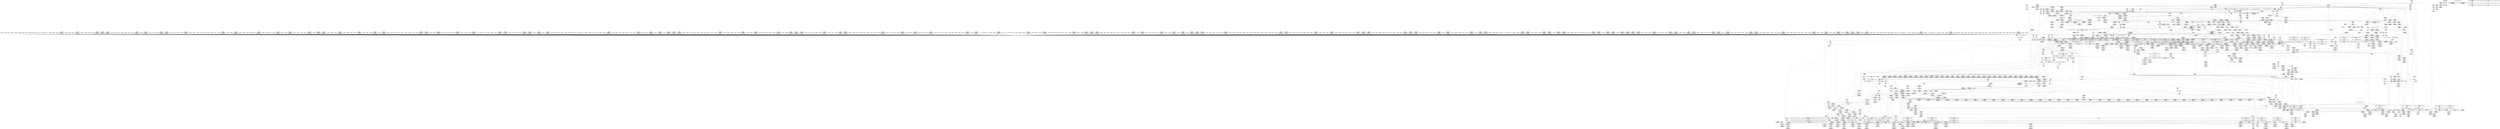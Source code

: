 digraph {
	CE0x479b330 [shape=record,shape=Mrecord,label="{CE0x479b330|apparmor_file_open:tmp2|*LoadInst*|security/apparmor/lsm.c,378}"]
	CE0x48be340 [shape=record,shape=Mrecord,label="{CE0x48be340|aa_map_file_to_perms:perms.1}"]
	CE0x4836660 [shape=record,shape=Mrecord,label="{CE0x4836660|file_inode:tmp1|*SummSink*}"]
	CE0x480d4d0 [shape=record,shape=Mrecord,label="{CE0x480d4d0|apparmor_file_open:tmp12|security/apparmor/lsm.c,390|*SummSink*}"]
	CE0x48376b0 [shape=record,shape=Mrecord,label="{CE0x48376b0|_call_void_mcount()_#2|*SummSource*}"]
	CE0x48a4530 [shape=record,shape=Mrecord,label="{CE0x48a4530|aa_cred_profile:tmp34|security/apparmor/include/context.h,101|*SummSource*}"]
	CE0x48a0400 [shape=record,shape=Mrecord,label="{CE0x48a0400|i64*_getelementptr_inbounds_(_16_x_i64_,_16_x_i64_*___llvm_gcov_ctr46,_i64_0,_i64_13)|*Constant*|*SummSource*}"]
	CE0x47a83f0 [shape=record,shape=Mrecord,label="{CE0x47a83f0|apparmor_file_open:if.end|*SummSink*}"]
	CE0x486dcd0 [shape=record,shape=Mrecord,label="{CE0x486dcd0|128:_i8*,_:_CRE_128,136_|*MultipleSource*|Function::aa_cred_profile&Arg::cred::|Function::apparmor_file_open&Arg::cred::|security/apparmor/include/context.h,99}"]
	CE0x486e270 [shape=record,shape=Mrecord,label="{CE0x486e270|128:_i8*,_:_CRE_4,8_|*MultipleSource*|Function::aa_cred_profile&Arg::cred::|Function::apparmor_file_open&Arg::cred::|security/apparmor/include/context.h,99}"]
	CE0x48acbe0 [shape=record,shape=Mrecord,label="{CE0x48acbe0|aa_map_file_to_perms:tobool8|security/apparmor/include/file.h,205|*SummSource*}"]
	CE0x483f1c0 [shape=record,shape=Mrecord,label="{CE0x483f1c0|80:_i64,_:_CRE_568,569_}"]
	CE0x48c2ce0 [shape=record,shape=Mrecord,label="{CE0x48c2ce0|i32_512|*Constant*|*SummSink*}"]
	CE0x48ca7d0 [shape=record,shape=Mrecord,label="{CE0x48ca7d0|aa_map_file_to_perms:tmp35|security/apparmor/include/file.h,210|*SummSink*}"]
	CE0x485acc0 [shape=record,shape=Mrecord,label="{CE0x485acc0|80:_i64,_:_CRE_2056,2112_|*MultipleSource*|security/apparmor/include/apparmor.h,117|*LoadInst*|security/apparmor/include/apparmor.h,117}"]
	CE0x483e210 [shape=record,shape=Mrecord,label="{CE0x483e210|80:_i64,_:_CRE_536,540_|*MultipleSource*|security/apparmor/include/apparmor.h,117|*LoadInst*|security/apparmor/include/apparmor.h,117}"]
	CE0x4815af0 [shape=record,shape=Mrecord,label="{CE0x4815af0|124:_i32,_128:_i64,_144:_i32,_192:_i32,_200:_%struct.aa_dfa*,_:_CRE_96,104_|*MultipleSource*|security/apparmor/lsm.c,395|security/apparmor/lsm.c,396}"]
	CE0x4872110 [shape=record,shape=Mrecord,label="{CE0x4872110|i32_22|*Constant*|*SummSource*}"]
	CE0x4818e70 [shape=record,shape=Mrecord,label="{CE0x4818e70|124:_i32,_128:_i64,_144:_i32,_192:_i32,_200:_%struct.aa_dfa*,_:_CRE_264,268_|*MultipleSource*|security/apparmor/lsm.c,395|security/apparmor/lsm.c,396}"]
	CE0x483c0d0 [shape=record,shape=Mrecord,label="{CE0x483c0d0|80:_i64,_:_CRE_446,447_}"]
	CE0x485ec80 [shape=record,shape=Mrecord,label="{CE0x485ec80|aa_map_file_to_perms:if.then|*SummSink*}"]
	CE0x48628b0 [shape=record,shape=Mrecord,label="{CE0x48628b0|aa_map_file_to_perms:tmp15|security/apparmor/include/file.h,203|*SummSource*}"]
	CE0x4892210 [shape=record,shape=Mrecord,label="{CE0x4892210|aa_cred_profile:lnot2|security/apparmor/include/context.h,100|*SummSink*}"]
	CE0x48b3580 [shape=record,shape=Mrecord,label="{CE0x48b3580|aa_map_file_to_perms:if.end14}"]
	CE0x47ddd00 [shape=record,shape=Mrecord,label="{CE0x47ddd00|i64*_getelementptr_inbounds_(_12_x_i64_,_12_x_i64_*___llvm_gcov_ctr99,_i64_0,_i64_11)|*Constant*|*SummSource*}"]
	CE0x483bb80 [shape=record,shape=Mrecord,label="{CE0x483bb80|80:_i64,_:_CRE_441,442_}"]
	CE0x4891170 [shape=record,shape=Mrecord,label="{CE0x4891170|aa_map_file_to_perms:tmp7|security/apparmor/include/file.h,200}"]
	CE0x48cba40 [shape=record,shape=Mrecord,label="{CE0x48cba40|aa_map_file_to_perms:tmp37|security/apparmor/include/file.h,211|*SummSink*}"]
	CE0x48be6a0 [shape=record,shape=Mrecord,label="{CE0x48be6a0|aa_map_file_to_perms:perms.1|*SummSink*}"]
	CE0x48a9180 [shape=record,shape=Mrecord,label="{CE0x48a9180|i64*_getelementptr_inbounds_(_19_x_i64_,_19_x_i64_*___llvm_gcov_ctr100,_i64_0,_i64_3)|*Constant*|*SummSink*}"]
	CE0x47ffe10 [shape=record,shape=Mrecord,label="{CE0x47ffe10|80:_i64,_:_CRE_160,176_|*MultipleSource*|security/apparmor/include/apparmor.h,117|*LoadInst*|security/apparmor/include/apparmor.h,117}"]
	CE0x480bed0 [shape=record,shape=Mrecord,label="{CE0x480bed0|i32_4|*Constant*|*SummSink*}"]
	CE0x483b850 [shape=record,shape=Mrecord,label="{CE0x483b850|80:_i64,_:_CRE_438,439_}"]
	CE0x4813830 [shape=record,shape=Mrecord,label="{CE0x4813830|apparmor_file_open:mode|security/apparmor/lsm.c,396|*SummSink*}"]
	CE0x4834300 [shape=record,shape=Mrecord,label="{CE0x4834300|apparmor_file_open:tmp29|security/apparmor/lsm.c,407}"]
	CE0x483f0b0 [shape=record,shape=Mrecord,label="{CE0x483f0b0|80:_i64,_:_CRE_567,568_}"]
	CE0x47dce60 [shape=record,shape=Mrecord,label="{CE0x47dce60|i64_5|*Constant*|*SummSink*}"]
	CE0x48c4a20 [shape=record,shape=Mrecord,label="{CE0x48c4a20|aa_map_file_to_perms:tmp28|security/apparmor/include/file.h,208|*SummSink*}"]
	CE0x48237d0 [shape=record,shape=Mrecord,label="{CE0x48237d0|aa_map_file_to_perms:and7|security/apparmor/include/file.h,205|*SummSink*}"]
	CE0x437fa10 [shape=record,shape=Mrecord,label="{CE0x437fa10|_call_void_mcount()_#2}"]
	CE0x4810540 [shape=record,shape=Mrecord,label="{CE0x4810540|apparmor_file_open:tmp15|security/apparmor/lsm.c,391|*SummSource*}"]
	CE0x483ebc0 [shape=record,shape=Mrecord,label="{CE0x483ebc0|80:_i64,_:_CRE_562,563_}"]
	CE0x48c6420 [shape=record,shape=Mrecord,label="{CE0x48c6420|aa_map_file_to_perms:tmp32|security/apparmor/include/file.h,209}"]
	CE0x4847a50 [shape=record,shape=Mrecord,label="{CE0x4847a50|80:_i64,_:_CRE_1247,1248_}"]
	CE0x4849f80 [shape=record,shape=Mrecord,label="{CE0x4849f80|80:_i64,_:_CRE_1296,1300_|*MultipleSource*|security/apparmor/include/apparmor.h,117|*LoadInst*|security/apparmor/include/apparmor.h,117}"]
	CE0x47a3a30 [shape=record,shape=Mrecord,label="{CE0x47a3a30|apparmor_file_open:if.end13|*SummSource*}"]
	CE0x489e0d0 [shape=record,shape=Mrecord,label="{CE0x489e0d0|aa_map_file_to_perms:if.end19|*SummSink*}"]
	CE0x4853600 [shape=record,shape=Mrecord,label="{CE0x4853600|80:_i64,_:_CRE_1634,1635_}"]
	CE0x480db60 [shape=record,shape=Mrecord,label="{CE0x480db60|i64*_getelementptr_inbounds_(_12_x_i64_,_12_x_i64_*___llvm_gcov_ctr99,_i64_0,_i64_6)|*Constant*|*SummSource*}"]
	CE0x4872580 [shape=record,shape=Mrecord,label="{CE0x4872580|aa_map_file_to_perms:tmp4|security/apparmor/include/file.h,200}"]
	CE0x48c7e20 [shape=record,shape=Mrecord,label="{CE0x48c7e20|i32_64|*Constant*}"]
	CE0x48a55e0 [shape=record,shape=Mrecord,label="{CE0x48a55e0|aa_map_file_to_perms:if.then4|*SummSink*}"]
	CE0x480a680 [shape=record,shape=Mrecord,label="{CE0x480a680|80:_i64,_:_CRE_1354,1355_}"]
	CE0x484aff0 [shape=record,shape=Mrecord,label="{CE0x484aff0|80:_i64,_:_CRE_1316,1317_}"]
	CE0x48b1500 [shape=record,shape=Mrecord,label="{CE0x48b1500|aa_map_file_to_perms:tmp1}"]
	CE0x4825aa0 [shape=record,shape=Mrecord,label="{CE0x4825aa0|aa_map_file_to_perms:tmp5|security/apparmor/include/file.h,200}"]
	CE0x4871550 [shape=record,shape=Mrecord,label="{CE0x4871550|aa_map_file_to_perms:tmp6|security/apparmor/include/file.h,200}"]
	CE0x48b15e0 [shape=record,shape=Mrecord,label="{CE0x48b15e0|aa_map_file_to_perms:tmp1|*SummSink*}"]
	CE0x4803070 [shape=record,shape=Mrecord,label="{CE0x4803070|80:_i64,_:_CRE_376,380_|*MultipleSource*|security/apparmor/include/apparmor.h,117|*LoadInst*|security/apparmor/include/apparmor.h,117}"]
	CE0x47b2cc0 [shape=record,shape=Mrecord,label="{CE0x47b2cc0|24:_%struct.dentry*,_32:_%struct.inode*,_128:_i32,_132:_i32,_456:_i8*,_:_CRE_8,9_}"]
	CE0x485e5f0 [shape=record,shape=Mrecord,label="{CE0x485e5f0|get_current:tmp2}"]
	CE0x48099c0 [shape=record,shape=Mrecord,label="{CE0x48099c0|80:_i64,_:_CRE_1342,1343_}"]
	CE0x47c2b70 [shape=record,shape=Mrecord,label="{CE0x47c2b70|file_inode:tmp1|*SummSource*}"]
	CE0x47d8ed0 [shape=record,shape=Mrecord,label="{CE0x47d8ed0|GLOBAL:aa_path_perm|*Constant*|*SummSink*}"]
	CE0x489fdb0 [shape=record,shape=Mrecord,label="{CE0x489fdb0|aa_cred_profile:tmp27|security/apparmor/include/context.h,100|*SummSource*}"]
	CE0x4811150 [shape=record,shape=Mrecord,label="{CE0x4811150|i16_2053|*Constant*}"]
	CE0x484a5b0 [shape=record,shape=Mrecord,label="{CE0x484a5b0|80:_i64,_:_CRE_1306,1307_}"]
	CE0x489b620 [shape=record,shape=Mrecord,label="{CE0x489b620|aa_cred_profile:tmp23|security/apparmor/include/context.h,100|*SummSource*}"]
	CE0x4846950 [shape=record,shape=Mrecord,label="{CE0x4846950|80:_i64,_:_CRE_1231,1232_}"]
	CE0x4808a00 [shape=record,shape=Mrecord,label="{CE0x4808a00|aa_map_file_to_perms:perms.0}"]
	CE0x485ed90 [shape=record,shape=Mrecord,label="{CE0x485ed90|aa_map_file_to_perms:if.end}"]
	CE0x47ffa70 [shape=record,shape=Mrecord,label="{CE0x47ffa70|80:_i64,_:_CRE_144,152_|*MultipleSource*|security/apparmor/include/apparmor.h,117|*LoadInst*|security/apparmor/include/apparmor.h,117}"]
	CE0x48a13d0 [shape=record,shape=Mrecord,label="{CE0x48a13d0|i64*_getelementptr_inbounds_(_16_x_i64_,_16_x_i64_*___llvm_gcov_ctr46,_i64_0,_i64_14)|*Constant*}"]
	"CONST[source:2(external),value:0(static)][purpose:{operation}][SrcIdx:6]"
	CE0x4830f10 [shape=record,shape=Mrecord,label="{CE0x4830f10|i64*_getelementptr_inbounds_(_16_x_i64_,_16_x_i64_*___llvm_gcov_ctr46,_i64_0,_i64_9)|*Constant*}"]
	CE0x4803ce0 [shape=record,shape=Mrecord,label="{CE0x4803ce0|80:_i64,_:_CRE_48,56_|*MultipleSource*|security/apparmor/include/apparmor.h,117|*LoadInst*|security/apparmor/include/apparmor.h,117}"]
	CE0x48c5c70 [shape=record,shape=Mrecord,label="{CE0x48c5c70|i64*_getelementptr_inbounds_(_19_x_i64_,_19_x_i64_*___llvm_gcov_ctr100,_i64_0,_i64_14)|*Constant*}"]
	CE0x4839650 [shape=record,shape=Mrecord,label="{CE0x4839650|80:_i64,_:_CRE_406,407_}"]
	CE0x47ff220 [shape=record,shape=Mrecord,label="{CE0x47ff220|mediated_filesystem:tmp4|*LoadInst*|security/apparmor/include/apparmor.h,117}"]
	CE0x4856190 [shape=record,shape=Mrecord,label="{CE0x4856190|80:_i64,_:_CRE_1675,1676_}"]
	CE0x4863c10 [shape=record,shape=Mrecord,label="{CE0x4863c10|128:_i8*,_:_CRE_112,120_|*MultipleSource*|Function::aa_cred_profile&Arg::cred::|Function::apparmor_file_open&Arg::cred::|security/apparmor/include/context.h,99}"]
	CE0x4850810 [shape=record,shape=Mrecord,label="{CE0x4850810|80:_i64,_:_CRE_1369,1370_}"]
	CE0x488cda0 [shape=record,shape=Mrecord,label="{CE0x488cda0|aa_cred_profile:tmp|*SummSink*}"]
	CE0x4811d00 [shape=record,shape=Mrecord,label="{CE0x4811d00|GLOBAL:aa_cred_profile|*Constant*|*SummSource*}"]
	CE0x48901c0 [shape=record,shape=Mrecord,label="{CE0x48901c0|aa_map_file_to_perms:perms.2}"]
	CE0x481ea00 [shape=record,shape=Mrecord,label="{CE0x481ea00|aa_cred_profile:lor.rhs|*SummSource*}"]
	CE0x4841f70 [shape=record,shape=Mrecord,label="{CE0x4841f70|80:_i64,_:_CRE_611,612_}"]
	CE0x486b480 [shape=record,shape=Mrecord,label="{CE0x486b480|i32_22|*Constant*|*SummSink*}"]
	CE0x48001f0 [shape=record,shape=Mrecord,label="{CE0x48001f0|80:_i64,_:_CRE_184,188_|*MultipleSource*|security/apparmor/include/apparmor.h,117|*LoadInst*|security/apparmor/include/apparmor.h,117}"]
	CE0x4815670 [shape=record,shape=Mrecord,label="{CE0x4815670|124:_i32,_128:_i64,_144:_i32,_192:_i32,_200:_%struct.aa_dfa*,_:_CRE_80,88_|*MultipleSource*|security/apparmor/lsm.c,395|security/apparmor/lsm.c,396}"]
	CE0x4800000 [shape=record,shape=Mrecord,label="{CE0x4800000|80:_i64,_:_CRE_176,184_|*MultipleSource*|security/apparmor/include/apparmor.h,117|*LoadInst*|security/apparmor/include/apparmor.h,117}"]
	CE0x484a3c0 [shape=record,shape=Mrecord,label="{CE0x484a3c0|80:_i64,_:_CRE_1305,1306_}"]
	CE0x4843c20 [shape=record,shape=Mrecord,label="{CE0x4843c20|80:_i64,_:_CRE_664,672_|*MultipleSource*|security/apparmor/include/apparmor.h,117|*LoadInst*|security/apparmor/include/apparmor.h,117}"]
	CE0x47e34c0 [shape=record,shape=Mrecord,label="{CE0x47e34c0|%struct.aa_task_cxt*_null|*Constant*|*SummSource*}"]
	CE0x483cb70 [shape=record,shape=Mrecord,label="{CE0x483cb70|80:_i64,_:_CRE_456,457_}"]
	CE0x48a3200 [shape=record,shape=Mrecord,label="{CE0x48a3200|aa_cred_profile:tmp32|security/apparmor/include/context.h,101|*SummSource*}"]
	CE0x48046e0 [shape=record,shape=Mrecord,label="{CE0x48046e0|80:_i64,_:_CRE_96,104_|*MultipleSource*|security/apparmor/include/apparmor.h,117|*LoadInst*|security/apparmor/include/apparmor.h,117}"]
	"CONST[source:2(external),value:0(static)][purpose:{operation}][SrcIdx:12]"
	CE0x483ff90 [shape=record,shape=Mrecord,label="{CE0x483ff90|80:_i64,_:_CRE_581,582_}"]
	CE0x4874a30 [shape=record,shape=Mrecord,label="{CE0x4874a30|i64*_getelementptr_inbounds_(_19_x_i64_,_19_x_i64_*___llvm_gcov_ctr100,_i64_0,_i64_18)|*Constant*|*SummSink*}"]
	CE0x4831440 [shape=record,shape=Mrecord,label="{CE0x4831440|aa_cred_profile:tmp23|security/apparmor/include/context.h,100}"]
	CE0x4866480 [shape=record,shape=Mrecord,label="{CE0x4866480|GLOBAL:__llvm_gcov_ctr46|Global_var:__llvm_gcov_ctr46|*SummSink*}"]
	CE0x4823700 [shape=record,shape=Mrecord,label="{CE0x4823700|i32_1024|*Constant*|*SummSink*}"]
	CE0x47e1eb0 [shape=record,shape=Mrecord,label="{CE0x47e1eb0|apparmor_file_open:tmp4|security/apparmor/lsm.c,382}"]
	CE0x48715e0 [shape=record,shape=Mrecord,label="{CE0x48715e0|aa_map_file_to_perms:tmp6|security/apparmor/include/file.h,200|*SummSource*}"]
	CE0x4849c50 [shape=record,shape=Mrecord,label="{CE0x4849c50|80:_i64,_:_CRE_1279,1280_}"]
	CE0x4814d10 [shape=record,shape=Mrecord,label="{CE0x4814d10|124:_i32,_128:_i64,_144:_i32,_192:_i32,_200:_%struct.aa_dfa*,_:_CRE_48,52_|*MultipleSource*|security/apparmor/lsm.c,395|security/apparmor/lsm.c,396}"]
	CE0x48adf20 [shape=record,shape=Mrecord,label="{CE0x48adf20|aa_map_file_to_perms:tmp24|security/apparmor/include/file.h,205|*SummSource*}"]
	CE0x4870b90 [shape=record,shape=Mrecord,label="{CE0x4870b90|get_current:tmp4|./arch/x86/include/asm/current.h,14|*SummSource*}"]
	CE0x48427f0 [shape=record,shape=Mrecord,label="{CE0x48427f0|80:_i64,_:_CRE_619,620_}"]
	CE0x4819ec0 [shape=record,shape=Mrecord,label="{CE0x4819ec0|apparmor_file_open:tmp16|security/apparmor/lsm.c,396|*SummSource*}"]
	CE0x4829230 [shape=record,shape=Mrecord,label="{CE0x4829230|aa_cred_profile:tmp15|security/apparmor/include/context.h,100}"]
	CE0x47b4b20 [shape=record,shape=Mrecord,label="{CE0x47b4b20|i64*_getelementptr_inbounds_(_12_x_i64_,_12_x_i64_*___llvm_gcov_ctr99,_i64_0,_i64_3)|*Constant*|*SummSource*}"]
	CE0x4892310 [shape=record,shape=Mrecord,label="{CE0x4892310|aa_cred_profile:lnot3|security/apparmor/include/context.h,100}"]
	CE0x47a46c0 [shape=record,shape=Mrecord,label="{CE0x47a46c0|apparmor_file_open:tmp|*SummSink*}"]
	CE0x484b100 [shape=record,shape=Mrecord,label="{CE0x484b100|80:_i64,_:_CRE_1317,1318_}"]
	CE0x4841d50 [shape=record,shape=Mrecord,label="{CE0x4841d50|80:_i64,_:_CRE_609,610_}"]
	CE0x48505f0 [shape=record,shape=Mrecord,label="{CE0x48505f0|80:_i64,_:_CRE_1367,1368_}"]
	CE0x483d2e0 [shape=record,shape=Mrecord,label="{CE0x483d2e0|80:_i64,_:_CRE_463,464_}"]
	CE0x48a85c0 [shape=record,shape=Mrecord,label="{CE0x48a85c0|aa_map_file_to_perms:tmp18|security/apparmor/include/file.h,205|*SummSource*}"]
	CE0x47d82f0 [shape=record,shape=Mrecord,label="{CE0x47d82f0|_call_void_asm_sideeffect_1:_09ud2_0A.pushsection___bug_table,_22a_22_0A2:_09.long_1b_-_2b,_$_0:c_-_2b_0A_09.word_$_1:c_,_0_0A_09.org_2b+$_2:c_0A.popsection_,_i,i,i,_dirflag_,_fpsr_,_flags_(i8*_getelementptr_inbounds_(_36_x_i8_,_36_x_i8_*_.str12,_i32_0,_i32_0),_i32_100,_i64_12)_#2,_!dbg_!15490,_!srcloc_!15493|security/apparmor/include/context.h,100}"]
	CE0x47db950 [shape=record,shape=Mrecord,label="{CE0x47db950|GLOBAL:file_inode|*Constant*|*SummSink*}"]
	CE0x479b490 [shape=record,shape=Mrecord,label="{CE0x479b490|24:_%struct.dentry*,_32:_%struct.inode*,_128:_i32,_132:_i32,_456:_i8*,_:_CRE_9,10_}"]
	CE0x481f2f0 [shape=record,shape=Mrecord,label="{CE0x481f2f0|i64*_getelementptr_inbounds_(_16_x_i64_,_16_x_i64_*___llvm_gcov_ctr46,_i64_0,_i64_1)|*Constant*|*SummSource*}"]
	CE0x48af820 [shape=record,shape=Mrecord,label="{CE0x48af820|i32_6|*Constant*|*SummSource*}"]
	CE0x48555e0 [shape=record,shape=Mrecord,label="{CE0x48555e0|80:_i64,_:_CRE_1664,1665_}"]
	CE0x47c2b00 [shape=record,shape=Mrecord,label="{CE0x47c2b00|file_inode:tmp1}"]
	CE0x4829b40 [shape=record,shape=Mrecord,label="{CE0x4829b40|aa_map_file_to_perms:entry}"]
	CE0x484aee0 [shape=record,shape=Mrecord,label="{CE0x484aee0|80:_i64,_:_CRE_1315,1316_}"]
	CE0x47c0320 [shape=record,shape=Mrecord,label="{CE0x47c0320|file_inode:tmp4|*LoadInst*|include/linux/fs.h,1916|*SummSource*}"]
	CE0x4850d60 [shape=record,shape=Mrecord,label="{CE0x4850d60|80:_i64,_:_CRE_1374,1375_}"]
	CE0x482bf10 [shape=record,shape=Mrecord,label="{CE0x482bf10|i32_15|*Constant*|*SummSink*}"]
	CE0x4841090 [shape=record,shape=Mrecord,label="{CE0x4841090|80:_i64,_:_CRE_597,598_}"]
	CE0x482b8e0 [shape=record,shape=Mrecord,label="{CE0x482b8e0|aa_path_perm:entry|*SummSource*}"]
	CE0x4848d70 [shape=record,shape=Mrecord,label="{CE0x4848d70|80:_i64,_:_CRE_1265,1266_}"]
	CE0x481acc0 [shape=record,shape=Mrecord,label="{CE0x481acc0|apparmor_file_open:uid|security/apparmor/lsm.c,398}"]
	CE0x47d6430 [shape=record,shape=Mrecord,label="{CE0x47d6430|apparmor_file_open:allow12|security/apparmor/lsm.c,403}"]
	CE0x48329c0 [shape=record,shape=Mrecord,label="{CE0x48329c0|apparmor_file_open:retval.0|*SummSink*}"]
	CE0x48ac580 [shape=record,shape=Mrecord,label="{CE0x48ac580|i32_7|*Constant*}"]
	CE0x48a1f30 [shape=record,shape=Mrecord,label="{CE0x48a1f30|aa_cred_profile:tmp30|security/apparmor/include/context.h,100|*SummSink*}"]
	CE0x48556f0 [shape=record,shape=Mrecord,label="{CE0x48556f0|80:_i64,_:_CRE_1665,1666_}"]
	CE0x48594c0 [shape=record,shape=Mrecord,label="{CE0x48594c0|80:_i64,_:_CRE_1856,1864_|*MultipleSource*|security/apparmor/include/apparmor.h,117|*LoadInst*|security/apparmor/include/apparmor.h,117}"]
	CE0x483c510 [shape=record,shape=Mrecord,label="{CE0x483c510|80:_i64,_:_CRE_450,451_}"]
	CE0x48434b0 [shape=record,shape=Mrecord,label="{CE0x48434b0|80:_i64,_:_CRE_631,632_}"]
	CE0x480c9e0 [shape=record,shape=Mrecord,label="{CE0x480c9e0|apparmor_file_open:i_mode|security/apparmor/lsm.c,398}"]
	CE0x4854e70 [shape=record,shape=Mrecord,label="{CE0x4854e70|80:_i64,_:_CRE_1657,1658_}"]
	CE0x48667b0 [shape=record,shape=Mrecord,label="{CE0x48667b0|aa_map_file_to_perms:tmp16|security/apparmor/include/file.h,203|*SummSink*}"]
	CE0x4806490 [shape=record,shape=Mrecord,label="{CE0x4806490|aa_map_file_to_perms:if.then22|*SummSource*}"]
	CE0x483f820 [shape=record,shape=Mrecord,label="{CE0x483f820|80:_i64,_:_CRE_574,575_}"]
	CE0x48473f0 [shape=record,shape=Mrecord,label="{CE0x48473f0|80:_i64,_:_CRE_1241,1242_}"]
	CE0x48542c0 [shape=record,shape=Mrecord,label="{CE0x48542c0|80:_i64,_:_CRE_1646,1647_}"]
	CE0x47db620 [shape=record,shape=Mrecord,label="{CE0x47db620|i64_5|*Constant*}"]
	CE0x4809360 [shape=record,shape=Mrecord,label="{CE0x4809360|80:_i64,_:_CRE_1336,1337_}"]
	CE0x4803570 [shape=record,shape=Mrecord,label="{CE0x4803570|80:_i64,_:_CRE_20,21_|*MultipleSource*|security/apparmor/include/apparmor.h,117|*LoadInst*|security/apparmor/include/apparmor.h,117}"]
	CE0x47be4f0 [shape=record,shape=Mrecord,label="{CE0x47be4f0|mediated_filesystem:tmp|*SummSource*}"]
	CE0x4840d60 [shape=record,shape=Mrecord,label="{CE0x4840d60|80:_i64,_:_CRE_594,595_}"]
	CE0x4847720 [shape=record,shape=Mrecord,label="{CE0x4847720|80:_i64,_:_CRE_1244,1245_}"]
	CE0x47e2a50 [shape=record,shape=Mrecord,label="{CE0x47e2a50|i64*_getelementptr_inbounds_(_12_x_i64_,_12_x_i64_*___llvm_gcov_ctr99,_i64_0,_i64_3)|*Constant*}"]
	CE0x4829690 [shape=record,shape=Mrecord,label="{CE0x4829690|aa_cred_profile:tmp15|security/apparmor/include/context.h,100|*SummSource*}"]
	CE0x480c010 [shape=record,shape=Mrecord,label="{CE0x480c010|apparmor_file_open:mode8|security/apparmor/lsm.c,398|*SummSink*}"]
	CE0x48039a0 [shape=record,shape=Mrecord,label="{CE0x48039a0|80:_i64,_:_CRE_32,40_|*MultipleSource*|security/apparmor/include/apparmor.h,117|*LoadInst*|security/apparmor/include/apparmor.h,117}"]
	CE0x4812320 [shape=record,shape=Mrecord,label="{CE0x4812320|aa_cred_profile:cred|Function::aa_cred_profile&Arg::cred::}"]
	CE0x48a3a50 [shape=record,shape=Mrecord,label="{CE0x48a3a50|aa_cred_profile:tmp33|security/apparmor/include/context.h,101|*SummSink*}"]
	CE0x48acda0 [shape=record,shape=Mrecord,label="{CE0x48acda0|aa_map_file_to_perms:tobool8|security/apparmor/include/file.h,205|*SummSink*}"]
	CE0x481d7d0 [shape=record,shape=Mrecord,label="{CE0x481d7d0|apparmor_file_open:tmp20|security/apparmor/lsm.c,396|*SummSource*}"]
	CE0x4830bb0 [shape=record,shape=Mrecord,label="{CE0x4830bb0|i64_12|*Constant*}"]
	CE0x4815fd0 [shape=record,shape=Mrecord,label="{CE0x4815fd0|124:_i32,_128:_i64,_144:_i32,_192:_i32,_200:_%struct.aa_dfa*,_:_CRE_112,120_|*MultipleSource*|security/apparmor/lsm.c,395|security/apparmor/lsm.c,396}"]
	CE0x4852780 [shape=record,shape=Mrecord,label="{CE0x4852780|80:_i64,_:_CRE_1620,1621_}"]
	CE0x47bd8b0 [shape=record,shape=Mrecord,label="{CE0x47bd8b0|GLOBAL:mediated_filesystem|*Constant*|*SummSource*}"]
	CE0x47fe6b0 [shape=record,shape=Mrecord,label="{CE0x47fe6b0|_call_void_mcount()_#2|*SummSource*}"]
	CE0x47dd6c0 [shape=record,shape=Mrecord,label="{CE0x47dd6c0|apparmor_file_open:tmp10|security/apparmor/lsm.c,390|*SummSource*}"]
	CE0x4808e40 [shape=record,shape=Mrecord,label="{CE0x4808e40|mediated_filesystem:tmp1}"]
	CE0x48c8540 [shape=record,shape=Mrecord,label="{CE0x48c8540|aa_map_file_to_perms:and20|security/apparmor/include/file.h,210|*SummSource*}"]
	CE0x4844d90 [shape=record,shape=Mrecord,label="{CE0x4844d90|80:_i64,_:_CRE_896,1208_|*MultipleSource*|security/apparmor/include/apparmor.h,117|*LoadInst*|security/apparmor/include/apparmor.h,117}"]
	CE0x47da5b0 [shape=record,shape=Mrecord,label="{CE0x47da5b0|_ret_i32_%perms.4,_!dbg_!15504|security/apparmor/include/file.h,213|*SummSource*}"]
	CE0x48c8110 [shape=record,shape=Mrecord,label="{CE0x48c8110|i32_64|*Constant*|*SummSink*}"]
	CE0x483d0c0 [shape=record,shape=Mrecord,label="{CE0x483d0c0|80:_i64,_:_CRE_461,462_}"]
	CE0x4822f40 [shape=record,shape=Mrecord,label="{CE0x4822f40|GLOBAL:llvm.expect.i64|*Constant*}"]
	CE0x480b7e0 [shape=record,shape=Mrecord,label="{CE0x480b7e0|apparmor_file_open:tmp23|security/apparmor/lsm.c,398}"]
	CE0x4805060 [shape=record,shape=Mrecord,label="{CE0x4805060|80:_i64,_:_CRE_132,136_|*MultipleSource*|security/apparmor/include/apparmor.h,117|*LoadInst*|security/apparmor/include/apparmor.h,117}"]
	CE0x48436d0 [shape=record,shape=Mrecord,label="{CE0x48436d0|80:_i64,_:_CRE_640,648_|*MultipleSource*|security/apparmor/include/apparmor.h,117|*LoadInst*|security/apparmor/include/apparmor.h,117}"]
	CE0x4869cb0 [shape=record,shape=Mrecord,label="{CE0x4869cb0|aa_cred_profile:do.body|*SummSource*}"]
	CE0x4857b90 [shape=record,shape=Mrecord,label="{CE0x4857b90|80:_i64,_:_CRE_1752,1760_|*MultipleSource*|security/apparmor/include/apparmor.h,117|*LoadInst*|security/apparmor/include/apparmor.h,117}"]
	CE0x488b810 [shape=record,shape=Mrecord,label="{CE0x488b810|aa_cred_profile:do.body6|*SummSink*}"]
	CE0x48b5100 [shape=record,shape=Mrecord,label="{CE0x48b5100|i64_10|*Constant*|*SummSource*}"]
	CE0x48724b0 [shape=record,shape=Mrecord,label="{CE0x48724b0|aa_cred_profile:security|security/apparmor/include/context.h,99|*SummSource*}"]
	CE0x4807820 [shape=record,shape=Mrecord,label="{CE0x4807820|mediated_filesystem:s_flags|security/apparmor/include/apparmor.h,117|*SummSink*}"]
	CE0x47ad3c0 [shape=record,shape=Mrecord,label="{CE0x47ad3c0|i32_14|*Constant*|*SummSink*}"]
	CE0x48908a0 [shape=record,shape=Mrecord,label="{CE0x48908a0|GLOBAL:llvm.expect.i64|*Constant*|*SummSink*}"]
	CE0x47bd510 [shape=record,shape=Mrecord,label="{CE0x47bd510|apparmor_file_open:call1|security/apparmor/lsm.c,382}"]
	CE0x47dc870 [shape=record,shape=Mrecord,label="{CE0x47dc870|apparmor_file_open:tobool|security/apparmor/lsm.c,390}"]
	CE0x485dd80 [shape=record,shape=Mrecord,label="{CE0x485dd80|aa_cred_profile:if.end|*SummSink*}"]
	CE0x483b410 [shape=record,shape=Mrecord,label="{CE0x483b410|80:_i64,_:_CRE_434,435_}"]
	CE0x47bd6c0 [shape=record,shape=Mrecord,label="{CE0x47bd6c0|apparmor_file_open:call1|security/apparmor/lsm.c,382|*SummSource*}"]
	CE0x48533e0 [shape=record,shape=Mrecord,label="{CE0x48533e0|80:_i64,_:_CRE_1632,1633_}"]
	CE0x48266d0 [shape=record,shape=Mrecord,label="{CE0x48266d0|apparmor_file_open:f_path|security/apparmor/lsm.c,400|*SummSource*}"]
	CE0x47a12d0 [shape=record,shape=Mrecord,label="{CE0x47a12d0|apparmor_file_open:if.then6}"]
	"CONST[source:2(external),value:0(static)][purpose:{operation}][SrcIdx:7]"
	CE0x47d6ef0 [shape=record,shape=Mrecord,label="{CE0x47d6ef0|get_current:entry|*SummSource*}"]
	CE0x47b4000 [shape=record,shape=Mrecord,label="{CE0x47b4000|apparmor_file_open:tmp5|security/apparmor/lsm.c,382|*SummSource*}"]
	CE0x48b5c30 [shape=record,shape=Mrecord,label="{CE0x48b5c30|aa_map_file_to_perms:tmp23|security/apparmor/include/file.h,205}"]
	CE0x47e4bc0 [shape=record,shape=Mrecord,label="{CE0x47e4bc0|128:_i8*,_:_CRE_56,64_|*MultipleSource*|Function::aa_cred_profile&Arg::cred::|Function::apparmor_file_open&Arg::cred::|security/apparmor/include/context.h,99}"]
	CE0x4853f90 [shape=record,shape=Mrecord,label="{CE0x4853f90|80:_i64,_:_CRE_1643,1644_}"]
	CE0x48097a0 [shape=record,shape=Mrecord,label="{CE0x48097a0|80:_i64,_:_CRE_1340,1341_}"]
	CE0x4835a00 [shape=record,shape=Mrecord,label="{CE0x4835a00|_ret_i32_%retval.0,_!dbg_!15508|security/apparmor/lsm.c,407|*SummSink*}"]
	CE0x4839ed0 [shape=record,shape=Mrecord,label="{CE0x4839ed0|80:_i64,_:_CRE_414,415_}"]
	CE0x47d1350 [shape=record,shape=Mrecord,label="{CE0x47d1350|apparmor_file_open:i_uid|security/apparmor/lsm.c,398|*SummSink*}"]
	CE0x4873dc0 [shape=record,shape=Mrecord,label="{CE0x4873dc0|aa_map_file_to_perms:or23|security/apparmor/include/file.h,211|*SummSink*}"]
	CE0x4873120 [shape=record,shape=Mrecord,label="{CE0x4873120|i64_-2147483648|*Constant*|*SummSink*}"]
	CE0x4850510 [shape=record,shape=Mrecord,label="{CE0x4850510|80:_i64,_:_CRE_1366,1367_}"]
	CE0x47dc980 [shape=record,shape=Mrecord,label="{CE0x47dc980|apparmor_file_open:tobool|security/apparmor/lsm.c,390|*SummSource*}"]
	CE0x47dc0e0 [shape=record,shape=Mrecord,label="{CE0x47dc0e0|file_inode:f|Function::file_inode&Arg::f::|*SummSource*}"]
	CE0x486c740 [shape=record,shape=Mrecord,label="{CE0x486c740|get_current:bb}"]
	CE0x481faa0 [shape=record,shape=Mrecord,label="{CE0x481faa0|aa_cred_profile:tobool4|security/apparmor/include/context.h,100|*SummSink*}"]
	"CONST[source:1(input),value:2(dynamic)][purpose:{operation}][SrcIdx:15]"
	CE0x48b1db0 [shape=record,shape=Mrecord,label="{CE0x48b1db0|aa_map_file_to_perms:tobool10|security/apparmor/include/file.h,205|*SummSource*}"]
	CE0x483ede0 [shape=record,shape=Mrecord,label="{CE0x483ede0|80:_i64,_:_CRE_564,565_}"]
	CE0x48122b0 [shape=record,shape=Mrecord,label="{CE0x48122b0|aa_cred_profile:entry|*SummSink*}"]
	CE0x481efe0 [shape=record,shape=Mrecord,label="{CE0x481efe0|aa_cred_profile:tmp}"]
	CE0x48bccd0 [shape=record,shape=Mrecord,label="{CE0x48bccd0|aa_map_file_to_perms:if.then11|*SummSink*}"]
	CE0x47db0d0 [shape=record,shape=Mrecord,label="{CE0x47db0d0|apparmor_file_open:bf.clear|security/apparmor/lsm.c,390|*SummSink*}"]
	CE0x48a3df0 [shape=record,shape=Mrecord,label="{CE0x48a3df0|aa_cred_profile:profile11|security/apparmor/include/context.h,101}"]
	CE0x4862b20 [shape=record,shape=Mrecord,label="{CE0x4862b20|aa_cred_profile:tmp6|security/apparmor/include/context.h,100|*SummSink*}"]
	CE0x48a3270 [shape=record,shape=Mrecord,label="{CE0x48a3270|aa_cred_profile:tmp32|security/apparmor/include/context.h,101|*SummSink*}"]
	CE0x47ace40 [shape=record,shape=Mrecord,label="{CE0x47ace40|apparmor_file_open:tmp7|security/apparmor/lsm.c,382|*SummSink*}"]
	CE0x48147d0 [shape=record,shape=Mrecord,label="{CE0x48147d0|124:_i32,_128:_i64,_144:_i32,_192:_i32,_200:_%struct.aa_dfa*,_:_CRE_32,40_|*MultipleSource*|security/apparmor/lsm.c,395|security/apparmor/lsm.c,396}"]
	CE0x48b59e0 [shape=record,shape=Mrecord,label="{CE0x48b59e0|aa_map_file_to_perms:tmp22|security/apparmor/include/file.h,205|*SummSink*}"]
	CE0x4829810 [shape=record,shape=Mrecord,label="{CE0x4829810|aa_cred_profile:tmp15|security/apparmor/include/context.h,100|*SummSink*}"]
	CE0x48b84d0 [shape=record,shape=Mrecord,label="{CE0x48b84d0|aa_map_file_to_perms:tmp25|security/apparmor/include/file.h,206}"]
	CE0x482c1b0 [shape=record,shape=Mrecord,label="{CE0x482c1b0|_call_void_asm_sideeffect_1:_09ud2_0A.pushsection___bug_table,_22a_22_0A2:_09.long_1b_-_2b,_$_0:c_-_2b_0A_09.word_$_1:c_,_0_0A_09.org_2b+$_2:c_0A.popsection_,_i,i,i,_dirflag_,_fpsr_,_flags_(i8*_getelementptr_inbounds_(_36_x_i8_,_36_x_i8_*_.str12,_i32_0,_i32_0),_i32_100,_i64_12)_#2,_!dbg_!15490,_!srcloc_!15493|security/apparmor/include/context.h,100|*SummSink*}"]
	CE0x47a3be0 [shape=record,shape=Mrecord,label="{CE0x47a3be0|COLLAPSED:_GCRE_current_task_external_global_%struct.task_struct*:_elem_0::|security/apparmor/lsm.c,390}"]
	CE0x4852180 [shape=record,shape=Mrecord,label="{CE0x4852180|80:_i64,_:_CRE_1616,1617_}"]
	CE0x481ec00 [shape=record,shape=Mrecord,label="{CE0x481ec00|aa_cred_profile:do.end8}"]
	CE0x47fe120 [shape=record,shape=Mrecord,label="{CE0x47fe120|mediated_filesystem:tmp3}"]
	CE0x4874080 [shape=record,shape=Mrecord,label="{CE0x4874080|aa_map_file_to_perms:perms.4|*SummSource*}"]
	CE0x48481c0 [shape=record,shape=Mrecord,label="{CE0x48481c0|80:_i64,_:_CRE_1254,1255_}"]
	CE0x4866ac0 [shape=record,shape=Mrecord,label="{CE0x4866ac0|i32_4|*Constant*}"]
	CE0x47d5cb0 [shape=record,shape=Mrecord,label="{CE0x47d5cb0|apparmor_file_open:tmp14|security/apparmor/lsm.c,391}"]
	CE0x4817f70 [shape=record,shape=Mrecord,label="{CE0x4817f70|124:_i32,_128:_i64,_144:_i32,_192:_i32,_200:_%struct.aa_dfa*,_:_CRE_216,224_|*MultipleSource*|security/apparmor/lsm.c,395|security/apparmor/lsm.c,396}"]
	CE0x4856d40 [shape=record,shape=Mrecord,label="{CE0x4856d40|80:_i64,_:_CRE_1686,1687_}"]
	CE0x485a390 [shape=record,shape=Mrecord,label="{CE0x485a390|80:_i64,_:_CRE_1888,1896_|*MultipleSource*|security/apparmor/include/apparmor.h,117|*LoadInst*|security/apparmor/include/apparmor.h,117}"]
	CE0x48ad4b0 [shape=record,shape=Mrecord,label="{CE0x48ad4b0|aa_map_file_to_perms:f_flags|security/apparmor/include/file.h,197}"]
	CE0x486a600 [shape=record,shape=Mrecord,label="{CE0x486a600|aa_map_file_to_perms:perms.0|*SummSink*}"]
	CE0x4849a30 [shape=record,shape=Mrecord,label="{CE0x4849a30|80:_i64,_:_CRE_1277,1278_}"]
	CE0x48106e0 [shape=record,shape=Mrecord,label="{CE0x48106e0|apparmor_file_open:tmp15|security/apparmor/lsm.c,391|*SummSink*}"]
	CE0x4852fa0 [shape=record,shape=Mrecord,label="{CE0x4852fa0|80:_i64,_:_CRE_1628,1629_}"]
	CE0x4855d50 [shape=record,shape=Mrecord,label="{CE0x4855d50|80:_i64,_:_CRE_1671,1672_}"]
	CE0x483a420 [shape=record,shape=Mrecord,label="{CE0x483a420|80:_i64,_:_CRE_419,420_}"]
	CE0x48b26f0 [shape=record,shape=Mrecord,label="{CE0x48b26f0|aa_map_file_to_perms:tmp23|security/apparmor/include/file.h,205|*SummSource*}"]
	CE0x47e2c90 [shape=record,shape=Mrecord,label="{CE0x47e2c90|aa_cred_profile:do.end|*SummSink*}"]
	CE0x481c390 [shape=record,shape=Mrecord,label="{CE0x481c390|i64_7|*Constant*|*SummSink*}"]
	CE0x47b4680 [shape=record,shape=Mrecord,label="{CE0x47b4680|file_inode:tmp|*SummSource*}"]
	CE0x4824910 [shape=record,shape=Mrecord,label="{CE0x4824910|aa_cred_profile:profile|security/apparmor/include/context.h,100}"]
	CE0x4817d00 [shape=record,shape=Mrecord,label="{CE0x4817d00|124:_i32,_128:_i64,_144:_i32,_192:_i32,_200:_%struct.aa_dfa*,_:_CRE_208,212_|*MultipleSource*|security/apparmor/lsm.c,395|security/apparmor/lsm.c,396}"]
	CE0x4839540 [shape=record,shape=Mrecord,label="{CE0x4839540|80:_i64,_:_CRE_405,406_}"]
	CE0x485c0a0 [shape=record,shape=Mrecord,label="{CE0x485c0a0|128:_i8*,_:_CRE_80,88_|*MultipleSource*|Function::aa_cred_profile&Arg::cred::|Function::apparmor_file_open&Arg::cred::|security/apparmor/include/context.h,99}"]
	CE0x47d4370 [shape=record,shape=Mrecord,label="{CE0x47d4370|apparmor_file_open:tmp3|security/apparmor/lsm.c,378|*SummSource*}"]
	CE0x47d7170 [shape=record,shape=Mrecord,label="{CE0x47d7170|get_current:entry|*SummSink*}"]
	CE0x47c2a90 [shape=record,shape=Mrecord,label="{CE0x47c2a90|i64_1|*Constant*}"]
	CE0x48bb3d0 [shape=record,shape=Mrecord,label="{CE0x48bb3d0|aa_map_file_to_perms:tmp9|security/apparmor/include/file.h,201|*SummSource*}"]
	CE0x483de30 [shape=record,shape=Mrecord,label="{CE0x483de30|80:_i64,_:_CRE_512,528_|*MultipleSource*|security/apparmor/include/apparmor.h,117|*LoadInst*|security/apparmor/include/apparmor.h,117}"]
	CE0x48494e0 [shape=record,shape=Mrecord,label="{CE0x48494e0|80:_i64,_:_CRE_1272,1273_}"]
	CE0x484bfe0 [shape=record,shape=Mrecord,label="{CE0x484bfe0|80:_i64,_:_CRE_1331,1332_}"]
	CE0x48028b0 [shape=record,shape=Mrecord,label="{CE0x48028b0|80:_i64,_:_CRE_344,352_|*MultipleSource*|security/apparmor/include/apparmor.h,117|*LoadInst*|security/apparmor/include/apparmor.h,117}"]
	CE0x4842b20 [shape=record,shape=Mrecord,label="{CE0x4842b20|80:_i64,_:_CRE_622,623_}"]
	CE0x4874400 [shape=record,shape=Mrecord,label="{CE0x4874400|aa_map_file_to_perms:tmp39|security/apparmor/include/file.h,213}"]
	CE0x483b520 [shape=record,shape=Mrecord,label="{CE0x483b520|80:_i64,_:_CRE_435,436_}"]
	CE0x47acae0 [shape=record,shape=Mrecord,label="{CE0x47acae0|apparmor_file_open:tmp7|security/apparmor/lsm.c,382}"]
	CE0x47d7b30 [shape=record,shape=Mrecord,label="{CE0x47d7b30|aa_cred_profile:tmp20|security/apparmor/include/context.h,100}"]
	CE0x48219e0 [shape=record,shape=Mrecord,label="{CE0x48219e0|i32_1024|*Constant*}"]
	CE0x4846c80 [shape=record,shape=Mrecord,label="{CE0x4846c80|80:_i64,_:_CRE_1234,1235_}"]
	CE0x48304a0 [shape=record,shape=Mrecord,label="{CE0x48304a0|i32_100|*Constant*|*SummSink*}"]
	"CONST[source:2(external),value:0(static)][purpose:{operation}][SrcIdx:9]"
	CE0x481c9e0 [shape=record,shape=Mrecord,label="{CE0x481c9e0|apparmor_file_open:tmp17|security/apparmor/lsm.c,396}"]
	CE0x48553c0 [shape=record,shape=Mrecord,label="{CE0x48553c0|80:_i64,_:_CRE_1662,1663_}"]
	CE0x4891a10 [shape=record,shape=Mrecord,label="{CE0x4891a10|aa_map_file_to_perms:tmp14|security/apparmor/include/file.h,202|*SummSource*}"]
	CE0x4829cb0 [shape=record,shape=Mrecord,label="{CE0x4829cb0|aa_map_file_to_perms:entry|*SummSource*}"]
	CE0x481b950 [shape=record,shape=Mrecord,label="{CE0x481b950|apparmor_file_open:tmp21|security/apparmor/lsm.c,397|*SummSink*}"]
	CE0x486fe00 [shape=record,shape=Mrecord,label="{CE0x486fe00|aa_cred_profile:tmp5|security/apparmor/include/context.h,99|*SummSource*}"]
	CE0x4852560 [shape=record,shape=Mrecord,label="{CE0x4852560|80:_i64,_:_CRE_1618,1619_}"]
	CE0x4804e70 [shape=record,shape=Mrecord,label="{CE0x4804e70|80:_i64,_:_CRE_128,132_|*MultipleSource*|security/apparmor/include/apparmor.h,117|*LoadInst*|security/apparmor/include/apparmor.h,117}"]
	CE0x47fe460 [shape=record,shape=Mrecord,label="{CE0x47fe460|_call_void_mcount()_#2}"]
	CE0x4809f10 [shape=record,shape=Mrecord,label="{CE0x4809f10|80:_i64,_:_CRE_1347,1348_}"]
	CE0x4818c00 [shape=record,shape=Mrecord,label="{CE0x4818c00|124:_i32,_128:_i64,_144:_i32,_192:_i32,_200:_%struct.aa_dfa*,_:_CRE_256,264_|*MultipleSource*|security/apparmor/lsm.c,395|security/apparmor/lsm.c,396}"]
	CE0x48235f0 [shape=record,shape=Mrecord,label="{CE0x48235f0|i64*_getelementptr_inbounds_(_16_x_i64_,_16_x_i64_*___llvm_gcov_ctr46,_i64_0,_i64_1)|*Constant*}"]
	CE0x4818720 [shape=record,shape=Mrecord,label="{CE0x4818720|124:_i32,_128:_i64,_144:_i32,_192:_i32,_200:_%struct.aa_dfa*,_:_CRE_240,248_|*MultipleSource*|security/apparmor/lsm.c,395|security/apparmor/lsm.c,396}"]
	CE0x48685c0 [shape=record,shape=Mrecord,label="{CE0x48685c0|aa_cred_profile:tmp11|security/apparmor/include/context.h,100|*SummSource*}"]
	CE0x48681d0 [shape=record,shape=Mrecord,label="{CE0x48681d0|aa_map_file_to_perms:tmp3|*LoadInst*|security/apparmor/include/file.h,200|*SummSink*}"]
	CE0x483d1d0 [shape=record,shape=Mrecord,label="{CE0x483d1d0|80:_i64,_:_CRE_462,463_}"]
	CE0x48bb4d0 [shape=record,shape=Mrecord,label="{CE0x48bb4d0|aa_map_file_to_perms:tmp9|security/apparmor/include/file.h,201|*SummSink*}"]
	CE0x483d610 [shape=record,shape=Mrecord,label="{CE0x483d610|80:_i64,_:_CRE_480,488_|*MultipleSource*|security/apparmor/include/apparmor.h,117|*LoadInst*|security/apparmor/include/apparmor.h,117}"]
	CE0x5098e00 [shape=record,shape=Mrecord,label="{CE0x5098e00|apparmor_file_open:tmp}"]
	CE0x48b9ba0 [shape=record,shape=Mrecord,label="{CE0x48b9ba0|aa_map_file_to_perms:if.end24|*SummSource*}"]
	CE0x48640e0 [shape=record,shape=Mrecord,label="{CE0x48640e0|aa_map_file_to_perms:tmp5|security/apparmor/include/file.h,200|*SummSink*}"]
	CE0x47d9e40 [shape=record,shape=Mrecord,label="{CE0x47d9e40|i32_46|*Constant*|*SummSink*}"]
	CE0x47e2460 [shape=record,shape=Mrecord,label="{CE0x47e2460|GLOBAL:__llvm_gcov_ctr99|Global_var:__llvm_gcov_ctr99|*SummSink*}"]
	CE0x488e810 [shape=record,shape=Mrecord,label="{CE0x488e810|0:_%struct.aa_profile*,_:_CRE_16,24_|*MultipleSource*|security/apparmor/include/context.h,99|*LoadInst*|security/apparmor/include/context.h,99|security/apparmor/include/context.h,100}"]
	CE0x48c7500 [shape=record,shape=Mrecord,label="{CE0x48c7500|aa_map_file_to_perms:or18|security/apparmor/include/file.h,209|*SummSink*}"]
	CE0x4835990 [shape=record,shape=Mrecord,label="{CE0x4835990|_ret_i32_%retval.0,_!dbg_!15508|security/apparmor/lsm.c,407|*SummSource*}"]
	CE0x48292a0 [shape=record,shape=Mrecord,label="{CE0x48292a0|aa_cred_profile:tmp14|security/apparmor/include/context.h,100|*SummSource*}"]
	CE0x48b7a80 [shape=record,shape=Mrecord,label="{CE0x48b7a80|aa_map_file_to_perms:tmp|*SummSource*}"]
	CE0x482c020 [shape=record,shape=Mrecord,label="{CE0x482c020|aa_path_perm:profile|Function::aa_path_perm&Arg::profile::}"]
	CE0x48c2df0 [shape=record,shape=Mrecord,label="{CE0x48c2df0|aa_map_file_to_perms:and15|security/apparmor/include/file.h,208|*SummSink*}"]
	CE0x47d8660 [shape=record,shape=Mrecord,label="{CE0x47d8660|_call_void_asm_sideeffect_1:_09ud2_0A.pushsection___bug_table,_22a_22_0A2:_09.long_1b_-_2b,_$_0:c_-_2b_0A_09.word_$_1:c_,_0_0A_09.org_2b+$_2:c_0A.popsection_,_i,i,i,_dirflag_,_fpsr_,_flags_(i8*_getelementptr_inbounds_(_36_x_i8_,_36_x_i8_*_.str12,_i32_0,_i32_0),_i32_100,_i64_12)_#2,_!dbg_!15490,_!srcloc_!15493|security/apparmor/include/context.h,100|*SummSource*}"]
	CE0x4810a60 [shape=record,shape=Mrecord,label="{CE0x4810a60|apparmor_file_open:allow|security/apparmor/lsm.c,391|*SummSource*}"]
	CE0x485aad0 [shape=record,shape=Mrecord,label="{CE0x485aad0|80:_i64,_:_CRE_1928,2056_|*MultipleSource*|security/apparmor/include/apparmor.h,117|*LoadInst*|security/apparmor/include/apparmor.h,117}"]
	CE0x481c4c0 [shape=record,shape=Mrecord,label="{CE0x481c4c0|apparmor_file_open:tmp17|security/apparmor/lsm.c,396|*SummSink*}"]
	CE0x482a9e0 [shape=record,shape=Mrecord,label="{CE0x482a9e0|aa_cred_profile:tmp18|security/apparmor/include/context.h,100}"]
	CE0x480d160 [shape=record,shape=Mrecord,label="{CE0x480d160|GLOBAL:aa_map_file_to_perms|*Constant*}"]
	CE0x480c410 [shape=record,shape=Mrecord,label="{CE0x480c410|apparmor_file_open:mode8|security/apparmor/lsm.c,398}"]
	CE0x48a99b0 [shape=record,shape=Mrecord,label="{CE0x48a99b0|aa_map_file_to_perms:tmp20|security/apparmor/include/file.h,205|*SummSource*}"]
	CE0x48675d0 [shape=record,shape=Mrecord,label="{CE0x48675d0|aa_cred_profile:tmp2}"]
	CE0x4850f80 [shape=record,shape=Mrecord,label="{CE0x4850f80|80:_i64,_:_CRE_1376,1384_|*MultipleSource*|security/apparmor/include/apparmor.h,117|*LoadInst*|security/apparmor/include/apparmor.h,117}"]
	CE0x47c0f50 [shape=record,shape=Mrecord,label="{CE0x47c0f50|mediated_filesystem:tmp2}"]
	CE0x48563b0 [shape=record,shape=Mrecord,label="{CE0x48563b0|80:_i64,_:_CRE_1677,1678_}"]
	CE0x48433a0 [shape=record,shape=Mrecord,label="{CE0x48433a0|80:_i64,_:_CRE_630,631_}"]
	CE0x4809470 [shape=record,shape=Mrecord,label="{CE0x4809470|80:_i64,_:_CRE_1337,1338_}"]
	CE0x486e170 [shape=record,shape=Mrecord,label="{CE0x486e170|aa_map_file_to_perms:and|security/apparmor/include/file.h,200|*SummSink*}"]
	CE0x48c6250 [shape=record,shape=Mrecord,label="{CE0x48c6250|i64*_getelementptr_inbounds_(_19_x_i64_,_19_x_i64_*___llvm_gcov_ctr100,_i64_0,_i64_14)|*Constant*|*SummSink*}"]
	CE0x483ba70 [shape=record,shape=Mrecord,label="{CE0x483ba70|80:_i64,_:_CRE_440,441_}"]
	CE0x483a200 [shape=record,shape=Mrecord,label="{CE0x483a200|80:_i64,_:_CRE_417,418_}"]
	CE0x4808060 [shape=record,shape=Mrecord,label="{CE0x4808060|aa_cred_profile:tmp16|security/apparmor/include/context.h,100|*SummSink*}"]
	CE0x485e300 [shape=record,shape=Mrecord,label="{CE0x485e300|aa_cred_profile:tobool|security/apparmor/include/context.h,100}"]
	CE0x48929d0 [shape=record,shape=Mrecord,label="{CE0x48929d0|i64*_getelementptr_inbounds_(_16_x_i64_,_16_x_i64_*___llvm_gcov_ctr46,_i64_0,_i64_4)|*Constant*|*SummSink*}"]
	CE0x48b47c0 [shape=record,shape=Mrecord,label="{CE0x48b47c0|aa_map_file_to_perms:tmp26|security/apparmor/include/file.h,206|*SummSink*}"]
	CE0x48639f0 [shape=record,shape=Mrecord,label="{CE0x48639f0|128:_i8*,_:_CRE_104,112_|*MultipleSource*|Function::aa_cred_profile&Arg::cred::|Function::apparmor_file_open&Arg::cred::|security/apparmor/include/context.h,99}"]
	CE0x47e22c0 [shape=record,shape=Mrecord,label="{CE0x47e22c0|GLOBAL:__llvm_gcov_ctr99|Global_var:__llvm_gcov_ctr99}"]
	CE0x47d4300 [shape=record,shape=Mrecord,label="{CE0x47d4300|apparmor_file_open:tmp3|security/apparmor/lsm.c,378|*SummSink*}"]
	CE0x485b670 [shape=record,shape=Mrecord,label="{CE0x485b670|80:_i64,_:_CRE_2264,2268_|*MultipleSource*|security/apparmor/include/apparmor.h,117|*LoadInst*|security/apparmor/include/apparmor.h,117}"]
	CE0x47bf300 [shape=record,shape=Mrecord,label="{CE0x47bf300|aa_map_file_to_perms:tobool|security/apparmor/include/file.h,200|*SummSource*}"]
	CE0x488eac0 [shape=record,shape=Mrecord,label="{CE0x488eac0|i32_1|*Constant*}"]
	CE0x480af00 [shape=record,shape=Mrecord,label="{CE0x480af00|80:_i64,_:_CRE_1362,1363_}"]
	CE0x488b670 [shape=record,shape=Mrecord,label="{CE0x488b670|aa_cred_profile:lnot3|security/apparmor/include/context.h,100|*SummSink*}"]
	CE0x48ca950 [shape=record,shape=Mrecord,label="{CE0x48ca950|aa_map_file_to_perms:tmp36|security/apparmor/include/file.h,210}"]
	CE0x47ddb60 [shape=record,shape=Mrecord,label="{CE0x47ddb60|i64*_getelementptr_inbounds_(_12_x_i64_,_12_x_i64_*___llvm_gcov_ctr99,_i64_0,_i64_11)|*Constant*}"]
	CE0x489ea90 [shape=record,shape=Mrecord,label="{CE0x489ea90|aa_cred_profile:tmp25|security/apparmor/include/context.h,100|*SummSink*}"]
	CE0x47c1030 [shape=record,shape=Mrecord,label="{CE0x47c1030|mediated_filesystem:tmp2|*SummSink*}"]
	CE0x4479980 [shape=record,shape=Mrecord,label="{CE0x4479980|apparmor_file_open:file|Function::apparmor_file_open&Arg::file::}"]
	CE0x48126f0 [shape=record,shape=Mrecord,label="{CE0x48126f0|apparmor_file_open:cred|Function::apparmor_file_open&Arg::cred::|*SummSource*}"]
	CE0x4837c10 [shape=record,shape=Mrecord,label="{CE0x4837c10|i32_0|*Constant*}"]
	CE0x4826e30 [shape=record,shape=Mrecord,label="{CE0x4826e30|apparmor_file_open:call9|security/apparmor/lsm.c,401}"]
	CE0x4874c00 [shape=record,shape=Mrecord,label="{CE0x4874c00|aa_map_file_to_perms:tmp40|security/apparmor/include/file.h,213}"]
	CE0x47c1a90 [shape=record,shape=Mrecord,label="{CE0x47c1a90|i64*_getelementptr_inbounds_(_2_x_i64_,_2_x_i64_*___llvm_gcov_ctr55,_i64_0,_i64_1)|*Constant*}"]
	CE0x48b6af0 [shape=record,shape=Mrecord,label="{CE0x48b6af0|aa_map_file_to_perms:tmp|*SummSink*}"]
	CE0x47bda60 [shape=record,shape=Mrecord,label="{CE0x47bda60|mediated_filesystem:entry}"]
	CE0x48b9a20 [shape=record,shape=Mrecord,label="{CE0x48b9a20|aa_map_file_to_perms:if.end24}"]
	CE0x4891b80 [shape=record,shape=Mrecord,label="{CE0x4891b80|aa_cred_profile:do.body5|*SummSource*}"]
	CE0x48531c0 [shape=record,shape=Mrecord,label="{CE0x48531c0|80:_i64,_:_CRE_1630,1631_}"]
	CE0x47d2d50 [shape=record,shape=Mrecord,label="{CE0x47d2d50|24:_%struct.dentry*,_32:_%struct.inode*,_128:_i32,_132:_i32,_456:_i8*,_:_CRE_456,464_|*MultipleSource*|Function::apparmor_file_open&Arg::file::|security/apparmor/lsm.c,378}"]
	CE0x47dc180 [shape=record,shape=Mrecord,label="{CE0x47dc180|file_inode:f|Function::file_inode&Arg::f::|*SummSink*}"]
	CE0x4841910 [shape=record,shape=Mrecord,label="{CE0x4841910|80:_i64,_:_CRE_605,606_}"]
	CE0x4844ba0 [shape=record,shape=Mrecord,label="{CE0x4844ba0|80:_i64,_:_CRE_880,896_|*MultipleSource*|security/apparmor/include/apparmor.h,117|*LoadInst*|security/apparmor/include/apparmor.h,117}"]
	CE0x4813660 [shape=record,shape=Mrecord,label="{CE0x4813660|i32_11|*Constant*|*SummSource*}"]
	CE0x48a4690 [shape=record,shape=Mrecord,label="{CE0x48a4690|aa_cred_profile:tmp34|security/apparmor/include/context.h,101|*SummSink*}"]
	CE0x4803e80 [shape=record,shape=Mrecord,label="{CE0x4803e80|80:_i64,_:_CRE_56,64_|*MultipleSource*|security/apparmor/include/apparmor.h,117|*LoadInst*|security/apparmor/include/apparmor.h,117}"]
	CE0x48c04e0 [shape=record,shape=Mrecord,label="{CE0x48c04e0|aa_map_file_to_perms:tmp11|security/apparmor/include/file.h,202|*SummSink*}"]
	CE0x48a0bf0 [shape=record,shape=Mrecord,label="{CE0x48a0bf0|aa_cred_profile:tmp28|security/apparmor/include/context.h,100|*SummSink*}"]
	CE0x47aa000 [shape=record,shape=Mrecord,label="{CE0x47aa000|apparmor_file_open:tmp6|security/apparmor/lsm.c,382|*SummSink*}"]
	CE0x4838ee0 [shape=record,shape=Mrecord,label="{CE0x4838ee0|80:_i64,_:_CRE_399,400_}"]
	CE0x47c6150 [shape=record,shape=Mrecord,label="{CE0x47c6150|aa_map_file_to_perms:if.then17|*SummSink*}"]
	CE0x4856a10 [shape=record,shape=Mrecord,label="{CE0x4856a10|80:_i64,_:_CRE_1683,1684_}"]
	CE0x484c200 [shape=record,shape=Mrecord,label="{CE0x484c200|80:_i64,_:_CRE_1333,1334_}"]
	CE0x481a2e0 [shape=record,shape=Mrecord,label="{CE0x481a2e0|apparmor_file_open:tmp22|security/apparmor/lsm.c,397|*SummSink*}"]
	CE0x47d6740 [shape=record,shape=Mrecord,label="{CE0x47d6740|apparmor_file_open:tmp14|security/apparmor/lsm.c,391|*SummSink*}"]
	CE0x4870800 [shape=record,shape=Mrecord,label="{CE0x4870800|aa_cred_profile:lor.rhs}"]
	CE0x481cef0 [shape=record,shape=Mrecord,label="{CE0x481cef0|apparmor_file_open:tmp18|security/apparmor/lsm.c,396|*SummSink*}"]
	CE0x437fad0 [shape=record,shape=Mrecord,label="{CE0x437fad0|apparmor_file_open:cond|security/apparmor/lsm.c, 398}"]
	CE0x48c2c00 [shape=record,shape=Mrecord,label="{CE0x48c2c00|i32_512|*Constant*|*SummSource*}"]
	CE0x4870020 [shape=record,shape=Mrecord,label="{CE0x4870020|128:_i8*,_:_CRE_96,104_|*MultipleSource*|Function::aa_cred_profile&Arg::cred::|Function::apparmor_file_open&Arg::cred::|security/apparmor/include/context.h,99}"]
	"CONST[source:0(mediator),value:2(dynamic)][purpose:{object}]"
	CE0x48265c0 [shape=record,shape=Mrecord,label="{CE0x48265c0|apparmor_file_open:f_path|security/apparmor/lsm.c,400}"]
	CE0x48b79a0 [shape=record,shape=Mrecord,label="{CE0x48b79a0|aa_map_file_to_perms:tmp}"]
	CE0x484bdc0 [shape=record,shape=Mrecord,label="{CE0x484bdc0|80:_i64,_:_CRE_1329,1330_}"]
	CE0x47d5010 [shape=record,shape=Mrecord,label="{CE0x47d5010|GLOBAL:file_inode|*Constant*|*SummSource*}"]
	CE0x4825920 [shape=record,shape=Mrecord,label="{CE0x4825920|aa_map_file_to_perms:tmp4|security/apparmor/include/file.h,200|*SummSink*}"]
	CE0x47d7530 [shape=record,shape=Mrecord,label="{CE0x47d7530|_ret_%struct.task_struct*_%tmp4,_!dbg_!15471|./arch/x86/include/asm/current.h,14|*SummSink*}"]
	CE0x480a790 [shape=record,shape=Mrecord,label="{CE0x480a790|80:_i64,_:_CRE_1355,1356_}"]
	CE0x47e32d0 [shape=record,shape=Mrecord,label="{CE0x47e32d0|_call_void_mcount()_#2|*SummSource*}"]
	CE0x48405f0 [shape=record,shape=Mrecord,label="{CE0x48405f0|80:_i64,_:_CRE_587,588_}"]
	CE0x48136d0 [shape=record,shape=Mrecord,label="{CE0x48136d0|i32_11|*Constant*}"]
	CE0x488b4f0 [shape=record,shape=Mrecord,label="{CE0x488b4f0|aa_cred_profile:lnot3|security/apparmor/include/context.h,100|*SummSource*}"]
	CE0x4825b70 [shape=record,shape=Mrecord,label="{CE0x4825b70|aa_cred_profile:tmp3}"]
	CE0x480bbc0 [shape=record,shape=Mrecord,label="{CE0x480bbc0|apparmor_file_open:tmp24|security/apparmor/lsm.c,398|*SummSink*}"]
	CE0x4808650 [shape=record,shape=Mrecord,label="{CE0x4808650|i64_-2147483648|*Constant*}"]
	CE0x48a7870 [shape=record,shape=Mrecord,label="{CE0x48a7870|aa_map_file_to_perms:f_mode1|security/apparmor/include/file.h,202|*SummSink*}"]
	CE0x48c6b50 [shape=record,shape=Mrecord,label="{CE0x48c6b50|aa_map_file_to_perms:tmp32|security/apparmor/include/file.h,209|*SummSink*}"]
	CE0x47dc290 [shape=record,shape=Mrecord,label="{CE0x47dc290|_ret_%struct.inode*_%tmp4,_!dbg_!15470|include/linux/fs.h,1916}"]
	CE0x48bad80 [shape=record,shape=Mrecord,label="{CE0x48bad80|aa_map_file_to_perms:if.then|*SummSource*}"]
	CE0x4849700 [shape=record,shape=Mrecord,label="{CE0x4849700|80:_i64,_:_CRE_1274,1275_}"]
	CE0x4847500 [shape=record,shape=Mrecord,label="{CE0x4847500|80:_i64,_:_CRE_1242,1243_}"]
	CE0x47c0000 [shape=record,shape=Mrecord,label="{CE0x47c0000|file_inode:f_inode|include/linux/fs.h,1916|*SummSink*}"]
	CE0x482b7d0 [shape=record,shape=Mrecord,label="{CE0x482b7d0|aa_path_perm:entry}"]
	CE0x47d9eb0 [shape=record,shape=Mrecord,label="{CE0x47d9eb0|i32_46|*Constant*|*SummSource*}"]
	CE0x4850c50 [shape=record,shape=Mrecord,label="{CE0x4850c50|80:_i64,_:_CRE_1373,1374_}"]
	CE0x481af40 [shape=record,shape=Mrecord,label="{CE0x481af40|apparmor_file_open:uid|security/apparmor/lsm.c,398|*SummSink*}"]
	CE0x47e1db0 [shape=record,shape=Mrecord,label="{CE0x47e1db0|i64_0|*Constant*}"]
	CE0x488d6a0 [shape=record,shape=Mrecord,label="{CE0x488d6a0|0:_%struct.aa_profile*,_:_CRE_0,8_|*MultipleSource*|security/apparmor/include/context.h,99|*LoadInst*|security/apparmor/include/context.h,99|security/apparmor/include/context.h,100}"]
	CE0x4870c50 [shape=record,shape=Mrecord,label="{CE0x4870c50|%struct.task_struct*_(%struct.task_struct**)*_asm_movq_%gs:$_1:P_,$0_,_r,im,_dirflag_,_fpsr_,_flags_}"]
	CE0x4815460 [shape=record,shape=Mrecord,label="{CE0x4815460|124:_i32,_128:_i64,_144:_i32,_192:_i32,_200:_%struct.aa_dfa*,_:_CRE_72,80_|*MultipleSource*|security/apparmor/lsm.c,395|security/apparmor/lsm.c,396}"]
	CE0x4856f60 [shape=record,shape=Mrecord,label="{CE0x4856f60|80:_i64,_:_CRE_1688,1696_|*MultipleSource*|security/apparmor/include/apparmor.h,117|*LoadInst*|security/apparmor/include/apparmor.h,117}"]
	CE0x47c0ba0 [shape=record,shape=Mrecord,label="{CE0x47c0ba0|i64*_getelementptr_inbounds_(_2_x_i64_,_2_x_i64_*___llvm_gcov_ctr55,_i64_0,_i64_1)|*Constant*|*SummSink*}"]
	CE0x48a5f00 [shape=record,shape=Mrecord,label="{CE0x48a5f00|aa_map_file_to_perms:tmp26|security/apparmor/include/file.h,206}"]
	CE0x48a6880 [shape=record,shape=Mrecord,label="{CE0x48a6880|aa_map_file_to_perms:tmp10|*LoadInst*|security/apparmor/include/file.h,202|*SummSink*}"]
	CE0x48c5e30 [shape=record,shape=Mrecord,label="{CE0x48c5e30|aa_map_file_to_perms:tmp31|security/apparmor/include/file.h,209|*SummSource*}"]
	CE0x4850e70 [shape=record,shape=Mrecord,label="{CE0x4850e70|80:_i64,_:_CRE_1375,1376_}"]
	CE0x4840e70 [shape=record,shape=Mrecord,label="{CE0x4840e70|80:_i64,_:_CRE_595,596_}"]
	CE0x484b650 [shape=record,shape=Mrecord,label="{CE0x484b650|80:_i64,_:_CRE_1322,1323_}"]
	CE0x4810080 [shape=record,shape=Mrecord,label="{CE0x4810080|_ret_i32_%call17,_!dbg_!15526|security/apparmor/file.c,307|*SummSource*}"]
	CE0x47cd020 [shape=record,shape=Mrecord,label="{CE0x47cd020|apparmor_file_open:tmp2|*LoadInst*|security/apparmor/lsm.c,378|*SummSource*}"]
	CE0x48460d0 [shape=record,shape=Mrecord,label="{CE0x48460d0|80:_i64,_:_CRE_1223,1224_}"]
	CE0x4804aa0 [shape=record,shape=Mrecord,label="{CE0x4804aa0|80:_i64,_:_CRE_112,120_|*MultipleSource*|security/apparmor/include/apparmor.h,117|*LoadInst*|security/apparmor/include/apparmor.h,117}"]
	CE0x4847fa0 [shape=record,shape=Mrecord,label="{CE0x4847fa0|80:_i64,_:_CRE_1252,1253_}"]
	CE0x481a5b0 [shape=record,shape=Mrecord,label="{CE0x481a5b0|apparmor_file_open:call7|security/apparmor/lsm.c,397}"]
	CE0x48698c0 [shape=record,shape=Mrecord,label="{CE0x48698c0|aa_cred_profile:do.end10|*SummSource*}"]
	CE0x48b8280 [shape=record,shape=Mrecord,label="{CE0x48b8280|aa_map_file_to_perms:tmp24|security/apparmor/include/file.h,205|*SummSink*}"]
	CE0x48532d0 [shape=record,shape=Mrecord,label="{CE0x48532d0|80:_i64,_:_CRE_1631,1632_}"]
	CE0x48add30 [shape=record,shape=Mrecord,label="{CE0x48add30|aa_map_file_to_perms:tmp24|security/apparmor/include/file.h,205}"]
	CE0x480f310 [shape=record,shape=Mrecord,label="{CE0x480f310|aa_path_perm:flags|Function::aa_path_perm&Arg::flags::|*SummSink*}"]
	CE0x4857070 [shape=record,shape=Mrecord,label="{CE0x4857070|80:_i64,_:_CRE_1696,1704_|*MultipleSource*|security/apparmor/include/apparmor.h,117|*LoadInst*|security/apparmor/include/apparmor.h,117}"]
	CE0x4839cb0 [shape=record,shape=Mrecord,label="{CE0x4839cb0|80:_i64,_:_CRE_412,413_}"]
	CE0x4819c50 [shape=record,shape=Mrecord,label="{CE0x4819c50|apparmor_file_open:tmp16|security/apparmor/lsm.c,396}"]
	CE0x488b220 [shape=record,shape=Mrecord,label="{CE0x488b220|aa_cred_profile:do.cond|*SummSink*}"]
	CE0x48423b0 [shape=record,shape=Mrecord,label="{CE0x48423b0|80:_i64,_:_CRE_615,616_}"]
	CE0x47e5900 [shape=record,shape=Mrecord,label="{CE0x47e5900|24:_%struct.dentry*,_32:_%struct.inode*,_128:_i32,_132:_i32,_456:_i8*,_:_CRE_128,132_|*MultipleSource*|Function::apparmor_file_open&Arg::file::|security/apparmor/lsm.c,378}"]
	CE0x4846510 [shape=record,shape=Mrecord,label="{CE0x4846510|80:_i64,_:_CRE_1227,1228_}"]
	CE0x48207d0 [shape=record,shape=Mrecord,label="{CE0x48207d0|aa_map_file_to_perms:or5|security/apparmor/include/file.h,203|*SummSink*}"]
	CE0x489bfb0 [shape=record,shape=Mrecord,label="{CE0x489bfb0|i64*_getelementptr_inbounds_(_16_x_i64_,_16_x_i64_*___llvm_gcov_ctr46,_i64_0,_i64_10)|*Constant*|*SummSink*}"]
	CE0x47ffc20 [shape=record,shape=Mrecord,label="{CE0x47ffc20|80:_i64,_:_CRE_152,160_|*MultipleSource*|security/apparmor/include/apparmor.h,117|*LoadInst*|security/apparmor/include/apparmor.h,117}"]
	CE0x4862840 [shape=record,shape=Mrecord,label="{CE0x4862840|aa_map_file_to_perms:tmp15|security/apparmor/include/file.h,203}"]
	CE0x4847830 [shape=record,shape=Mrecord,label="{CE0x4847830|80:_i64,_:_CRE_1245,1246_}"]
	CE0x4842a10 [shape=record,shape=Mrecord,label="{CE0x4842a10|80:_i64,_:_CRE_621,622_}"]
	CE0x4806d20 [shape=record,shape=Mrecord,label="{CE0x4806d20|mediated_filesystem:tmp4|*LoadInst*|security/apparmor/include/apparmor.h,117|*SummSource*}"]
	CE0x4831300 [shape=record,shape=Mrecord,label="{CE0x4831300|aa_cred_profile:tmp22|security/apparmor/include/context.h,100|*SummSource*}"]
	CE0x47ad520 [shape=record,shape=Mrecord,label="{CE0x47ad520|i32_0|*Constant*}"]
	CE0x479ae20 [shape=record,shape=Mrecord,label="{CE0x479ae20|apparmor_file_open:return|*SummSink*}"]
	CE0x4834620 [shape=record,shape=Mrecord,label="{CE0x4834620|apparmor_file_open:tmp26|security/apparmor/lsm.c,406}"]
	CE0x4852370 [shape=record,shape=Mrecord,label="{CE0x4852370|80:_i64,_:_CRE_1617,1618_}"]
	CE0x4842f60 [shape=record,shape=Mrecord,label="{CE0x4842f60|80:_i64,_:_CRE_626,627_}"]
	CE0x483cea0 [shape=record,shape=Mrecord,label="{CE0x483cea0|80:_i64,_:_CRE_459,460_}"]
	CE0x48483e0 [shape=record,shape=Mrecord,label="{CE0x48483e0|80:_i64,_:_CRE_1256,1257_}"]
	CE0x4839430 [shape=record,shape=Mrecord,label="{CE0x4839430|80:_i64,_:_CRE_404,405_}"]
	CE0x481d340 [shape=record,shape=Mrecord,label="{CE0x481d340|apparmor_file_open:tmp19|security/apparmor/lsm.c,396|*SummSource*}"]
	CE0x488b8f0 [shape=record,shape=Mrecord,label="{CE0x488b8f0|aa_cred_profile:bb|*SummSource*}"]
	CE0x47b45a0 [shape=record,shape=Mrecord,label="{CE0x47b45a0|24:_%struct.dentry*,_32:_%struct.inode*,_128:_i32,_132:_i32,_456:_i8*,_:_CRE_24,32_|*MultipleSource*|Function::apparmor_file_open&Arg::file::|security/apparmor/lsm.c,378}"]
	CE0x4853e80 [shape=record,shape=Mrecord,label="{CE0x4853e80|80:_i64,_:_CRE_1642,1643_}"]
	CE0x483a860 [shape=record,shape=Mrecord,label="{CE0x483a860|80:_i64,_:_CRE_423,424_}"]
	CE0x4873ce0 [shape=record,shape=Mrecord,label="{CE0x4873ce0|aa_map_file_to_perms:or23|security/apparmor/include/file.h,211}"]
	CE0x47b7440 [shape=record,shape=Mrecord,label="{CE0x47b7440|apparmor_file_open:tmp1}"]
	CE0x488a380 [shape=record,shape=Mrecord,label="{CE0x488a380|aa_cred_profile:tmp17|security/apparmor/include/context.h,100|*SummSource*}"]
	CE0x48041c0 [shape=record,shape=Mrecord,label="{CE0x48041c0|80:_i64,_:_CRE_72,80_|*MultipleSource*|security/apparmor/include/apparmor.h,117|*LoadInst*|security/apparmor/include/apparmor.h,117}"]
	CE0x486ebf0 [shape=record,shape=Mrecord,label="{CE0x486ebf0|_call_void_mcount()_#2}"]
	CE0x489fb90 [shape=record,shape=Mrecord,label="{CE0x489fb90|aa_cred_profile:tmp27|security/apparmor/include/context.h,100}"]
	CE0x4839dc0 [shape=record,shape=Mrecord,label="{CE0x4839dc0|80:_i64,_:_CRE_413,414_}"]
	CE0x485a4a0 [shape=record,shape=Mrecord,label="{CE0x485a4a0|80:_i64,_:_CRE_1896,1904_|*MultipleSource*|security/apparmor/include/apparmor.h,117|*LoadInst*|security/apparmor/include/apparmor.h,117}"]
	CE0x48c72d0 [shape=record,shape=Mrecord,label="{CE0x48c72d0|aa_map_file_to_perms:or18|security/apparmor/include/file.h,209}"]
	CE0x4867d10 [shape=record,shape=Mrecord,label="{CE0x4867d10|aa_cred_profile:tmp6|security/apparmor/include/context.h,100|*SummSource*}"]
	CE0x48c2830 [shape=record,shape=Mrecord,label="{CE0x48c2830|aa_map_file_to_perms:perms.2|*SummSink*}"]
	CE0x479b5f0 [shape=record,shape=Mrecord,label="{CE0x479b5f0|24:_%struct.dentry*,_32:_%struct.inode*,_128:_i32,_132:_i32,_456:_i8*,_:_CRE_10,11_}"]
	CE0x4837340 [shape=record,shape=Mrecord,label="{CE0x4837340|file_inode:tmp3|*SummSink*}"]
	CE0x48644c0 [shape=record,shape=Mrecord,label="{CE0x48644c0|i32_22|*Constant*}"]
	CE0x4821440 [shape=record,shape=Mrecord,label="{CE0x4821440|aa_cred_profile:tmp13}"]
	CE0x48b52e0 [shape=record,shape=Mrecord,label="{CE0x48b52e0|aa_map_file_to_perms:tmp21|security/apparmor/include/file.h,205|*SummSource*}"]
	CE0x48495f0 [shape=record,shape=Mrecord,label="{CE0x48495f0|80:_i64,_:_CRE_1273,1274_}"]
	CE0x4808db0 [shape=record,shape=Mrecord,label="{CE0x4808db0|mediated_filesystem:tmp|*SummSink*}"]
	CE0x47ad0e0 [shape=record,shape=Mrecord,label="{CE0x47ad0e0|apparmor_file_open:bb}"]
	CE0x47e27d0 [shape=record,shape=Mrecord,label="{CE0x47e27d0|i64_0|*Constant*|*SummSink*}"]
	CE0x483f2d0 [shape=record,shape=Mrecord,label="{CE0x483f2d0|80:_i64,_:_CRE_569,570_}"]
	CE0x4806380 [shape=record,shape=Mrecord,label="{CE0x4806380|aa_map_file_to_perms:if.then22|*SummSink*}"]
	CE0x47d40e0 [shape=record,shape=Mrecord,label="{CE0x47d40e0|apparmor_file_open:tmp3|security/apparmor/lsm.c,378}"]
	CE0x48ae560 [shape=record,shape=Mrecord,label="{CE0x48ae560|aa_map_file_to_perms:f_flags|security/apparmor/include/file.h,197|*SummSink*}"]
	CE0x4803800 [shape=record,shape=Mrecord,label="{CE0x4803800|80:_i64,_:_CRE_24,32_|*MultipleSource*|security/apparmor/include/apparmor.h,117|*LoadInst*|security/apparmor/include/apparmor.h,117}"]
	CE0x486e340 [shape=record,shape=Mrecord,label="{CE0x486e340|128:_i8*,_:_CRE_8,16_|*MultipleSource*|Function::aa_cred_profile&Arg::cred::|Function::apparmor_file_open&Arg::cred::|security/apparmor/include/context.h,99}"]
	CE0x4841b30 [shape=record,shape=Mrecord,label="{CE0x4841b30|80:_i64,_:_CRE_607,608_}"]
	CE0x47b4250 [shape=record,shape=Mrecord,label="{CE0x47b4250|24:_%struct.dentry*,_32:_%struct.inode*,_128:_i32,_132:_i32,_456:_i8*,_:_CRE_14,15_}"]
	CE0x48714e0 [shape=record,shape=Mrecord,label="{CE0x48714e0|aa_map_file_to_perms:tmp5|security/apparmor/include/file.h,200|*SummSource*}"]
	CE0x48b2d60 [shape=record,shape=Mrecord,label="{CE0x48b2d60|i64_9|*Constant*}"]
	CE0x486ee40 [shape=record,shape=Mrecord,label="{CE0x486ee40|_call_void_mcount()_#2|*SummSource*}"]
	CE0x4854b40 [shape=record,shape=Mrecord,label="{CE0x4854b40|80:_i64,_:_CRE_1654,1655_}"]
	CE0x48551a0 [shape=record,shape=Mrecord,label="{CE0x48551a0|80:_i64,_:_CRE_1660,1661_}"]
	CE0x48c9ba0 [shape=record,shape=Mrecord,label="{CE0x48c9ba0|aa_map_file_to_perms:tmp33|security/apparmor/include/file.h,210|*SummSink*}"]
	"CONST[source:2(external),value:0(static)][purpose:{operation}][SrcIdx:11]"
	CE0x48bf510 [shape=record,shape=Mrecord,label="{CE0x48bf510|aa_map_file_to_perms:and2|security/apparmor/include/file.h,202}"]
	CE0x47d7ba0 [shape=record,shape=Mrecord,label="{CE0x47d7ba0|aa_cred_profile:tmp20|security/apparmor/include/context.h,100|*SummSource*}"]
	CE0x4859a90 [shape=record,shape=Mrecord,label="{CE0x4859a90|80:_i64,_:_CRE_1873,1874_}"]
	CE0x47be410 [shape=record,shape=Mrecord,label="{CE0x47be410|apparmor_file_open:f_security|security/apparmor/lsm.c,378}"]
	CE0x4835cb0 [shape=record,shape=Mrecord,label="{CE0x4835cb0|file_inode:bb}"]
	CE0x4805b10 [shape=record,shape=Mrecord,label="{CE0x4805b10|aa_cred_profile:do.end}"]
	CE0x4871470 [shape=record,shape=Mrecord,label="{CE0x4871470|128:_i8*,_:_CRE_144,152_|*MultipleSource*|Function::aa_cred_profile&Arg::cred::|Function::apparmor_file_open&Arg::cred::|security/apparmor/include/context.h,99}"]
	CE0x4831290 [shape=record,shape=Mrecord,label="{CE0x4831290|aa_cred_profile:tmp22|security/apparmor/include/context.h,100}"]
	CE0x48cc640 [shape=record,shape=Mrecord,label="{CE0x48cc640|i32_16|*Constant*}"]
	"CONST[source:2(external),value:0(static)][purpose:{operation}][SrcIdx:5]"
	CE0x47d4150 [shape=record,shape=Mrecord,label="{CE0x47d4150|GLOBAL:file_inode|*Constant*}"]
	CE0x47d7c10 [shape=record,shape=Mrecord,label="{CE0x47d7c10|aa_cred_profile:tmp20|security/apparmor/include/context.h,100|*SummSink*}"]
	CE0x4823e10 [shape=record,shape=Mrecord,label="{CE0x4823e10|aa_cred_profile:tmp10|security/apparmor/include/context.h,100|*SummSource*}"]
	CE0x488fe40 [shape=record,shape=Mrecord,label="{CE0x488fe40|aa_map_file_to_perms:or13|security/apparmor/include/file.h,206|*SummSource*}"]
	CE0x480fbe0 [shape=record,shape=Mrecord,label="{CE0x480fbe0|aa_path_perm:cond|Function::aa_path_perm&Arg::cond::|*SummSource*}"]
	CE0x47d7e20 [shape=record,shape=Mrecord,label="{CE0x47d7e20|aa_cred_profile:tmp21|security/apparmor/include/context.h,100}"]
	CE0x48055b0 [shape=record,shape=Mrecord,label="{CE0x48055b0|i32_8|*Constant*|*SummSource*}"]
	CE0x48007c0 [shape=record,shape=Mrecord,label="{CE0x48007c0|80:_i64,_:_CRE_208,216_|*MultipleSource*|security/apparmor/include/apparmor.h,117|*LoadInst*|security/apparmor/include/apparmor.h,117}"]
	CE0x481c8e0 [shape=record,shape=Mrecord,label="{CE0x481c8e0|i64*_getelementptr_inbounds_(_12_x_i64_,_12_x_i64_*___llvm_gcov_ctr99,_i64_0,_i64_9)|*Constant*}"]
	CE0x48a53b0 [shape=record,shape=Mrecord,label="{CE0x48a53b0|aa_map_file_to_perms:if.then4}"]
	CE0x4852a50 [shape=record,shape=Mrecord,label="{CE0x4852a50|80:_i64,_:_CRE_1623,1624_}"]
	CE0x48a5490 [shape=record,shape=Mrecord,label="{CE0x48a5490|aa_map_file_to_perms:if.then4|*SummSource*}"]
	CE0x4854920 [shape=record,shape=Mrecord,label="{CE0x4854920|80:_i64,_:_CRE_1652,1653_}"]
	CE0x4849b40 [shape=record,shape=Mrecord,label="{CE0x4849b40|80:_i64,_:_CRE_1278,1279_}"]
	CE0x485f470 [shape=record,shape=Mrecord,label="{CE0x485f470|get_current:tmp4|./arch/x86/include/asm/current.h,14}"]
	CE0x47dfd70 [shape=record,shape=Mrecord,label="{CE0x47dfd70|GLOBAL:get_current|*Constant*}"]
	CE0x48b0e30 [shape=record,shape=Mrecord,label="{CE0x48b0e30|aa_map_file_to_perms:tmp14|security/apparmor/include/file.h,202|*SummSink*}"]
	CE0x48c8030 [shape=record,shape=Mrecord,label="{CE0x48c8030|i32_64|*Constant*|*SummSource*}"]
	CE0x4811c90 [shape=record,shape=Mrecord,label="{CE0x4811c90|aa_cred_profile:entry}"]
	CE0x4807b60 [shape=record,shape=Mrecord,label="{CE0x4807b60|80:_i64,_:_CRE_8,16_|*MultipleSource*|security/apparmor/include/apparmor.h,117|*LoadInst*|security/apparmor/include/apparmor.h,117}"]
	CE0x488ad30 [shape=record,shape=Mrecord,label="{CE0x488ad30|i64*_getelementptr_inbounds_(_16_x_i64_,_16_x_i64_*___llvm_gcov_ctr46,_i64_0,_i64_7)|*Constant*|*SummSink*}"]
	CE0x48921a0 [shape=record,shape=Mrecord,label="{CE0x48921a0|aa_cred_profile:lnot2|security/apparmor/include/context.h,100|*SummSource*}"]
	CE0x4843290 [shape=record,shape=Mrecord,label="{CE0x4843290|80:_i64,_:_CRE_629,630_}"]
	CE0x4838110 [shape=record,shape=Mrecord,label="{CE0x4838110|GLOBAL:current_task|Global_var:current_task}"]
	CE0x484b320 [shape=record,shape=Mrecord,label="{CE0x484b320|80:_i64,_:_CRE_1319,1320_}"]
	"CONST[source:2(external),value:0(static)][purpose:{operation}][SrcIdx:1]"
	CE0x48aa240 [shape=record,shape=Mrecord,label="{CE0x48aa240|aa_map_file_to_perms:f_mode|security/apparmor/include/file.h,200}"]
	CE0x489e970 [shape=record,shape=Mrecord,label="{CE0x489e970|aa_cred_profile:tmp25|security/apparmor/include/context.h,100|*SummSource*}"]
	CE0x48a0f00 [shape=record,shape=Mrecord,label="{CE0x48a0f00|aa_cred_profile:tmp29|security/apparmor/include/context.h,100}"]
	CE0x47a81a0 [shape=record,shape=Mrecord,label="{CE0x47a81a0|apparmor_file_open:bb|*SummSource*}"]
	CE0x47dfd00 [shape=record,shape=Mrecord,label="{CE0x47dfd00|apparmor_file_open:tmp9|security/apparmor/lsm.c,383}"]
	CE0x47d4dc0 [shape=record,shape=Mrecord,label="{CE0x47d4dc0|apparmor_file_open:call|security/apparmor/lsm.c,382|*SummSource*}"]
	CE0x489f880 [shape=record,shape=Mrecord,label="{CE0x489f880|aa_cred_profile:tmp26|security/apparmor/include/context.h,100|*SummSink*}"]
	CE0x4839fe0 [shape=record,shape=Mrecord,label="{CE0x4839fe0|80:_i64,_:_CRE_415,416_}"]
	CE0x47db020 [shape=record,shape=Mrecord,label="{CE0x47db020|apparmor_file_open:bf.clear|security/apparmor/lsm.c,390|*SummSource*}"]
	CE0x47b2920 [shape=record,shape=Mrecord,label="{CE0x47b2920|apparmor_file_open:file|Function::apparmor_file_open&Arg::file::|*SummSink*}"]
	CE0x486bdc0 [shape=record,shape=Mrecord,label="{CE0x486bdc0|mediated_filesystem:tobool|security/apparmor/include/apparmor.h,117}"]
	CE0x4826870 [shape=record,shape=Mrecord,label="{CE0x4826870|apparmor_file_open:f_path|security/apparmor/lsm.c,400|*SummSink*}"]
	CE0x48aa980 [shape=record,shape=Mrecord,label="{CE0x48aa980|aa_map_file_to_perms:tmp18|security/apparmor/include/file.h,205}"]
	CE0x48a5db0 [shape=record,shape=Mrecord,label="{CE0x48a5db0|i64*_getelementptr_inbounds_(_19_x_i64_,_19_x_i64_*___llvm_gcov_ctr100,_i64_0,_i64_11)|*Constant*|*SummSink*}"]
	CE0x4848930 [shape=record,shape=Mrecord,label="{CE0x4848930|80:_i64,_:_CRE_1261,1262_}"]
	CE0x481d8e0 [shape=record,shape=Mrecord,label="{CE0x481d8e0|apparmor_file_open:tmp20|security/apparmor/lsm.c,396|*SummSink*}"]
	CE0x488b190 [shape=record,shape=Mrecord,label="{CE0x488b190|aa_cred_profile:do.cond|*SummSource*}"]
	CE0x483f710 [shape=record,shape=Mrecord,label="{CE0x483f710|80:_i64,_:_CRE_573,574_}"]
	CE0x47d8e60 [shape=record,shape=Mrecord,label="{CE0x47d8e60|GLOBAL:aa_path_perm|*Constant*|*SummSource*}"]
	CE0x47dcdf0 [shape=record,shape=Mrecord,label="{CE0x47dcdf0|i64_5|*Constant*|*SummSource*}"]
	CE0x4817070 [shape=record,shape=Mrecord,label="{CE0x4817070|124:_i32,_128:_i64,_144:_i32,_192:_i32,_200:_%struct.aa_dfa*,_:_CRE_148,152_|*MultipleSource*|security/apparmor/lsm.c,395|security/apparmor/lsm.c,396}"]
	CE0x48aa140 [shape=record,shape=Mrecord,label="{CE0x48aa140|aa_map_file_to_perms:tmp2|*LoadInst*|security/apparmor/include/file.h,197|*SummSink*}"]
	CE0x48b1f70 [shape=record,shape=Mrecord,label="{CE0x48b1f70|aa_map_file_to_perms:tobool10|security/apparmor/include/file.h,205|*SummSink*}"]
	CE0x47c0fc0 [shape=record,shape=Mrecord,label="{CE0x47c0fc0|mediated_filesystem:tmp2|*SummSource*}"]
	CE0x48402c0 [shape=record,shape=Mrecord,label="{CE0x48402c0|80:_i64,_:_CRE_584,585_}"]
	CE0x48a1e50 [shape=record,shape=Mrecord,label="{CE0x48a1e50|aa_cred_profile:tmp30|security/apparmor/include/context.h,100}"]
	CE0x48bf5f0 [shape=record,shape=Mrecord,label="{CE0x48bf5f0|aa_map_file_to_perms:tobool3|security/apparmor/include/file.h,202}"]
	CE0x4840c50 [shape=record,shape=Mrecord,label="{CE0x4840c50|80:_i64,_:_CRE_593,594_}"]
	CE0x4805960 [shape=record,shape=Mrecord,label="{CE0x4805960|GLOBAL:current_task|Global_var:current_task|*SummSink*}"]
	CE0x47a94d0 [shape=record,shape=Mrecord,label="{CE0x47a94d0|i64*_getelementptr_inbounds_(_12_x_i64_,_12_x_i64_*___llvm_gcov_ctr99,_i64_0,_i64_0)|*Constant*}"]
	CE0x4858ef0 [shape=record,shape=Mrecord,label="{CE0x4858ef0|80:_i64,_:_CRE_1832,1840_|*MultipleSource*|security/apparmor/include/apparmor.h,117|*LoadInst*|security/apparmor/include/apparmor.h,117}"]
	CE0x480e950 [shape=record,shape=Mrecord,label="{CE0x480e950|aa_path_perm:profile|Function::aa_path_perm&Arg::profile::|*SummSink*}"]
	CE0x48098b0 [shape=record,shape=Mrecord,label="{CE0x48098b0|80:_i64,_:_CRE_1341,1342_}"]
	CE0x4840810 [shape=record,shape=Mrecord,label="{CE0x4840810|80:_i64,_:_CRE_589,590_}"]
	CE0x4857180 [shape=record,shape=Mrecord,label="{CE0x4857180|80:_i64,_:_CRE_1704,1712_|*MultipleSource*|security/apparmor/include/apparmor.h,117|*LoadInst*|security/apparmor/include/apparmor.h,117}"]
	CE0x48c90e0 [shape=record,shape=Mrecord,label="{CE0x48c90e0|i64_16|*Constant*}"]
	CE0x48666b0 [shape=record,shape=Mrecord,label="{CE0x48666b0|aa_cred_profile:tmp7|security/apparmor/include/context.h,100|*SummSink*}"]
	CE0x48be4e0 [shape=record,shape=Mrecord,label="{CE0x48be4e0|aa_map_file_to_perms:perms.1|*SummSource*}"]
	CE0x47c4450 [shape=record,shape=Mrecord,label="{CE0x47c4450|i64*_getelementptr_inbounds_(_2_x_i64_,_2_x_i64_*___llvm_gcov_ctr88,_i64_0,_i64_0)|*Constant*|*SummSink*}"]
	CE0x48a0740 [shape=record,shape=Mrecord,label="{CE0x48a0740|i64*_getelementptr_inbounds_(_16_x_i64_,_16_x_i64_*___llvm_gcov_ctr46,_i64_0,_i64_13)|*Constant*|*SummSink*}"]
	CE0x48005d0 [shape=record,shape=Mrecord,label="{CE0x48005d0|80:_i64,_:_CRE_200,204_|*MultipleSource*|security/apparmor/include/apparmor.h,117|*LoadInst*|security/apparmor/include/apparmor.h,117}"]
	CE0x482f830 [shape=record,shape=Mrecord,label="{CE0x482f830|i8*_getelementptr_inbounds_(_36_x_i8_,_36_x_i8_*_.str12,_i32_0,_i32_0)|*Constant*}"]
	CE0x480bca0 [shape=record,shape=Mrecord,label="{CE0x480bca0|i32_4|*Constant*|*SummSource*}"]
	CE0x485ef20 [shape=record,shape=Mrecord,label="{CE0x485ef20|aa_map_file_to_perms:if.end|*SummSource*}"]
	CE0x47fe7b0 [shape=record,shape=Mrecord,label="{CE0x47fe7b0|_call_void_mcount()_#2|*SummSink*}"]
	CE0x4805650 [shape=record,shape=Mrecord,label="{CE0x4805650|i32_8|*Constant*|*SummSink*}"]
	CE0x4804020 [shape=record,shape=Mrecord,label="{CE0x4804020|80:_i64,_:_CRE_64,72_|*MultipleSource*|security/apparmor/include/apparmor.h,117|*LoadInst*|security/apparmor/include/apparmor.h,117}"]
	CE0x47c04a0 [shape=record,shape=Mrecord,label="{CE0x47c04a0|file_inode:tmp4|*LoadInst*|include/linux/fs.h,1916|*SummSink*}"]
	CE0x48a3190 [shape=record,shape=Mrecord,label="{CE0x48a3190|aa_cred_profile:tmp32|security/apparmor/include/context.h,101}"]
	CE0x47bf230 [shape=record,shape=Mrecord,label="{CE0x47bf230|aa_map_file_to_perms:tobool|security/apparmor/include/file.h,200}"]
	CE0x48ba240 [shape=record,shape=Mrecord,label="{CE0x48ba240|aa_map_file_to_perms:tmp8|security/apparmor/include/file.h,201|*SummSource*}"]
	CE0x483a530 [shape=record,shape=Mrecord,label="{CE0x483a530|80:_i64,_:_CRE_420,421_}"]
	CE0x47dfea0 [shape=record,shape=Mrecord,label="{CE0x47dfea0|apparmor_file_open:tmp9|security/apparmor/lsm.c,383|*SummSource*}"]
	CE0x47e2bb0 [shape=record,shape=Mrecord,label="{CE0x47e2bb0|apparmor_file_open:tmp5|security/apparmor/lsm.c,382}"]
	CE0x486c430 [shape=record,shape=Mrecord,label="{CE0x486c430|i1_true|*Constant*|*SummSource*}"]
	CE0x48c7c60 [shape=record,shape=Mrecord,label="{CE0x48c7c60|aa_map_file_to_perms:perms.3|*SummSink*}"]
	CE0x48197d0 [shape=record,shape=Mrecord,label="{CE0x48197d0|124:_i32,_128:_i64,_144:_i32,_192:_i32,_200:_%struct.aa_dfa*,_:_CRE_544,592_|*MultipleSource*|security/apparmor/lsm.c,395|security/apparmor/lsm.c,396}"]
	CE0x47bde00 [shape=record,shape=Mrecord,label="{CE0x47bde00|mediated_filesystem:entry|*SummSink*}"]
	CE0x48c9f50 [shape=record,shape=Mrecord,label="{CE0x48c9f50|aa_map_file_to_perms:tmp34|security/apparmor/include/file.h,210|*SummSource*}"]
	CE0x47bf1c0 [shape=record,shape=Mrecord,label="{CE0x47bf1c0|aa_map_file_to_perms:and|security/apparmor/include/file.h,200|*SummSource*}"]
	CE0x47d8010 [shape=record,shape=Mrecord,label="{CE0x47d8010|aa_cred_profile:tmp21|security/apparmor/include/context.h,100|*SummSource*}"]
	CE0x485de90 [shape=record,shape=Mrecord,label="{CE0x485de90|aa_cred_profile:lor.end}"]
	CE0x483c730 [shape=record,shape=Mrecord,label="{CE0x483c730|80:_i64,_:_CRE_452,453_}"]
	CE0x47a8570 [shape=record,shape=Mrecord,label="{CE0x47a8570|apparmor_file_open:f_security|security/apparmor/lsm.c,378|*SummSource*}"]
	CE0x48ae4a0 [shape=record,shape=Mrecord,label="{CE0x48ae4a0|i32_6|*Constant*|*SummSink*}"]
	CE0x48a9fe0 [shape=record,shape=Mrecord,label="{CE0x48a9fe0|aa_map_file_to_perms:tmp2|*LoadInst*|security/apparmor/include/file.h,197|*SummSource*}"]
	CE0x48a3890 [shape=record,shape=Mrecord,label="{CE0x48a3890|aa_cred_profile:tmp33|security/apparmor/include/context.h,101|*SummSource*}"]
	CE0x4813180 [shape=record,shape=Mrecord,label="{CE0x4813180|_ret_%struct.aa_profile*_%tmp34,_!dbg_!15510|security/apparmor/include/context.h,101|*SummSink*}"]
	CE0x486c0c0 [shape=record,shape=Mrecord,label="{CE0x486c0c0|i1_true|*Constant*}"]
	CE0x4839320 [shape=record,shape=Mrecord,label="{CE0x4839320|80:_i64,_:_CRE_403,404_}"]
	CE0x4843070 [shape=record,shape=Mrecord,label="{CE0x4843070|80:_i64,_:_CRE_627,628_}"]
	CE0x480ee60 [shape=record,shape=Mrecord,label="{CE0x480ee60|aa_path_perm:path|Function::aa_path_perm&Arg::path::|*SummSink*}"]
	CE0x47d1d40 [shape=record,shape=Mrecord,label="{CE0x47d1d40|i32_2|*Constant*|*SummSink*}"]
	CE0x485ba50 [shape=record,shape=Mrecord,label="{CE0x485ba50|mediated_filesystem:tmp5|security/apparmor/include/apparmor.h,117}"]
	CE0x481b6d0 [shape=record,shape=Mrecord,label="{CE0x481b6d0|apparmor_file_open:tmp21|security/apparmor/lsm.c,397}"]
	CE0x488fb80 [shape=record,shape=Mrecord,label="{CE0x488fb80|aa_map_file_to_perms:and12|security/apparmor/include/file.h,206|*SummSink*}"]
	CE0x47bfd50 [shape=record,shape=Mrecord,label="{CE0x47bfd50|file_inode:f_inode|include/linux/fs.h,1916|*SummSource*}"]
	CE0x481e720 [shape=record,shape=Mrecord,label="{CE0x481e720|aa_cred_profile:conv|security/apparmor/include/context.h,100|*SummSource*}"]
	CE0x47d47a0 [shape=record,shape=Mrecord,label="{CE0x47d47a0|apparmor_file_open:tmp8|security/apparmor/lsm.c,383}"]
	CE0x47bdf90 [shape=record,shape=Mrecord,label="{CE0x47bdf90|_ret_i1_%lnot,_!dbg_!15473|security/apparmor/include/apparmor.h,117}"]
	CE0x47b7530 [shape=record,shape=Mrecord,label="{CE0x47b7530|apparmor_file_open:tmp1|*SummSource*}"]
	CE0x48b3050 [shape=record,shape=Mrecord,label="{CE0x48b3050|i64_9|*Constant*|*SummSource*}"]
	CE0x482a0c0 [shape=record,shape=Mrecord,label="{CE0x482a0c0|aa_map_file_to_perms:file|Function::aa_map_file_to_perms&Arg::file::}"]
	CE0x481fe60 [shape=record,shape=Mrecord,label="{CE0x481fe60|i64_6|*Constant*}"]
	CE0x482acd0 [shape=record,shape=Mrecord,label="{CE0x482acd0|aa_cred_profile:tmp19|security/apparmor/include/context.h,100}"]
	CE0x48b3830 [shape=record,shape=Mrecord,label="{CE0x48b3830|aa_map_file_to_perms:if.end19}"]
	CE0x4860800 [shape=record,shape=Mrecord,label="{CE0x4860800|i64*_getelementptr_inbounds_(_19_x_i64_,_19_x_i64_*___llvm_gcov_ctr100,_i64_0,_i64_6)|*Constant*|*SummSink*}"]
	CE0x48081e0 [shape=record,shape=Mrecord,label="{CE0x48081e0|aa_cred_profile:tmp17|security/apparmor/include/context.h,100}"]
	CE0x483fc60 [shape=record,shape=Mrecord,label="{CE0x483fc60|80:_i64,_:_CRE_578,579_}"]
	CE0x481bce0 [shape=record,shape=Mrecord,label="{CE0x481bce0|i64_3|*Constant*|*SummSink*}"]
	CE0x48bfc50 [shape=record,shape=Mrecord,label="{CE0x48bfc50|aa_map_file_to_perms:tobool3|security/apparmor/include/file.h,202|*SummSink*}"]
	CE0x48703d0 [shape=record,shape=Mrecord,label="{CE0x48703d0|aa_map_file_to_perms:tmp3|*LoadInst*|security/apparmor/include/file.h,200}"]
	CE0x48491b0 [shape=record,shape=Mrecord,label="{CE0x48491b0|80:_i64,_:_CRE_1269,1270_}"]
	CE0x481add0 [shape=record,shape=Mrecord,label="{CE0x481add0|apparmor_file_open:uid|security/apparmor/lsm.c,398|*SummSource*}"]
	CE0x488e690 [shape=record,shape=Mrecord,label="{CE0x488e690|0:_%struct.aa_profile*,_:_CRE_8,16_|*MultipleSource*|security/apparmor/include/context.h,99|*LoadInst*|security/apparmor/include/context.h,99|security/apparmor/include/context.h,100}"]
	CE0x48cbba0 [shape=record,shape=Mrecord,label="{CE0x48cbba0|aa_map_file_to_perms:tmp38|security/apparmor/include/file.h,211}"]
	CE0x4839760 [shape=record,shape=Mrecord,label="{CE0x4839760|80:_i64,_:_CRE_407,408_}"]
	CE0x4812c90 [shape=record,shape=Mrecord,label="{CE0x4812c90|_ret_%struct.aa_profile*_%tmp34,_!dbg_!15510|security/apparmor/include/context.h,101|*SummSource*}"]
	CE0x48617a0 [shape=record,shape=Mrecord,label="{CE0x48617a0|GLOBAL:__llvm_gcov_ctr100|Global_var:__llvm_gcov_ctr100|*SummSource*}"]
	CE0x4846a60 [shape=record,shape=Mrecord,label="{CE0x4846a60|80:_i64,_:_CRE_1232,1233_}"]
	CE0x48246c0 [shape=record,shape=Mrecord,label="{CE0x48246c0|aa_cred_profile:tmp11|security/apparmor/include/context.h,100}"]
	CE0x484abb0 [shape=record,shape=Mrecord,label="{CE0x484abb0|80:_i64,_:_CRE_1312,1313_}"]
	CE0x482aa50 [shape=record,shape=Mrecord,label="{CE0x482aa50|aa_cred_profile:tmp18|security/apparmor/include/context.h,100|*SummSource*}"]
	CE0x4825760 [shape=record,shape=Mrecord,label="{CE0x4825760|aa_map_file_to_perms:tmp4|security/apparmor/include/file.h,200|*SummSource*}"]
	CE0x48c3c60 [shape=record,shape=Mrecord,label="{CE0x48c3c60|i64_13|*Constant*}"]
	CE0x48acf60 [shape=record,shape=Mrecord,label="{CE0x48acf60|i64_7|*Constant*}"]
	CE0x48719f0 [shape=record,shape=Mrecord,label="{CE0x48719f0|aa_cred_profile:tmp8|security/apparmor/include/context.h,100|*SummSink*}"]
	CE0x4805c50 [shape=record,shape=Mrecord,label="{CE0x4805c50|aa_cred_profile:do.end|*SummSource*}"]
	CE0x4820b10 [shape=record,shape=Mrecord,label="{CE0x4820b10|aa_cred_profile:tmp12|security/apparmor/include/context.h,100}"]
	CE0x483e400 [shape=record,shape=Mrecord,label="{CE0x483e400|80:_i64,_:_CRE_544,552_|*MultipleSource*|security/apparmor/include/apparmor.h,117|*LoadInst*|security/apparmor/include/apparmor.h,117}"]
	CE0x47b2de0 [shape=record,shape=Mrecord,label="{CE0x47b2de0|apparmor_file_open:cond|security/apparmor/lsm.c, 398|*SummSink*}"]
	CE0x4852d80 [shape=record,shape=Mrecord,label="{CE0x4852d80|80:_i64,_:_CRE_1626,1627_}"]
	CE0x47ae680 [shape=record,shape=Mrecord,label="{CE0x47ae680|apparmor_file_open:if.then|*SummSource*}"]
	CE0x481f470 [shape=record,shape=Mrecord,label="{CE0x481f470|i64*_getelementptr_inbounds_(_16_x_i64_,_16_x_i64_*___llvm_gcov_ctr46,_i64_0,_i64_1)|*Constant*|*SummSink*}"]
	CE0x48c29f0 [shape=record,shape=Mrecord,label="{CE0x48c29f0|i32_512|*Constant*}"]
	CE0x48003e0 [shape=record,shape=Mrecord,label="{CE0x48003e0|80:_i64,_:_CRE_192,200_|*MultipleSource*|security/apparmor/include/apparmor.h,117|*LoadInst*|security/apparmor/include/apparmor.h,117}"]
	"CONST[source:1(input),value:2(dynamic)][purpose:{object}][SrcIdx:14]"
	CE0x47a9b70 [shape=record,shape=Mrecord,label="{CE0x47a9b70|apparmor_file_open:tmp|*SummSource*}"]
	CE0x4817a90 [shape=record,shape=Mrecord,label="{CE0x4817a90|124:_i32,_128:_i64,_144:_i32,_192:_i32,_200:_%struct.aa_dfa*,_:_CRE_200,208_|*MultipleSource*|security/apparmor/lsm.c,395|security/apparmor/lsm.c,396}"]
	CE0x482fa70 [shape=record,shape=Mrecord,label="{CE0x482fa70|i8*_getelementptr_inbounds_(_36_x_i8_,_36_x_i8_*_.str12,_i32_0,_i32_0)|*Constant*|*SummSource*}"]
	CE0x483afd0 [shape=record,shape=Mrecord,label="{CE0x483afd0|80:_i64,_:_CRE_430,431_}"]
	CE0x4842080 [shape=record,shape=Mrecord,label="{CE0x4842080|80:_i64,_:_CRE_612,613_}"]
	CE0x481cd70 [shape=record,shape=Mrecord,label="{CE0x481cd70|apparmor_file_open:tmp18|security/apparmor/lsm.c,396}"]
	CE0x48a0090 [shape=record,shape=Mrecord,label="{CE0x48a0090|i64*_getelementptr_inbounds_(_16_x_i64_,_16_x_i64_*___llvm_gcov_ctr46,_i64_0,_i64_13)|*Constant*}"]
	CE0x47da7e0 [shape=record,shape=Mrecord,label="{CE0x47da7e0|apparmor_file_open:call10|security/apparmor/lsm.c,400|*SummSink*}"]
	CE0x48a2710 [shape=record,shape=Mrecord,label="{CE0x48a2710|i64*_getelementptr_inbounds_(_16_x_i64_,_16_x_i64_*___llvm_gcov_ctr46,_i64_0,_i64_15)|*Constant*}"]
	CE0x48541b0 [shape=record,shape=Mrecord,label="{CE0x48541b0|80:_i64,_:_CRE_1645,1646_}"]
	CE0x48b8b10 [shape=record,shape=Mrecord,label="{CE0x48b8b10|i64*_getelementptr_inbounds_(_19_x_i64_,_19_x_i64_*___llvm_gcov_ctr100,_i64_0,_i64_0)|*Constant*|*SummSource*}"]
	CE0x480d3c0 [shape=record,shape=Mrecord,label="{CE0x480d3c0|apparmor_file_open:tmp12|security/apparmor/lsm.c,390|*SummSource*}"]
	CE0x4829a30 [shape=record,shape=Mrecord,label="{CE0x4829a30|GLOBAL:aa_map_file_to_perms|*Constant*|*SummSource*}"]
	CE0x47da960 [shape=record,shape=Mrecord,label="{CE0x47da960|GLOBAL:aa_path_perm|*Constant*}"]
	CE0x48b4b50 [shape=record,shape=Mrecord,label="{CE0x48b4b50|i32_-3|*Constant*|*SummSource*}"]
	CE0x4855c40 [shape=record,shape=Mrecord,label="{CE0x4855c40|80:_i64,_:_CRE_1670,1671_}"]
	CE0x48092b0 [shape=record,shape=Mrecord,label="{CE0x48092b0|i32_2|*Constant*}"]
	CE0x47de370 [shape=record,shape=Mrecord,label="{CE0x47de370|apparmor_file_open:tmp11|security/apparmor/lsm.c,390|*SummSink*}"]
	CE0x4801360 [shape=record,shape=Mrecord,label="{CE0x4801360|80:_i64,_:_CRE_264,268_|*MultipleSource*|security/apparmor/include/apparmor.h,117|*LoadInst*|security/apparmor/include/apparmor.h,117}"]
	CE0x484a880 [shape=record,shape=Mrecord,label="{CE0x484a880|80:_i64,_:_CRE_1309,1310_}"]
	CE0x47ad430 [shape=record,shape=Mrecord,label="{CE0x47ad430|i32_14|*Constant*|*SummSource*}"]
	CE0x48424c0 [shape=record,shape=Mrecord,label="{CE0x48424c0|80:_i64,_:_CRE_616,617_}"]
	CE0x48320a0 [shape=record,shape=Mrecord,label="{CE0x48320a0|i64*_getelementptr_inbounds_(_12_x_i64_,_12_x_i64_*___llvm_gcov_ctr99,_i64_0,_i64_10)|*Constant*|*SummSource*}"]
	CE0x48511a0 [shape=record,shape=Mrecord,label="{CE0x48511a0|80:_i64,_:_CRE_1392,1536_|*MultipleSource*|security/apparmor/include/apparmor.h,117|*LoadInst*|security/apparmor/include/apparmor.h,117}"]
	CE0x47de260 [shape=record,shape=Mrecord,label="{CE0x47de260|i64*_getelementptr_inbounds_(_12_x_i64_,_12_x_i64_*___llvm_gcov_ctr99,_i64_0,_i64_11)|*Constant*|*SummSink*}"]
	CE0x4850700 [shape=record,shape=Mrecord,label="{CE0x4850700|80:_i64,_:_CRE_1368,1369_}"]
	CE0x480ed10 [shape=record,shape=Mrecord,label="{CE0x480ed10|aa_path_perm:path|Function::aa_path_perm&Arg::path::|*SummSource*}"]
	CE0x48aed60 [shape=record,shape=Mrecord,label="{CE0x48aed60|i32_7|*Constant*|*SummSource*}"]
	CE0x480ceb0 [shape=record,shape=Mrecord,label="{CE0x480ceb0|apparmor_file_open:tmp25|security/apparmor/lsm.c,398|*SummSource*}"]
	CE0x4862350 [shape=record,shape=Mrecord,label="{CE0x4862350|%struct.aa_profile*_null|*Constant*|*SummSource*}"]
	CE0x481cab0 [shape=record,shape=Mrecord,label="{CE0x481cab0|apparmor_file_open:tmp17|security/apparmor/lsm.c,396|*SummSource*}"]
	CE0x4802e80 [shape=record,shape=Mrecord,label="{CE0x4802e80|80:_i64,_:_CRE_368,372_|*MultipleSource*|security/apparmor/include/apparmor.h,117|*LoadInst*|security/apparmor/include/apparmor.h,117}"]
	CE0x48bc350 [shape=record,shape=Mrecord,label="{CE0x48bc350|aa_map_file_to_perms:and9|security/apparmor/include/file.h,205|*SummSource*}"]
	CE0x48c7aa0 [shape=record,shape=Mrecord,label="{CE0x48c7aa0|aa_map_file_to_perms:perms.3|*SummSource*}"]
	CE0x47fedb0 [shape=record,shape=Mrecord,label="{CE0x47fedb0|mediated_filesystem:i_sb|security/apparmor/include/apparmor.h,117|*SummSource*}"]
	CE0x48bd300 [shape=record,shape=Mrecord,label="{CE0x48bd300|aa_map_file_to_perms:tmp12|security/apparmor/include/file.h,202|*SummSink*}"]
	CE0x4838c10 [shape=record,shape=Mrecord,label="{CE0x4838c10|80:_i64,_:_CRE_396,397_}"]
	CE0x4801740 [shape=record,shape=Mrecord,label="{CE0x4801740|80:_i64,_:_CRE_272,280_|*MultipleSource*|security/apparmor/include/apparmor.h,117|*LoadInst*|security/apparmor/include/apparmor.h,117}"]
	CE0x4807310 [shape=record,shape=Mrecord,label="{CE0x4807310|i32_10|*Constant*|*SummSink*}"]
	CE0x48575c0 [shape=record,shape=Mrecord,label="{CE0x48575c0|80:_i64,_:_CRE_1720,1728_|*MultipleSource*|security/apparmor/include/apparmor.h,117|*LoadInst*|security/apparmor/include/apparmor.h,117}"]
	CE0x48bab90 [shape=record,shape=Mrecord,label="{CE0x48bab90|aa_map_file_to_perms:bb|*SummSink*}"]
	"CONST[source:1(input),value:2(dynamic)][purpose:{subject}][SrcIdx:16]"
	CE0x4851090 [shape=record,shape=Mrecord,label="{CE0x4851090|80:_i64,_:_CRE_1384,1392_|*MultipleSource*|security/apparmor/include/apparmor.h,117|*LoadInst*|security/apparmor/include/apparmor.h,117}"]
	CE0x480b850 [shape=record,shape=Mrecord,label="{CE0x480b850|apparmor_file_open:tmp23|security/apparmor/lsm.c,398|*SummSource*}"]
	CE0x4846840 [shape=record,shape=Mrecord,label="{CE0x4846840|80:_i64,_:_CRE_1230,1231_}"]
	CE0x4846b70 [shape=record,shape=Mrecord,label="{CE0x4846b70|80:_i64,_:_CRE_1233,1234_}"]
	CE0x485bc40 [shape=record,shape=Mrecord,label="{CE0x485bc40|mediated_filesystem:tmp5|security/apparmor/include/apparmor.h,117|*SummSource*}"]
	CE0x4861bf0 [shape=record,shape=Mrecord,label="{CE0x4861bf0|GLOBAL:__llvm_gcov_ctr46|Global_var:__llvm_gcov_ctr46|*SummSource*}"]
	CE0x483b0e0 [shape=record,shape=Mrecord,label="{CE0x483b0e0|80:_i64,_:_CRE_431,432_}"]
	CE0x489efc0 [shape=record,shape=Mrecord,label="{CE0x489efc0|i64*_getelementptr_inbounds_(_16_x_i64_,_16_x_i64_*___llvm_gcov_ctr46,_i64_0,_i64_12)|*Constant*|*SummSource*}"]
	CE0x488c940 [shape=record,shape=Mrecord,label="{CE0x488c940|aa_map_file_to_perms:or5|security/apparmor/include/file.h,203|*SummSource*}"]
	CE0x480a9b0 [shape=record,shape=Mrecord,label="{CE0x480a9b0|80:_i64,_:_CRE_1357,1358_}"]
	CE0x480e7b0 [shape=record,shape=Mrecord,label="{CE0x480e7b0|aa_path_perm:profile|Function::aa_path_perm&Arg::profile::|*SummSource*}"]
	CE0x486f130 [shape=record,shape=Mrecord,label="{CE0x486f130|get_current:tmp3|*SummSink*}"]
	CE0x47a15d0 [shape=record,shape=Mrecord,label="{CE0x47a15d0|apparmor_file_open:if.end}"]
	CE0x480a8a0 [shape=record,shape=Mrecord,label="{CE0x480a8a0|80:_i64,_:_CRE_1356,1357_}"]
	CE0x4860ac0 [shape=record,shape=Mrecord,label="{CE0x4860ac0|128:_i8*,_:_CRE_152,160_|*MultipleSource*|Function::aa_cred_profile&Arg::cred::|Function::apparmor_file_open&Arg::cred::|security/apparmor/include/context.h,99}"]
	CE0x47b0900 [shape=record,shape=Mrecord,label="{CE0x47b0900|128:_i8*,_:_CRE_44,48_|*MultipleSource*|Function::aa_cred_profile&Arg::cred::|Function::apparmor_file_open&Arg::cred::|security/apparmor/include/context.h,99}"]
	CE0x481c120 [shape=record,shape=Mrecord,label="{CE0x481c120|apparmor_file_open:cmp|security/apparmor/lsm.c,396|*SummSource*}"]
	CE0x47d6be0 [shape=record,shape=Mrecord,label="{CE0x47d6be0|GLOBAL:get_current|*Constant*|*SummSink*}"]
	CE0x4844000 [shape=record,shape=Mrecord,label="{CE0x4844000|80:_i64,_:_CRE_680,696_|*MultipleSource*|security/apparmor/include/apparmor.h,117|*LoadInst*|security/apparmor/include/apparmor.h,117}"]
	CE0x4872ed0 [shape=record,shape=Mrecord,label="{CE0x4872ed0|i64*_getelementptr_inbounds_(_2_x_i64_,_2_x_i64_*___llvm_gcov_ctr112,_i64_0,_i64_0)|*Constant*|*SummSink*}"]
	CE0x4831c50 [shape=record,shape=Mrecord,label="{CE0x4831c50|i64*_getelementptr_inbounds_(_12_x_i64_,_12_x_i64_*___llvm_gcov_ctr99,_i64_0,_i64_10)|*Constant*}"]
	CE0x4812a40 [shape=record,shape=Mrecord,label="{CE0x4812a40|aa_cred_profile:cred|Function::aa_cred_profile&Arg::cred::|*SummSource*}"]
	CE0x4848a40 [shape=record,shape=Mrecord,label="{CE0x4848a40|80:_i64,_:_CRE_1262,1263_}"]
	CE0x4846fb0 [shape=record,shape=Mrecord,label="{CE0x4846fb0|80:_i64,_:_CRE_1237,1238_}"]
	CE0x48746f0 [shape=record,shape=Mrecord,label="{CE0x48746f0|i64*_getelementptr_inbounds_(_19_x_i64_,_19_x_i64_*___llvm_gcov_ctr100,_i64_0,_i64_18)|*Constant*}"]
	CE0x48ad520 [shape=record,shape=Mrecord,label="{CE0x48ad520|aa_map_file_to_perms:f_flags|security/apparmor/include/file.h,197|*SummSource*}"]
	CE0x48422a0 [shape=record,shape=Mrecord,label="{CE0x48422a0|80:_i64,_:_CRE_614,615_}"]
	CE0x4865b10 [shape=record,shape=Mrecord,label="{CE0x4865b10|aa_map_file_to_perms:tobool8|security/apparmor/include/file.h,205}"]
	CE0x486bf40 [shape=record,shape=Mrecord,label="{CE0x486bf40|mediated_filesystem:tobool|security/apparmor/include/apparmor.h,117|*SummSource*}"]
	CE0x48470c0 [shape=record,shape=Mrecord,label="{CE0x48470c0|80:_i64,_:_CRE_1238,1239_}"]
	CE0x4829310 [shape=record,shape=Mrecord,label="{CE0x4829310|aa_cred_profile:tmp14|security/apparmor/include/context.h,100|*SummSink*}"]
	CE0x479ff80 [shape=record,shape=Mrecord,label="{CE0x479ff80|apparmor_file_open:if.then6|*SummSink*}"]
	CE0x48bbc60 [shape=record,shape=Mrecord,label="{CE0x48bbc60|aa_map_file_to_perms:land.lhs.true|*SummSink*}"]
	CE0x488f5c0 [shape=record,shape=Mrecord,label="{CE0x488f5c0|i32_-3|*Constant*|*SummSink*}"]
	CE0x483ab90 [shape=record,shape=Mrecord,label="{CE0x483ab90|80:_i64,_:_CRE_426,427_}"]
	CE0x4830c20 [shape=record,shape=Mrecord,label="{CE0x4830c20|i64_12|*Constant*|*SummSource*}"]
	CE0x48492c0 [shape=record,shape=Mrecord,label="{CE0x48492c0|80:_i64,_:_CRE_1270,1271_}"]
	CE0x48530b0 [shape=record,shape=Mrecord,label="{CE0x48530b0|80:_i64,_:_CRE_1629,1630_}"]
	CE0x484a990 [shape=record,shape=Mrecord,label="{CE0x484a990|80:_i64,_:_CRE_1310,1311_}"]
	CE0x48317b0 [shape=record,shape=Mrecord,label="{CE0x48317b0|apparmor_file_open:error.0}"]
	CE0x48cb920 [shape=record,shape=Mrecord,label="{CE0x48cb920|i64*_getelementptr_inbounds_(_19_x_i64_,_19_x_i64_*___llvm_gcov_ctr100,_i64_0,_i64_17)|*Constant*|*SummSource*}"]
	CE0x4863270 [shape=record,shape=Mrecord,label="{CE0x4863270|aa_cred_profile:do.end8|*SummSource*}"]
	CE0x4816240 [shape=record,shape=Mrecord,label="{CE0x4816240|124:_i32,_128:_i64,_144:_i32,_192:_i32,_200:_%struct.aa_dfa*,_:_CRE_120,124_|*MultipleSource*|security/apparmor/lsm.c,395|security/apparmor/lsm.c,396}"]
	CE0x4845850 [shape=record,shape=Mrecord,label="{CE0x4845850|80:_i64,_:_CRE_1215,1216_}"]
	CE0x4823a20 [shape=record,shape=Mrecord,label="{CE0x4823a20|aa_map_file_to_perms:and7|security/apparmor/include/file.h,205}"]
	CE0x4816b90 [shape=record,shape=Mrecord,label="{CE0x4816b90|124:_i32,_128:_i64,_144:_i32,_192:_i32,_200:_%struct.aa_dfa*,_:_CRE_136,144_|*MultipleSource*|security/apparmor/lsm.c,395|security/apparmor/lsm.c,396}"]
	CE0x480e590 [shape=record,shape=Mrecord,label="{CE0x480e590|aa_path_perm:op|Function::aa_path_perm&Arg::op::|*SummSink*}"]
	CE0x48199e0 [shape=record,shape=Mrecord,label="{CE0x48199e0|i64_3|*Constant*}"]
	CE0x47a00f0 [shape=record,shape=Mrecord,label="{CE0x47a00f0|apparmor_file_open:entry|*SummSource*}"]
	CE0x4859f50 [shape=record,shape=Mrecord,label="{CE0x4859f50|80:_i64,_:_CRE_1877,1878_}"]
	CE0x4855f70 [shape=record,shape=Mrecord,label="{CE0x4855f70|80:_i64,_:_CRE_1673,1674_}"]
	CE0x48676b0 [shape=record,shape=Mrecord,label="{CE0x48676b0|aa_cred_profile:tmp2|*SummSink*}"]
	CE0x4845170 [shape=record,shape=Mrecord,label="{CE0x4845170|80:_i64,_:_CRE_1209,1210_}"]
	CE0x47d6170 [shape=record,shape=Mrecord,label="{CE0x47d6170|apparmor_file_open:conv|security/apparmor/lsm.c,403}"]
	CE0x4836110 [shape=record,shape=Mrecord,label="{CE0x4836110|file_inode:bb|*SummSource*}"]
	CE0x47e25d0 [shape=record,shape=Mrecord,label="{CE0x47e25d0|i64_0|*Constant*|*SummSource*}"]
	CE0x4850a30 [shape=record,shape=Mrecord,label="{CE0x4850a30|80:_i64,_:_CRE_1371,1372_}"]
	CE0x4871040 [shape=record,shape=Mrecord,label="{CE0x4871040|COLLAPSED:_GCMRE___llvm_gcov_ctr112_internal_global_2_x_i64_zeroinitializer:_elem_0:default:}"]
	CE0x479c3e0 [shape=record,shape=Mrecord,label="{CE0x479c3e0|24:_%struct.dentry*,_32:_%struct.inode*,_128:_i32,_132:_i32,_456:_i8*,_:_CRE_32,40_|*MultipleSource*|Function::apparmor_file_open&Arg::file::|security/apparmor/lsm.c,378}"]
	CE0x4813f30 [shape=record,shape=Mrecord,label="{CE0x4813f30|124:_i32,_128:_i64,_144:_i32,_192:_i32,_200:_%struct.aa_dfa*,_:_CRE_16,24_|*MultipleSource*|security/apparmor/lsm.c,395|security/apparmor/lsm.c,396}"]
	CE0x483b300 [shape=record,shape=Mrecord,label="{CE0x483b300|80:_i64,_:_CRE_433,434_}"]
	CE0x48573a0 [shape=record,shape=Mrecord,label="{CE0x48573a0|80:_i64,_:_CRE_1712,1720_|*MultipleSource*|security/apparmor/include/apparmor.h,117|*LoadInst*|security/apparmor/include/apparmor.h,117}"]
	CE0x4858920 [shape=record,shape=Mrecord,label="{CE0x4858920|80:_i64,_:_CRE_1808,1816_|*MultipleSource*|security/apparmor/include/apparmor.h,117|*LoadInst*|security/apparmor/include/apparmor.h,117}"]
	CE0x486dab0 [shape=record,shape=Mrecord,label="{CE0x486dab0|128:_i8*,_:_CRE_120,128_|*MultipleSource*|Function::aa_cred_profile&Arg::cred::|Function::apparmor_file_open&Arg::cred::|security/apparmor/include/context.h,99}"]
	CE0x4860430 [shape=record,shape=Mrecord,label="{CE0x4860430|get_current:tmp|*SummSource*}"]
	CE0x483fd70 [shape=record,shape=Mrecord,label="{CE0x483fd70|80:_i64,_:_CRE_579,580_}"]
	CE0x4848b50 [shape=record,shape=Mrecord,label="{CE0x4848b50|80:_i64,_:_CRE_1263,1264_}"]
	CE0x47bf8d0 [shape=record,shape=Mrecord,label="{CE0x47bf8d0|aa_cred_profile:lnot2|security/apparmor/include/context.h,100}"]
	CE0x48a70e0 [shape=record,shape=Mrecord,label="{CE0x48a70e0|aa_map_file_to_perms:tmp19|security/apparmor/include/file.h,205}"]
	CE0x481a620 [shape=record,shape=Mrecord,label="{CE0x481a620|apparmor_file_open:call7|security/apparmor/lsm.c,397|*SummSource*}"]
	CE0x4807570 [shape=record,shape=Mrecord,label="{CE0x4807570|mediated_filesystem:s_flags|security/apparmor/include/apparmor.h,117|*SummSource*}"]
	CE0x48411a0 [shape=record,shape=Mrecord,label="{CE0x48411a0|80:_i64,_:_CRE_598,599_}"]
	CE0x47e28e0 [shape=record,shape=Mrecord,label="{CE0x47e28e0|apparmor_file_open:tmp5|security/apparmor/lsm.c,382|*SummSink*}"]
	CE0x48b3e90 [shape=record,shape=Mrecord,label="{CE0x48b3e90|aa_map_file_to_perms:tmp22|security/apparmor/include/file.h,205}"]
	CE0x480a350 [shape=record,shape=Mrecord,label="{CE0x480a350|80:_i64,_:_CRE_1351,1352_}"]
	CE0x484bcb0 [shape=record,shape=Mrecord,label="{CE0x484bcb0|80:_i64,_:_CRE_1328,1329_}"]
	CE0x483cc80 [shape=record,shape=Mrecord,label="{CE0x483cc80|80:_i64,_:_CRE_457,458_}"]
	CE0x48739a0 [shape=record,shape=Mrecord,label="{CE0x48739a0|aa_map_file_to_perms:perms.4}"]
	CE0x47e43f0 [shape=record,shape=Mrecord,label="{CE0x47e43f0|128:_i8*,_:_CRE_72,80_|*MultipleSource*|Function::aa_cred_profile&Arg::cred::|Function::apparmor_file_open&Arg::cred::|security/apparmor/include/context.h,99}"]
	CE0x4834eb0 [shape=record,shape=Mrecord,label="{CE0x4834eb0|apparmor_file_open:tmp27|security/apparmor/lsm.c,406|*SummSink*}"]
	CE0x485d050 [shape=record,shape=Mrecord,label="{CE0x485d050|aa_cred_profile:tobool4|security/apparmor/include/context.h,100}"]
	CE0x480d9c0 [shape=record,shape=Mrecord,label="{CE0x480d9c0|apparmor_file_open:tmp13|security/apparmor/lsm.c,390|*SummSink*}"]
	CE0x48c06f0 [shape=record,shape=Mrecord,label="{CE0x48c06f0|aa_map_file_to_perms:tmp12|security/apparmor/include/file.h,202|*SummSource*}"]
	CE0x48177c0 [shape=record,shape=Mrecord,label="{CE0x48177c0|124:_i32,_128:_i64,_144:_i32,_192:_i32,_200:_%struct.aa_dfa*,_:_CRE_192,196_|*MultipleSource*|security/apparmor/lsm.c,395|security/apparmor/lsm.c,396}"]
	CE0x48a41a0 [shape=record,shape=Mrecord,label="{CE0x48a41a0|aa_cred_profile:tmp34|security/apparmor/include/context.h,101}"]
	CE0x48101b0 [shape=record,shape=Mrecord,label="{CE0x48101b0|_ret_i32_%call17,_!dbg_!15526|security/apparmor/file.c,307|*SummSink*}"]
	CE0x48a2a80 [shape=record,shape=Mrecord,label="{CE0x48a2a80|i64*_getelementptr_inbounds_(_16_x_i64_,_16_x_i64_*___llvm_gcov_ctr46,_i64_0,_i64_15)|*Constant*|*SummSource*}"]
	CE0x489b740 [shape=record,shape=Mrecord,label="{CE0x489b740|aa_cred_profile:tmp23|security/apparmor/include/context.h,100|*SummSink*}"]
	CE0x47beda0 [shape=record,shape=Mrecord,label="{CE0x47beda0|128:_i8*,_:_CRE_32,36_|*MultipleSource*|Function::aa_cred_profile&Arg::cred::|Function::apparmor_file_open&Arg::cred::|security/apparmor/include/context.h,99}"]
	CE0x48416f0 [shape=record,shape=Mrecord,label="{CE0x48416f0|80:_i64,_:_CRE_603,604_}"]
	CE0x486ef40 [shape=record,shape=Mrecord,label="{CE0x486ef40|get_current:tmp3}"]
	CE0x4820610 [shape=record,shape=Mrecord,label="{CE0x4820610|aa_map_file_to_perms:or5|security/apparmor/include/file.h,203}"]
	CE0x48cc6b0 [shape=record,shape=Mrecord,label="{CE0x48cc6b0|i32_16|*Constant*|*SummSource*}"]
	CE0x4807380 [shape=record,shape=Mrecord,label="{CE0x4807380|80:_i64,_:_CRE_0,8_|*MultipleSource*|security/apparmor/include/apparmor.h,117|*LoadInst*|security/apparmor/include/apparmor.h,117}"]
	CE0x4834d10 [shape=record,shape=Mrecord,label="{CE0x4834d10|apparmor_file_open:tmp27|security/apparmor/lsm.c,406|*SummSource*}"]
	CE0x4853820 [shape=record,shape=Mrecord,label="{CE0x4853820|80:_i64,_:_CRE_1636,1637_}"]
	CE0x48c51d0 [shape=record,shape=Mrecord,label="{CE0x48c51d0|aa_map_file_to_perms:tmp30|security/apparmor/include/file.h,208}"]
	CE0x481a140 [shape=record,shape=Mrecord,label="{CE0x481a140|apparmor_file_open:tmp22|security/apparmor/lsm.c,397|*SummSource*}"]
	CE0x48bbae0 [shape=record,shape=Mrecord,label="{CE0x48bbae0|aa_map_file_to_perms:land.lhs.true|*SummSource*}"]
	CE0x483f3e0 [shape=record,shape=Mrecord,label="{CE0x483f3e0|80:_i64,_:_CRE_570,571_}"]
	CE0x4870df0 [shape=record,shape=Mrecord,label="{CE0x4870df0|%struct.task_struct*_(%struct.task_struct**)*_asm_movq_%gs:$_1:P_,$0_,_r,im,_dirflag_,_fpsr_,_flags_|*SummSource*}"]
	CE0x48bcba0 [shape=record,shape=Mrecord,label="{CE0x48bcba0|aa_map_file_to_perms:if.then11|*SummSource*}"]
	CE0x4890a00 [shape=record,shape=Mrecord,label="{CE0x4890a00|aa_cred_profile:expval|security/apparmor/include/context.h,100|*SummSource*}"]
	CE0x4813b20 [shape=record,shape=Mrecord,label="{CE0x4813b20|apparmor_file_open:mode|security/apparmor/lsm.c,396}"]
	"CONST[source:2(external),value:0(static)][purpose:{operation}][SrcIdx:13]"
	CE0x4856c30 [shape=record,shape=Mrecord,label="{CE0x4856c30|80:_i64,_:_CRE_1685,1686_}"]
	CE0x48519c0 [shape=record,shape=Mrecord,label="{CE0x48519c0|80:_i64,_:_CRE_1592,1596_|*MultipleSource*|security/apparmor/include/apparmor.h,117|*LoadInst*|security/apparmor/include/apparmor.h,117}"]
	CE0x4863360 [shape=record,shape=Mrecord,label="{CE0x4863360|aa_cred_profile:do.end8|*SummSink*}"]
	CE0x48ca360 [shape=record,shape=Mrecord,label="{CE0x48ca360|aa_map_file_to_perms:tmp35|security/apparmor/include/file.h,210}"]
	CE0x481ded0 [shape=record,shape=Mrecord,label="{CE0x481ded0|i64*_getelementptr_inbounds_(_12_x_i64_,_12_x_i64_*___llvm_gcov_ctr99,_i64_0,_i64_9)|*Constant*|*SummSink*}"]
	CE0x483c400 [shape=record,shape=Mrecord,label="{CE0x483c400|80:_i64,_:_CRE_449,450_}"]
	CE0x48598a0 [shape=record,shape=Mrecord,label="{CE0x48598a0|80:_i64,_:_CRE_1872,1873_}"]
	"CONST[source:0(mediator),value:0(static)][purpose:{operation}]"
	CE0x48a4810 [shape=record,shape=Mrecord,label="{CE0x48a4810|aa_map_file_to_perms:if.end6}"]
	CE0x486ad30 [shape=record,shape=Mrecord,label="{CE0x486ad30|aa_cred_profile:tmp4|*LoadInst*|security/apparmor/include/context.h,99|*SummSource*}"]
	CE0x486ccd0 [shape=record,shape=Mrecord,label="{CE0x486ccd0|get_current:bb|*SummSource*}"]
	CE0x48b0fb0 [shape=record,shape=Mrecord,label="{CE0x48b0fb0|i64*_getelementptr_inbounds_(_19_x_i64_,_19_x_i64_*___llvm_gcov_ctr100,_i64_0,_i64_6)|*Constant*}"]
	CE0x480cc40 [shape=record,shape=Mrecord,label="{CE0x480cc40|apparmor_file_open:tmp25|security/apparmor/lsm.c,398}"]
	CE0x48461e0 [shape=record,shape=Mrecord,label="{CE0x48461e0|80:_i64,_:_CRE_1224,1225_}"]
	CE0x4814aa0 [shape=record,shape=Mrecord,label="{CE0x4814aa0|124:_i32,_128:_i64,_144:_i32,_192:_i32,_200:_%struct.aa_dfa*,_:_CRE_40,48_|*MultipleSource*|security/apparmor/lsm.c,395|security/apparmor/lsm.c,396}"]
	CE0x480b950 [shape=record,shape=Mrecord,label="{CE0x480b950|apparmor_file_open:tmp24|security/apparmor/lsm.c,398}"]
	CE0x482aac0 [shape=record,shape=Mrecord,label="{CE0x482aac0|aa_cred_profile:tmp18|security/apparmor/include/context.h,100|*SummSink*}"]
	CE0x483ee90 [shape=record,shape=Mrecord,label="{CE0x483ee90|80:_i64,_:_CRE_565,566_}"]
	CE0x48c8f20 [shape=record,shape=Mrecord,label="{CE0x48c8f20|aa_map_file_to_perms:tobool21|security/apparmor/include/file.h,210|*SummSink*}"]
	CE0x4852e90 [shape=record,shape=Mrecord,label="{CE0x4852e90|80:_i64,_:_CRE_1627,1628_}"]
	CE0x4842190 [shape=record,shape=Mrecord,label="{CE0x4842190|80:_i64,_:_CRE_613,614_}"]
	CE0x47e1a10 [shape=record,shape=Mrecord,label="{CE0x47e1a10|i64_2|*Constant*}"]
	CE0x48071a0 [shape=record,shape=Mrecord,label="{CE0x48071a0|i32_10|*Constant*|*SummSource*}"]
	CE0x4865770 [shape=record,shape=Mrecord,label="{CE0x4865770|aa_map_file_to_perms:and7|security/apparmor/include/file.h,205|*SummSource*}"]
	CE0x47ff960 [shape=record,shape=Mrecord,label="{CE0x47ff960|COLLAPSED:_GCMRE___llvm_gcov_ctr55_internal_global_2_x_i64_zeroinitializer:_elem_0:default:}"]
	CE0x483d3f0 [shape=record,shape=Mrecord,label="{CE0x483d3f0|80:_i64,_:_CRE_464,472_|*MultipleSource*|security/apparmor/include/apparmor.h,117|*LoadInst*|security/apparmor/include/apparmor.h,117}"]
	CE0x485b0a0 [shape=record,shape=Mrecord,label="{CE0x485b0a0|80:_i64,_:_CRE_2120,2248_|*MultipleSource*|security/apparmor/include/apparmor.h,117|*LoadInst*|security/apparmor/include/apparmor.h,117}"]
	CE0x485b860 [shape=record,shape=Mrecord,label="{CE0x485b860|80:_i64,_:_CRE_2268,2304_|*MultipleSource*|security/apparmor/include/apparmor.h,117|*LoadInst*|security/apparmor/include/apparmor.h,117}"]
	CE0x481a030 [shape=record,shape=Mrecord,label="{CE0x481a030|apparmor_file_open:tmp22|security/apparmor/lsm.c,397}"]
	CE0x4868050 [shape=record,shape=Mrecord,label="{CE0x4868050|aa_map_file_to_perms:tmp3|*LoadInst*|security/apparmor/include/file.h,200|*SummSource*}"]
	CE0x486c5c0 [shape=record,shape=Mrecord,label="{CE0x486c5c0|i1_true|*Constant*|*SummSink*}"]
	CE0x483aca0 [shape=record,shape=Mrecord,label="{CE0x483aca0|80:_i64,_:_CRE_427,428_}"]
	CE0x4829e90 [shape=record,shape=Mrecord,label="{CE0x4829e90|_ret_i32_%perms.4,_!dbg_!15504|security/apparmor/include/file.h,213}"]
	CE0x483f930 [shape=record,shape=Mrecord,label="{CE0x483f930|80:_i64,_:_CRE_575,576_}"]
	CE0x4813a50 [shape=record,shape=Mrecord,label="{CE0x4813a50|124:_i32,_128:_i64,_144:_i32,_192:_i32,_200:_%struct.aa_dfa*,_:_CRE_0,8_|*MultipleSource*|security/apparmor/lsm.c,395|security/apparmor/lsm.c,396}"]
	CE0x480e010 [shape=record,shape=Mrecord,label="{CE0x480e010|i64*_getelementptr_inbounds_(_12_x_i64_,_12_x_i64_*___llvm_gcov_ctr99,_i64_0,_i64_6)|*Constant*|*SummSink*}"]
	CE0x4873820 [shape=record,shape=Mrecord,label="{CE0x4873820|i32_16|*Constant*|*SummSink*}"]
	CE0x48172e0 [shape=record,shape=Mrecord,label="{CE0x48172e0|124:_i32,_128:_i64,_144:_i32,_192:_i32,_200:_%struct.aa_dfa*,_:_CRE_152,160_|*MultipleSource*|security/apparmor/lsm.c,395|security/apparmor/lsm.c,396}"]
	CE0x480b8c0 [shape=record,shape=Mrecord,label="{CE0x480b8c0|apparmor_file_open:tmp23|security/apparmor/lsm.c,398|*SummSink*}"]
	CE0x48119f0 [shape=record,shape=Mrecord,label="{CE0x48119f0|apparmor_file_open:call5|security/apparmor/lsm.c,395|*SummSource*}"]
	CE0x47bfea0 [shape=record,shape=Mrecord,label="{CE0x47bfea0|file_inode:f_inode|include/linux/fs.h,1916}"]
	CE0x4833d70 [shape=record,shape=Mrecord,label="{CE0x4833d70|apparmor_file_open:tmp28|security/apparmor/lsm.c,407|*SummSource*}"]
	CE0x4863470 [shape=record,shape=Mrecord,label="{CE0x4863470|i64*_getelementptr_inbounds_(_16_x_i64_,_16_x_i64_*___llvm_gcov_ctr46,_i64_0,_i64_0)|*Constant*}"]
	CE0x47a8e60 [shape=record,shape=Mrecord,label="{CE0x47a8e60|apparmor_file_open:if.then3|*SummSource*}"]
	CE0x4856b20 [shape=record,shape=Mrecord,label="{CE0x4856b20|80:_i64,_:_CRE_1684,1685_}"]
	CE0x48a1210 [shape=record,shape=Mrecord,label="{CE0x48a1210|aa_cred_profile:tmp29|security/apparmor/include/context.h,100|*SummSink*}"]
	CE0x47a8ce0 [shape=record,shape=Mrecord,label="{CE0x47a8ce0|apparmor_file_open:file|Function::apparmor_file_open&Arg::file::|*SummSource*}"]
	CE0x4829db0 [shape=record,shape=Mrecord,label="{CE0x4829db0|aa_map_file_to_perms:entry|*SummSink*}"]
	CE0x48a77e0 [shape=record,shape=Mrecord,label="{CE0x48a77e0|aa_map_file_to_perms:f_mode1|security/apparmor/include/file.h,202|*SummSource*}"]
	CE0x47d7760 [shape=record,shape=Mrecord,label="{CE0x47d7760|i64*_getelementptr_inbounds_(_16_x_i64_,_16_x_i64_*___llvm_gcov_ctr46,_i64_0,_i64_8)|*Constant*|*SummSink*}"]
	CE0x48cb3f0 [shape=record,shape=Mrecord,label="{CE0x48cb3f0|i64*_getelementptr_inbounds_(_19_x_i64_,_19_x_i64_*___llvm_gcov_ctr100,_i64_0,_i64_17)|*Constant*}"]
	CE0x4819560 [shape=record,shape=Mrecord,label="{CE0x4819560|124:_i32,_128:_i64,_144:_i32,_192:_i32,_200:_%struct.aa_dfa*,_:_CRE_536,544_|*MultipleSource*|security/apparmor/lsm.c,395|security/apparmor/lsm.c,396}"]
	CE0x489bc70 [shape=record,shape=Mrecord,label="{CE0x489bc70|i64*_getelementptr_inbounds_(_16_x_i64_,_16_x_i64_*___llvm_gcov_ctr46,_i64_0,_i64_10)|*Constant*|*SummSource*}"]
	CE0x48603c0 [shape=record,shape=Mrecord,label="{CE0x48603c0|aa_cred_profile:do.cond}"]
	CE0x47feb50 [shape=record,shape=Mrecord,label="{CE0x47feb50|mediated_filesystem:i_sb|security/apparmor/include/apparmor.h,117|*SummSink*}"]
	CE0x4825630 [shape=record,shape=Mrecord,label="{CE0x4825630|aa_cred_profile:tobool|security/apparmor/include/context.h,100|*SummSource*}"]
	CE0x47ff520 [shape=record,shape=Mrecord,label="{CE0x47ff520|aa_cred_profile:if.then}"]
	CE0x482fbf0 [shape=record,shape=Mrecord,label="{CE0x482fbf0|i8*_getelementptr_inbounds_(_36_x_i8_,_36_x_i8_*_.str12,_i32_0,_i32_0)|*Constant*|*SummSink*}"]
	CE0x4855e60 [shape=record,shape=Mrecord,label="{CE0x4855e60|80:_i64,_:_CRE_1672,1673_}"]
	CE0x483beb0 [shape=record,shape=Mrecord,label="{CE0x483beb0|80:_i64,_:_CRE_444,445_}"]
	CE0x4831640 [shape=record,shape=Mrecord,label="{CE0x4831640|apparmor_file_open:allow12|security/apparmor/lsm.c,403|*SummSink*}"]
	CE0x4842900 [shape=record,shape=Mrecord,label="{CE0x4842900|80:_i64,_:_CRE_620,621_}"]
	CE0x481d5c0 [shape=record,shape=Mrecord,label="{CE0x481d5c0|apparmor_file_open:tmp20|security/apparmor/lsm.c,396}"]
	CE0x48534f0 [shape=record,shape=Mrecord,label="{CE0x48534f0|80:_i64,_:_CRE_1633,1634_}"]
	CE0x48c3aa0 [shape=record,shape=Mrecord,label="{CE0x48c3aa0|aa_map_file_to_perms:tobool16|security/apparmor/include/file.h,208|*SummSink*}"]
	CE0x48b9340 [shape=record,shape=Mrecord,label="{CE0x48b9340|aa_map_file_to_perms:or|security/apparmor/include/file.h,201}"]
	CE0x4809cf0 [shape=record,shape=Mrecord,label="{CE0x4809cf0|80:_i64,_:_CRE_1345,1346_}"]
	CE0x48413c0 [shape=record,shape=Mrecord,label="{CE0x48413c0|80:_i64,_:_CRE_600,601_}"]
	CE0x4837110 [shape=record,shape=Mrecord,label="{CE0x4837110|file_inode:tmp3}"]
	CE0x48c76c0 [shape=record,shape=Mrecord,label="{CE0x48c76c0|aa_map_file_to_perms:perms.3}"]
	CE0x488f760 [shape=record,shape=Mrecord,label="{CE0x488f760|aa_map_file_to_perms:or13|security/apparmor/include/file.h,206}"]
	CE0x48c8cf0 [shape=record,shape=Mrecord,label="{CE0x48c8cf0|aa_map_file_to_perms:tobool21|security/apparmor/include/file.h,210}"]
	CE0x48a2430 [shape=record,shape=Mrecord,label="{CE0x48a2430|aa_cred_profile:tmp31|security/apparmor/include/context.h,100|*SummSource*}"]
	CE0x4812e70 [shape=record,shape=Mrecord,label="{CE0x4812e70|_ret_%struct.aa_profile*_%tmp34,_!dbg_!15510|security/apparmor/include/context.h,101}"]
	CE0x4834b40 [shape=record,shape=Mrecord,label="{CE0x4834b40|apparmor_file_open:retval.0}"]
	CE0x4801170 [shape=record,shape=Mrecord,label="{CE0x4801170|80:_i64,_:_CRE_256,264_|*MultipleSource*|security/apparmor/include/apparmor.h,117|*LoadInst*|security/apparmor/include/apparmor.h,117}"]
	CE0x47a95c0 [shape=record,shape=Mrecord,label="{CE0x47a95c0|i64*_getelementptr_inbounds_(_12_x_i64_,_12_x_i64_*___llvm_gcov_ctr99,_i64_0,_i64_0)|*Constant*|*SummSource*}"]
	CE0x48a1a80 [shape=record,shape=Mrecord,label="{CE0x48a1a80|i64*_getelementptr_inbounds_(_16_x_i64_,_16_x_i64_*___llvm_gcov_ctr46,_i64_0,_i64_14)|*Constant*|*SummSink*}"]
	CE0x4874da0 [shape=record,shape=Mrecord,label="{CE0x4874da0|aa_map_file_to_perms:tmp40|security/apparmor/include/file.h,213|*SummSource*}"]
	CE0x48024d0 [shape=record,shape=Mrecord,label="{CE0x48024d0|80:_i64,_:_CRE_328,336_|*MultipleSource*|security/apparmor/include/apparmor.h,117|*LoadInst*|security/apparmor/include/apparmor.h,117}"]
	CE0x48cb5b0 [shape=record,shape=Mrecord,label="{CE0x48cb5b0|aa_map_file_to_perms:tmp37|security/apparmor/include/file.h,211|*SummSource*}"]
	CE0x483da50 [shape=record,shape=Mrecord,label="{CE0x483da50|80:_i64,_:_CRE_496,504_|*MultipleSource*|security/apparmor/include/apparmor.h,117|*LoadInst*|security/apparmor/include/apparmor.h,117}"]
	CE0x48ba4c0 [shape=record,shape=Mrecord,label="{CE0x48ba4c0|aa_map_file_to_perms:tmp9|security/apparmor/include/file.h,201}"]
	CE0x47a1370 [shape=record,shape=Mrecord,label="{CE0x47a1370|apparmor_file_open:if.then6|*SummSource*}"]
	CE0x481e560 [shape=record,shape=Mrecord,label="{CE0x481e560|aa_cred_profile:conv|security/apparmor/include/context.h,100}"]
	CE0x48414d0 [shape=record,shape=Mrecord,label="{CE0x48414d0|80:_i64,_:_CRE_601,602_}"]
	CE0x4831510 [shape=record,shape=Mrecord,label="{CE0x4831510|apparmor_file_open:allow12|security/apparmor/lsm.c,403|*SummSource*}"]
	CE0x481c740 [shape=record,shape=Mrecord,label="{CE0x481c740|i64_8|*Constant*|*SummSource*}"]
	CE0x4840920 [shape=record,shape=Mrecord,label="{CE0x4840920|80:_i64,_:_CRE_590,591_}"]
	CE0x480ace0 [shape=record,shape=Mrecord,label="{CE0x480ace0|80:_i64,_:_CRE_1360,1361_}"]
	CE0x48abdc0 [shape=record,shape=Mrecord,label="{CE0x48abdc0|i64_8|*Constant*}"]
	CE0x48ca1a0 [shape=record,shape=Mrecord,label="{CE0x48ca1a0|aa_map_file_to_perms:tmp34|security/apparmor/include/file.h,210|*SummSink*}"]
	CE0x48c9340 [shape=record,shape=Mrecord,label="{CE0x48c9340|i64_16|*Constant*|*SummSource*}"]
	CE0x4853b50 [shape=record,shape=Mrecord,label="{CE0x4853b50|80:_i64,_:_CRE_1639,1640_}"]
	CE0x481b740 [shape=record,shape=Mrecord,label="{CE0x481b740|apparmor_file_open:tmp21|security/apparmor/lsm.c,397|*SummSource*}"]
	CE0x484b210 [shape=record,shape=Mrecord,label="{CE0x484b210|80:_i64,_:_CRE_1318,1319_}"]
	CE0x48a6700 [shape=record,shape=Mrecord,label="{CE0x48a6700|aa_map_file_to_perms:tmp10|*LoadInst*|security/apparmor/include/file.h,202|*SummSource*}"]
	CE0x47c4260 [shape=record,shape=Mrecord,label="{CE0x47c4260|i64*_getelementptr_inbounds_(_2_x_i64_,_2_x_i64_*___llvm_gcov_ctr88,_i64_0,_i64_0)|*Constant*}"]
	CE0x48aedd0 [shape=record,shape=Mrecord,label="{CE0x48aedd0|i32_7|*Constant*|*SummSink*}"]
	CE0x47d2070 [shape=record,shape=Mrecord,label="{CE0x47d2070|apparmor_file_open:i_uid|security/apparmor/lsm.c,398|*SummSource*}"]
	CE0x489c890 [shape=record,shape=Mrecord,label="{CE0x489c890|aa_map_file_to_perms:perms.0|*SummSource*}"]
	CE0x479c2e0 [shape=record,shape=Mrecord,label="{CE0x479c2e0|24:_%struct.dentry*,_32:_%struct.inode*,_128:_i32,_132:_i32,_456:_i8*,_:_CRE_16,24_|*MultipleSource*|Function::apparmor_file_open&Arg::file::|security/apparmor/lsm.c,378}"]
	CE0x48022e0 [shape=record,shape=Mrecord,label="{CE0x48022e0|80:_i64,_:_CRE_320,328_|*MultipleSource*|security/apparmor/include/apparmor.h,117|*LoadInst*|security/apparmor/include/apparmor.h,117}"]
	CE0x4853d70 [shape=record,shape=Mrecord,label="{CE0x4853d70|80:_i64,_:_CRE_1641,1642_}"]
	CE0x4800f80 [shape=record,shape=Mrecord,label="{CE0x4800f80|80:_i64,_:_CRE_248,252_|*MultipleSource*|security/apparmor/include/apparmor.h,117|*LoadInst*|security/apparmor/include/apparmor.h,117}"]
	CE0x4809e00 [shape=record,shape=Mrecord,label="{CE0x4809e00|80:_i64,_:_CRE_1346,1347_}"]
	CE0x47ae340 [shape=record,shape=Mrecord,label="{CE0x47ae340|apparmor_file_open:return}"]
	CE0x48ac5f0 [shape=record,shape=Mrecord,label="{CE0x48ac5f0|aa_map_file_to_perms:tmp2|*LoadInst*|security/apparmor/include/file.h,197}"]
	CE0x480a240 [shape=record,shape=Mrecord,label="{CE0x480a240|80:_i64,_:_CRE_1350,1351_}"]
	CE0x47d8130 [shape=record,shape=Mrecord,label="{CE0x47d8130|aa_cred_profile:tmp21|security/apparmor/include/context.h,100|*SummSink*}"]
	CE0x486c900 [shape=record,shape=Mrecord,label="{CE0x486c900|mediated_filesystem:lnot|security/apparmor/include/apparmor.h,117}"]
	CE0x47a8240 [shape=record,shape=Mrecord,label="{CE0x47a8240|apparmor_file_open:bb|*SummSink*}"]
	CE0x4816e00 [shape=record,shape=Mrecord,label="{CE0x4816e00|124:_i32,_128:_i64,_144:_i32,_192:_i32,_200:_%struct.aa_dfa*,_:_CRE_144,148_|*MultipleSource*|security/apparmor/lsm.c,395|security/apparmor/lsm.c,396}"]
	CE0x47d5d20 [shape=record,shape=Mrecord,label="{CE0x47d5d20|apparmor_file_open:tmp14|security/apparmor/lsm.c,391|*SummSource*}"]
	CE0x4809be0 [shape=record,shape=Mrecord,label="{CE0x4809be0|80:_i64,_:_CRE_1344,1345_}"]
	CE0x4847610 [shape=record,shape=Mrecord,label="{CE0x4847610|80:_i64,_:_CRE_1243,1244_}"]
	CE0x4847c70 [shape=record,shape=Mrecord,label="{CE0x4847c70|80:_i64,_:_CRE_1249,1250_}"]
	CE0x485a8e0 [shape=record,shape=Mrecord,label="{CE0x485a8e0|80:_i64,_:_CRE_1920,1928_|*MultipleSource*|security/apparmor/include/apparmor.h,117|*LoadInst*|security/apparmor/include/apparmor.h,117}"]
	CE0x4855b30 [shape=record,shape=Mrecord,label="{CE0x4855b30|80:_i64,_:_CRE_1669,1670_}"]
	CE0x4857f70 [shape=record,shape=Mrecord,label="{CE0x4857f70|80:_i64,_:_CRE_1768,1776_|*MultipleSource*|security/apparmor/include/apparmor.h,117|*LoadInst*|security/apparmor/include/apparmor.h,117}"]
	CE0x482b1a0 [shape=record,shape=Mrecord,label="{CE0x482b1a0|i64*_getelementptr_inbounds_(_16_x_i64_,_16_x_i64_*___llvm_gcov_ctr46,_i64_0,_i64_8)|*Constant*}"]
	CE0x48690b0 [shape=record,shape=Mrecord,label="{CE0x48690b0|aa_cred_profile:do.body|*SummSink*}"]
	CE0x4802aa0 [shape=record,shape=Mrecord,label="{CE0x4802aa0|80:_i64,_:_CRE_352,360_|*MultipleSource*|security/apparmor/include/apparmor.h,117|*LoadInst*|security/apparmor/include/apparmor.h,117}"]
	CE0x489e390 [shape=record,shape=Mrecord,label="{CE0x489e390|aa_cred_profile:tmp24|security/apparmor/include/context.h,100}"]
	CE0x48256a0 [shape=record,shape=Mrecord,label="{CE0x48256a0|aa_cred_profile:tobool|security/apparmor/include/context.h,100|*SummSink*}"]
	CE0x4806ea0 [shape=record,shape=Mrecord,label="{CE0x4806ea0|mediated_filesystem:tmp4|*LoadInst*|security/apparmor/include/apparmor.h,117|*SummSink*}"]
	CE0x483c620 [shape=record,shape=Mrecord,label="{CE0x483c620|80:_i64,_:_CRE_451,452_}"]
	CE0x48c9890 [shape=record,shape=Mrecord,label="{CE0x48c9890|i64_15|*Constant*|*SummSink*}"]
	CE0x47b3120 [shape=record,shape=Mrecord,label="{CE0x47b3120|i64*_getelementptr_inbounds_(_2_x_i64_,_2_x_i64_*___llvm_gcov_ctr112,_i64_0,_i64_1)|*Constant*}"]
	CE0x47af710 [shape=record,shape=Mrecord,label="{CE0x47af710|i32_1|*Constant*}"]
	CE0x4890680 [shape=record,shape=Mrecord,label="{CE0x4890680|GLOBAL:llvm.expect.i64|*Constant*|*SummSource*}"]
	CE0x4863f40 [shape=record,shape=Mrecord,label="{CE0x4863f40|GLOBAL:__llvm_gcov_ctr100|Global_var:__llvm_gcov_ctr100|*SummSink*}"]
	CE0x484a7d0 [shape=record,shape=Mrecord,label="{CE0x484a7d0|80:_i64,_:_CRE_1308,1309_}"]
	CE0x4839a90 [shape=record,shape=Mrecord,label="{CE0x4839a90|80:_i64,_:_CRE_410,411_}"]
	CE0x47a1ef0 [shape=record,shape=Mrecord,label="{CE0x47a1ef0|apparmor_file_open:if.end13|*SummSink*}"]
	CE0x47c1550 [shape=record,shape=Mrecord,label="{CE0x47c1550|i64_3|*Constant*}"]
	CE0x4848f90 [shape=record,shape=Mrecord,label="{CE0x4848f90|80:_i64,_:_CRE_1267,1268_}"]
	CE0x47a8760 [shape=record,shape=Mrecord,label="{CE0x47a8760|24:_%struct.dentry*,_32:_%struct.inode*,_128:_i32,_132:_i32,_456:_i8*,_:_CRE_12,13_}"]
	CE0x47db440 [shape=record,shape=Mrecord,label="{CE0x47db440|apparmor_file_open:bf.cast|security/apparmor/lsm.c,390|*SummSink*}"]
	CE0x4847e90 [shape=record,shape=Mrecord,label="{CE0x4847e90|80:_i64,_:_CRE_1251,1252_}"]
	CE0x4855a20 [shape=record,shape=Mrecord,label="{CE0x4855a20|80:_i64,_:_CRE_1668,1669_}"]
	CE0x48bd4c0 [shape=record,shape=Mrecord,label="{CE0x48bd4c0|aa_map_file_to_perms:tmp13|security/apparmor/include/file.h,202}"]
	CE0x4858540 [shape=record,shape=Mrecord,label="{CE0x4858540|80:_i64,_:_CRE_1792,1800_|*MultipleSource*|security/apparmor/include/apparmor.h,117|*LoadInst*|security/apparmor/include/apparmor.h,117}"]
	CE0x48c4330 [shape=record,shape=Mrecord,label="{CE0x48c4330|aa_map_file_to_perms:tmp27|security/apparmor/include/file.h,208}"]
	CE0x4804500 [shape=record,shape=Mrecord,label="{CE0x4804500|80:_i64,_:_CRE_88,96_|*MultipleSource*|security/apparmor/include/apparmor.h,117|*LoadInst*|security/apparmor/include/apparmor.h,117}"]
	CE0x4848710 [shape=record,shape=Mrecord,label="{CE0x4848710|80:_i64,_:_CRE_1259,1260_}"]
	CE0x4834080 [shape=record,shape=Mrecord,label="{CE0x4834080|apparmor_file_open:tmp28|security/apparmor/lsm.c,407|*SummSink*}"]
	CE0x47e2d90 [shape=record,shape=Mrecord,label="{CE0x47e2d90|aa_cred_profile:do.body6}"]
	CE0x48103c0 [shape=record,shape=Mrecord,label="{CE0x48103c0|0:_i16,_:_CME_0,1_}"]
	CE0x48ab5e0 [shape=record,shape=Mrecord,label="{CE0x48ab5e0|aa_map_file_to_perms:tmp25|security/apparmor/include/file.h,206|*SummSource*}"]
	CE0x47dc450 [shape=record,shape=Mrecord,label="{CE0x47dc450|_ret_%struct.inode*_%tmp4,_!dbg_!15470|include/linux/fs.h,1916|*SummSource*}"]
	CE0x48b4ae0 [shape=record,shape=Mrecord,label="{CE0x48b4ae0|i32_-3|*Constant*}"]
	CE0x4844f80 [shape=record,shape=Mrecord,label="{CE0x4844f80|80:_i64,_:_CRE_1208,1209_}"]
	CE0x4874800 [shape=record,shape=Mrecord,label="{CE0x4874800|aa_map_file_to_perms:tmp39|security/apparmor/include/file.h,213|*SummSource*}"]
	CE0x47be2a0 [shape=record,shape=Mrecord,label="{CE0x47be2a0|i32_0|*Constant*|*SummSource*}"]
	CE0x484bed0 [shape=record,shape=Mrecord,label="{CE0x484bed0|80:_i64,_:_CRE_1330,1331_}"]
	CE0x48a0b80 [shape=record,shape=Mrecord,label="{CE0x48a0b80|aa_cred_profile:tmp28|security/apparmor/include/context.h,100|*SummSource*}"]
	CE0x485ce70 [shape=record,shape=Mrecord,label="{CE0x485ce70|aa_cred_profile:tmp5|security/apparmor/include/context.h,99}"]
	CE0x48a4ec0 [shape=record,shape=Mrecord,label="{CE0x48a4ec0|aa_map_file_to_perms:if.end6|*SummSink*}"]
	CE0x4838420 [shape=record,shape=Mrecord,label="{CE0x4838420|80:_i64,_:_CRE_384,388_|*MultipleSource*|security/apparmor/include/apparmor.h,117|*LoadInst*|security/apparmor/include/apparmor.h,117}"]
	CE0x4812ab0 [shape=record,shape=Mrecord,label="{CE0x4812ab0|aa_cred_profile:cred|Function::aa_cred_profile&Arg::cred::|*SummSink*}"]
	CE0x4801930 [shape=record,shape=Mrecord,label="{CE0x4801930|80:_i64,_:_CRE_280,288_|*MultipleSource*|security/apparmor/include/apparmor.h,117|*LoadInst*|security/apparmor/include/apparmor.h,117}"]
	CE0x488a9f0 [shape=record,shape=Mrecord,label="{CE0x488a9f0|i64*_getelementptr_inbounds_(_16_x_i64_,_16_x_i64_*___llvm_gcov_ctr46,_i64_0,_i64_7)|*Constant*|*SummSource*}"]
	CE0x48540a0 [shape=record,shape=Mrecord,label="{CE0x48540a0|80:_i64,_:_CRE_1644,1645_}"]
	CE0x486d020 [shape=record,shape=Mrecord,label="{CE0x486d020|i64*_getelementptr_inbounds_(_2_x_i64_,_2_x_i64_*___llvm_gcov_ctr112,_i64_0,_i64_0)|*Constant*}"]
	CE0x47d8b90 [shape=record,shape=Mrecord,label="{CE0x47d8b90|apparmor_file_open:call10|security/apparmor/lsm.c,400}"]
	CE0x486aad0 [shape=record,shape=Mrecord,label="{CE0x486aad0|aa_cred_profile:tmp4|*LoadInst*|security/apparmor/include/context.h,99}"]
	CE0x47a4060 [shape=record,shape=Mrecord,label="{CE0x47a4060|i8_1|*Constant*|*SummSource*}"]
	CE0x48244e0 [shape=record,shape=Mrecord,label="{CE0x48244e0|aa_cred_profile:if.end|*SummSource*}"]
	CE0x4843a00 [shape=record,shape=Mrecord,label="{CE0x4843a00|80:_i64,_:_CRE_656,664_|*MultipleSource*|security/apparmor/include/apparmor.h,117|*LoadInst*|security/apparmor/include/apparmor.h,117}"]
	CE0x47d4a20 [shape=record,shape=Mrecord,label="{CE0x47d4a20|apparmor_file_open:tmp8|security/apparmor/lsm.c,383|*SummSink*}"]
	CE0x483d830 [shape=record,shape=Mrecord,label="{CE0x483d830|80:_i64,_:_CRE_488,496_|*MultipleSource*|security/apparmor/include/apparmor.h,117|*LoadInst*|security/apparmor/include/apparmor.h,117}"]
	CE0x4861160 [shape=record,shape=Mrecord,label="{CE0x4861160|aa_cred_profile:tmp12|security/apparmor/include/context.h,100|*SummSink*}"]
	CE0x47bd920 [shape=record,shape=Mrecord,label="{CE0x47bd920|GLOBAL:mediated_filesystem|*Constant*|*SummSink*}"]
	CE0x485e850 [shape=record,shape=Mrecord,label="{CE0x485e850|aa_cred_profile:tmp8|security/apparmor/include/context.h,100}"]
	CE0x48b9570 [shape=record,shape=Mrecord,label="{CE0x48b9570|aa_map_file_to_perms:or|security/apparmor/include/file.h,201|*SummSink*}"]
	CE0x481b340 [shape=record,shape=Mrecord,label="{CE0x481b340|0:_i16,_4:_i32,_8:_i16,_40:_%struct.super_block*,_:_SCMRE_4,6_|*MultipleSource*|security/apparmor/lsm.c,382|security/apparmor/lsm.c, 398|security/apparmor/lsm.c,397|security/apparmor/lsm.c,398|Function::mediated_filesystem&Arg::inode::}"]
	CE0x4834920 [shape=record,shape=Mrecord,label="{CE0x4834920|apparmor_file_open:tmp26|security/apparmor/lsm.c,406|*SummSink*}"]
	CE0x48426e0 [shape=record,shape=Mrecord,label="{CE0x48426e0|80:_i64,_:_CRE_618,619_}"]
	CE0x4856080 [shape=record,shape=Mrecord,label="{CE0x4856080|80:_i64,_:_CRE_1674,1675_}"]
	CE0x47bf480 [shape=record,shape=Mrecord,label="{CE0x47bf480|aa_map_file_to_perms:tobool|security/apparmor/include/file.h,200|*SummSink*}"]
	CE0x4834290 [shape=record,shape=Mrecord,label="{CE0x4834290|_ret_i32_%retval.0,_!dbg_!15508|security/apparmor/lsm.c,407}"]
	CE0x48651c0 [shape=record,shape=Mrecord,label="{CE0x48651c0|i64*_getelementptr_inbounds_(_19_x_i64_,_19_x_i64_*___llvm_gcov_ctr100,_i64_0,_i64_3)|*Constant*}"]
	CE0x47dba80 [shape=record,shape=Mrecord,label="{CE0x47dba80|file_inode:entry}"]
	CE0x482efd0 [shape=record,shape=Mrecord,label="{CE0x482efd0|void_(i8*,_i32,_i64)*_asm_sideeffect_1:_09ud2_0A.pushsection___bug_table,_22a_22_0A2:_09.long_1b_-_2b,_$_0:c_-_2b_0A_09.word_$_1:c_,_0_0A_09.org_2b+$_2:c_0A.popsection_,_i,i,i,_dirflag_,_fpsr_,_flags_|*SummSource*}"]
	CE0x489dfa0 [shape=record,shape=Mrecord,label="{CE0x489dfa0|aa_map_file_to_perms:if.end19|*SummSource*}"]
	CE0x4854700 [shape=record,shape=Mrecord,label="{CE0x4854700|80:_i64,_:_CRE_1650,1651_}"]
	CE0x4865df0 [shape=record,shape=Mrecord,label="{CE0x4865df0|aa_cred_profile:tmp9|security/apparmor/include/context.h,100|*SummSink*}"]
	CE0x4860320 [shape=record,shape=Mrecord,label="{CE0x4860320|aa_cred_profile:if.then|*SummSink*}"]
	CE0x4824750 [shape=record,shape=Mrecord,label="{CE0x4824750|aa_cred_profile:tmp11|security/apparmor/include/context.h,100|*SummSink*}"]
	CE0x481f5d0 [shape=record,shape=Mrecord,label="{CE0x481f5d0|aa_map_file_to_perms:tmp16|security/apparmor/include/file.h,203}"]
	CE0x48c01a0 [shape=record,shape=Mrecord,label="{CE0x48c01a0|aa_map_file_to_perms:tmp11|security/apparmor/include/file.h,202|*SummSource*}"]
	CE0x47deea0 [shape=record,shape=Mrecord,label="{CE0x47deea0|mediated_filesystem:inode|Function::mediated_filesystem&Arg::inode::|*SummSink*}"]
	CE0x4862260 [shape=record,shape=Mrecord,label="{CE0x4862260|%struct.aa_profile*_null|*Constant*|*SummSink*}"]
	CE0x47af6a0 [shape=record,shape=Mrecord,label="{CE0x47af6a0|i64_1|*Constant*|*SummSink*}"]
	CE0x4826ea0 [shape=record,shape=Mrecord,label="{CE0x4826ea0|apparmor_file_open:call9|security/apparmor/lsm.c,401|*SummSource*}"]
	CE0x48362d0 [shape=record,shape=Mrecord,label="{CE0x48362d0|file_inode:bb|*SummSink*}"]
	CE0x48454d0 [shape=record,shape=Mrecord,label="{CE0x48454d0|80:_i64,_:_CRE_1211,1212_}"]
	CE0x489d0a0 [shape=record,shape=Mrecord,label="{CE0x489d0a0|aa_map_file_to_perms:tmp19|security/apparmor/include/file.h,205|*SummSink*}"]
	CE0x47df140 [shape=record,shape=Mrecord,label="{CE0x47df140|_ret_i1_%lnot,_!dbg_!15473|security/apparmor/include/apparmor.h,117|*SummSource*}"]
	CE0x48bbd80 [shape=record,shape=Mrecord,label="{CE0x48bbd80|aa_map_file_to_perms:bb}"]
	CE0x48c62c0 [shape=record,shape=Mrecord,label="{CE0x48c62c0|aa_map_file_to_perms:tmp31|security/apparmor/include/file.h,209|*SummSink*}"]
	CE0x48bb5a0 [shape=record,shape=Mrecord,label="{CE0x48bb5a0|aa_map_file_to_perms:tmp8|security/apparmor/include/file.h,201}"]
	CE0x486b640 [shape=record,shape=Mrecord,label="{CE0x486b640|aa_cred_profile:do.body}"]
	CE0x48baa60 [shape=record,shape=Mrecord,label="{CE0x48baa60|aa_map_file_to_perms:bb|*SummSource*}"]
	CE0x4820c60 [shape=record,shape=Mrecord,label="{CE0x4820c60|aa_cred_profile:tmp12|security/apparmor/include/context.h,100|*SummSource*}"]
	CE0x47e04c0 [shape=record,shape=Mrecord,label="{CE0x47e04c0|apparmor_file_open:call2|security/apparmor/lsm.c,390|*SummSink*}"]
	CE0x4838b60 [shape=record,shape=Mrecord,label="{CE0x4838b60|80:_i64,_:_CRE_395,396_}"]
	CE0x4822840 [shape=record,shape=Mrecord,label="{CE0x4822840|0:_%struct.aa_profile*,_:_CRE_24,32_|*MultipleSource*|security/apparmor/include/context.h,99|*LoadInst*|security/apparmor/include/context.h,99|security/apparmor/include/context.h,100}"]
	CE0x488ce30 [shape=record,shape=Mrecord,label="{CE0x488ce30|aa_cred_profile:tmp1}"]
	CE0x480f960 [shape=record,shape=Mrecord,label="{CE0x480f960|aa_path_perm:cond|Function::aa_path_perm&Arg::cond::}"]
	CE0x48a4d40 [shape=record,shape=Mrecord,label="{CE0x48a4d40|aa_map_file_to_perms:if.end6|*SummSource*}"]
	CE0x482ff50 [shape=record,shape=Mrecord,label="{CE0x482ff50|i32_100|*Constant*|*SummSource*}"]
	CE0x47e3260 [shape=record,shape=Mrecord,label="{CE0x47e3260|_call_void_mcount()_#2|*SummSink*}"]
	CE0x4864d40 [shape=record,shape=Mrecord,label="{CE0x4864d40|128:_i8*,_:_CRE_16,20_|*MultipleSource*|Function::aa_cred_profile&Arg::cred::|Function::apparmor_file_open&Arg::cred::|security/apparmor/include/context.h,99}"]
	CE0x488a680 [shape=record,shape=Mrecord,label="{CE0x488a680|i64*_getelementptr_inbounds_(_16_x_i64_,_16_x_i64_*___llvm_gcov_ctr46,_i64_0,_i64_7)|*Constant*}"]
	CE0x4807500 [shape=record,shape=Mrecord,label="{CE0x4807500|mediated_filesystem:s_flags|security/apparmor/include/apparmor.h,117}"]
	CE0x483b740 [shape=record,shape=Mrecord,label="{CE0x483b740|80:_i64,_:_CRE_437,438_}"]
	CE0x48cad30 [shape=record,shape=Mrecord,label="{CE0x48cad30|aa_map_file_to_perms:tmp36|security/apparmor/include/file.h,210|*SummSink*}"]
	CE0x48c97b0 [shape=record,shape=Mrecord,label="{CE0x48c97b0|i64_15|*Constant*}"]
	CE0x48151f0 [shape=record,shape=Mrecord,label="{CE0x48151f0|124:_i32,_128:_i64,_144:_i32,_192:_i32,_200:_%struct.aa_dfa*,_:_CRE_64,72_|*MultipleSource*|security/apparmor/lsm.c,395|security/apparmor/lsm.c,396}"]
	CE0x4839210 [shape=record,shape=Mrecord,label="{CE0x4839210|80:_i64,_:_CRE_402,403_}"]
	CE0x485b480 [shape=record,shape=Mrecord,label="{CE0x485b480|80:_i64,_:_CRE_2256,2264_|*MultipleSource*|security/apparmor/include/apparmor.h,117|*LoadInst*|security/apparmor/include/apparmor.h,117}"]
	CE0x48b93b0 [shape=record,shape=Mrecord,label="{CE0x48b93b0|aa_map_file_to_perms:or|security/apparmor/include/file.h,201|*SummSource*}"]
	CE0x47bd3b0 [shape=record,shape=Mrecord,label="{CE0x47bd3b0|GLOBAL:mediated_filesystem|*Constant*}"]
	CE0x47bfc50 [shape=record,shape=Mrecord,label="{CE0x47bfc50|get_current:tmp|*SummSink*}"]
	CE0x48515e0 [shape=record,shape=Mrecord,label="{CE0x48515e0|80:_i64,_:_CRE_1568,1584_|*MultipleSource*|security/apparmor/include/apparmor.h,117|*LoadInst*|security/apparmor/include/apparmor.h,117}"]
	CE0x484c310 [shape=record,shape=Mrecord,label="{CE0x484c310|80:_i64,_:_CRE_1334,1335_}"]
	CE0x47b48d0 [shape=record,shape=Mrecord,label="{CE0x47b48d0|file_inode:tmp|*SummSink*}"]
	CE0x4827120 [shape=record,shape=Mrecord,label="{CE0x4827120|GLOBAL:aa_map_file_to_perms|*Constant*|*SummSink*}"]
	CE0x4819350 [shape=record,shape=Mrecord,label="{CE0x4819350|124:_i32,_128:_i64,_144:_i32,_192:_i32,_200:_%struct.aa_dfa*,_:_CRE_528,536_|*MultipleSource*|security/apparmor/lsm.c,395|security/apparmor/lsm.c,396}"]
	CE0x48691c0 [shape=record,shape=Mrecord,label="{CE0x48691c0|aa_cred_profile:do.end10}"]
	CE0x48084d0 [shape=record,shape=Mrecord,label="{CE0x48084d0|80:_i64,_:_CRE_16,20_|*MultipleSource*|security/apparmor/include/apparmor.h,117|*LoadInst*|security/apparmor/include/apparmor.h,117}"]
	CE0x482f3d0 [shape=record,shape=Mrecord,label="{CE0x482f3d0|void_(i8*,_i32,_i64)*_asm_sideeffect_1:_09ud2_0A.pushsection___bug_table,_22a_22_0A2:_09.long_1b_-_2b,_$_0:c_-_2b_0A_09.word_$_1:c_,_0_0A_09.org_2b+$_2:c_0A.popsection_,_i,i,i,_dirflag_,_fpsr_,_flags_|*SummSink*}"]
	CE0x485d1b0 [shape=record,shape=Mrecord,label="{CE0x485d1b0|aa_cred_profile:tobool4|security/apparmor/include/context.h,100|*SummSource*}"]
	CE0x48140b0 [shape=record,shape=Mrecord,label="{CE0x48140b0|apparmor_file_open:tmp16|security/apparmor/lsm.c,396|*SummSink*}"]
	CE0x4800ba0 [shape=record,shape=Mrecord,label="{CE0x4800ba0|80:_i64,_:_CRE_224,240_|*MultipleSource*|security/apparmor/include/apparmor.h,117|*LoadInst*|security/apparmor/include/apparmor.h,117}"]
	CE0x485e1e0 [shape=record,shape=Mrecord,label="{CE0x485e1e0|%struct.aa_task_cxt*_null|*Constant*|*SummSink*}"]
	CE0x481f760 [shape=record,shape=Mrecord,label="{CE0x481f760|aa_map_file_to_perms:tmp16|security/apparmor/include/file.h,203|*SummSource*}"]
	CE0x484b980 [shape=record,shape=Mrecord,label="{CE0x484b980|80:_i64,_:_CRE_1325,1326_}"]
	CE0x48579a0 [shape=record,shape=Mrecord,label="{CE0x48579a0|80:_i64,_:_CRE_1736,1752_|*MultipleSource*|security/apparmor/include/apparmor.h,117|*LoadInst*|security/apparmor/include/apparmor.h,117}"]
	CE0x47bf570 [shape=record,shape=Mrecord,label="{CE0x47bf570|aa_cred_profile:tmp13|*SummSource*}"]
	CE0x48437e0 [shape=record,shape=Mrecord,label="{CE0x48437e0|80:_i64,_:_CRE_648,656_|*MultipleSource*|security/apparmor/include/apparmor.h,117|*LoadInst*|security/apparmor/include/apparmor.h,117}"]
	CE0x48b3ff0 [shape=record,shape=Mrecord,label="{CE0x48b3ff0|i64_10|*Constant*}"]
	CE0x48c3870 [shape=record,shape=Mrecord,label="{CE0x48c3870|aa_map_file_to_perms:tobool16|security/apparmor/include/file.h,208}"]
	CE0x48c99c0 [shape=record,shape=Mrecord,label="{CE0x48c99c0|aa_map_file_to_perms:tmp33|security/apparmor/include/file.h,210}"]
	CE0x48caef0 [shape=record,shape=Mrecord,label="{CE0x48caef0|aa_map_file_to_perms:tmp37|security/apparmor/include/file.h,211}"]
	CE0x47dd5b0 [shape=record,shape=Mrecord,label="{CE0x47dd5b0|apparmor_file_open:tmp10|security/apparmor/lsm.c,390}"]
	CE0x480fd30 [shape=record,shape=Mrecord,label="{CE0x480fd30|aa_path_perm:cond|Function::aa_path_perm&Arg::cond::|*SummSink*}"]
	CE0x47bff90 [shape=record,shape=Mrecord,label="{CE0x47bff90|file_inode:tmp4|*LoadInst*|include/linux/fs.h,1916}"]
	CE0x4849d60 [shape=record,shape=Mrecord,label="{CE0x4849d60|80:_i64,_:_CRE_1280,1288_|*MultipleSource*|security/apparmor/include/apparmor.h,117|*LoadInst*|security/apparmor/include/apparmor.h,117}"]
	CE0x481d450 [shape=record,shape=Mrecord,label="{CE0x481d450|apparmor_file_open:tmp19|security/apparmor/lsm.c,396|*SummSink*}"]
	CE0x485a6c0 [shape=record,shape=Mrecord,label="{CE0x485a6c0|80:_i64,_:_CRE_1904,1920_|*MultipleSource*|security/apparmor/include/apparmor.h,117|*LoadInst*|security/apparmor/include/apparmor.h,117}"]
	CE0x483bfc0 [shape=record,shape=Mrecord,label="{CE0x483bfc0|80:_i64,_:_CRE_445,446_}"]
	CE0x47beee0 [shape=record,shape=Mrecord,label="{CE0x47beee0|128:_i8*,_:_CRE_36,40_|*MultipleSource*|Function::aa_cred_profile&Arg::cred::|Function::apparmor_file_open&Arg::cred::|security/apparmor/include/context.h,99}"]
	CE0x48471d0 [shape=record,shape=Mrecord,label="{CE0x48471d0|80:_i64,_:_CRE_1239,1240_}"]
	CE0x47d6cf0 [shape=record,shape=Mrecord,label="{CE0x47d6cf0|get_current:entry}"]
	CE0x48c4e90 [shape=record,shape=Mrecord,label="{CE0x48c4e90|aa_map_file_to_perms:tmp29|security/apparmor/include/file.h,208|*SummSource*}"]
	CE0x4825d30 [shape=record,shape=Mrecord,label="{CE0x4825d30|aa_cred_profile:tmp3|*SummSink*}"]
	CE0x47d1f70 [shape=record,shape=Mrecord,label="{CE0x47d1f70|i32_4|*Constant*}"]
	CE0x4845da0 [shape=record,shape=Mrecord,label="{CE0x4845da0|80:_i64,_:_CRE_1220,1221_}"]
	CE0x4813bf0 [shape=record,shape=Mrecord,label="{CE0x4813bf0|apparmor_file_open:mode|security/apparmor/lsm.c,396|*SummSource*}"]
	CE0x47a8f00 [shape=record,shape=Mrecord,label="{CE0x47a8f00|apparmor_file_open:if.then3|*SummSink*}"]
	CE0x486ba10 [shape=record,shape=Mrecord,label="{CE0x486ba10|mediated_filesystem:and|security/apparmor/include/apparmor.h,117|*SummSource*}"]
	CE0x486f330 [shape=record,shape=Mrecord,label="{CE0x486f330|get_current:tmp1|*SummSink*}"]
	CE0x489fed0 [shape=record,shape=Mrecord,label="{CE0x489fed0|aa_cred_profile:tmp27|security/apparmor/include/context.h,100|*SummSink*}"]
	CE0x486d300 [shape=record,shape=Mrecord,label="{CE0x486d300|128:_i8*,_:_CRE_24,28_|*MultipleSource*|Function::aa_cred_profile&Arg::cred::|Function::apparmor_file_open&Arg::cred::|security/apparmor/include/context.h,99}"]
	CE0x4837410 [shape=record,shape=Mrecord,label="{CE0x4837410|_call_void_mcount()_#2}"]
	CE0x48624d0 [shape=record,shape=Mrecord,label="{CE0x48624d0|aa_cred_profile:tobool1|security/apparmor/include/context.h,100|*SummSource*}"]
	CE0x4801d10 [shape=record,shape=Mrecord,label="{CE0x4801d10|80:_i64,_:_CRE_296,304_|*MultipleSource*|security/apparmor/include/apparmor.h,117|*LoadInst*|security/apparmor/include/apparmor.h,117}"]
	CE0x480b010 [shape=record,shape=Mrecord,label="{CE0x480b010|80:_i64,_:_CRE_1363,1364_}"]
	CE0x48480b0 [shape=record,shape=Mrecord,label="{CE0x48480b0|80:_i64,_:_CRE_1253,1254_}"]
	CE0x48b3690 [shape=record,shape=Mrecord,label="{CE0x48b3690|aa_map_file_to_perms:if.end14|*SummSource*}"]
	CE0x486f090 [shape=record,shape=Mrecord,label="{CE0x486f090|get_current:tmp3|*SummSource*}"]
	CE0x4850920 [shape=record,shape=Mrecord,label="{CE0x4850920|80:_i64,_:_CRE_1370,1371_}"]
	CE0x48517d0 [shape=record,shape=Mrecord,label="{CE0x48517d0|80:_i64,_:_CRE_1584,1592_|*MultipleSource*|security/apparmor/include/apparmor.h,117|*LoadInst*|security/apparmor/include/apparmor.h,117}"]
	CE0x48447c0 [shape=record,shape=Mrecord,label="{CE0x48447c0|80:_i64,_:_CRE_720,736_|*MultipleSource*|security/apparmor/include/apparmor.h,117|*LoadInst*|security/apparmor/include/apparmor.h,117}"]
	CE0x484b870 [shape=record,shape=Mrecord,label="{CE0x484b870|80:_i64,_:_CRE_1324,1325_}"]
	CE0x488bac0 [shape=record,shape=Mrecord,label="{CE0x488bac0|i64_6|*Constant*|*SummSource*}"]
	CE0x4866640 [shape=record,shape=Mrecord,label="{CE0x4866640|aa_cred_profile:tmp7|security/apparmor/include/context.h,100|*SummSource*}"]
	CE0x48303a0 [shape=record,shape=Mrecord,label="{CE0x48303a0|apparmor_file_open:call11|security/apparmor/lsm.c,403}"]
	CE0x47ad300 [shape=record,shape=Mrecord,label="{CE0x47ad300|apparmor_file_open:if.end4|*SummSource*}"]
	CE0x48cc2d0 [shape=record,shape=Mrecord,label="{CE0x48cc2d0|aa_map_file_to_perms:tmp38|security/apparmor/include/file.h,211|*SummSink*}"]
	CE0x48aab40 [shape=record,shape=Mrecord,label="{CE0x48aab40|aa_map_file_to_perms:tmp17|security/apparmor/include/file.h,205|*SummSource*}"]
	CE0x4859ea0 [shape=record,shape=Mrecord,label="{CE0x4859ea0|80:_i64,_:_CRE_1876,1877_}"]
	CE0x4807c60 [shape=record,shape=Mrecord,label="{CE0x4807c60|aa_cred_profile:tmp16|security/apparmor/include/context.h,100}"]
	CE0x4862540 [shape=record,shape=Mrecord,label="{CE0x4862540|aa_cred_profile:tobool1|security/apparmor/include/context.h,100}"]
	CE0x48bfa00 [shape=record,shape=Mrecord,label="{CE0x48bfa00|aa_map_file_to_perms:tobool3|security/apparmor/include/file.h,202|*SummSource*}"]
	CE0x4843e10 [shape=record,shape=Mrecord,label="{CE0x4843e10|80:_i64,_:_CRE_672,680_|*MultipleSource*|security/apparmor/include/apparmor.h,117|*LoadInst*|security/apparmor/include/apparmor.h,117}"]
	CE0x4858730 [shape=record,shape=Mrecord,label="{CE0x4858730|80:_i64,_:_CRE_1800,1804_|*MultipleSource*|security/apparmor/include/apparmor.h,117|*LoadInst*|security/apparmor/include/apparmor.h,117}"]
	CE0x48b5210 [shape=record,shape=Mrecord,label="{CE0x48b5210|aa_map_file_to_perms:tmp21|security/apparmor/include/file.h,205}"]
	CE0x4872c20 [shape=record,shape=Mrecord,label="{CE0x4872c20|aa_cred_profile:lnot.ext|security/apparmor/include/context.h,100|*SummSource*}"]
	CE0x4845eb0 [shape=record,shape=Mrecord,label="{CE0x4845eb0|80:_i64,_:_CRE_1221,1222_}"]
	CE0x480a130 [shape=record,shape=Mrecord,label="{CE0x480a130|80:_i64,_:_CRE_1349,1350_}"]
	CE0x483fb50 [shape=record,shape=Mrecord,label="{CE0x483fb50|80:_i64,_:_CRE_577,578_}"]
	CE0x48bffe0 [shape=record,shape=Mrecord,label="{CE0x48bffe0|aa_map_file_to_perms:tmp11|security/apparmor/include/file.h,202}"]
	CE0x48544e0 [shape=record,shape=Mrecord,label="{CE0x48544e0|80:_i64,_:_CRE_1648,1649_}"]
	CE0x482bc90 [shape=record,shape=Mrecord,label="{CE0x482bc90|i32_15|*Constant*}"]
	CE0x47d9d90 [shape=record,shape=Mrecord,label="{CE0x47d9d90|i32_46|*Constant*}"]
	CE0x4803b40 [shape=record,shape=Mrecord,label="{CE0x4803b40|80:_i64,_:_CRE_40,48_|*MultipleSource*|security/apparmor/include/apparmor.h,117|*LoadInst*|security/apparmor/include/apparmor.h,117}"]
	CE0x48120c0 [shape=record,shape=Mrecord,label="{CE0x48120c0|aa_cred_profile:entry|*SummSource*}"]
	CE0x4858d00 [shape=record,shape=Mrecord,label="{CE0x4858d00|80:_i64,_:_CRE_1824,1828_|*MultipleSource*|security/apparmor/include/apparmor.h,117|*LoadInst*|security/apparmor/include/apparmor.h,117}"]
	CE0x48c30c0 [shape=record,shape=Mrecord,label="{CE0x48c30c0|aa_map_file_to_perms:and15|security/apparmor/include/file.h,208|*SummSource*}"]
	CE0x4845b80 [shape=record,shape=Mrecord,label="{CE0x4845b80|80:_i64,_:_CRE_1218,1219_}"]
	CE0x48449b0 [shape=record,shape=Mrecord,label="{CE0x48449b0|80:_i64,_:_CRE_736,880_|*MultipleSource*|security/apparmor/include/apparmor.h,117|*LoadInst*|security/apparmor/include/apparmor.h,117}"]
	CE0x481c0b0 [shape=record,shape=Mrecord,label="{CE0x481c0b0|apparmor_file_open:cmp|security/apparmor/lsm.c,396}"]
	CE0x483a970 [shape=record,shape=Mrecord,label="{CE0x483a970|80:_i64,_:_CRE_424,425_}"]
	CE0x481ef40 [shape=record,shape=Mrecord,label="{CE0x481ef40|i64*_getelementptr_inbounds_(_16_x_i64_,_16_x_i64_*___llvm_gcov_ctr46,_i64_0,_i64_0)|*Constant*|*SummSink*}"]
	CE0x485d910 [shape=record,shape=Mrecord,label="{CE0x485d910|aa_map_file_to_perms:tmp20|security/apparmor/include/file.h,205|*SummSink*}"]
	CE0x4809580 [shape=record,shape=Mrecord,label="{CE0x4809580|80:_i64,_:_CRE_1338,1339_}"]
	CE0x484aaa0 [shape=record,shape=Mrecord,label="{CE0x484aaa0|80:_i64,_:_CRE_1311,1312_}"]
	CE0x484b540 [shape=record,shape=Mrecord,label="{CE0x484b540|80:_i64,_:_CRE_1321,1322_}"]
	CE0x47a8350 [shape=record,shape=Mrecord,label="{CE0x47a8350|apparmor_file_open:if.end|*SummSource*}"]
	CE0x48bf660 [shape=record,shape=Mrecord,label="{CE0x48bf660|aa_map_file_to_perms:and2|security/apparmor/include/file.h,202|*SummSink*}"]
	CE0x485a060 [shape=record,shape=Mrecord,label="{CE0x485a060|80:_i64,_:_CRE_1878,1879_}"]
	CE0x47ff6e0 [shape=record,shape=Mrecord,label="{CE0x47ff6e0|i64*_getelementptr_inbounds_(_2_x_i64_,_2_x_i64_*___llvm_gcov_ctr55,_i64_0,_i64_0)|*Constant*|*SummSink*}"]
	CE0x481da80 [shape=record,shape=Mrecord,label="{CE0x481da80|i64*_getelementptr_inbounds_(_12_x_i64_,_12_x_i64_*___llvm_gcov_ctr99,_i64_0,_i64_9)|*Constant*|*SummSource*}"]
	CE0x48ab420 [shape=record,shape=Mrecord,label="{CE0x48ab420|i64*_getelementptr_inbounds_(_19_x_i64_,_19_x_i64_*___llvm_gcov_ctr100,_i64_0,_i64_11)|*Constant*}"]
	CE0x48c8220 [shape=record,shape=Mrecord,label="{CE0x48c8220|aa_map_file_to_perms:and20|security/apparmor/include/file.h,210|*SummSink*}"]
	CE0x4812800 [shape=record,shape=Mrecord,label="{CE0x4812800|apparmor_file_open:cred|Function::apparmor_file_open&Arg::cred::|*SummSink*}"]
	CE0x437fb40 [shape=record,shape=Mrecord,label="{CE0x437fb40|apparmor_file_open:cond|security/apparmor/lsm.c, 398|*SummSource*}"]
	CE0x479b950 [shape=record,shape=Mrecord,label="{CE0x479b950|COLLAPSED:_GCMRE___llvm_gcov_ctr99_internal_global_12_x_i64_zeroinitializer:_elem_0:default:}"]
	CE0x4858160 [shape=record,shape=Mrecord,label="{CE0x4858160|80:_i64,_:_CRE_1776,1784_|*MultipleSource*|security/apparmor/include/apparmor.h,117|*LoadInst*|security/apparmor/include/apparmor.h,117}"]
	CE0x48590e0 [shape=record,shape=Mrecord,label="{CE0x48590e0|80:_i64,_:_CRE_1840,1848_|*MultipleSource*|security/apparmor/include/apparmor.h,117|*LoadInst*|security/apparmor/include/apparmor.h,117}"]
	CE0x48ba2b0 [shape=record,shape=Mrecord,label="{CE0x48ba2b0|aa_map_file_to_perms:tmp8|security/apparmor/include/file.h,201|*SummSink*}"]
	CE0x47acee0 [shape=record,shape=Mrecord,label="{CE0x47acee0|apparmor_file_open:f_security|security/apparmor/lsm.c,378|*SummSink*}"]
	CE0x484b760 [shape=record,shape=Mrecord,label="{CE0x484b760|80:_i64,_:_CRE_1323,1324_}"]
	CE0x48564c0 [shape=record,shape=Mrecord,label="{CE0x48564c0|80:_i64,_:_CRE_1678,1679_}"]
	CE0x4812480 [shape=record,shape=Mrecord,label="{CE0x4812480|apparmor_file_open:cred|Function::apparmor_file_open&Arg::cred::}"]
	CE0x484ba90 [shape=record,shape=Mrecord,label="{CE0x484ba90|80:_i64,_:_CRE_1326,1327_}"]
	CE0x48a7740 [shape=record,shape=Mrecord,label="{CE0x48a7740|aa_map_file_to_perms:f_mode1|security/apparmor/include/file.h,202}"]
	CE0x47a3770 [shape=record,shape=Mrecord,label="{CE0x47a3770|apparmor_file_open:if.then|*SummSink*}"]
	CE0x4849810 [shape=record,shape=Mrecord,label="{CE0x4849810|80:_i64,_:_CRE_1275,1276_}"]
	CE0x48cab70 [shape=record,shape=Mrecord,label="{CE0x48cab70|aa_map_file_to_perms:tmp36|security/apparmor/include/file.h,210|*SummSource*}"]
	CE0x4836e00 [shape=record,shape=Mrecord,label="{CE0x4836e00|file_inode:tmp2|*SummSink*}"]
	CE0x481ed40 [shape=record,shape=Mrecord,label="{CE0x481ed40|i64*_getelementptr_inbounds_(_16_x_i64_,_16_x_i64_*___llvm_gcov_ctr46,_i64_0,_i64_0)|*Constant*|*SummSource*}"]
	CE0x48472e0 [shape=record,shape=Mrecord,label="{CE0x48472e0|80:_i64,_:_CRE_1240,1241_}"]
	CE0x47e1d40 [shape=record,shape=Mrecord,label="{CE0x47e1d40|apparmor_file_open:tmp4|security/apparmor/lsm.c,382|*SummSink*}"]
	CE0x4861270 [shape=record,shape=Mrecord,label="{CE0x4861270|aa_cred_profile:lnot|security/apparmor/include/context.h,100}"]
	CE0x4825df0 [shape=record,shape=Mrecord,label="{CE0x4825df0|_call_void_mcount()_#2}"]
	CE0x47a02e0 [shape=record,shape=Mrecord,label="{CE0x47a02e0|apparmor_file_open:entry|*SummSink*}"]
	CE0x4833d00 [shape=record,shape=Mrecord,label="{CE0x4833d00|apparmor_file_open:tmp28|security/apparmor/lsm.c,407}"]
	CE0x4848820 [shape=record,shape=Mrecord,label="{CE0x4848820|80:_i64,_:_CRE_1260,1261_}"]
	CE0x47a3c50 [shape=record,shape=Mrecord,label="{CE0x47a3c50|apparmor_file_open:bf.load|security/apparmor/lsm.c,390}"]
	CE0x48a6020 [shape=record,shape=Mrecord,label="{CE0x48a6020|aa_map_file_to_perms:tmp26|security/apparmor/include/file.h,206|*SummSource*}"]
	CE0x48aa2e0 [shape=record,shape=Mrecord,label="{CE0x48aa2e0|aa_map_file_to_perms:f_mode|security/apparmor/include/file.h,200|*SummSource*}"]
	CE0x47c17d0 [shape=record,shape=Mrecord,label="{CE0x47c17d0|mediated_filesystem:tmp1|*SummSource*}"]
	CE0x481c5a0 [shape=record,shape=Mrecord,label="{CE0x481c5a0|i64_8|*Constant*}"]
	CE0x47bf6f0 [shape=record,shape=Mrecord,label="{CE0x47bf6f0|aa_cred_profile:tmp13|*SummSink*}"]
	CE0x4851da0 [shape=record,shape=Mrecord,label="{CE0x4851da0|80:_i64,_:_CRE_1600,1604_|*MultipleSource*|security/apparmor/include/apparmor.h,117|*LoadInst*|security/apparmor/include/apparmor.h,117}"]
	CE0x484c0f0 [shape=record,shape=Mrecord,label="{CE0x484c0f0|80:_i64,_:_CRE_1332,1333_}"]
	CE0x47e0320 [shape=record,shape=Mrecord,label="{CE0x47e0320|apparmor_file_open:call2|security/apparmor/lsm.c,390}"]
	CE0x4891810 [shape=record,shape=Mrecord,label="{CE0x4891810|aa_map_file_to_perms:tmp14|security/apparmor/include/file.h,202}"]
	CE0x486f760 [shape=record,shape=Mrecord,label="{CE0x486f760|i64*_getelementptr_inbounds_(_2_x_i64_,_2_x_i64_*___llvm_gcov_ctr112,_i64_0,_i64_1)|*Constant*|*SummSource*}"]
	CE0x481bdf0 [shape=record,shape=Mrecord,label="{CE0x481bdf0|apparmor_file_open:cmp|security/apparmor/lsm.c,396|*SummSink*}"]
	CE0x48566e0 [shape=record,shape=Mrecord,label="{CE0x48566e0|80:_i64,_:_CRE_1680,1681_}"]
	CE0x48a6f20 [shape=record,shape=Mrecord,label="{CE0x48a6f20|aa_map_file_to_perms:tmp18|security/apparmor/include/file.h,205|*SummSink*}"]
	CE0x47bf050 [shape=record,shape=Mrecord,label="{CE0x47bf050|128:_i8*,_:_CRE_40,44_|*MultipleSource*|Function::aa_cred_profile&Arg::cred::|Function::apparmor_file_open&Arg::cred::|security/apparmor/include/context.h,99}"]
	CE0x47ad290 [shape=record,shape=Mrecord,label="{CE0x47ad290|apparmor_file_open:if.end4}"]
	CE0x4853c60 [shape=record,shape=Mrecord,label="{CE0x4853c60|80:_i64,_:_CRE_1640,1641_}"]
	CE0x47bdc00 [shape=record,shape=Mrecord,label="{CE0x47bdc00|mediated_filesystem:entry|*SummSource*}"]
	CE0x4825cc0 [shape=record,shape=Mrecord,label="{CE0x4825cc0|aa_cred_profile:tmp3|*SummSource*}"]
	CE0x480eb10 [shape=record,shape=Mrecord,label="{CE0x480eb10|aa_path_perm:path|Function::aa_path_perm&Arg::path::}"]
	CE0x481eaf0 [shape=record,shape=Mrecord,label="{CE0x481eaf0|aa_cred_profile:lor.rhs|*SummSink*}"]
	CE0x48c8d60 [shape=record,shape=Mrecord,label="{CE0x48c8d60|aa_map_file_to_perms:tobool21|security/apparmor/include/file.h,210|*SummSource*}"]
	CE0x4831ae0 [shape=record,shape=Mrecord,label="{CE0x4831ae0|apparmor_file_open:error.0|*SummSink*}"]
	CE0x48706f0 [shape=record,shape=Mrecord,label="{CE0x48706f0|aa_cred_profile:lor.end|*SummSink*}"]
	CE0x48069d0 [shape=record,shape=Mrecord,label="{CE0x48069d0|i64*_getelementptr_inbounds_(_2_x_i64_,_2_x_i64_*___llvm_gcov_ctr55,_i64_0,_i64_0)|*Constant*}"]
	CE0x4845740 [shape=record,shape=Mrecord,label="{CE0x4845740|80:_i64,_:_CRE_1214,1215_}"]
	CE0x48a8370 [shape=record,shape=Mrecord,label="{CE0x48a8370|aa_map_file_to_perms:tmp17|security/apparmor/include/file.h,205|*SummSink*}"]
	CE0x4852940 [shape=record,shape=Mrecord,label="{CE0x4852940|80:_i64,_:_CRE_1622,1623_}"]
	CE0x4840700 [shape=record,shape=Mrecord,label="{CE0x4840700|80:_i64,_:_CRE_588,589_}"]
	CE0x4830510 [shape=record,shape=Mrecord,label="{CE0x4830510|i64*_getelementptr_inbounds_(_16_x_i64_,_16_x_i64_*___llvm_gcov_ctr46,_i64_0,_i64_9)|*Constant*|*SummSink*}"]
	CE0x48c3ff0 [shape=record,shape=Mrecord,label="{CE0x48c3ff0|i64_13|*Constant*|*SummSink*}"]
	CE0x48c9470 [shape=record,shape=Mrecord,label="{CE0x48c9470|i64_16|*Constant*|*SummSink*}"]
	CE0x4859c80 [shape=record,shape=Mrecord,label="{CE0x4859c80|80:_i64,_:_CRE_1874,1875_}"]
	CE0x4810d10 [shape=record,shape=Mrecord,label="{CE0x4810d10|0:_i16,_:_CME_1,2_}"]
	CE0x4804c90 [shape=record,shape=Mrecord,label="{CE0x4804c90|80:_i64,_:_CRE_120,128_|*MultipleSource*|security/apparmor/include/apparmor.h,117|*LoadInst*|security/apparmor/include/apparmor.h,117}"]
	CE0x4871250 [shape=record,shape=Mrecord,label="{CE0x4871250|128:_i8*,_:_CRE_136,144_|*MultipleSource*|Function::aa_cred_profile&Arg::cred::|Function::apparmor_file_open&Arg::cred::|security/apparmor/include/context.h,99}"]
	CE0x481fc60 [shape=record,shape=Mrecord,label="{CE0x481fc60|i64_5|*Constant*}"]
	CE0x4873d50 [shape=record,shape=Mrecord,label="{CE0x4873d50|aa_map_file_to_perms:or23|security/apparmor/include/file.h,211|*SummSource*}"]
	CE0x47e0390 [shape=record,shape=Mrecord,label="{CE0x47e0390|apparmor_file_open:call2|security/apparmor/lsm.c,390|*SummSource*}"]
	CE0x483bc90 [shape=record,shape=Mrecord,label="{CE0x483bc90|80:_i64,_:_CRE_442,443_}"]
	CE0x480f4b0 [shape=record,shape=Mrecord,label="{CE0x480f4b0|aa_path_perm:request|Function::aa_path_perm&Arg::request::}"]
	CE0x47a48f0 [shape=record,shape=Mrecord,label="{CE0x47a48f0|apparmor_file_open:if.end13}"]
	CE0x4854a30 [shape=record,shape=Mrecord,label="{CE0x4854a30|80:_i64,_:_CRE_1653,1654_}"]
	CE0x4801550 [shape=record,shape=Mrecord,label="{CE0x4801550|80:_i64,_:_CRE_268,272_|*MultipleSource*|security/apparmor/include/apparmor.h,117|*LoadInst*|security/apparmor/include/apparmor.h,117}"]
	CE0x48b3d10 [shape=record,shape=Mrecord,label="{CE0x48b3d10|i64_9|*Constant*|*SummSink*}"]
	CE0x483b960 [shape=record,shape=Mrecord,label="{CE0x483b960|80:_i64,_:_CRE_439,440_}"]
	CE0x48bdb20 [shape=record,shape=Mrecord,label="{CE0x48bdb20|aa_map_file_to_perms:tobool10|security/apparmor/include/file.h,205}"]
	CE0x48c4be0 [shape=record,shape=Mrecord,label="{CE0x48c4be0|aa_map_file_to_perms:tmp29|security/apparmor/include/file.h,208}"]
	CE0x47a3d60 [shape=record,shape=Mrecord,label="{CE0x47a3d60|apparmor_file_open:bf.load|security/apparmor/lsm.c,390|*SummSource*}"]
	CE0x48212c0 [shape=record,shape=Mrecord,label="{CE0x48212c0|aa_cred_profile:lnot|security/apparmor/include/context.h,100|*SummSink*}"]
	CE0x48c5770 [shape=record,shape=Mrecord,label="{CE0x48c5770|aa_map_file_to_perms:tmp31|security/apparmor/include/file.h,209}"]
	CE0x483fe80 [shape=record,shape=Mrecord,label="{CE0x483fe80|80:_i64,_:_CRE_580,581_}"]
	CE0x483e020 [shape=record,shape=Mrecord,label="{CE0x483e020|80:_i64,_:_CRE_528,536_|*MultipleSource*|security/apparmor/include/apparmor.h,117|*LoadInst*|security/apparmor/include/apparmor.h,117}"]
	CE0x47d5f80 [shape=record,shape=Mrecord,label="{CE0x47d5f80|apparmor_file_open:call11|security/apparmor/lsm.c,403|*SummSource*}"]
	CE0x4848600 [shape=record,shape=Mrecord,label="{CE0x4848600|80:_i64,_:_CRE_1258,1259_}"]
	CE0x47adfe0 [shape=record,shape=Mrecord,label="{CE0x47adfe0|apparmor_file_open:if.end4|*SummSink*}"]
	CE0x47dcf70 [shape=record,shape=Mrecord,label="{CE0x47dcf70|apparmor_file_open:tmp10|security/apparmor/lsm.c,390|*SummSink*}"]
	CE0x4836820 [shape=record,shape=Mrecord,label="{CE0x4836820|i64*_getelementptr_inbounds_(_2_x_i64_,_2_x_i64_*___llvm_gcov_ctr88,_i64_0,_i64_1)|*Constant*|*SummSource*}"]
	CE0x48a0b10 [shape=record,shape=Mrecord,label="{CE0x48a0b10|aa_cred_profile:tmp28|security/apparmor/include/context.h,100}"]
	CE0x48bacb0 [shape=record,shape=Mrecord,label="{CE0x48bacb0|aa_map_file_to_perms:if.then}"]
	CE0x48443e0 [shape=record,shape=Mrecord,label="{CE0x48443e0|80:_i64,_:_CRE_704,708_|*MultipleSource*|security/apparmor/include/apparmor.h,117|*LoadInst*|security/apparmor/include/apparmor.h,117}"]
	CE0x4857d80 [shape=record,shape=Mrecord,label="{CE0x4857d80|80:_i64,_:_CRE_1760,1764_|*MultipleSource*|security/apparmor/include/apparmor.h,117|*LoadInst*|security/apparmor/include/apparmor.h,117}"]
	CE0x48020f0 [shape=record,shape=Mrecord,label="{CE0x48020f0|80:_i64,_:_CRE_312,320_|*MultipleSource*|security/apparmor/include/apparmor.h,117|*LoadInst*|security/apparmor/include/apparmor.h,117}"]
	CE0x480cb60 [shape=record,shape=Mrecord,label="{CE0x480cb60|apparmor_file_open:i_mode|security/apparmor/lsm.c,398|*SummSink*}"]
	CE0x4840a30 [shape=record,shape=Mrecord,label="{CE0x4840a30|80:_i64,_:_CRE_591,592_}"]
	CE0x4858b10 [shape=record,shape=Mrecord,label="{CE0x4858b10|80:_i64,_:_CRE_1816,1824_|*MultipleSource*|security/apparmor/include/apparmor.h,117|*LoadInst*|security/apparmor/include/apparmor.h,117}"]
	CE0x483adb0 [shape=record,shape=Mrecord,label="{CE0x483adb0|80:_i64,_:_CRE_428,429_}"]
	CE0x4836d20 [shape=record,shape=Mrecord,label="{CE0x4836d20|file_inode:tmp2}"]
	CE0x47dc6a0 [shape=record,shape=Mrecord,label="{CE0x47dc6a0|apparmor_file_open:call1|security/apparmor/lsm.c,382|*SummSink*}"]
	CE0x48c65c0 [shape=record,shape=Mrecord,label="{CE0x48c65c0|aa_map_file_to_perms:tmp32|security/apparmor/include/file.h,209|*SummSource*}"]
	CE0x4815d60 [shape=record,shape=Mrecord,label="{CE0x4815d60|124:_i32,_128:_i64,_144:_i32,_192:_i32,_200:_%struct.aa_dfa*,_:_CRE_104,112_|*MultipleSource*|security/apparmor/lsm.c,395|security/apparmor/lsm.c,396}"]
	CE0x4816920 [shape=record,shape=Mrecord,label="{CE0x4816920|124:_i32,_128:_i64,_144:_i32,_192:_i32,_200:_%struct.aa_dfa*,_:_CRE_128,136_|*MultipleSource*|security/apparmor/lsm.c,395|security/apparmor/lsm.c,396}"]
	CE0x48b0780 [shape=record,shape=Mrecord,label="{CE0x48b0780|_call_void_mcount()_#2|*SummSink*}"]
	CE0x47fe8c0 [shape=record,shape=Mrecord,label="{CE0x47fe8c0|i32_8|*Constant*}"]
	CE0x480c4b0 [shape=record,shape=Mrecord,label="{CE0x480c4b0|apparmor_file_open:mode8|security/apparmor/lsm.c,398|*SummSource*}"]
	CE0x48158e0 [shape=record,shape=Mrecord,label="{CE0x48158e0|124:_i32,_128:_i64,_144:_i32,_192:_i32,_200:_%struct.aa_dfa*,_:_CRE_88,96_|*MultipleSource*|security/apparmor/lsm.c,395|security/apparmor/lsm.c,396}"]
	CE0x47df370 [shape=record,shape=Mrecord,label="{CE0x47df370|i64_2|*Constant*|*SummSink*}"]
	CE0x4852c70 [shape=record,shape=Mrecord,label="{CE0x4852c70|80:_i64,_:_CRE_1625,1626_}"]
	CE0x4843180 [shape=record,shape=Mrecord,label="{CE0x4843180|80:_i64,_:_CRE_628,629_}"]
	CE0x480a020 [shape=record,shape=Mrecord,label="{CE0x480a020|80:_i64,_:_CRE_1348,1349_}"]
	CE0x485be30 [shape=record,shape=Mrecord,label="{CE0x485be30|mediated_filesystem:tmp5|security/apparmor/include/apparmor.h,117|*SummSink*}"]
	CE0x48731f0 [shape=record,shape=Mrecord,label="{CE0x48731f0|i64_0|*Constant*}"]
	CE0x489f7a0 [shape=record,shape=Mrecord,label="{CE0x489f7a0|aa_cred_profile:tmp26|security/apparmor/include/context.h,100}"]
	CE0x4813ec0 [shape=record,shape=Mrecord,label="{CE0x4813ec0|124:_i32,_128:_i64,_144:_i32,_192:_i32,_200:_%struct.aa_dfa*,_:_CRE_8,16_|*MultipleSource*|security/apparmor/lsm.c,395|security/apparmor/lsm.c,396}"]
	CE0x48493d0 [shape=record,shape=Mrecord,label="{CE0x48493d0|80:_i64,_:_CRE_1271,1272_}"]
	CE0x48b0660 [shape=record,shape=Mrecord,label="{CE0x48b0660|_call_void_mcount()_#2|*SummSource*}"]
	CE0x48554d0 [shape=record,shape=Mrecord,label="{CE0x48554d0|80:_i64,_:_CRE_1663,1664_}"]
	CE0x484c420 [shape=record,shape=Mrecord,label="{CE0x484c420|80:_i64,_:_CRE_1335,1336_}"]
	CE0x489f300 [shape=record,shape=Mrecord,label="{CE0x489f300|i64*_getelementptr_inbounds_(_16_x_i64_,_16_x_i64_*___llvm_gcov_ctr46,_i64_0,_i64_12)|*Constant*|*SummSink*}"]
	CE0x47c0530 [shape=record,shape=Mrecord,label="{CE0x47c0530|mediated_filesystem:bb}"]
	CE0x4841800 [shape=record,shape=Mrecord,label="{CE0x4841800|80:_i64,_:_CRE_604,605_}"]
	CE0x47df1b0 [shape=record,shape=Mrecord,label="{CE0x47df1b0|_ret_i1_%lnot,_!dbg_!15473|security/apparmor/include/apparmor.h,117|*SummSink*}"]
	CE0x47a8610 [shape=record,shape=Mrecord,label="{CE0x47a8610|24:_%struct.dentry*,_32:_%struct.inode*,_128:_i32,_132:_i32,_456:_i8*,_:_CRE_11,12_}"]
	CE0x47a4170 [shape=record,shape=Mrecord,label="{CE0x47a4170|i8_1|*Constant*|*SummSink*}"]
	CE0x48c5050 [shape=record,shape=Mrecord,label="{CE0x48c5050|aa_map_file_to_perms:tmp29|security/apparmor/include/file.h,208|*SummSink*}"]
	CE0x48bc510 [shape=record,shape=Mrecord,label="{CE0x48bc510|aa_map_file_to_perms:and9|security/apparmor/include/file.h,205|*SummSink*}"]
	CE0x4875460 [shape=record,shape=Mrecord,label="{CE0x4875460|aa_map_file_to_perms:tmp40|security/apparmor/include/file.h,213|*SummSink*}"]
	CE0x4866f20 [shape=record,shape=Mrecord,label="{CE0x4866f20|i64*_getelementptr_inbounds_(_16_x_i64_,_16_x_i64_*___llvm_gcov_ctr46,_i64_0,_i64_4)|*Constant*|*SummSource*}"]
	CE0x4848e80 [shape=record,shape=Mrecord,label="{CE0x4848e80|80:_i64,_:_CRE_1266,1267_}"]
	CE0x4872990 [shape=record,shape=Mrecord,label="{CE0x4872990|aa_cred_profile:lnot.ext|security/apparmor/include/context.h,100}"]
	CE0x48118c0 [shape=record,shape=Mrecord,label="{CE0x48118c0|GLOBAL:aa_cred_profile|*Constant*}"]
	CE0x480adf0 [shape=record,shape=Mrecord,label="{CE0x480adf0|80:_i64,_:_CRE_1361,1362_}"]
	CE0x48b1830 [shape=record,shape=Mrecord,label="{CE0x48b1830|_call_void_mcount()_#2}"]
	CE0x479adb0 [shape=record,shape=Mrecord,label="{CE0x479adb0|apparmor_file_open:return|*SummSource*}"]
	CE0x4869980 [shape=record,shape=Mrecord,label="{CE0x4869980|aa_cred_profile:do.end10|*SummSink*}"]
	CE0x47fed10 [shape=record,shape=Mrecord,label="{CE0x47fed10|mediated_filesystem:i_sb|security/apparmor/include/apparmor.h,117}"]
	CE0x47e0630 [shape=record,shape=Mrecord,label="{CE0x47e0630|GLOBAL:get_current|*Constant*|*SummSource*}"]
	CE0x48c2ff0 [shape=record,shape=Mrecord,label="{CE0x48c2ff0|aa_map_file_to_perms:and15|security/apparmor/include/file.h,208}"]
	CE0x483b1f0 [shape=record,shape=Mrecord,label="{CE0x483b1f0|80:_i64,_:_CRE_432,433_}"]
	CE0x48048c0 [shape=record,shape=Mrecord,label="{CE0x48048c0|80:_i64,_:_CRE_104,112_|*MultipleSource*|security/apparmor/include/apparmor.h,117|*LoadInst*|security/apparmor/include/apparmor.h,117}"]
	CE0x48c61a0 [shape=record,shape=Mrecord,label="{CE0x48c61a0|i64*_getelementptr_inbounds_(_19_x_i64_,_19_x_i64_*___llvm_gcov_ctr100,_i64_0,_i64_14)|*Constant*|*SummSource*}"]
	CE0x483ca60 [shape=record,shape=Mrecord,label="{CE0x483ca60|80:_i64,_:_CRE_455,456_}"]
	CE0x4814f80 [shape=record,shape=Mrecord,label="{CE0x4814f80|124:_i32,_128:_i64,_144:_i32,_192:_i32,_200:_%struct.aa_dfa*,_:_CRE_56,64_|*MultipleSource*|security/apparmor/lsm.c,395|security/apparmor/lsm.c,396}"]
	CE0x47b43c0 [shape=record,shape=Mrecord,label="{CE0x47b43c0|24:_%struct.dentry*,_32:_%struct.inode*,_128:_i32,_132:_i32,_456:_i8*,_:_CRE_15,16_}"]
	CE0x47df860 [shape=record,shape=Mrecord,label="{CE0x47df860|i64*_getelementptr_inbounds_(_12_x_i64_,_12_x_i64_*___llvm_gcov_ctr99,_i64_0,_i64_3)|*Constant*|*SummSink*}"]
	CE0x47d1fe0 [shape=record,shape=Mrecord,label="{CE0x47d1fe0|apparmor_file_open:i_uid|security/apparmor/lsm.c,398}"]
	CE0x47bfce0 [shape=record,shape=Mrecord,label="{CE0x47bfce0|get_current:tmp1}"]
	CE0x482afe0 [shape=record,shape=Mrecord,label="{CE0x482afe0|aa_cred_profile:tmp19|security/apparmor/include/context.h,100|*SummSink*}"]
	CE0x48462f0 [shape=record,shape=Mrecord,label="{CE0x48462f0|80:_i64,_:_CRE_1225,1226_}"]
	CE0x484b430 [shape=record,shape=Mrecord,label="{CE0x484b430|80:_i64,_:_CRE_1320,1321_}"]
	CE0x4846ea0 [shape=record,shape=Mrecord,label="{CE0x4846ea0|80:_i64,_:_CRE_1236,1237_}"]
	CE0x47a4840 [shape=record,shape=Mrecord,label="{CE0x47a4840|apparmor_file_open:entry}"]
	CE0x47b75d0 [shape=record,shape=Mrecord,label="{CE0x47b75d0|apparmor_file_open:tmp1|*SummSink*}"]
	CE0x480bb00 [shape=record,shape=Mrecord,label="{CE0x480bb00|apparmor_file_open:tmp24|security/apparmor/lsm.c,398|*SummSource*}"]
	CE0x488faf0 [shape=record,shape=Mrecord,label="{CE0x488faf0|aa_map_file_to_perms:and12|security/apparmor/include/file.h,206|*SummSource*}"]
	CE0x47d61e0 [shape=record,shape=Mrecord,label="{CE0x47d61e0|apparmor_file_open:conv|security/apparmor/lsm.c,403|*SummSource*}"]
	CE0x48c9820 [shape=record,shape=Mrecord,label="{CE0x48c9820|i64_15|*Constant*|*SummSource*}"]
	CE0x47d3ed0 [shape=record,shape=Mrecord,label="{CE0x47d3ed0|apparmor_file_open:tmp2|*LoadInst*|security/apparmor/lsm.c,378|*SummSink*}"]
	CE0x48c47d0 [shape=record,shape=Mrecord,label="{CE0x48c47d0|aa_map_file_to_perms:tmp28|security/apparmor/include/file.h,208|*SummSource*}"]
	"CONST[source:2(external),value:0(static)][purpose:{operation}][SrcIdx:4]"
	CE0x47d7280 [shape=record,shape=Mrecord,label="{CE0x47d7280|_ret_%struct.task_struct*_%tmp4,_!dbg_!15471|./arch/x86/include/asm/current.h,14|*SummSource*}"]
	CE0x4801b20 [shape=record,shape=Mrecord,label="{CE0x4801b20|80:_i64,_:_CRE_288,296_|*MultipleSource*|security/apparmor/include/apparmor.h,117|*LoadInst*|security/apparmor/include/apparmor.h,117}"]
	CE0x483fa40 [shape=record,shape=Mrecord,label="{CE0x483fa40|80:_i64,_:_CRE_576,577_}"]
	CE0x47a4280 [shape=record,shape=Mrecord,label="{CE0x47a4280|apparmor_file_open:bf.cast|security/apparmor/lsm.c,390}"]
	CE0x47d9660 [shape=record,shape=Mrecord,label="{CE0x47d9660|apparmor_file_open:bf.load|security/apparmor/lsm.c,390|*SummSink*}"]
	CE0x4860cb0 [shape=record,shape=Mrecord,label="{CE0x4860cb0|128:_i8*,_:_CRE_160,168_|*MultipleSource*|Function::aa_cred_profile&Arg::cred::|Function::apparmor_file_open&Arg::cred::|security/apparmor/include/context.h,99}"]
	CE0x47e49a0 [shape=record,shape=Mrecord,label="{CE0x47e49a0|128:_i8*,_:_CRE_52,56_|*MultipleSource*|Function::aa_cred_profile&Arg::cred::|Function::apparmor_file_open&Arg::cred::|security/apparmor/include/context.h,99}"]
	CE0x47a4e90 [shape=record,shape=Mrecord,label="{CE0x47a4e90|apparmor_file_open:if.then}"]
	CE0x48109f0 [shape=record,shape=Mrecord,label="{CE0x48109f0|apparmor_file_open:allow|security/apparmor/lsm.c,391}"]
	CE0x4861200 [shape=record,shape=Mrecord,label="{CE0x4861200|aa_cred_profile:tobool1|security/apparmor/include/context.h,100|*SummSink*}"]
	CE0x4818990 [shape=record,shape=Mrecord,label="{CE0x4818990|124:_i32,_128:_i64,_144:_i32,_192:_i32,_200:_%struct.aa_dfa*,_:_CRE_248,256_|*MultipleSource*|security/apparmor/lsm.c,395|security/apparmor/lsm.c,396}"]
	CE0x486c9e0 [shape=record,shape=Mrecord,label="{CE0x486c9e0|mediated_filesystem:lnot|security/apparmor/include/apparmor.h,117|*SummSink*}"]
	CE0x48c7340 [shape=record,shape=Mrecord,label="{CE0x48c7340|aa_map_file_to_perms:or18|security/apparmor/include/file.h,209|*SummSource*}"]
	CE0x4845580 [shape=record,shape=Mrecord,label="{CE0x4845580|80:_i64,_:_CRE_1212,1213_}"]
	CE0x4854810 [shape=record,shape=Mrecord,label="{CE0x4854810|80:_i64,_:_CRE_1651,1652_}"]
	CE0x47c6270 [shape=record,shape=Mrecord,label="{CE0x47c6270|aa_map_file_to_perms:if.then11}"]
	CE0x488a500 [shape=record,shape=Mrecord,label="{CE0x488a500|aa_cred_profile:tmp17|security/apparmor/include/context.h,100|*SummSink*}"]
	CE0x483a640 [shape=record,shape=Mrecord,label="{CE0x483a640|80:_i64,_:_CRE_421,422_}"]
	CE0x48a3770 [shape=record,shape=Mrecord,label="{CE0x48a3770|aa_cred_profile:tmp33|security/apparmor/include/context.h,101}"]
	CE0x48a97c0 [shape=record,shape=Mrecord,label="{CE0x48a97c0|aa_map_file_to_perms:tmp20|security/apparmor/include/file.h,205}"]
	CE0x48a1740 [shape=record,shape=Mrecord,label="{CE0x48a1740|i64*_getelementptr_inbounds_(_16_x_i64_,_16_x_i64_*___llvm_gcov_ctr46,_i64_0,_i64_14)|*Constant*|*SummSource*}"]
	CE0x4891ad0 [shape=record,shape=Mrecord,label="{CE0x4891ad0|aa_cred_profile:do.body5}"]
	CE0x48ca610 [shape=record,shape=Mrecord,label="{CE0x48ca610|aa_map_file_to_perms:tmp35|security/apparmor/include/file.h,210|*SummSource*}"]
	CE0x4841a20 [shape=record,shape=Mrecord,label="{CE0x4841a20|80:_i64,_:_CRE_606,607_}"]
	CE0x486f250 [shape=record,shape=Mrecord,label="{CE0x486f250|i64*_getelementptr_inbounds_(_2_x_i64_,_2_x_i64_*___llvm_gcov_ctr112,_i64_0,_i64_0)|*Constant*|*SummSource*}"]
	"CONST[source:2(external),value:0(static)][purpose:{operation}][SrcIdx:2]"
	CE0x484acc0 [shape=record,shape=Mrecord,label="{CE0x484acc0|80:_i64,_:_CRE_1313,1314_}"]
	CE0x48389f0 [shape=record,shape=Mrecord,label="{CE0x48389f0|80:_i64,_:_CRE_394,395_}"]
	CE0x4835110 [shape=record,shape=Mrecord,label="{CE0x4835110|apparmor_file_open:tmp29|security/apparmor/lsm.c,407|*SummSource*}"]
	CE0x4853a40 [shape=record,shape=Mrecord,label="{CE0x4853a40|80:_i64,_:_CRE_1638,1639_}"]
	CE0x4838cc0 [shape=record,shape=Mrecord,label="{CE0x4838cc0|80:_i64,_:_CRE_397,398_}"]
	CE0x47da620 [shape=record,shape=Mrecord,label="{CE0x47da620|_ret_i32_%perms.4,_!dbg_!15504|security/apparmor/include/file.h,213|*SummSink*}"]
	CE0x481e3a0 [shape=record,shape=Mrecord,label="{CE0x481e3a0|aa_cred_profile:lnot.ext|security/apparmor/include/context.h,100|*SummSink*}"]
	CE0x4869ba0 [shape=record,shape=Mrecord,label="{CE0x4869ba0|aa_cred_profile:do.body5|*SummSink*}"]
	CE0x4854d60 [shape=record,shape=Mrecord,label="{CE0x4854d60|80:_i64,_:_CRE_1656,1657_}"]
	CE0x47dcb20 [shape=record,shape=Mrecord,label="{CE0x47dcb20|apparmor_file_open:tobool|security/apparmor/lsm.c,390|*SummSink*}"]
	CE0x48a5d00 [shape=record,shape=Mrecord,label="{CE0x48a5d00|i64*_getelementptr_inbounds_(_19_x_i64_,_19_x_i64_*___llvm_gcov_ctr100,_i64_0,_i64_11)|*Constant*|*SummSource*}"]
	CE0x485a170 [shape=record,shape=Mrecord,label="{CE0x485a170|80:_i64,_:_CRE_1879,1880_}"]
	CE0x48c4170 [shape=record,shape=Mrecord,label="{CE0x48c4170|aa_map_file_to_perms:tmp28|security/apparmor/include/file.h,208}"]
	CE0x489e780 [shape=record,shape=Mrecord,label="{CE0x489e780|aa_cred_profile:tmp25|security/apparmor/include/context.h,100}"]
	CE0x4842e50 [shape=record,shape=Mrecord,label="{CE0x4842e50|80:_i64,_:_CRE_625,626_}"]
	CE0x4867640 [shape=record,shape=Mrecord,label="{CE0x4867640|aa_cred_profile:tmp2|*SummSource*}"]
	CE0x4846730 [shape=record,shape=Mrecord,label="{CE0x4846730|80:_i64,_:_CRE_1229,1230_}"]
	CE0x48565d0 [shape=record,shape=Mrecord,label="{CE0x48565d0|80:_i64,_:_CRE_1679,1680_}"]
	CE0x48401b0 [shape=record,shape=Mrecord,label="{CE0x48401b0|80:_i64,_:_CRE_583,584_}"]
	CE0x48b1570 [shape=record,shape=Mrecord,label="{CE0x48b1570|aa_map_file_to_perms:tmp1|*SummSource*}"]
	CE0x483aec0 [shape=record,shape=Mrecord,label="{CE0x483aec0|80:_i64,_:_CRE_429,430_}"]
	CE0x4874240 [shape=record,shape=Mrecord,label="{CE0x4874240|aa_map_file_to_perms:perms.4|*SummSink*}"]
	CE0x483f4f0 [shape=record,shape=Mrecord,label="{CE0x483f4f0|80:_i64,_:_CRE_571,572_}"]
	CE0x47af630 [shape=record,shape=Mrecord,label="{CE0x47af630|i64_1|*Constant*|*SummSource*}"]
	CE0x483aa80 [shape=record,shape=Mrecord,label="{CE0x483aa80|80:_i64,_:_CRE_425,426_}"]
	CE0x4835b10 [shape=record,shape=Mrecord,label="{CE0x4835b10|i64*_getelementptr_inbounds_(_2_x_i64_,_2_x_i64_*___llvm_gcov_ctr88,_i64_0,_i64_0)|*Constant*|*SummSource*}"]
	CE0x485cc50 [shape=record,shape=Mrecord,label="{CE0x485cc50|128:_i8*,_:_CRE_168,176_|*MultipleSource*|Function::aa_cred_profile&Arg::cred::|Function::apparmor_file_open&Arg::cred::|security/apparmor/include/context.h,99}"]
	CE0x488d4e0 [shape=record,shape=Mrecord,label="{CE0x488d4e0|aa_cred_profile:profile|security/apparmor/include/context.h,100|*SummSink*}"]
	CE0x4830fd0 [shape=record,shape=Mrecord,label="{CE0x4830fd0|i64*_getelementptr_inbounds_(_16_x_i64_,_16_x_i64_*___llvm_gcov_ctr46,_i64_0,_i64_9)|*Constant*|*SummSource*}"]
	CE0x48513c0 [shape=record,shape=Mrecord,label="{CE0x48513c0|80:_i64,_:_CRE_1536,1568_|*MultipleSource*|security/apparmor/include/apparmor.h,117|*LoadInst*|security/apparmor/include/apparmor.h,117}"]
	CE0x48543d0 [shape=record,shape=Mrecord,label="{CE0x48543d0|80:_i64,_:_CRE_1647,1648_}"]
	CE0x480a570 [shape=record,shape=Mrecord,label="{CE0x480a570|80:_i64,_:_CRE_1353,1354_}"]
	CE0x481a730 [shape=record,shape=Mrecord,label="{CE0x481a730|apparmor_file_open:call7|security/apparmor/lsm.c,397|*SummSink*}"]
	CE0x4854c50 [shape=record,shape=Mrecord,label="{CE0x4854c50|80:_i64,_:_CRE_1655,1656_}"]
	CE0x481f050 [shape=record,shape=Mrecord,label="{CE0x481f050|COLLAPSED:_GCMRE___llvm_gcov_ctr46_internal_global_16_x_i64_zeroinitializer:_elem_0:default:}"]
	CE0x48166b0 [shape=record,shape=Mrecord,label="{CE0x48166b0|124:_i32,_128:_i64,_144:_i32,_192:_i32,_200:_%struct.aa_dfa*,_:_CRE_124,128_|*MultipleSource*|security/apparmor/lsm.c,395|security/apparmor/lsm.c,396}"]
	CE0x480f6c0 [shape=record,shape=Mrecord,label="{CE0x480f6c0|aa_path_perm:request|Function::aa_path_perm&Arg::request::|*SummSource*}"]
	CE0x4811260 [shape=record,shape=Mrecord,label="{CE0x4811260|apparmor_file_open:call5|security/apparmor/lsm.c,395|*SummSink*}"]
	CE0x4870fd0 [shape=record,shape=Mrecord,label="{CE0x4870fd0|get_current:tmp}"]
	CE0x48a2dc0 [shape=record,shape=Mrecord,label="{CE0x48a2dc0|i64*_getelementptr_inbounds_(_16_x_i64_,_16_x_i64_*___llvm_gcov_ctr46,_i64_0,_i64_15)|*Constant*|*SummSink*}"]
	CE0x47c7020 [shape=record,shape=Mrecord,label="{CE0x47c7020|i32_1|*Constant*|*SummSink*}"]
	CE0x4839ba0 [shape=record,shape=Mrecord,label="{CE0x4839ba0|80:_i64,_:_CRE_411,412_}"]
	CE0x48363f0 [shape=record,shape=Mrecord,label="{CE0x48363f0|i64*_getelementptr_inbounds_(_2_x_i64_,_2_x_i64_*___llvm_gcov_ctr88,_i64_0,_i64_1)|*Constant*}"]
	CE0x486e4c0 [shape=record,shape=Mrecord,label="{CE0x486e4c0|128:_i8*,_:_CRE_88,89_|*MultipleSource*|Function::aa_cred_profile&Arg::cred::|Function::apparmor_file_open&Arg::cred::|security/apparmor/include/context.h,99}"]
	CE0x480b230 [shape=record,shape=Mrecord,label="{CE0x480b230|80:_i64,_:_CRE_1365,1366_}"]
	CE0x4853710 [shape=record,shape=Mrecord,label="{CE0x4853710|80:_i64,_:_CRE_1635,1636_}"]
	CE0x48b6300 [shape=record,shape=Mrecord,label="{CE0x48b6300|aa_map_file_to_perms:tmp13|security/apparmor/include/file.h,202|*SummSource*}"]
	CE0x4855800 [shape=record,shape=Mrecord,label="{CE0x4855800|80:_i64,_:_CRE_1666,1667_}"]
	CE0x48b28b0 [shape=record,shape=Mrecord,label="{CE0x48b28b0|aa_map_file_to_perms:tmp23|security/apparmor/include/file.h,205|*SummSink*}"]
	CE0x48181e0 [shape=record,shape=Mrecord,label="{CE0x48181e0|124:_i32,_128:_i64,_144:_i32,_192:_i32,_200:_%struct.aa_dfa*,_:_CRE_224,232_|*MultipleSource*|security/apparmor/lsm.c,395|security/apparmor/lsm.c,396}"]
	CE0x47c6060 [shape=record,shape=Mrecord,label="{CE0x47c6060|aa_map_file_to_perms:if.then17|*SummSource*}"]
	CE0x48545f0 [shape=record,shape=Mrecord,label="{CE0x48545f0|80:_i64,_:_CRE_1649,1650_}"]
	CE0x4809690 [shape=record,shape=Mrecord,label="{CE0x4809690|80:_i64,_:_CRE_1339,1340_}"]
	CE0x4864370 [shape=record,shape=Mrecord,label="{CE0x4864370|_call_void_mcount()_#2|*SummSink*}"]
	CE0x4831370 [shape=record,shape=Mrecord,label="{CE0x4831370|aa_cred_profile:tmp22|security/apparmor/include/context.h,100|*SummSink*}"]
	CE0x48b53f0 [shape=record,shape=Mrecord,label="{CE0x48b53f0|aa_map_file_to_perms:tmp21|security/apparmor/include/file.h,205|*SummSink*}"]
	CE0x47de4e0 [shape=record,shape=Mrecord,label="{CE0x47de4e0|apparmor_file_open:tmp12|security/apparmor/lsm.c,390}"]
	CE0x486b9a0 [shape=record,shape=Mrecord,label="{CE0x486b9a0|mediated_filesystem:and|security/apparmor/include/apparmor.h,117}"]
	CE0x481a8d0 [shape=record,shape=Mrecord,label="{CE0x481a8d0|0:_i16,_4:_i32,_8:_i16,_40:_%struct.super_block*,_:_SCMRE_0,4_|*MultipleSource*|security/apparmor/lsm.c,382|security/apparmor/lsm.c, 398|security/apparmor/lsm.c,397|security/apparmor/lsm.c,398|Function::mediated_filesystem&Arg::inode::}"]
	CE0x4806750 [shape=record,shape=Mrecord,label="{CE0x4806750|mediated_filesystem:bb|*SummSource*}"]
	CE0x480b120 [shape=record,shape=Mrecord,label="{CE0x480b120|80:_i64,_:_CRE_1364,1365_}"]
	CE0x483c950 [shape=record,shape=Mrecord,label="{CE0x483c950|80:_i64,_:_CRE_454,455_}"]
	CE0x480e460 [shape=record,shape=Mrecord,label="{CE0x480e460|aa_path_perm:op|Function::aa_path_perm&Arg::op::}"]
	CE0x48af480 [shape=record,shape=Mrecord,label="{CE0x48af480|i32_6|*Constant*}"]
	CE0x47e1f80 [shape=record,shape=Mrecord,label="{CE0x47e1f80|apparmor_file_open:tmp4|security/apparmor/lsm.c,382|*SummSource*}"]
	CE0x48b9c90 [shape=record,shape=Mrecord,label="{CE0x48b9c90|i64*_getelementptr_inbounds_(_19_x_i64_,_19_x_i64_*___llvm_gcov_ctr100,_i64_0,_i64_0)|*Constant*}"]
	CE0x483ed30 [shape=record,shape=Mrecord,label="{CE0x483ed30|80:_i64,_:_CRE_563,564_}"]
	CE0x48412b0 [shape=record,shape=Mrecord,label="{CE0x48412b0|80:_i64,_:_CRE_599,600_}"]
	CE0x486d470 [shape=record,shape=Mrecord,label="{CE0x486d470|128:_i8*,_:_CRE_28,32_|*MultipleSource*|Function::aa_cred_profile&Arg::cred::|Function::apparmor_file_open&Arg::cred::|security/apparmor/include/context.h,99}"]
	CE0x47dd9e0 [shape=record,shape=Mrecord,label="{CE0x47dd9e0|apparmor_file_open:tmp11|security/apparmor/lsm.c,390}"]
	CE0x48a3e60 [shape=record,shape=Mrecord,label="{CE0x48a3e60|aa_cred_profile:profile11|security/apparmor/include/context.h,101|*SummSource*}"]
	CE0x48319d0 [shape=record,shape=Mrecord,label="{CE0x48319d0|apparmor_file_open:error.0|*SummSource*}"]
	CE0x4806860 [shape=record,shape=Mrecord,label="{CE0x4806860|mediated_filesystem:bb|*SummSink*}"]
	CE0x482bb30 [shape=record,shape=Mrecord,label="{CE0x482bb30|aa_path_perm:entry|*SummSink*}"]
	CE0x47a88d0 [shape=record,shape=Mrecord,label="{CE0x47a88d0|24:_%struct.dentry*,_32:_%struct.inode*,_128:_i32,_132:_i32,_456:_i8*,_:_CRE_13,14_}"]
	CE0x48425d0 [shape=record,shape=Mrecord,label="{CE0x48425d0|80:_i64,_:_CRE_617,618_}"]
	CE0x48bcdf0 [shape=record,shape=Mrecord,label="{CE0x48bcdf0|aa_map_file_to_perms:land.lhs.true}"]
	CE0x48400a0 [shape=record,shape=Mrecord,label="{CE0x48400a0|80:_i64,_:_CRE_582,583_}"]
	CE0x481c320 [shape=record,shape=Mrecord,label="{CE0x481c320|i64_7|*Constant*|*SummSource*}"]
	CE0x483a310 [shape=record,shape=Mrecord,label="{CE0x483a310|80:_i64,_:_CRE_418,419_}"]
	CE0x47b0af0 [shape=record,shape=Mrecord,label="{CE0x47b0af0|128:_i8*,_:_CRE_48,52_|*MultipleSource*|Function::aa_cred_profile&Arg::cred::|Function::apparmor_file_open&Arg::cred::|security/apparmor/include/context.h,99}"]
	CE0x47c1840 [shape=record,shape=Mrecord,label="{CE0x47c1840|mediated_filesystem:tmp1|*SummSink*}"]
	CE0x481d060 [shape=record,shape=Mrecord,label="{CE0x481d060|apparmor_file_open:tmp19|security/apparmor/lsm.c,396}"]
	CE0x485b290 [shape=record,shape=Mrecord,label="{CE0x485b290|80:_i64,_:_CRE_2248,2256_|*MultipleSource*|security/apparmor/include/apparmor.h,117|*LoadInst*|security/apparmor/include/apparmor.h,117}"]
	CE0x48232f0 [shape=record,shape=Mrecord,label="{CE0x48232f0|aa_cred_profile:tmp1|*SummSource*}"]
	CE0x4861a70 [shape=record,shape=Mrecord,label="{CE0x4861a70|GLOBAL:__llvm_gcov_ctr46|Global_var:__llvm_gcov_ctr46}"]
	CE0x483efa0 [shape=record,shape=Mrecord,label="{CE0x483efa0|80:_i64,_:_CRE_566,567_}"]
	CE0x4890ff0 [shape=record,shape=Mrecord,label="{CE0x4890ff0|aa_map_file_to_perms:tmp6|security/apparmor/include/file.h,200|*SummSink*}"]
	CE0x4847b60 [shape=record,shape=Mrecord,label="{CE0x4847b60|80:_i64,_:_CRE_1248,1249_}"]
	CE0x4852830 [shape=record,shape=Mrecord,label="{CE0x4852830|80:_i64,_:_CRE_1621,1622_}"]
	CE0x479b8e0 [shape=record,shape=Mrecord,label="{CE0x479b8e0|i64*_getelementptr_inbounds_(_12_x_i64_,_12_x_i64_*___llvm_gcov_ctr99,_i64_0,_i64_0)|*Constant*|*SummSink*}"]
	CE0x4823360 [shape=record,shape=Mrecord,label="{CE0x4823360|aa_cred_profile:tmp1|*SummSink*}"]
	CE0x4851bb0 [shape=record,shape=Mrecord,label="{CE0x4851bb0|80:_i64,_:_CRE_1596,1600_|*MultipleSource*|security/apparmor/include/apparmor.h,117|*LoadInst*|security/apparmor/include/apparmor.h,117}"]
	CE0x4845630 [shape=record,shape=Mrecord,label="{CE0x4845630|80:_i64,_:_CRE_1213,1214_}"]
	CE0x47dc610 [shape=record,shape=Mrecord,label="{CE0x47dc610|_ret_%struct.inode*_%tmp4,_!dbg_!15470|include/linux/fs.h,1916|*SummSink*}"]
	CE0x48217a0 [shape=record,shape=Mrecord,label="{CE0x48217a0|aa_cred_profile:if.then|*SummSource*}"]
	CE0x47e2330 [shape=record,shape=Mrecord,label="{CE0x47e2330|GLOBAL:__llvm_gcov_ctr99|Global_var:__llvm_gcov_ctr99|*SummSource*}"]
	CE0x4849920 [shape=record,shape=Mrecord,label="{CE0x4849920|80:_i64,_:_CRE_1276,1277_}"]
	CE0x485e660 [shape=record,shape=Mrecord,label="{CE0x485e660|get_current:tmp2|*SummSource*}"]
	CE0x48c4410 [shape=record,shape=Mrecord,label="{CE0x48c4410|aa_map_file_to_perms:tmp27|security/apparmor/include/file.h,208|*SummSink*}"]
	CE0x4859df0 [shape=record,shape=Mrecord,label="{CE0x4859df0|80:_i64,_:_CRE_1875,1876_}"]
	CE0x47d8cf0 [shape=record,shape=Mrecord,label="{CE0x47d8cf0|apparmor_file_open:call10|security/apparmor/lsm.c,400|*SummSource*}"]
	CE0x4838dd0 [shape=record,shape=Mrecord,label="{CE0x4838dd0|80:_i64,_:_CRE_398,399_}"]
	CE0x47d9370 [shape=record,shape=Mrecord,label="{CE0x47d9370|i8_1|*Constant*}"]
	CE0x4804360 [shape=record,shape=Mrecord,label="{CE0x4804360|80:_i64,_:_CRE_80,88_|*MultipleSource*|security/apparmor/include/apparmor.h,117|*LoadInst*|security/apparmor/include/apparmor.h,117}"]
	CE0x48c9a90 [shape=record,shape=Mrecord,label="{CE0x48c9a90|aa_map_file_to_perms:tmp33|security/apparmor/include/file.h,210|*SummSource*}"]
	CE0x4802c90 [shape=record,shape=Mrecord,label="{CE0x4802c90|80:_i64,_:_CRE_360,368_|*MultipleSource*|security/apparmor/include/apparmor.h,117|*LoadInst*|security/apparmor/include/apparmor.h,117}"]
	CE0x4811400 [shape=record,shape=Mrecord,label="{CE0x4811400|i16_2053|*Constant*|*SummSource*}"]
	CE0x485a280 [shape=record,shape=Mrecord,label="{CE0x485a280|80:_i64,_:_CRE_1880,1884_|*MultipleSource*|security/apparmor/include/apparmor.h,117|*LoadInst*|security/apparmor/include/apparmor.h,117}"]
	CE0x4834bb0 [shape=record,shape=Mrecord,label="{CE0x4834bb0|apparmor_file_open:tmp27|security/apparmor/lsm.c,406}"]
	CE0x489f810 [shape=record,shape=Mrecord,label="{CE0x489f810|aa_cred_profile:tmp26|security/apparmor/include/context.h,100|*SummSource*}"]
	CE0x47fe3a0 [shape=record,shape=Mrecord,label="{CE0x47fe3a0|mediated_filesystem:tmp3|*SummSink*}"]
	CE0x48441f0 [shape=record,shape=Mrecord,label="{CE0x48441f0|80:_i64,_:_CRE_696,704_|*MultipleSource*|security/apparmor/include/apparmor.h,117|*LoadInst*|security/apparmor/include/apparmor.h,117}"]
	CE0x48c8470 [shape=record,shape=Mrecord,label="{CE0x48c8470|aa_map_file_to_perms:and20|security/apparmor/include/file.h,210}"]
	CE0x485f3e0 [shape=record,shape=Mrecord,label="{CE0x485f3e0|_call_void_mcount()_#2|*SummSink*}"]
	CE0x488eb30 [shape=record,shape=Mrecord,label="{CE0x488eb30|aa_map_file_to_perms:tmp10|*LoadInst*|security/apparmor/include/file.h,202}"]
	CE0x4872210 [shape=record,shape=Mrecord,label="{CE0x4872210|aa_cred_profile:security|security/apparmor/include/context.h,99|*SummSink*}"]
	CE0x47dbe90 [shape=record,shape=Mrecord,label="{CE0x47dbe90|file_inode:f|Function::file_inode&Arg::f::}"]
	CE0x47d14c0 [shape=record,shape=Mrecord,label="{CE0x47d14c0|i32_2|*Constant*|*SummSource*}"]
	CE0x47c1d60 [shape=record,shape=Mrecord,label="{CE0x47c1d60|file_inode:tmp}"]
	CE0x4841e60 [shape=record,shape=Mrecord,label="{CE0x4841e60|80:_i64,_:_CRE_610,611_}"]
	CE0x4830c90 [shape=record,shape=Mrecord,label="{CE0x4830c90|i64_12|*Constant*|*SummSink*}"]
	CE0x4838ff0 [shape=record,shape=Mrecord,label="{CE0x4838ff0|80:_i64,_:_CRE_400,401_}"]
	CE0x47a18b0 [shape=record,shape=Mrecord,label="{CE0x47a18b0|apparmor_file_open:if.then3}"]
	CE0x483e7e0 [shape=record,shape=Mrecord,label="{CE0x483e7e0|80:_i64,_:_CRE_560,561_}"]
	CE0x48c0320 [shape=record,shape=Mrecord,label="{CE0x48c0320|aa_map_file_to_perms:tmp12|security/apparmor/include/file.h,202}"]
	CE0x48a5290 [shape=record,shape=Mrecord,label="{CE0x48a5290|aa_map_file_to_perms:if.end|*SummSink*}"]
	CE0x47da2a0 [shape=record,shape=Mrecord,label="{CE0x47da2a0|apparmor_file_open:in_execve|security/apparmor/lsm.c,390|*SummSource*}"]
	"CONST[source:2(external),value:0(static)][purpose:{operation}][SrcIdx:0]"
	CE0x4873050 [shape=record,shape=Mrecord,label="{CE0x4873050|i64_-2147483648|*Constant*|*SummSource*}"]
	CE0x481c7b0 [shape=record,shape=Mrecord,label="{CE0x481c7b0|i64_8|*Constant*|*SummSink*}"]
	CE0x4867fa0 [shape=record,shape=Mrecord,label="{CE0x4867fa0|aa_cred_profile:tmp4|*LoadInst*|security/apparmor/include/context.h,99|*SummSink*}"]
	CE0x4810b70 [shape=record,shape=Mrecord,label="{CE0x4810b70|apparmor_file_open:allow|security/apparmor/lsm.c,391|*SummSink*}"]
	CE0x48a2240 [shape=record,shape=Mrecord,label="{CE0x48a2240|aa_cred_profile:tmp31|security/apparmor/include/context.h,100}"]
	CE0x480d8b0 [shape=record,shape=Mrecord,label="{CE0x480d8b0|apparmor_file_open:tmp13|security/apparmor/lsm.c,390|*SummSource*}"]
	CE0x48552b0 [shape=record,shape=Mrecord,label="{CE0x48552b0|80:_i64,_:_CRE_1661,1662_}"]
	CE0x4823da0 [shape=record,shape=Mrecord,label="{CE0x4823da0|aa_cred_profile:tmp10|security/apparmor/include/context.h,100}"]
	CE0x486c260 [shape=record,shape=Mrecord,label="{CE0x486c260|mediated_filesystem:tobool|security/apparmor/include/apparmor.h,117|*SummSink*}"]
	CE0x48c95f0 [shape=record,shape=Mrecord,label="{CE0x48c95f0|aa_map_file_to_perms:tmp34|security/apparmor/include/file.h,210}"]
	CE0x48b89e0 [shape=record,shape=Mrecord,label="{CE0x48b89e0|aa_map_file_to_perms:if.end24|*SummSink*}"]
	CE0x483a750 [shape=record,shape=Mrecord,label="{CE0x483a750|80:_i64,_:_CRE_422,423_}"]
	CE0x4839100 [shape=record,shape=Mrecord,label="{CE0x4839100|80:_i64,_:_CRE_401,402_}"]
	CE0x47dd4b0 [shape=record,shape=Mrecord,label="{CE0x47dd4b0|i64*_getelementptr_inbounds_(_12_x_i64_,_12_x_i64_*___llvm_gcov_ctr99,_i64_0,_i64_6)|*Constant*}"]
	CE0x4839870 [shape=record,shape=Mrecord,label="{CE0x4839870|80:_i64,_:_CRE_408,409_}"]
	CE0x4870660 [shape=record,shape=Mrecord,label="{CE0x4870660|aa_cred_profile:lor.end|*SummSource*}"]
	CE0x48914f0 [shape=record,shape=Mrecord,label="{CE0x48914f0|aa_cred_profile:profile|security/apparmor/include/context.h,100|*SummSource*}"]
	CE0x47dd2d0 [shape=record,shape=Mrecord,label="{CE0x47dd2d0|i64_4|*Constant*|*SummSource*}"]
	CE0x48592d0 [shape=record,shape=Mrecord,label="{CE0x48592d0|80:_i64,_:_CRE_1848,1856_|*MultipleSource*|security/apparmor/include/apparmor.h,117|*LoadInst*|security/apparmor/include/apparmor.h,117}"]
	"CONST[source:2(external),value:0(static)][purpose:{operation}][SrcIdx:8]"
	CE0x48300d0 [shape=record,shape=Mrecord,label="{CE0x48300d0|apparmor_file_open:call11|security/apparmor/lsm.c,403|*SummSink*}"]
	CE0x47c09b0 [shape=record,shape=Mrecord,label="{CE0x47c09b0|i64*_getelementptr_inbounds_(_2_x_i64_,_2_x_i64_*___llvm_gcov_ctr55,_i64_0,_i64_1)|*Constant*|*SummSource*}"]
	CE0x4856900 [shape=record,shape=Mrecord,label="{CE0x4856900|80:_i64,_:_CRE_1682,1683_}"]
	CE0x4863e50 [shape=record,shape=Mrecord,label="{CE0x4863e50|GLOBAL:__llvm_gcov_ctr100|Global_var:__llvm_gcov_ctr100}"]
	CE0x4874980 [shape=record,shape=Mrecord,label="{CE0x4874980|i64*_getelementptr_inbounds_(_19_x_i64_,_19_x_i64_*___llvm_gcov_ctr100,_i64_0,_i64_18)|*Constant*|*SummSource*}"]
	CE0x48372d0 [shape=record,shape=Mrecord,label="{CE0x48372d0|file_inode:tmp3|*SummSource*}"]
	"CONST[source:2(external),value:0(static)][purpose:{operation}][SrcIdx:3]"
	CE0x482fee0 [shape=record,shape=Mrecord,label="{CE0x482fee0|i32_100|*Constant*}"]
	CE0x47da200 [shape=record,shape=Mrecord,label="{CE0x47da200|apparmor_file_open:in_execve|security/apparmor/lsm.c,390}"]
	CE0x485aeb0 [shape=record,shape=Mrecord,label="{CE0x485aeb0|80:_i64,_:_CRE_2112,2120_|*MultipleSource*|security/apparmor/include/apparmor.h,117|*LoadInst*|security/apparmor/include/apparmor.h,117}"]
	CE0x48115d0 [shape=record,shape=Mrecord,label="{CE0x48115d0|i16_2053|*Constant*|*SummSink*}"]
	CE0x47acd10 [shape=record,shape=Mrecord,label="{CE0x47acd10|apparmor_file_open:tmp7|security/apparmor/lsm.c,382|*SummSource*}"]
	CE0x47dd110 [shape=record,shape=Mrecord,label="{CE0x47dd110|i64_4|*Constant*}"]
	CE0x4845960 [shape=record,shape=Mrecord,label="{CE0x4845960|80:_i64,_:_CRE_1216,1217_}"]
	CE0x47dda50 [shape=record,shape=Mrecord,label="{CE0x47dda50|apparmor_file_open:tmp11|security/apparmor/lsm.c,390|*SummSource*}"]
	CE0x48cb9d0 [shape=record,shape=Mrecord,label="{CE0x48cb9d0|i64*_getelementptr_inbounds_(_19_x_i64_,_19_x_i64_*___llvm_gcov_ctr100,_i64_0,_i64_17)|*Constant*|*SummSink*}"]
	CE0x483cfb0 [shape=record,shape=Mrecord,label="{CE0x483cfb0|80:_i64,_:_CRE_460,461_}"]
	CE0x47b4610 [shape=record,shape=Mrecord,label="{CE0x47b4610|COLLAPSED:_GCMRE___llvm_gcov_ctr88_internal_global_2_x_i64_zeroinitializer:_elem_0:default:}"]
	CE0x48403d0 [shape=record,shape=Mrecord,label="{CE0x48403d0|80:_i64,_:_CRE_585,586_}"]
	CE0x4822560 [shape=record,shape=Mrecord,label="{CE0x4822560|%struct.aa_profile*_null|*Constant*}"]
	CE0x47ff8f0 [shape=record,shape=Mrecord,label="{CE0x47ff8f0|mediated_filesystem:tmp}"]
	CE0x4860000 [shape=record,shape=Mrecord,label="{CE0x4860000|get_current:tmp4|./arch/x86/include/asm/current.h,14|*SummSink*}"]
	CE0x4834690 [shape=record,shape=Mrecord,label="{CE0x4834690|apparmor_file_open:tmp26|security/apparmor/lsm.c,406|*SummSource*}"]
	CE0x48b5170 [shape=record,shape=Mrecord,label="{CE0x48b5170|i64_10|*Constant*|*SummSink*}"]
	CE0x488e000 [shape=record,shape=Mrecord,label="{CE0x488e000|aa_cred_profile:lnot|security/apparmor/include/context.h,100|*SummSource*}"]
	CE0x482aec0 [shape=record,shape=Mrecord,label="{CE0x482aec0|aa_cred_profile:tmp19|security/apparmor/include/context.h,100|*SummSource*}"]
	CE0x482ec90 [shape=record,shape=Mrecord,label="{CE0x482ec90|void_(i8*,_i32,_i64)*_asm_sideeffect_1:_09ud2_0A.pushsection___bug_table,_22a_22_0A2:_09.long_1b_-_2b,_$_0:c_-_2b_0A_09.word_$_1:c_,_0_0A_09.org_2b+$_2:c_0A.popsection_,_i,i,i,_dirflag_,_fpsr_,_flags_}"]
	CE0x488be20 [shape=record,shape=Mrecord,label="{CE0x488be20|i64_6|*Constant*|*SummSink*}"]
	CE0x48b37c0 [shape=record,shape=Mrecord,label="{CE0x48b37c0|aa_map_file_to_perms:if.end14|*SummSink*}"]
	CE0x4851f90 [shape=record,shape=Mrecord,label="{CE0x4851f90|80:_i64,_:_CRE_1608,1612_|*MultipleSource*|security/apparmor/include/apparmor.h,117|*LoadInst*|security/apparmor/include/apparmor.h,117}"]
	CE0x4814220 [shape=record,shape=Mrecord,label="{CE0x4814220|124:_i32,_128:_i64,_144:_i32,_192:_i32,_200:_%struct.aa_dfa*,_:_CRE_24,32_|*MultipleSource*|security/apparmor/lsm.c,395|security/apparmor/lsm.c,396}"]
	CE0x47d6320 [shape=record,shape=Mrecord,label="{CE0x47d6320|apparmor_file_open:conv|security/apparmor/lsm.c,403|*SummSink*}"]
	CE0x4874aa0 [shape=record,shape=Mrecord,label="{CE0x4874aa0|aa_map_file_to_perms:tmp39|security/apparmor/include/file.h,213|*SummSink*}"]
	CE0x4821bc0 [shape=record,shape=Mrecord,label="{CE0x4821bc0|i32_1024|*Constant*|*SummSource*}"]
	CE0x48a5040 [shape=record,shape=Mrecord,label="{CE0x48a5040|aa_map_file_to_perms:if.then22}"]
	CE0x47be230 [shape=record,shape=Mrecord,label="{CE0x47be230|i32_0|*Constant*|*SummSink*}"]
	CE0x4836d90 [shape=record,shape=Mrecord,label="{CE0x4836d90|file_inode:tmp2|*SummSource*}"]
	CE0x4866c40 [shape=record,shape=Mrecord,label="{CE0x4866c40|i64*_getelementptr_inbounds_(_16_x_i64_,_16_x_i64_*___llvm_gcov_ctr46,_i64_0,_i64_4)|*Constant*}"]
	CE0x4867f30 [shape=record,shape=Mrecord,label="{CE0x4867f30|%struct.aa_task_cxt*_null|*Constant*}"]
	CE0x48596b0 [shape=record,shape=Mrecord,label="{CE0x48596b0|80:_i64,_:_CRE_1864,1872_|*MultipleSource*|security/apparmor/include/apparmor.h,117|*LoadInst*|security/apparmor/include/apparmor.h,117}"]
	CE0x483f600 [shape=record,shape=Mrecord,label="{CE0x483f600|80:_i64,_:_CRE_572,573_}"]
	CE0x4479860 [shape=record,shape=Mrecord,label="{CE0x4479860|i32_14|*Constant*}"]
	"CONST[source:0(mediator),value:2(dynamic)][purpose:{subject}]"
	CE0x47ded90 [shape=record,shape=Mrecord,label="{CE0x47ded90|mediated_filesystem:inode|Function::mediated_filesystem&Arg::inode::|*SummSource*}"]
	CE0x486d1c0 [shape=record,shape=Mrecord,label="{CE0x486d1c0|128:_i8*,_:_CRE_20,24_|*MultipleSource*|Function::aa_cred_profile&Arg::cred::|Function::apparmor_file_open&Arg::cred::|security/apparmor/include/context.h,99}"]
	CE0x48aeea0 [shape=record,shape=Mrecord,label="{CE0x48aeea0|aa_map_file_to_perms:f_mode|security/apparmor/include/file.h,200|*SummSink*}"]
	CE0x485e9c0 [shape=record,shape=Mrecord,label="{CE0x485e9c0|aa_cred_profile:tmp8|security/apparmor/include/context.h,100|*SummSource*}"]
	CE0x4840f80 [shape=record,shape=Mrecord,label="{CE0x4840f80|80:_i64,_:_CRE_596,597_}"]
	CE0x483a0f0 [shape=record,shape=Mrecord,label="{CE0x483a0f0|80:_i64,_:_CRE_416,417_}"]
	CE0x484add0 [shape=record,shape=Mrecord,label="{CE0x484add0|80:_i64,_:_CRE_1314,1315_}"]
	CE0x485f7b0 [shape=record,shape=Mrecord,label="{CE0x485f7b0|i64*_getelementptr_inbounds_(_2_x_i64_,_2_x_i64_*___llvm_gcov_ctr112,_i64_0,_i64_1)|*Constant*|*SummSink*}"]
	CE0x48a5e20 [shape=record,shape=Mrecord,label="{CE0x48a5e20|aa_map_file_to_perms:tmp25|security/apparmor/include/file.h,206|*SummSink*}"]
	CE0x48435c0 [shape=record,shape=Mrecord,label="{CE0x48435c0|80:_i64,_:_CRE_632,640_|*MultipleSource*|security/apparmor/include/apparmor.h,117|*LoadInst*|security/apparmor/include/apparmor.h,117}"]
	CE0x48a3fe0 [shape=record,shape=Mrecord,label="{CE0x48a3fe0|aa_cred_profile:profile11|security/apparmor/include/context.h,101|*SummSink*}"]
	CE0x480f000 [shape=record,shape=Mrecord,label="{CE0x480f000|aa_path_perm:flags|Function::aa_path_perm&Arg::flags::}"]
	CE0x4890420 [shape=record,shape=Mrecord,label="{CE0x4890420|aa_map_file_to_perms:perms.2|*SummSource*}"]
	CE0x480e520 [shape=record,shape=Mrecord,label="{CE0x480e520|aa_path_perm:op|Function::aa_path_perm&Arg::op::|*SummSource*}"]
	CE0x4853930 [shape=record,shape=Mrecord,label="{CE0x4853930|80:_i64,_:_CRE_1637,1638_}"]
	CE0x488bc80 [shape=record,shape=Mrecord,label="{CE0x488bc80|aa_cred_profile:tmp14|security/apparmor/include/context.h,100}"]
	CE0x4855090 [shape=record,shape=Mrecord,label="{CE0x4855090|80:_i64,_:_CRE_1659,1660_}"]
	CE0x4845a70 [shape=record,shape=Mrecord,label="{CE0x4845a70|80:_i64,_:_CRE_1217,1218_}"]
	CE0x483bda0 [shape=record,shape=Mrecord,label="{CE0x483bda0|80:_i64,_:_CRE_443,444_}"]
	CE0x48aa800 [shape=record,shape=Mrecord,label="{CE0x48aa800|aa_map_file_to_perms:tmp17|security/apparmor/include/file.h,205}"]
	CE0x48b0040 [shape=record,shape=Mrecord,label="{CE0x48b0040|aa_map_file_to_perms:and|security/apparmor/include/file.h,200}"]
	CE0x4824f40 [shape=record,shape=Mrecord,label="{CE0x4824f40|aa_map_file_to_perms:tmp15|security/apparmor/include/file.h,203|*SummSink*}"]
	CE0x4847d80 [shape=record,shape=Mrecord,label="{CE0x4847d80|80:_i64,_:_CRE_1250,1251_}"]
	CE0x47b30b0 [shape=record,shape=Mrecord,label="{CE0x47b30b0|get_current:tmp1|*SummSource*}"]
	CE0x4842c30 [shape=record,shape=Mrecord,label="{CE0x4842c30|80:_i64,_:_CRE_623,624_}"]
	CE0x484bba0 [shape=record,shape=Mrecord,label="{CE0x484bba0|80:_i64,_:_CRE_1327,1328_}"]
	CE0x485c7c0 [shape=record,shape=Mrecord,label="{CE0x485c7c0|aa_cred_profile:do.body6|*SummSource*}"]
	CE0x48b7a10 [shape=record,shape=Mrecord,label="{CE0x48b7a10|COLLAPSED:_GCMRE___llvm_gcov_ctr100_internal_global_19_x_i64_zeroinitializer:_elem_0:default:}"]
	CE0x4845fc0 [shape=record,shape=Mrecord,label="{CE0x4845fc0|80:_i64,_:_CRE_1222,1223_}"]
	CE0x48c53f0 [shape=record,shape=Mrecord,label="{CE0x48c53f0|aa_map_file_to_perms:tmp30|security/apparmor/include/file.h,208|*SummSource*}"]
	CE0x4846620 [shape=record,shape=Mrecord,label="{CE0x4846620|80:_i64,_:_CRE_1228,1229_}"]
	CE0x47dec80 [shape=record,shape=Mrecord,label="{CE0x47dec80|mediated_filesystem:inode|Function::mediated_filesystem&Arg::inode::}"]
	CE0x48c3ec0 [shape=record,shape=Mrecord,label="{CE0x48c3ec0|i64_13|*Constant*|*SummSource*}"]
	CE0x489d940 [shape=record,shape=Mrecord,label="{CE0x489d940|i64*_getelementptr_inbounds_(_19_x_i64_,_19_x_i64_*___llvm_gcov_ctr100,_i64_0,_i64_6)|*Constant*|*SummSource*}"]
	CE0x48c55b0 [shape=record,shape=Mrecord,label="{CE0x48c55b0|aa_map_file_to_perms:tmp30|security/apparmor/include/file.h,208|*SummSink*}"]
	CE0x480f7f0 [shape=record,shape=Mrecord,label="{CE0x480f7f0|aa_path_perm:request|Function::aa_path_perm&Arg::request::|*SummSink*}"]
	CE0x48916c0 [shape=record,shape=Mrecord,label="{CE0x48916c0|aa_map_file_to_perms:tmp13|security/apparmor/include/file.h,202|*SummSink*}"]
	CE0x483d500 [shape=record,shape=Mrecord,label="{CE0x483d500|80:_i64,_:_CRE_472,480_|*MultipleSource*|security/apparmor/include/apparmor.h,117|*LoadInst*|security/apparmor/include/apparmor.h,117}"]
	CE0x47d4810 [shape=record,shape=Mrecord,label="{CE0x47d4810|apparmor_file_open:tmp8|security/apparmor/lsm.c,383|*SummSource*}"]
	CE0x48484f0 [shape=record,shape=Mrecord,label="{CE0x48484f0|80:_i64,_:_CRE_1257,1258_}"]
	CE0x484a1a0 [shape=record,shape=Mrecord,label="{CE0x484a1a0|80:_i64,_:_CRE_1304,1305_}"]
	CE0x481cde0 [shape=record,shape=Mrecord,label="{CE0x481cde0|apparmor_file_open:tmp18|security/apparmor/lsm.c,396|*SummSource*}"]
	CE0x48c43a0 [shape=record,shape=Mrecord,label="{CE0x48c43a0|aa_map_file_to_perms:tmp27|security/apparmor/include/file.h,208|*SummSource*}"]
	CE0x4864e70 [shape=record,shape=Mrecord,label="{CE0x4864e70|aa_map_file_to_perms:tmp7|security/apparmor/include/file.h,200|*SummSource*}"]
	CE0x485cfe0 [shape=record,shape=Mrecord,label="{CE0x485cfe0|aa_cred_profile:expval|security/apparmor/include/context.h,100|*SummSink*}"]
	CE0x48322b0 [shape=record,shape=Mrecord,label="{CE0x48322b0|i64*_getelementptr_inbounds_(_12_x_i64_,_12_x_i64_*___llvm_gcov_ctr99,_i64_0,_i64_10)|*Constant*|*SummSink*}"]
	CE0x47c6f00 [shape=record,shape=Mrecord,label="{CE0x47c6f00|i32_1|*Constant*|*SummSource*}"]
	CE0x4805250 [shape=record,shape=Mrecord,label="{CE0x4805250|80:_i64,_:_CRE_136,140_|*MultipleSource*|security/apparmor/include/apparmor.h,117|*LoadInst*|security/apparmor/include/apparmor.h,117}"]
	CE0x48b8d60 [shape=record,shape=Mrecord,label="{CE0x48b8d60|i64*_getelementptr_inbounds_(_19_x_i64_,_19_x_i64_*___llvm_gcov_ctr100,_i64_0,_i64_0)|*Constant*|*SummSink*}"]
	CE0x47ff1b0 [shape=record,shape=Mrecord,label="{CE0x47ff1b0|i32_10|*Constant*}"]
	CE0x4839980 [shape=record,shape=Mrecord,label="{CE0x4839980|80:_i64,_:_CRE_409,410_}"]
	CE0x48567f0 [shape=record,shape=Mrecord,label="{CE0x48567f0|80:_i64,_:_CRE_1681,1682_}"]
	CE0x47db330 [shape=record,shape=Mrecord,label="{CE0x47db330|apparmor_file_open:bf.cast|security/apparmor/lsm.c,390|*SummSource*}"]
	CE0x480d640 [shape=record,shape=Mrecord,label="{CE0x480d640|apparmor_file_open:tmp13|security/apparmor/lsm.c,390}"]
	CE0x4846d90 [shape=record,shape=Mrecord,label="{CE0x4846d90|80:_i64,_:_CRE_1235,1236_}"]
	CE0x4832950 [shape=record,shape=Mrecord,label="{CE0x4832950|apparmor_file_open:retval.0|*SummSource*}"]
	CE0x489ec50 [shape=record,shape=Mrecord,label="{CE0x489ec50|i64*_getelementptr_inbounds_(_16_x_i64_,_16_x_i64_*___llvm_gcov_ctr46,_i64_0,_i64_12)|*Constant*}"]
	CE0x483e9d0 [shape=record,shape=Mrecord,label="{CE0x483e9d0|80:_i64,_:_CRE_561,562_}"]
	CE0x4845360 [shape=record,shape=Mrecord,label="{CE0x4845360|80:_i64,_:_CRE_1210,1211_}"]
	CE0x4801f00 [shape=record,shape=Mrecord,label="{CE0x4801f00|80:_i64,_:_CRE_304,312_|*MultipleSource*|security/apparmor/include/apparmor.h,117|*LoadInst*|security/apparmor/include/apparmor.h,117}"]
	CE0x4856e50 [shape=record,shape=Mrecord,label="{CE0x4856e50|80:_i64,_:_CRE_1687,1688_}"]
	CE0x4826fb0 [shape=record,shape=Mrecord,label="{CE0x4826fb0|apparmor_file_open:call9|security/apparmor/lsm.c,401|*SummSink*}"]
	CE0x4838230 [shape=record,shape=Mrecord,label="{CE0x4838230|GLOBAL:current_task|Global_var:current_task|*SummSource*}"]
	CE0x4824a40 [shape=record,shape=Mrecord,label="{CE0x4824a40|aa_cred_profile:bb|*SummSink*}"]
	CE0x47c5f30 [shape=record,shape=Mrecord,label="{CE0x47c5f30|aa_map_file_to_perms:if.then17}"]
	CE0x48a1ec0 [shape=record,shape=Mrecord,label="{CE0x48a1ec0|aa_cred_profile:tmp30|security/apparmor/include/context.h,100|*SummSource*}"]
	CE0x4840b40 [shape=record,shape=Mrecord,label="{CE0x4840b40|80:_i64,_:_CRE_592,593_}"]
	CE0x4865060 [shape=record,shape=Mrecord,label="{CE0x4865060|aa_map_file_to_perms:tmp7|security/apparmor/include/file.h,200|*SummSink*}"]
	CE0x489cee0 [shape=record,shape=Mrecord,label="{CE0x489cee0|aa_map_file_to_perms:tmp19|security/apparmor/include/file.h,205|*SummSource*}"]
	CE0x4822d80 [shape=record,shape=Mrecord,label="{CE0x4822d80|aa_cred_profile:conv|security/apparmor/include/context.h,100|*SummSink*}"]
	CE0x47e1b90 [shape=record,shape=Mrecord,label="{CE0x47e1b90|i64_2|*Constant*|*SummSource*}"]
	CE0x48255c0 [shape=record,shape=Mrecord,label="{CE0x48255c0|i64_2|*Constant*}"]
	CE0x483c2f0 [shape=record,shape=Mrecord,label="{CE0x483c2f0|80:_i64,_:_CRE_448,449_}"]
	CE0x48bfdd0 [shape=record,shape=Mrecord,label="{CE0x48bfdd0|i64_4|*Constant*}"]
	CE0x47dbbf0 [shape=record,shape=Mrecord,label="{CE0x47dbbf0|file_inode:entry|*SummSource*}"]
	CE0x485e6d0 [shape=record,shape=Mrecord,label="{CE0x485e6d0|get_current:tmp2|*SummSink*}"]
	CE0x48562a0 [shape=record,shape=Mrecord,label="{CE0x48562a0|80:_i64,_:_CRE_1676,1677_}"]
	CE0x48445d0 [shape=record,shape=Mrecord,label="{CE0x48445d0|80:_i64,_:_CRE_712,720_|*MultipleSource*|security/apparmor/include/apparmor.h,117|*LoadInst*|security/apparmor/include/apparmor.h,117}"]
	CE0x48377f0 [shape=record,shape=Mrecord,label="{CE0x48377f0|i32_2|*Constant*}"]
	CE0x4842d40 [shape=record,shape=Mrecord,label="{CE0x4842d40|80:_i64,_:_CRE_624,625_}"]
	CE0x483c840 [shape=record,shape=Mrecord,label="{CE0x483c840|80:_i64,_:_CRE_453,454_}"]
	CE0x4836960 [shape=record,shape=Mrecord,label="{CE0x4836960|i64*_getelementptr_inbounds_(_2_x_i64_,_2_x_i64_*___llvm_gcov_ctr88,_i64_0,_i64_1)|*Constant*|*SummSink*}"]
	CE0x4864300 [shape=record,shape=Mrecord,label="{CE0x4864300|_call_void_mcount()_#2|*SummSource*}"]
	CE0x48a2550 [shape=record,shape=Mrecord,label="{CE0x48a2550|aa_cred_profile:tmp31|security/apparmor/include/context.h,100|*SummSink*}"]
	CE0x48577b0 [shape=record,shape=Mrecord,label="{CE0x48577b0|80:_i64,_:_CRE_1728,1736_|*MultipleSource*|security/apparmor/include/apparmor.h,117|*LoadInst*|security/apparmor/include/apparmor.h,117}"]
	CE0x485da30 [shape=record,shape=Mrecord,label="{CE0x485da30|aa_map_file_to_perms:and9|security/apparmor/include/file.h,205}"]
	CE0x4806500 [shape=record,shape=Mrecord,label="{CE0x4806500|i64*_getelementptr_inbounds_(_2_x_i64_,_2_x_i64_*___llvm_gcov_ctr55,_i64_0,_i64_0)|*Constant*|*SummSource*}"]
	CE0x4862ab0 [shape=record,shape=Mrecord,label="{CE0x4862ab0|aa_cred_profile:tmp7|security/apparmor/include/context.h,100}"]
	CE0x480fea0 [shape=record,shape=Mrecord,label="{CE0x480fea0|_ret_i32_%call17,_!dbg_!15526|security/apparmor/file.c,307}"]
	CE0x481e8c0 [shape=record,shape=Mrecord,label="{CE0x481e8c0|aa_cred_profile:bb}"]
	CE0x4845c90 [shape=record,shape=Mrecord,label="{CE0x4845c90|80:_i64,_:_CRE_1219,1220_}"]
	CE0x482a2f0 [shape=record,shape=Mrecord,label="{CE0x482a2f0|aa_map_file_to_perms:file|Function::aa_map_file_to_perms&Arg::file::|*SummSink*}"]
	CE0x47e41d0 [shape=record,shape=Mrecord,label="{CE0x47e41d0|128:_i8*,_:_CRE_64,72_|*MultipleSource*|Function::aa_cred_profile&Arg::cred::|Function::apparmor_file_open&Arg::cred::|security/apparmor/include/context.h,99}"]
	CE0x48404e0 [shape=record,shape=Mrecord,label="{CE0x48404e0|80:_i64,_:_CRE_586,587_}"]
	CE0x481bf00 [shape=record,shape=Mrecord,label="{CE0x481bf00|i64_7|*Constant*}"]
	CE0x47d4d50 [shape=record,shape=Mrecord,label="{CE0x47d4d50|apparmor_file_open:call|security/apparmor/lsm.c,382}"]
	CE0x4838800 [shape=record,shape=Mrecord,label="{CE0x4838800|80:_i64,_:_CRE_393,394_}"]
	CE0x4852b60 [shape=record,shape=Mrecord,label="{CE0x4852b60|80:_i64,_:_CRE_1624,1625_}"]
	CE0x47da080 [shape=record,shape=Mrecord,label="{CE0x47da080|apparmor_file_open:in_execve|security/apparmor/lsm.c,390|*SummSink*}"]
	CE0x483e5f0 [shape=record,shape=Mrecord,label="{CE0x483e5f0|80:_i64,_:_CRE_552,556_|*MultipleSource*|security/apparmor/include/apparmor.h,117|*LoadInst*|security/apparmor/include/apparmor.h,117}"]
	CE0x4848c60 [shape=record,shape=Mrecord,label="{CE0x4848c60|80:_i64,_:_CRE_1264,1265_}"]
	CE0x4823170 [shape=record,shape=Mrecord,label="{CE0x4823170|aa_cred_profile:expval|security/apparmor/include/context.h,100}"]
	CE0x48629e0 [shape=record,shape=Mrecord,label="{CE0x48629e0|aa_cred_profile:tmp6|security/apparmor/include/context.h,100}"]
	CE0x489e470 [shape=record,shape=Mrecord,label="{CE0x489e470|aa_cred_profile:tmp24|security/apparmor/include/context.h,100|*SummSink*}"]
	CE0x47a9e80 [shape=record,shape=Mrecord,label="{CE0x47a9e80|apparmor_file_open:tmp6|security/apparmor/lsm.c,382}"]
	CE0x4872440 [shape=record,shape=Mrecord,label="{CE0x4872440|aa_cred_profile:security|security/apparmor/include/context.h,99}"]
	CE0x47e5890 [shape=record,shape=Mrecord,label="{CE0x47e5890|24:_%struct.dentry*,_32:_%struct.inode*,_128:_i32,_132:_i32,_456:_i8*,_:_CRE_132,136_|*MultipleSource*|Function::apparmor_file_open&Arg::file::|security/apparmor/lsm.c,378}"]
	CE0x4858350 [shape=record,shape=Mrecord,label="{CE0x4858350|80:_i64,_:_CRE_1784,1792_|*MultipleSource*|security/apparmor/include/apparmor.h,117|*LoadInst*|security/apparmor/include/apparmor.h,117}"]
	CE0x48cbd40 [shape=record,shape=Mrecord,label="{CE0x48cbd40|aa_map_file_to_perms:tmp38|security/apparmor/include/file.h,211|*SummSource*}"]
	CE0x488ccc0 [shape=record,shape=Mrecord,label="{CE0x488ccc0|aa_cred_profile:tmp|*SummSource*}"]
	CE0x4890000 [shape=record,shape=Mrecord,label="{CE0x4890000|aa_map_file_to_perms:or13|security/apparmor/include/file.h,206|*SummSink*}"]
	CE0x4849e70 [shape=record,shape=Mrecord,label="{CE0x4849e70|80:_i64,_:_CRE_1288,1296_|*MultipleSource*|security/apparmor/include/apparmor.h,117|*LoadInst*|security/apparmor/include/apparmor.h,117}"]
	CE0x488fa80 [shape=record,shape=Mrecord,label="{CE0x488fa80|aa_map_file_to_perms:and12|security/apparmor/include/file.h,206}"]
	CE0x489e400 [shape=record,shape=Mrecord,label="{CE0x489e400|aa_cred_profile:tmp24|security/apparmor/include/context.h,100|*SummSource*}"]
	CE0x4807ee0 [shape=record,shape=Mrecord,label="{CE0x4807ee0|aa_cred_profile:tmp16|security/apparmor/include/context.h,100|*SummSource*}"]
	CE0x4854f80 [shape=record,shape=Mrecord,label="{CE0x4854f80|80:_i64,_:_CRE_1658,1659_}"]
	CE0x480aac0 [shape=record,shape=Mrecord,label="{CE0x480aac0|80:_i64,_:_CRE_1358,1359_}"]
	CE0x482be70 [shape=record,shape=Mrecord,label="{CE0x482be70|i32_15|*Constant*|*SummSource*}"]
	CE0x4855910 [shape=record,shape=Mrecord,label="{CE0x4855910|80:_i64,_:_CRE_1667,1668_}"]
	CE0x47dd380 [shape=record,shape=Mrecord,label="{CE0x47dd380|i64_4|*Constant*|*SummSink*}"]
	CE0x48026c0 [shape=record,shape=Mrecord,label="{CE0x48026c0|80:_i64,_:_CRE_336,344_|*MultipleSource*|security/apparmor/include/apparmor.h,117|*LoadInst*|security/apparmor/include/apparmor.h,117}"]
	CE0x486ce60 [shape=record,shape=Mrecord,label="{CE0x486ce60|get_current:bb|*SummSink*}"]
	CE0x480abd0 [shape=record,shape=Mrecord,label="{CE0x480abd0|80:_i64,_:_CRE_1359,1360_}"]
	CE0x47fe2a0 [shape=record,shape=Mrecord,label="{CE0x47fe2a0|mediated_filesystem:tmp3|*SummSource*}"]
	CE0x4811930 [shape=record,shape=Mrecord,label="{CE0x4811930|apparmor_file_open:call5|security/apparmor/lsm.c,395}"]
	CE0x480a460 [shape=record,shape=Mrecord,label="{CE0x480a460|80:_i64,_:_CRE_1352,1353_}"]
	CE0x48184b0 [shape=record,shape=Mrecord,label="{CE0x48184b0|124:_i32,_128:_i64,_144:_i32,_192:_i32,_200:_%struct.aa_dfa*,_:_CRE_232,240_|*MultipleSource*|security/apparmor/lsm.c,395|security/apparmor/lsm.c,396}"]
	CE0x486baf0 [shape=record,shape=Mrecord,label="{CE0x486baf0|mediated_filesystem:and|security/apparmor/include/apparmor.h,117|*SummSink*}"]
	CE0x4823e80 [shape=record,shape=Mrecord,label="{CE0x4823e80|aa_cred_profile:tmp10|security/apparmor/include/context.h,100|*SummSink*}"]
	CE0x47e0010 [shape=record,shape=Mrecord,label="{CE0x47e0010|apparmor_file_open:tmp9|security/apparmor/lsm.c,383|*SummSink*}"]
	CE0x47a9ef0 [shape=record,shape=Mrecord,label="{CE0x47a9ef0|apparmor_file_open:tmp6|security/apparmor/lsm.c,382|*SummSource*}"]
	CE0x483c1e0 [shape=record,shape=Mrecord,label="{CE0x483c1e0|80:_i64,_:_CRE_447,448_}"]
	CE0x4837720 [shape=record,shape=Mrecord,label="{CE0x4837720|_call_void_mcount()_#2|*SummSink*}"]
	CE0x48352b0 [shape=record,shape=Mrecord,label="{CE0x48352b0|apparmor_file_open:tmp29|security/apparmor/lsm.c,407|*SummSink*}"]
	CE0x483cd90 [shape=record,shape=Mrecord,label="{CE0x483cd90|80:_i64,_:_CRE_458,459_}"]
	CE0x48bf580 [shape=record,shape=Mrecord,label="{CE0x48bf580|aa_map_file_to_perms:and2|security/apparmor/include/file.h,202|*SummSource*}"]
	CE0x48009b0 [shape=record,shape=Mrecord,label="{CE0x48009b0|80:_i64,_:_CRE_216,224_|*MultipleSource*|security/apparmor/include/apparmor.h,117|*LoadInst*|security/apparmor/include/apparmor.h,117}"]
	CE0x47d4ea0 [shape=record,shape=Mrecord,label="{CE0x47d4ea0|apparmor_file_open:call|security/apparmor/lsm.c,382|*SummSink*}"]
	CE0x483b630 [shape=record,shape=Mrecord,label="{CE0x483b630|80:_i64,_:_CRE_436,437_}"]
	CE0x48b73f0 [shape=record,shape=Mrecord,label="{CE0x48b73f0|aa_map_file_to_perms:tmp22|security/apparmor/include/file.h,205|*SummSource*}"]
	CE0x482b510 [shape=record,shape=Mrecord,label="{CE0x482b510|i64*_getelementptr_inbounds_(_16_x_i64_,_16_x_i64_*___llvm_gcov_ctr46,_i64_0,_i64_8)|*Constant*|*SummSource*}"]
	CE0x482a1e0 [shape=record,shape=Mrecord,label="{CE0x482a1e0|aa_map_file_to_perms:file|Function::aa_map_file_to_perms&Arg::file::|*SummSource*}"]
	CE0x4838030 [shape=record,shape=Mrecord,label="{CE0x4838030|%struct.task_struct*_(%struct.task_struct**)*_asm_movq_%gs:$_1:P_,$0_,_r,im,_dirflag_,_fpsr_,_flags_|*SummSink*}"]
	CE0x4838610 [shape=record,shape=Mrecord,label="{CE0x4838610|80:_i64,_:_CRE_392,393_}"]
	CE0x48526d0 [shape=record,shape=Mrecord,label="{CE0x48526d0|80:_i64,_:_CRE_1619,1620_}"]
	CE0x4800d90 [shape=record,shape=Mrecord,label="{CE0x4800d90|80:_i64,_:_CRE_240,248_|*MultipleSource*|security/apparmor/include/apparmor.h,117|*LoadInst*|security/apparmor/include/apparmor.h,117}"]
	CE0x480ca50 [shape=record,shape=Mrecord,label="{CE0x480ca50|apparmor_file_open:i_mode|security/apparmor/lsm.c,398|*SummSource*}"]
	CE0x47d7490 [shape=record,shape=Mrecord,label="{CE0x47d7490|_ret_%struct.task_struct*_%tmp4,_!dbg_!15471|./arch/x86/include/asm/current.h,14}"]
	CE0x48415e0 [shape=record,shape=Mrecord,label="{CE0x48415e0|80:_i64,_:_CRE_602,603_}"]
	CE0x47af5c0 [shape=record,shape=Mrecord,label="{CE0x47af5c0|i64_1|*Constant*}"]
	CE0x486e200 [shape=record,shape=Mrecord,label="{CE0x486e200|128:_i8*,_:_CRE_0,4_|*MultipleSource*|Function::aa_cred_profile&Arg::cred::|Function::apparmor_file_open&Arg::cred::|security/apparmor/include/context.h,99}"]
	CE0x4811e90 [shape=record,shape=Mrecord,label="{CE0x4811e90|GLOBAL:aa_cred_profile|*Constant*|*SummSink*}"]
	CE0x480cfc0 [shape=record,shape=Mrecord,label="{CE0x480cfc0|apparmor_file_open:tmp25|security/apparmor/lsm.c,398|*SummSink*}"]
	CE0x4817550 [shape=record,shape=Mrecord,label="{CE0x4817550|124:_i32,_128:_i64,_144:_i32,_192:_i32,_200:_%struct.aa_dfa*,_:_CRE_160,188_|*MultipleSource*|security/apparmor/lsm.c,395|security/apparmor/lsm.c,396}"]
	CE0x4871bd0 [shape=record,shape=Mrecord,label="{CE0x4871bd0|aa_cred_profile:tmp9|security/apparmor/include/context.h,100}"]
	CE0x483dc40 [shape=record,shape=Mrecord,label="{CE0x483dc40|80:_i64,_:_CRE_504,512_|*MultipleSource*|security/apparmor/include/apparmor.h,117|*LoadInst*|security/apparmor/include/apparmor.h,117}"]
	CE0x48138a0 [shape=record,shape=Mrecord,label="{CE0x48138a0|i32_11|*Constant*|*SummSink*}"]
	CE0x48a10f0 [shape=record,shape=Mrecord,label="{CE0x48a10f0|aa_cred_profile:tmp29|security/apparmor/include/context.h,100|*SummSource*}"]
	CE0x4850b40 [shape=record,shape=Mrecord,label="{CE0x4850b40|80:_i64,_:_CRE_1372,1373_}"]
	CE0x4841c40 [shape=record,shape=Mrecord,label="{CE0x4841c40|80:_i64,_:_CRE_608,609_}"]
	"CONST[source:2(external),value:0(static)][purpose:{object}][SrcIdx:10]"
	CE0x4846400 [shape=record,shape=Mrecord,label="{CE0x4846400|80:_i64,_:_CRE_1226,1227_}"]
	CE0x4867ec0 [shape=record,shape=Mrecord,label="{CE0x4867ec0|aa_cred_profile:tmp5|security/apparmor/include/context.h,99|*SummSink*}"]
	CE0x480f1e0 [shape=record,shape=Mrecord,label="{CE0x480f1e0|aa_path_perm:flags|Function::aa_path_perm&Arg::flags::|*SummSource*}"]
	CE0x4865c70 [shape=record,shape=Mrecord,label="{CE0x4865c70|aa_cred_profile:tmp9|security/apparmor/include/context.h,100|*SummSource*}"]
	CE0x48c38e0 [shape=record,shape=Mrecord,label="{CE0x48c38e0|aa_map_file_to_perms:tobool16|security/apparmor/include/file.h,208|*SummSource*}"]
	CE0x48490a0 [shape=record,shape=Mrecord,label="{CE0x48490a0|80:_i64,_:_CRE_1268,1269_}"]
	CE0x484a720 [shape=record,shape=Mrecord,label="{CE0x484a720|80:_i64,_:_CRE_1307,1308_}"]
	CE0x486c970 [shape=record,shape=Mrecord,label="{CE0x486c970|mediated_filesystem:lnot|security/apparmor/include/apparmor.h,117|*SummSource*}"]
	CE0x481bc70 [shape=record,shape=Mrecord,label="{CE0x481bc70|i64_3|*Constant*|*SummSource*}"]
	CE0x489b900 [shape=record,shape=Mrecord,label="{CE0x489b900|i64*_getelementptr_inbounds_(_16_x_i64_,_16_x_i64_*___llvm_gcov_ctr46,_i64_0,_i64_10)|*Constant*}"]
	CE0x48190e0 [shape=record,shape=Mrecord,label="{CE0x48190e0|124:_i32,_128:_i64,_144:_i32,_192:_i32,_200:_%struct.aa_dfa*,_:_CRE_272,528_|*MultipleSource*|security/apparmor/lsm.c,395|security/apparmor/lsm.c,396}"]
	CE0x4809ad0 [shape=record,shape=Mrecord,label="{CE0x4809ad0|80:_i64,_:_CRE_1343,1344_}"]
	CE0x48482d0 [shape=record,shape=Mrecord,label="{CE0x48482d0|80:_i64,_:_CRE_1255,1256_}"]
	CE0x47dbdb0 [shape=record,shape=Mrecord,label="{CE0x47dbdb0|file_inode:entry|*SummSink*}"]
	CE0x4810430 [shape=record,shape=Mrecord,label="{CE0x4810430|apparmor_file_open:tmp15|security/apparmor/lsm.c,391}"]
	CE0x47c7f40 [shape=record,shape=Mrecord,label="{CE0x47c7f40|i64*_getelementptr_inbounds_(_19_x_i64_,_19_x_i64_*___llvm_gcov_ctr100,_i64_0,_i64_3)|*Constant*|*SummSource*}"]
	CE0x4847940 [shape=record,shape=Mrecord,label="{CE0x4847940|80:_i64,_:_CRE_1246,1247_}"]
	CE0x48243a0 [shape=record,shape=Mrecord,label="{CE0x48243a0|aa_cred_profile:if.end}"]
	CE0x47dafb0 [shape=record,shape=Mrecord,label="{CE0x47dafb0|apparmor_file_open:bf.clear|security/apparmor/lsm.c,390}"]
	CE0x47e0320 -> CE0x47e04c0
	CE0x48a3890 -> CE0x48a3770
	CE0x47c2b00 -> CE0x47b4610
	CE0x481c0b0 -> CE0x481c9e0
	CE0x4871040 -> CE0x4870fd0
	CE0x48003e0 -> "CONST[source:0(mediator),value:2(dynamic)][purpose:{object}]"
	CE0x4811150 -> CE0x48115d0
	CE0x4858160 -> "CONST[source:0(mediator),value:2(dynamic)][purpose:{object}]"
	CE0x48426e0 -> "CONST[source:0(mediator),value:2(dynamic)][purpose:{object}]"
	CE0x47c0f50 -> CE0x47fe120
	CE0x481e720 -> CE0x481e560
	CE0x48c90e0 -> CE0x48c9470
	CE0x48a5040 -> CE0x48cbba0
	CE0x4839430 -> "CONST[source:0(mediator),value:2(dynamic)][purpose:{object}]"
	CE0x48562a0 -> "CONST[source:0(mediator),value:2(dynamic)][purpose:{object}]"
	CE0x48b3e90 -> CE0x48b7a10
	CE0x4891ad0 -> CE0x4869ba0
	CE0x48a5f00 -> CE0x48b47c0
	CE0x48c4be0 -> CE0x48c51d0
	CE0x48b5c30 -> CE0x48b28b0
	CE0x47e22c0 -> CE0x481cd70
	CE0x47a12d0 -> CE0x47d6430
	CE0x47d4810 -> CE0x47d47a0
	CE0x48c8540 -> CE0x48c8470
	CE0x48577b0 -> "CONST[source:0(mediator),value:2(dynamic)][purpose:{object}]"
	CE0x4837c10 -> CE0x47fed10
	CE0x48303a0 -> CE0x48300d0
	CE0x483aec0 -> "CONST[source:0(mediator),value:2(dynamic)][purpose:{object}]"
	CE0x48166b0 -> "CONST[source:0(mediator),value:2(dynamic)][purpose:{subject}]"
	CE0x48bbd80 -> CE0x48b1830
	CE0x481f050 -> CE0x48a0b10
	CE0x483f710 -> "CONST[source:0(mediator),value:2(dynamic)][purpose:{object}]"
	CE0x481c120 -> CE0x481c0b0
	CE0x47a81a0 -> CE0x47ad0e0
	CE0x4850920 -> "CONST[source:0(mediator),value:2(dynamic)][purpose:{object}]"
	CE0x47da200 -> CE0x47da080
	CE0x4891170 -> CE0x4865060
	CE0x47c2a90 -> CE0x48a97c0
	CE0x486c740 -> CE0x4871040
	CE0x4831510 -> CE0x47d6430
	CE0x48b3580 -> CE0x48c4330
	CE0x47ae680 -> CE0x47a4e90
	CE0x489efc0 -> CE0x489ec50
	CE0x486d020 -> CE0x4870fd0
	CE0x47da5b0 -> CE0x4829e90
	CE0x48447c0 -> "CONST[source:0(mediator),value:2(dynamic)][purpose:{object}]"
	CE0x486c0c0 -> CE0x486c5c0
	CE0x47c2a90 -> CE0x4825b70
	CE0x47c2a90 -> CE0x48a0f00
	CE0x48136d0 -> CE0x4813b20
	CE0x4848710 -> "CONST[source:0(mediator),value:2(dynamic)][purpose:{object}]"
	CE0x481a5b0 -> CE0x47d1fe0
	CE0x486c0c0 -> CE0x47bf8d0
	CE0x47dda50 -> CE0x47dd9e0
	CE0x47acae0 -> CE0x479b950
	CE0x4874080 -> CE0x48739a0
	CE0x4829b40 -> CE0x48b9a20
	CE0x4853d70 -> "CONST[source:0(mediator),value:2(dynamic)][purpose:{object}]"
	CE0x48473f0 -> "CONST[source:0(mediator),value:2(dynamic)][purpose:{object}]"
	CE0x4866ac0 -> CE0x4820610
	CE0x47c2a90 -> CE0x4837110
	CE0x47d5d20 -> CE0x47d5cb0
	CE0x48024d0 -> "CONST[source:0(mediator),value:2(dynamic)][purpose:{object}]"
	CE0x48494e0 -> "CONST[source:0(mediator),value:2(dynamic)][purpose:{object}]"
	CE0x48553c0 -> "CONST[source:0(mediator),value:2(dynamic)][purpose:{object}]"
	CE0x485a060 -> "CONST[source:0(mediator),value:2(dynamic)][purpose:{object}]"
	CE0x47c09b0 -> CE0x47c1a90
	CE0x48b8b10 -> CE0x48b9c90
	CE0x48ba4c0 -> CE0x48bb4d0
	CE0x481e8c0 -> CE0x481f050
	CE0x48422a0 -> "CONST[source:0(mediator),value:2(dynamic)][purpose:{object}]"
	CE0x4835cb0 -> CE0x47bff90
	CE0x48b7a10 -> CE0x4871550
	CE0x4843c20 -> "CONST[source:0(mediator),value:2(dynamic)][purpose:{object}]"
	CE0x48425d0 -> "CONST[source:0(mediator),value:2(dynamic)][purpose:{object}]"
	CE0x47d4370 -> CE0x47d40e0
	CE0x484abb0 -> "CONST[source:0(mediator),value:2(dynamic)][purpose:{object}]"
	CE0x47dfd00 -> CE0x47e0010
	CE0x480b850 -> CE0x480b7e0
	CE0x4874c00 -> CE0x48b7a10
	CE0x481ed40 -> CE0x4863470
	CE0x489f7a0 -> CE0x489fb90
	CE0x48416f0 -> "CONST[source:0(mediator),value:2(dynamic)][purpose:{object}]"
	CE0x47c2a90 -> CE0x48a3770
	CE0x48a53b0 -> CE0x48a55e0
	CE0x486ad30 -> CE0x486aad0
	CE0x48a6020 -> CE0x48a5f00
	CE0x48084d0 -> "CONST[source:0(mediator),value:2(dynamic)][purpose:{object}]"
	CE0x4847fa0 -> "CONST[source:0(mediator),value:2(dynamic)][purpose:{object}]"
	CE0x489c890 -> CE0x4808a00
	CE0x4813b20 -> CE0x4819c50
	CE0x4837c10 -> CE0x4865b10
	CE0x484aff0 -> "CONST[source:0(mediator),value:2(dynamic)][purpose:{object}]"
	CE0x479b950 -> CE0x47d5cb0
	CE0x4829690 -> CE0x4829230
	CE0x480a570 -> "CONST[source:0(mediator),value:2(dynamic)][purpose:{object}]"
	CE0x483fb50 -> "CONST[source:0(mediator),value:2(dynamic)][purpose:{object}]"
	CE0x47c2a90 -> CE0x48ba4c0
	CE0x4846ea0 -> "CONST[source:0(mediator),value:2(dynamic)][purpose:{object}]"
	CE0x4853600 -> "CONST[source:0(mediator),value:2(dynamic)][purpose:{object}]"
	CE0x47af5c0 -> CE0x47af6a0
	CE0x47ff220 -> CE0x4807500
	CE0x4808650 -> CE0x486b9a0
	CE0x48a0b80 -> CE0x48a0b10
	CE0x48ad520 -> CE0x48ad4b0
	CE0x481f050 -> CE0x489e390
	CE0x485ed90 -> CE0x4808a00
	CE0x47a15d0 -> CE0x47d6cf0
	CE0x485de90 -> CE0x4892310
	CE0x4846400 -> "CONST[source:0(mediator),value:2(dynamic)][purpose:{object}]"
	CE0x4837410 -> CE0x4837720
	CE0x48c3c60 -> CE0x48c4330
	CE0x4838420 -> "CONST[source:0(mediator),value:2(dynamic)][purpose:{object}]"
	CE0x4831c50 -> CE0x479b950
	CE0x488fa80 -> CE0x488fb80
	CE0x48a5040 -> CE0x4873ce0
	CE0x47ae340 -> CE0x479ae20
	CE0x480fea0 -> CE0x48101b0
	CE0x48567f0 -> "CONST[source:0(mediator),value:2(dynamic)][purpose:{object}]"
	CE0x48005d0 -> "CONST[source:0(mediator),value:2(dynamic)][purpose:{object}]"
	CE0x480d8b0 -> CE0x480d640
	CE0x4862540 -> CE0x4861200
	CE0x48b79a0 -> CE0x48b1500
	CE0x4835cb0 -> CE0x47dc290
	CE0x484c200 -> "CONST[source:0(mediator),value:2(dynamic)][purpose:{object}]"
	CE0x4857070 -> "CONST[source:0(mediator),value:2(dynamic)][purpose:{object}]"
	CE0x484bed0 -> "CONST[source:0(mediator),value:2(dynamic)][purpose:{object}]"
	CE0x4874800 -> CE0x4874400
	CE0x483ee90 -> "CONST[source:0(mediator),value:2(dynamic)][purpose:{object}]"
	CE0x481e8c0 -> CE0x4825b70
	CE0x48511a0 -> "CONST[source:0(mediator),value:2(dynamic)][purpose:{object}]"
	CE0x481da80 -> CE0x481c8e0
	CE0x4843a00 -> "CONST[source:0(mediator),value:2(dynamic)][purpose:{object}]"
	CE0x4855090 -> "CONST[source:0(mediator),value:2(dynamic)][purpose:{object}]"
	CE0x48c5c70 -> CE0x48b7a10
	CE0x4845eb0 -> "CONST[source:0(mediator),value:2(dynamic)][purpose:{object}]"
	CE0x48199e0 -> CE0x481c0b0
	"CONST[source:2(external),value:0(static)][purpose:{operation}][SrcIdx:9]" -> CE0x48377f0
	CE0x4811260 -> "CONST[source:0(mediator),value:2(dynamic)][purpose:{subject}]"
	"CONST[source:2(external),value:0(static)][purpose:{operation}][SrcIdx:13]" -> CE0x48c29f0
	CE0x47a12d0 -> CE0x480b950
	CE0x48ac5f0 -> CE0x4823a20
	CE0x485e300 -> CE0x4870800
	CE0x4866c40 -> CE0x481f050
	CE0x4860430 -> CE0x4870fd0
	CE0x47d6ef0 -> CE0x47d6cf0
	CE0x47ad0e0 -> CE0x47a12d0
	CE0x47fe6b0 -> CE0x47fe460
	CE0x47d6cf0 -> CE0x47d7170
	CE0x48c6420 -> CE0x48b7a10
	CE0x47dd6c0 -> CE0x47dd5b0
	CE0x4858d00 -> "CONST[source:0(mediator),value:2(dynamic)][purpose:{object}]"
	CE0x483b300 -> "CONST[source:0(mediator),value:2(dynamic)][purpose:{object}]"
	CE0x47a4840 -> CE0x437fad0
	CE0x482b1a0 -> CE0x47d7760
	CE0x485d050 -> CE0x48603c0
	CE0x47dc870 -> CE0x47a18b0
	CE0x47a15d0 -> CE0x47dc870
	CE0x4826fb0 -> "CONST[source:0(mediator),value:0(static)][purpose:{operation}]"
	CE0x47ff1b0 -> CE0x4807310
	CE0x4850f80 -> "CONST[source:0(mediator),value:2(dynamic)][purpose:{object}]"
	CE0x486b9a0 -> CE0x486baf0
	CE0x47da2a0 -> CE0x47da200
	CE0x4831290 -> CE0x4831370
	CE0x48505f0 -> "CONST[source:0(mediator),value:2(dynamic)][purpose:{object}]"
	CE0x488eac0 -> CE0x48bf510
	"CONST[source:2(external),value:0(static)][purpose:{operation}][SrcIdx:0]" -> CE0x488eac0
	CE0x48a13d0 -> CE0x48a1a80
	CE0x47c1550 -> CE0x481bce0
	CE0x4840e70 -> "CONST[source:0(mediator),value:2(dynamic)][purpose:{object}]"
	CE0x4847d80 -> "CONST[source:0(mediator),value:2(dynamic)][purpose:{object}]"
	CE0x47c1a90 -> CE0x47c0ba0
	CE0x4807c60 -> CE0x4808060
	CE0x4870800 -> CE0x4861270
	CE0x47bff90 -> CE0x47c04a0
	CE0x48703d0 -> CE0x48681d0
	CE0x437fad0 -> CE0x480f960
	CE0x47c2a90 -> CE0x48cbba0
	CE0x48a3770 -> CE0x48a3a50
	CE0x47dd110 -> CE0x47dd380
	CE0x47dc290 -> CE0x47d4d50
	CE0x48a13d0 -> CE0x481f050
	CE0x47d4d50 -> CE0x47d4ea0
	CE0x47ad0e0 -> CE0x47e1eb0
	CE0x47e22c0 -> CE0x47e2460
	CE0x48376b0 -> CE0x4837410
	CE0x486bdc0 -> CE0x486c900
	CE0x488d6a0 -> CE0x4820b10
	CE0x4865b10 -> CE0x48acda0
	CE0x4811930 -> CE0x4811260
	CE0x481e8c0 -> CE0x485ce70
	CE0x48c8d60 -> CE0x48c8cf0
	CE0x47c0530 -> CE0x47c0f50
	CE0x4822f40 -> CE0x4823170
	CE0x480e7b0 -> CE0x482c020
	CE0x4843070 -> "CONST[source:0(mediator),value:2(dynamic)][purpose:{object}]"
	CE0x4850510 -> "CONST[source:0(mediator),value:2(dynamic)][purpose:{object}]"
	CE0x47dd4b0 -> CE0x479b950
	CE0x48b84d0 -> CE0x48a5e20
	CE0x485e300 -> CE0x48629e0
	CE0x48cc640 -> CE0x4873ce0
	CE0x4841b30 -> "CONST[source:0(mediator),value:2(dynamic)][purpose:{object}]"
	CE0x47d40e0 -> CE0x47d4300
	CE0x483ab90 -> "CONST[source:0(mediator),value:2(dynamic)][purpose:{object}]"
	CE0x47ad520 -> CE0x47dc870
	CE0x47be2a0 -> CE0x47ad520
	CE0x4803800 -> "CONST[source:0(mediator),value:2(dynamic)][purpose:{object}]"
	CE0x47dd5b0 -> CE0x47dcf70
	CE0x481bf00 -> CE0x481c390
	CE0x4855910 -> "CONST[source:0(mediator),value:2(dynamic)][purpose:{object}]"
	CE0x48544e0 -> "CONST[source:0(mediator),value:2(dynamic)][purpose:{object}]"
	CE0x483de30 -> "CONST[source:0(mediator),value:2(dynamic)][purpose:{object}]"
	CE0x481bc70 -> CE0x47c1550
	CE0x489dfa0 -> CE0x48b3830
	CE0x48482d0 -> "CONST[source:0(mediator),value:2(dynamic)][purpose:{object}]"
	CE0x4837c10 -> CE0x4824910
	CE0x4856190 -> "CONST[source:0(mediator),value:2(dynamic)][purpose:{object}]"
	CE0x48b0fb0 -> CE0x4862840
	CE0x4801f00 -> "CONST[source:0(mediator),value:2(dynamic)][purpose:{object}]"
	CE0x485d1b0 -> CE0x485d050
	"CONST[source:1(input),value:2(dynamic)][purpose:{subject}][SrcIdx:16]" -> CE0x47b0af0
	CE0x4811c90 -> CE0x48691c0
	CE0x4867640 -> CE0x48675d0
	CE0x4846d90 -> "CONST[source:0(mediator),value:2(dynamic)][purpose:{object}]"
	CE0x48abdc0 -> CE0x481c7b0
	CE0x4834b40 -> CE0x48329c0
	CE0x48c8cf0 -> CE0x48c8f20
	CE0x4858540 -> "CONST[source:0(mediator),value:2(dynamic)][purpose:{object}]"
	CE0x48bb5a0 -> CE0x48ba2b0
	CE0x48ab420 -> CE0x48b84d0
	CE0x4861a70 -> CE0x4862ab0
	CE0x48a70e0 -> CE0x489d0a0
	CE0x47a4840 -> CE0x47ae340
	CE0x4844d90 -> "CONST[source:0(mediator),value:2(dynamic)][purpose:{object}]"
	CE0x47d8b90 -> CE0x48317b0
	CE0x4841800 -> "CONST[source:0(mediator),value:2(dynamic)][purpose:{object}]"
	CE0x4858b10 -> "CONST[source:0(mediator),value:2(dynamic)][purpose:{object}]"
	CE0x48c99c0 -> CE0x48c95f0
	CE0x4812e70 -> CE0x4811930
	CE0x4818990 -> "CONST[source:0(mediator),value:2(dynamic)][purpose:{subject}]"
	CE0x48363f0 -> CE0x47b4610
	CE0x48377f0 -> CE0x47bfea0
	CE0x48c90e0 -> CE0x48c99c0
	CE0x483e400 -> "CONST[source:0(mediator),value:2(dynamic)][purpose:{object}]"
	CE0x486c0c0 -> CE0x4821440
	CE0x4861a70 -> CE0x4829230
	CE0x47a8ce0 -> CE0x4479980
	CE0x48c99c0 -> CE0x48c9ba0
	CE0x47b7440 -> CE0x479b950
	CE0x4801360 -> "CONST[source:0(mediator),value:2(dynamic)][purpose:{object}]"
	CE0x48651c0 -> CE0x48bb5a0
	CE0x48bbae0 -> CE0x48bcdf0
	CE0x47db620 -> CE0x47dd5b0
	CE0x489f7a0 -> CE0x489f880
	CE0x48bfdd0 -> CE0x47dd380
	CE0x47ad0e0 -> CE0x479b950
	CE0x48a2240 -> CE0x481f050
	CE0x47b4b20 -> CE0x47e2a50
	CE0x4838ff0 -> "CONST[source:0(mediator),value:2(dynamic)][purpose:{object}]"
	CE0x48402c0 -> "CONST[source:0(mediator),value:2(dynamic)][purpose:{object}]"
	CE0x48184b0 -> "CONST[source:0(mediator),value:2(dynamic)][purpose:{subject}]"
	CE0x4832950 -> CE0x4834b40
	CE0x47a3be0 -> CE0x485f470
	CE0x4801930 -> "CONST[source:0(mediator),value:2(dynamic)][purpose:{object}]"
	CE0x4817d00 -> "CONST[source:0(mediator),value:2(dynamic)][purpose:{subject}]"
	CE0x47b3120 -> CE0x4871040
	CE0x4873050 -> CE0x4808650
	CE0x481c5a0 -> CE0x481c7b0
	CE0x47c2a90 -> CE0x48add30
	CE0x48691c0 -> CE0x4869980
	CE0x48235f0 -> CE0x48675d0
	CE0x4838110 -> CE0x47a3be0
	CE0x480b950 -> CE0x481b340
	CE0x4800f80 -> "CONST[source:0(mediator),value:2(dynamic)][purpose:{object}]"
	CE0x4810430 -> CE0x479b950
	CE0x48bbd80 -> CE0x48ad4b0
	CE0x4857b90 -> "CONST[source:0(mediator),value:2(dynamic)][purpose:{object}]"
	CE0x48411a0 -> "CONST[source:0(mediator),value:2(dynamic)][purpose:{object}]"
	CE0x485ef20 -> CE0x485ed90
	CE0x48532d0 -> "CONST[source:0(mediator),value:2(dynamic)][purpose:{object}]"
	CE0x48675d0 -> CE0x48676b0
	CE0x4838b60 -> "CONST[source:0(mediator),value:2(dynamic)][purpose:{object}]"
	CE0x48c38e0 -> CE0x48c3870
	CE0x4839210 -> "CONST[source:0(mediator),value:2(dynamic)][purpose:{object}]"
	CE0x485aeb0 -> "CONST[source:0(mediator),value:2(dynamic)][purpose:{object}]"
	CE0x47ff220 -> CE0x4806ea0
	CE0x48ac5f0 -> CE0x48c8470
	CE0x48555e0 -> "CONST[source:0(mediator),value:2(dynamic)][purpose:{object}]"
	CE0x486b9a0 -> CE0x486bdc0
	CE0x4805060 -> "CONST[source:0(mediator),value:2(dynamic)][purpose:{object}]"
	CE0x48c3870 -> CE0x47c5f30
	CE0x483cea0 -> "CONST[source:0(mediator),value:2(dynamic)][purpose:{object}]"
	CE0x47af5c0 -> CE0x481d5c0
	CE0x484b760 -> "CONST[source:0(mediator),value:2(dynamic)][purpose:{object}]"
	CE0x48415e0 -> "CONST[source:0(mediator),value:2(dynamic)][purpose:{object}]"
	CE0x4856b20 -> "CONST[source:0(mediator),value:2(dynamic)][purpose:{object}]"
	CE0x4847a50 -> "CONST[source:0(mediator),value:2(dynamic)][purpose:{object}]"
	CE0x4811d00 -> CE0x48118c0
	CE0x48c6420 -> CE0x48c6b50
	CE0x48c95f0 -> CE0x48ca360
	CE0x4835cb0 -> CE0x47b4610
	CE0x437fad0 -> CE0x481acc0
	CE0x47d82f0 -> CE0x482c1b0
	CE0x4807500 -> CE0x485ba50
	CE0x47b4000 -> CE0x47e2bb0
	CE0x48554d0 -> "CONST[source:0(mediator),value:2(dynamic)][purpose:{object}]"
	CE0x48a3190 -> CE0x48a3770
	CE0x4835b10 -> CE0x47c4260
	CE0x48246c0 -> CE0x481f050
	CE0x480b950 -> CE0x481a8d0
	CE0x48a0f00 -> CE0x48a1210
	CE0x48a2710 -> CE0x481f050
	CE0x485da30 -> CE0x48bc510
	CE0x4842b20 -> "CONST[source:0(mediator),value:2(dynamic)][purpose:{object}]"
	"CONST[source:1(input),value:2(dynamic)][purpose:{subject}][SrcIdx:16]" -> CE0x48639f0
	CE0x4863e50 -> CE0x48c0320
	CE0x48a0f00 -> CE0x481f050
	CE0x48a97c0 -> CE0x485d910
	CE0x47ad0e0 -> CE0x47bd510
	CE0x484b540 -> "CONST[source:0(mediator),value:2(dynamic)][purpose:{object}]"
	CE0x47bd3b0 -> CE0x47bd920
	CE0x4833d70 -> CE0x4833d00
	CE0x4805250 -> "CONST[source:0(mediator),value:2(dynamic)][purpose:{object}]"
	CE0x48b0fb0 -> CE0x4860800
	CE0x47ad0e0 -> CE0x47a8240
	CE0x47bda60 -> CE0x47bde00
	CE0x47ad290 -> CE0x4811930
	CE0x4854e70 -> "CONST[source:0(mediator),value:2(dynamic)][purpose:{object}]"
	CE0x479b950 -> CE0x481b6d0
	CE0x4817070 -> "CONST[source:0(mediator),value:2(dynamic)][purpose:{subject}]"
	CE0x47bda60 -> CE0x47c0530
	CE0x4813ec0 -> "CONST[source:0(mediator),value:2(dynamic)][purpose:{subject}]"
	CE0x4848f90 -> "CONST[source:0(mediator),value:2(dynamic)][purpose:{object}]"
	CE0x481e560 -> CE0x4823170
	CE0x485de90 -> CE0x4829230
	CE0x4804aa0 -> "CONST[source:0(mediator),value:2(dynamic)][purpose:{object}]"
	CE0x4829b40 -> CE0x48b79a0
	CE0x4844ba0 -> "CONST[source:0(mediator),value:2(dynamic)][purpose:{object}]"
	CE0x4815460 -> "CONST[source:0(mediator),value:2(dynamic)][purpose:{subject}]"
	CE0x48480b0 -> "CONST[source:0(mediator),value:2(dynamic)][purpose:{object}]"
	CE0x4845360 -> "CONST[source:0(mediator),value:2(dynamic)][purpose:{object}]"
	CE0x48436d0 -> "CONST[source:0(mediator),value:2(dynamic)][purpose:{object}]"
	CE0x4837c10 -> CE0x48ad4b0
	CE0x481c0b0 -> CE0x481bdf0
	CE0x4819c50 -> CE0x481c0b0
	CE0x4863470 -> CE0x481efe0
	CE0x4839ed0 -> "CONST[source:0(mediator),value:2(dynamic)][purpose:{object}]"
	CE0x480b7e0 -> CE0x480b8c0
	CE0x47c0530 -> CE0x47fed10
	CE0x47d7e20 -> CE0x481f050
	CE0x48a5040 -> CE0x48b7a10
	CE0x4823da0 -> CE0x4823e80
	CE0x48b1570 -> CE0x48b1500
	CE0x4808e40 -> CE0x47ff960
	CE0x480a240 -> "CONST[source:0(mediator),value:2(dynamic)][purpose:{object}]"
	CE0x483b960 -> "CONST[source:0(mediator),value:2(dynamic)][purpose:{object}]"
	CE0x483f600 -> "CONST[source:0(mediator),value:2(dynamic)][purpose:{object}]"
	CE0x4816b90 -> "CONST[source:0(mediator),value:2(dynamic)][purpose:{subject}]"
	CE0x481e560 -> CE0x4822d80
	CE0x481a8d0 -> "CONST[source:0(mediator),value:2(dynamic)][purpose:{object}]"
	CE0x47d47a0 -> CE0x47dfd00
	CE0x48731f0 -> CE0x48c0320
	CE0x48c01a0 -> CE0x48bffe0
	CE0x47d7b30 -> CE0x47d7c10
	CE0x4811c90 -> CE0x481f050
	CE0x47ad520 -> CE0x47be230
	CE0x48232f0 -> CE0x488ce30
	CE0x482b1a0 -> CE0x481f050
	CE0x480f960 -> CE0x480fd30
	CE0x48a7740 -> CE0x488eb30
	CE0x481a8d0 -> CE0x480cc40
	CE0x47d7490 -> CE0x47e0320
	CE0x47ff960 -> CE0x47ff8f0
	CE0x48a3df0 -> CE0x48a41a0
	CE0x480d160 -> CE0x4827120
	CE0x47c2a90 -> CE0x48c51d0
	CE0x4867f30 -> CE0x485e1e0
	CE0x48039a0 -> "CONST[source:0(mediator),value:2(dynamic)][purpose:{object}]"
	CE0x4829a30 -> CE0x480d160
	CE0x4854c50 -> "CONST[source:0(mediator),value:2(dynamic)][purpose:{object}]"
	CE0x48b3050 -> CE0x48b2d60
	CE0x482be70 -> CE0x482bc90
	CE0x4849920 -> "CONST[source:0(mediator),value:2(dynamic)][purpose:{object}]"
	CE0x4841c40 -> "CONST[source:0(mediator),value:2(dynamic)][purpose:{object}]"
	CE0x480a020 -> "CONST[source:0(mediator),value:2(dynamic)][purpose:{object}]"
	CE0x48be340 -> CE0x488fa80
	CE0x48449b0 -> "CONST[source:0(mediator),value:2(dynamic)][purpose:{object}]"
	CE0x47e2a50 -> CE0x47df860
	CE0x484b870 -> "CONST[source:0(mediator),value:2(dynamic)][purpose:{object}]"
	CE0x47bd510 -> CE0x47a48f0
	CE0x48b9ba0 -> CE0x48b9a20
	CE0x48746f0 -> CE0x4874400
	CE0x485d050 -> CE0x481ec00
	CE0x486b640 -> CE0x485e300
	CE0x48bcdf0 -> CE0x48b5c30
	CE0x47a4840 -> CE0x479b950
	CE0x47dc290 -> CE0x481a5b0
	CE0x48a53b0 -> CE0x4820610
	CE0x482f830 -> CE0x482fbf0
	CE0x4870800 -> CE0x481f050
	CE0x4811c90 -> CE0x48122b0
	CE0x4839a90 -> "CONST[source:0(mediator),value:2(dynamic)][purpose:{object}]"
	CE0x47d6430 -> CE0x4810d10
	CE0x48c3ec0 -> CE0x48c3c60
	CE0x4829b40 -> CE0x48b3580
	CE0x47d6cf0 -> CE0x47bfce0
	CE0x481d060 -> CE0x481d450
	CE0x4852180 -> "CONST[source:0(mediator),value:2(dynamic)][purpose:{object}]"
	CE0x485de90 -> CE0x48081e0
	CE0x48901c0 -> CE0x48c2830
	CE0x4843290 -> "CONST[source:0(mediator),value:2(dynamic)][purpose:{object}]"
	CE0x48a9fe0 -> CE0x48ac5f0
	CE0x48bb5a0 -> CE0x48ba4c0
	CE0x4874400 -> CE0x4874c00
	CE0x47e32d0 -> CE0x437fa10
	CE0x489e390 -> CE0x489e470
	CE0x4812480 -> CE0x4812800
	CE0x47bd510 -> CE0x47e1eb0
	CE0x48c5c70 -> CE0x48c5770
	CE0x4858920 -> "CONST[source:0(mediator),value:2(dynamic)][purpose:{object}]"
	CE0x482a1e0 -> CE0x482a0c0
	CE0x48a1740 -> CE0x48a13d0
	CE0x48ad4b0 -> CE0x48ae560
	CE0x4837c10 -> CE0x48aa240
	CE0x480ace0 -> "CONST[source:0(mediator),value:2(dynamic)][purpose:{object}]"
	CE0x4816e00 -> "CONST[source:0(mediator),value:2(dynamic)][purpose:{subject}]"
	CE0x4823da0 -> CE0x48246c0
	"CONST[source:1(input),value:2(dynamic)][purpose:{subject}][SrcIdx:16]" -> CE0x4870020
	CE0x48007c0 -> "CONST[source:0(mediator),value:2(dynamic)][purpose:{object}]"
	CE0x48a4810 -> CE0x47c6270
	CE0x4809cf0 -> "CONST[source:0(mediator),value:2(dynamic)][purpose:{object}]"
	CE0x48372d0 -> CE0x4837110
	CE0x47fe8c0 -> CE0x47fed10
	CE0x48b52e0 -> CE0x48b5210
	CE0x480a130 -> "CONST[source:0(mediator),value:2(dynamic)][purpose:{object}]"
	CE0x4838800 -> "CONST[source:0(mediator),value:2(dynamic)][purpose:{object}]"
	CE0x47dec80 -> CE0x47deea0
	CE0x48bf510 -> CE0x48bf660
	CE0x481ec00 -> CE0x48a0f00
	CE0x4807380 -> "CONST[source:0(mediator),value:2(dynamic)][purpose:{object}]"
	CE0x483ed30 -> "CONST[source:0(mediator),value:2(dynamic)][purpose:{object}]"
	CE0x4872c20 -> CE0x4872990
	"CONST[source:1(input),value:2(dynamic)][purpose:{subject}][SrcIdx:16]" -> CE0x4864d40
	CE0x480db60 -> CE0x47dd4b0
	CE0x4841d50 -> "CONST[source:0(mediator),value:2(dynamic)][purpose:{object}]"
	CE0x4806750 -> CE0x47c0530
	CE0x4830bb0 -> CE0x48c4330
	CE0x48b7a10 -> CE0x48c5770
	CE0x4858350 -> "CONST[source:0(mediator),value:2(dynamic)][purpose:{object}]"
	CE0x47a12d0 -> CE0x4829b40
	CE0x48081e0 -> CE0x481f050
	CE0x48731f0 -> CE0x4825aa0
	CE0x481c320 -> CE0x481bf00
	CE0x48c76c0 -> CE0x48739a0
	CE0x4829230 -> CE0x4829810
	CE0x47ddb60 -> CE0x479b950
	CE0x48081e0 -> CE0x488a500
	CE0x481acc0 -> CE0x481af40
	CE0x4823a20 -> CE0x48237d0
	CE0x47a18b0 -> CE0x48103c0
	CE0x486fe00 -> CE0x485ce70
	CE0x47d6170 -> CE0x47d6320
	CE0x4874980 -> CE0x48746f0
	CE0x48b1830 -> CE0x48b0780
	CE0x4830f10 -> CE0x4831290
	CE0x4839980 -> "CONST[source:0(mediator),value:2(dynamic)][purpose:{object}]"
	CE0x48484f0 -> "CONST[source:0(mediator),value:2(dynamic)][purpose:{object}]"
	CE0x48b9c90 -> CE0x48b7a10
	CE0x48069d0 -> CE0x47ff6e0
	CE0x4838110 -> CE0x4805960
	CE0x48c47d0 -> CE0x48c4170
	CE0x488b190 -> CE0x48603c0
	CE0x47a4e90 -> CE0x47a3770
	CE0x47a18b0 -> CE0x4810d10
	CE0x4479980 -> CE0x47be410
	CE0x48565d0 -> "CONST[source:0(mediator),value:2(dynamic)][purpose:{object}]"
	CE0x479b950 -> CE0x47de4e0
	CE0x47ff960 -> CE0x47c0f50
	CE0x48092b0 -> CE0x47d1d40
	CE0x485e9c0 -> CE0x485e850
	CE0x47dc980 -> CE0x47dc870
	CE0x4837c10 -> CE0x48a3df0
	CE0x48b3830 -> CE0x48c95f0
	CE0x48731f0 -> CE0x47e27d0
	CE0x485e300 -> CE0x48256a0
	CE0x480ceb0 -> CE0x480cc40
	CE0x4840b40 -> "CONST[source:0(mediator),value:2(dynamic)][purpose:{object}]"
	CE0x481c740 -> CE0x48abdc0
	CE0x4808650 -> CE0x4873120
	CE0x483d830 -> "CONST[source:0(mediator),value:2(dynamic)][purpose:{object}]"
	CE0x48bc350 -> CE0x485da30
	CE0x4826ea0 -> CE0x4826e30
	CE0x4841a20 -> "CONST[source:0(mediator),value:2(dynamic)][purpose:{object}]"
	CE0x482ec90 -> CE0x482f3d0
	CE0x48abdc0 -> CE0x48aa800
	CE0x4835cb0 -> CE0x4837110
	CE0x4823e10 -> CE0x4823da0
	CE0x48423b0 -> "CONST[source:0(mediator),value:2(dynamic)][purpose:{object}]"
	CE0x48ac5f0 -> CE0x48aa140
	CE0x485de90 -> CE0x4891ad0
	"CONST[source:1(input),value:2(dynamic)][purpose:{subject}][SrcIdx:16]" -> CE0x47e4bc0
	CE0x47bda60 -> CE0x47ff960
	CE0x4831c50 -> CE0x4834620
	CE0x489e390 -> CE0x489e780
	CE0x47d14c0 -> CE0x48092b0
	CE0x4837110 -> CE0x47b4610
	CE0x47ad0e0 -> CE0x47ad290
	CE0x4841e60 -> "CONST[source:0(mediator),value:2(dynamic)][purpose:{object}]"
	CE0x47ad0e0 -> CE0x47be410
	CE0x48739a0 -> CE0x4829e90
	CE0x47d2070 -> CE0x47d1fe0
	CE0x48a4810 -> CE0x48bcdf0
	CE0x4847500 -> "CONST[source:0(mediator),value:2(dynamic)][purpose:{object}]"
	CE0x48a0400 -> CE0x48a0090
	CE0x485d050 -> CE0x47ff520
	CE0x4837c10 -> CE0x48b9340
	CE0x4825b70 -> CE0x4825d30
	CE0x4874da0 -> CE0x4874c00
	CE0x4821bc0 -> CE0x48219e0
	"CONST[source:2(external),value:0(static)][purpose:{operation}][SrcIdx:3]" -> CE0x48377f0
	CE0x4866ac0 -> CE0x480bed0
	CE0x48ac580 -> CE0x48a7740
	CE0x47d1fe0 -> CE0x47d1350
	CE0x47ad290 -> CE0x481d060
	CE0x47bd510 -> CE0x47dc6a0
	CE0x485ce70 -> CE0x4824910
	CE0x48bd4c0 -> CE0x48916c0
	CE0x47dc870 -> CE0x47dd5b0
	CE0x47ad520 -> CE0x48109f0
	CE0x4856080 -> "CONST[source:0(mediator),value:2(dynamic)][purpose:{object}]"
	CE0x481c5a0 -> CE0x481c9e0
	CE0x482b1a0 -> CE0x47d7b30
	CE0x480b010 -> "CONST[source:0(mediator),value:2(dynamic)][purpose:{object}]"
	CE0x485b290 -> "CONST[source:0(mediator),value:2(dynamic)][purpose:{object}]"
	CE0x48c51d0 -> CE0x48b7a10
	CE0x482a0c0 -> CE0x48aa240
	CE0x48731f0 -> CE0x48aa980
	CE0x47dbbf0 -> CE0x47dba80
	CE0x4839320 -> "CONST[source:0(mediator),value:2(dynamic)][purpose:{object}]"
	CE0x48401b0 -> "CONST[source:0(mediator),value:2(dynamic)][purpose:{object}]"
	CE0x4820610 -> CE0x48207d0
	CE0x48bd4c0 -> CE0x4891810
	CE0x48ab420 -> CE0x48a5db0
	CE0x48c0320 -> CE0x48bd300
	CE0x4814220 -> "CONST[source:0(mediator),value:2(dynamic)][purpose:{subject}]"
	CE0x4800d90 -> "CONST[source:0(mediator),value:2(dynamic)][purpose:{object}]"
	CE0x4811c90 -> CE0x488ce30
	CE0x48b3830 -> CE0x48c8cf0
	CE0x47dd110 -> CE0x481b340
	CE0x48bacb0 -> CE0x48b7a10
	CE0x47a12d0 -> CE0x480c410
	CE0x480abd0 -> "CONST[source:0(mediator),value:2(dynamic)][purpose:{object}]"
	CE0x47bd510 -> CE0x47ad290
	CE0x47e1a10 -> CE0x47e1eb0
	CE0x48c3870 -> CE0x48c4330
	CE0x47a18b0 -> CE0x4810430
	CE0x48404e0 -> "CONST[source:0(mediator),value:2(dynamic)][purpose:{object}]"
	CE0x4807c60 -> CE0x48081e0
	CE0x48c53f0 -> CE0x48c51d0
	CE0x48c43a0 -> CE0x48c4330
	CE0x48714e0 -> CE0x4825aa0
	CE0x47e1db0 -> CE0x481cd70
	CE0x47e2d90 -> CE0x4831440
	CE0x48c06f0 -> CE0x48c0320
	CE0x47e1db0 -> CE0x47dd9e0
	CE0x483adb0 -> "CONST[source:0(mediator),value:2(dynamic)][purpose:{object}]"
	CE0x488c940 -> CE0x4820610
	CE0x47be2a0 -> CE0x4837c10
	CE0x48c3870 -> CE0x48c3aa0
	CE0x4852560 -> "CONST[source:0(mediator),value:2(dynamic)][purpose:{object}]"
	CE0x479b490 -> "CONST[source:0(mediator),value:2(dynamic)][purpose:{object}]"
	CE0x48a53b0 -> CE0x4862840
	CE0x4845c90 -> "CONST[source:0(mediator),value:2(dynamic)][purpose:{object}]"
	CE0x481a030 -> CE0x481a2e0
	CE0x4826e30 -> CE0x4826fb0
	CE0x48a3770 -> CE0x481f050
	"CONST[source:2(external),value:0(static)][purpose:{operation}][SrcIdx:5]" -> CE0x47af5c0
	CE0x48691c0 -> CE0x48a3df0
	CE0x4845960 -> "CONST[source:0(mediator),value:2(dynamic)][purpose:{object}]"
	CE0x4890420 -> CE0x48901c0
	CE0x479b330 -> CE0x47d3ed0
	CE0x485e5f0 -> CE0x486ef40
	CE0x4856d40 -> "CONST[source:0(mediator),value:2(dynamic)][purpose:{object}]"
	CE0x4829230 -> CE0x4807c60
	CE0x4837c10 -> CE0x48a7740
	CE0x48603c0 -> CE0x488b220
	CE0x488fa80 -> CE0x488f760
	CE0x48136d0 -> CE0x48138a0
	CE0x48319d0 -> CE0x48317b0
	CE0x4873ce0 -> CE0x4873dc0
	CE0x47c2a90 -> CE0x4891810
	CE0x47d4150 -> CE0x47db950
	CE0x48c29f0 -> CE0x48c2ce0
	CE0x485f470 -> CE0x47d7490
	CE0x47bf230 -> CE0x47bf480
	CE0x48a53b0 -> CE0x48b7a10
	CE0x4845630 -> "CONST[source:0(mediator),value:2(dynamic)][purpose:{object}]"
	CE0x489e780 -> CE0x489ea90
	CE0x488fe40 -> CE0x488f760
	CE0x48bcdf0 -> CE0x48b7a10
	CE0x4808e40 -> CE0x47c1840
	CE0x48901c0 -> CE0x48c76c0
	CE0x483efa0 -> "CONST[source:0(mediator),value:2(dynamic)][purpose:{object}]"
	CE0x47a12d0 -> CE0x4826e30
	CE0x4845740 -> "CONST[source:0(mediator),value:2(dynamic)][purpose:{object}]"
	CE0x48590e0 -> "CONST[source:0(mediator),value:2(dynamic)][purpose:{object}]"
	CE0x48685c0 -> CE0x48246c0
	CE0x4834300 -> CE0x48352b0
	CE0x4835990 -> CE0x4834290
	CE0x47d5cb0 -> CE0x47d6740
	CE0x485ed90 -> CE0x48a7740
	CE0x4847b60 -> "CONST[source:0(mediator),value:2(dynamic)][purpose:{object}]"
	CE0x48533e0 -> "CONST[source:0(mediator),value:2(dynamic)][purpose:{object}]"
	CE0x48b2d60 -> CE0x48b5210
	CE0x482a0c0 -> CE0x482a2f0
	CE0x48bf5f0 -> CE0x48bffe0
	CE0x48bbd80 -> CE0x48703d0
	CE0x48098b0 -> "CONST[source:0(mediator),value:2(dynamic)][purpose:{object}]"
	CE0x48c4170 -> CE0x48c4a20
	CE0x47c6270 -> CE0x48b7a10
	CE0x481c740 -> CE0x481c5a0
	CE0x481bc70 -> CE0x48199e0
	CE0x48492c0 -> "CONST[source:0(mediator),value:2(dynamic)][purpose:{object}]"
	CE0x485b670 -> "CONST[source:0(mediator),value:2(dynamic)][purpose:{object}]"
	CE0x486c740 -> CE0x486ebf0
	CE0x485ed90 -> CE0x48bf5f0
	CE0x4855f70 -> "CONST[source:0(mediator),value:2(dynamic)][purpose:{object}]"
	CE0x486c900 -> CE0x486c9e0
	CE0x48acf60 -> CE0x481c390
	CE0x4811c90 -> CE0x4891ad0
	CE0x485a280 -> "CONST[source:0(mediator),value:2(dynamic)][purpose:{object}]"
	"CONST[source:1(input),value:2(dynamic)][purpose:{subject}][SrcIdx:16]" -> CE0x47beee0
	CE0x47e0320 -> CE0x47da200
	CE0x47a8760 -> "CONST[source:0(mediator),value:2(dynamic)][purpose:{object}]"
	CE0x4829b40 -> CE0x485ed90
	CE0x48624d0 -> CE0x4862540
	CE0x4829b40 -> CE0x4829db0
	CE0x4863270 -> CE0x481ec00
	CE0x47ad0e0 -> CE0x47bda60
	CE0x483fc60 -> "CONST[source:0(mediator),value:2(dynamic)][purpose:{object}]"
	CE0x4844000 -> "CONST[source:0(mediator),value:2(dynamic)][purpose:{object}]"
	CE0x47e2a50 -> CE0x47d47a0
	CE0x4849700 -> "CONST[source:0(mediator),value:2(dynamic)][purpose:{object}]"
	CE0x48bfa00 -> CE0x48bf5f0
	CE0x480a790 -> "CONST[source:0(mediator),value:2(dynamic)][purpose:{object}]"
	CE0x47e1db0 -> CE0x47e27d0
	CE0x4891ad0 -> CE0x481f050
	CE0x48255c0 -> CE0x4872580
	CE0x483fd70 -> "CONST[source:0(mediator),value:2(dynamic)][purpose:{object}]"
	CE0x481d5c0 -> CE0x479b950
	CE0x47d6cf0 -> CE0x4871040
	CE0x48651c0 -> CE0x48a9180
	CE0x47fe120 -> CE0x47fe3a0
	CE0x481cde0 -> CE0x481cd70
	CE0x47a9ef0 -> CE0x47a9e80
	CE0x4863e50 -> CE0x48aa980
	"CONST[source:2(external),value:0(static)][purpose:{operation}][SrcIdx:12]" -> CE0x48c7e20
	CE0x479b950 -> CE0x47a9e80
	CE0x47a4840 -> CE0x47a12d0
	CE0x48724b0 -> CE0x4872440
	CE0x4820610 -> CE0x48be340
	CE0x48a6700 -> CE0x488eb30
	CE0x48c7e20 -> CE0x48c8470
	CE0x482acd0 -> CE0x481f050
	"CONST[source:2(external),value:0(static)][purpose:{operation}][SrcIdx:2]" -> CE0x48255c0
	CE0x47b4250 -> "CONST[source:0(mediator),value:2(dynamic)][purpose:{object}]"
	CE0x48bdb20 -> CE0x48b5210
	CE0x47a12d0 -> CE0x47d6170
	CE0x481f050 -> CE0x485e850
	CE0x47a12d0 -> CE0x480cc40
	CE0x484bfe0 -> "CONST[source:0(mediator),value:2(dynamic)][purpose:{object}]"
	CE0x47a4280 -> CE0x47db440
	CE0x488a680 -> CE0x481f050
	CE0x480f6c0 -> CE0x480f4b0
	CE0x48c97b0 -> CE0x48c99c0
	CE0x4837c10 -> CE0x48c3870
	CE0x48181e0 -> "CONST[source:0(mediator),value:2(dynamic)][purpose:{subject}]"
	CE0x4863e50 -> CE0x4863f40
	CE0x47a15d0 -> CE0x47a18b0
	CE0x481acc0 -> CE0x480b7e0
	CE0x48c4170 -> CE0x48c4be0
	CE0x4853930 -> "CONST[source:0(mediator),value:2(dynamic)][purpose:{object}]"
	CE0x479b950 -> CE0x481d060
	CE0x48552b0 -> "CONST[source:0(mediator),value:2(dynamic)][purpose:{object}]"
	CE0x5098e00 -> CE0x47b7440
	CE0x4829b40 -> CE0x48b3830
	CE0x47c2a90 -> CE0x47d7e20
	CE0x47a4840 -> CE0x47a15d0
	CE0x48454d0 -> "CONST[source:0(mediator),value:2(dynamic)][purpose:{object}]"
	CE0x48caef0 -> CE0x48cbba0
	CE0x47c5f30 -> CE0x48c5770
	CE0x4849f80 -> "CONST[source:0(mediator),value:2(dynamic)][purpose:{object}]"
	CE0x485de90 -> CE0x48603c0
	CE0x47de4e0 -> CE0x480d640
	CE0x4479860 -> CE0x47ad3c0
	CE0x4829cb0 -> CE0x4829b40
	CE0x4479980 -> CE0x47dbe90
	CE0x4849a30 -> "CONST[source:0(mediator),value:2(dynamic)][purpose:{object}]"
	CE0x4801170 -> "CONST[source:0(mediator),value:2(dynamic)][purpose:{object}]"
	CE0x48172e0 -> "CONST[source:0(mediator),value:2(dynamic)][purpose:{subject}]"
	CE0x48703d0 -> CE0x48b0040
	CE0x47a48f0 -> CE0x4834bb0
	CE0x4846c80 -> "CONST[source:0(mediator),value:2(dynamic)][purpose:{object}]"
	CE0x47e5900 -> CE0x48ac5f0
	CE0x47dd2d0 -> CE0x47dd110
	CE0x47c2a90 -> CE0x482acd0
	CE0x47c7f40 -> CE0x48651c0
	CE0x483f0b0 -> "CONST[source:0(mediator),value:2(dynamic)][purpose:{object}]"
	CE0x483bfc0 -> "CONST[source:0(mediator),value:2(dynamic)][purpose:{object}]"
	CE0x47d6cf0 -> CE0x486c740
	CE0x47a95c0 -> CE0x47a94d0
	CE0x47ad0e0 -> CE0x47a48f0
	CE0x4872110 -> CE0x48644c0
	CE0x481d7d0 -> CE0x481d5c0
	CE0x4825b70 -> CE0x481f050
	"CONST[source:2(external),value:0(static)][purpose:{operation}][SrcIdx:6]" -> CE0x4866ac0
	CE0x47af5c0 -> CE0x481a030
	CE0x488f760 -> CE0x4890000
	CE0x47ad0e0 -> CE0x47e2bb0
	CE0x482b7d0 -> CE0x482bb30
	CE0x48b9c90 -> CE0x48b8d60
	CE0x47bf230 -> CE0x4872580
	CE0x48026c0 -> "CONST[source:0(mediator),value:2(dynamic)][purpose:{object}]"
	CE0x481e8c0 -> CE0x4872440
	CE0x47d40e0 -> CE0x48109f0
	CE0x47ad520 -> CE0x480c9e0
	CE0x47ad0e0 -> CE0x47a9e80
	CE0x47a15d0 -> CE0x480d640
	CE0x4855b30 -> "CONST[source:0(mediator),value:2(dynamic)][purpose:{object}]"
	CE0x482fee0 -> CE0x48304a0
	CE0x47d8010 -> CE0x47d7e20
	CE0x47ad290 -> CE0x479b950
	CE0x485ed90 -> CE0x48a53b0
	CE0x486f090 -> CE0x486ef40
	CE0x4808a00 -> CE0x48be340
	CE0x48243a0 -> CE0x485dd80
	CE0x47c2a90 -> CE0x48b1500
	CE0x486c740 -> CE0x47d7490
	CE0x4840d60 -> "CONST[source:0(mediator),value:2(dynamic)][purpose:{object}]"
	CE0x48644c0 -> CE0x4872440
	CE0x483a750 -> "CONST[source:0(mediator),value:2(dynamic)][purpose:{object}]"
	CE0x48c5770 -> CE0x48c62c0
	CE0x4825df0 -> CE0x4864370
	CE0x4857f70 -> "CONST[source:0(mediator),value:2(dynamic)][purpose:{object}]"
	CE0x48691c0 -> CE0x48a3190
	CE0x483b410 -> "CONST[source:0(mediator),value:2(dynamic)][purpose:{object}]"
	CE0x4846950 -> "CONST[source:0(mediator),value:2(dynamic)][purpose:{object}]"
	CE0x48b84d0 -> CE0x48a5f00
	CE0x47a15d0 -> CE0x47ad290
	CE0x47a48f0 -> CE0x48317b0
	CE0x4871bd0 -> CE0x481f050
	"CONST[source:1(input),value:2(dynamic)][purpose:{subject}][SrcIdx:16]" -> CE0x488e810
	CE0x4865b10 -> CE0x48aa800
	CE0x4847940 -> "CONST[source:0(mediator),value:2(dynamic)][purpose:{object}]"
	CE0x48377f0 -> CE0x48c72d0
	CE0x486c0c0 -> CE0x486c900
	CE0x48b3830 -> CE0x48a5040
	"CONST[source:1(input),value:2(dynamic)][purpose:{operation}][SrcIdx:15]" -> CE0x47e5900
	CE0x4851f90 -> "CONST[source:0(mediator),value:2(dynamic)][purpose:{object}]"
	CE0x48a2430 -> CE0x48a2240
	CE0x4839650 -> "CONST[source:0(mediator),value:2(dynamic)][purpose:{object}]"
	CE0x484a720 -> "CONST[source:0(mediator),value:2(dynamic)][purpose:{object}]"
	CE0x481efe0 -> CE0x488cda0
	CE0x48a85c0 -> CE0x48aa980
	"CONST[source:1(input),value:2(dynamic)][purpose:{subject}][SrcIdx:16]" -> CE0x485c0a0
	CE0x482a9e0 -> CE0x482acd0
	CE0x48a4810 -> CE0x48a70e0
	CE0x486c740 -> CE0x485e5f0
	CE0x4870800 -> CE0x4862540
	CE0x47a15d0 -> CE0x479b950
	CE0x480ca50 -> CE0x480c9e0
	CE0x48c3c60 -> CE0x48c3ff0
	CE0x486c430 -> CE0x486c0c0
	CE0x48ac580 -> CE0x48aa240
	CE0x48746f0 -> CE0x48b7a10
	CE0x48b9340 -> CE0x48b9570
	CE0x486b640 -> CE0x481f050
	CE0x47d9370 -> CE0x47dafb0
	"CONST[source:1(input),value:2(dynamic)][purpose:{subject}][SrcIdx:16]" -> CE0x47e49a0
	CE0x47a3d60 -> CE0x47a3c50
	CE0x47a12d0 -> CE0x48265c0
	CE0x48ad4b0 -> CE0x48ac5f0
	CE0x47a4280 -> CE0x47dc870
	CE0x4812320 -> CE0x4812ab0
	CE0x47d6cf0 -> CE0x4870fd0
	CE0x481a5b0 -> CE0x481a730
	CE0x47d6170 -> CE0x48103c0
	CE0x4836820 -> CE0x48363f0
	CE0x47c2a90 -> CE0x47bfce0
	CE0x48aa980 -> CE0x48b7a10
	"CONST[source:1(input),value:2(dynamic)][purpose:{subject}][SrcIdx:16]" -> CE0x488d6a0
	CE0x483c510 -> "CONST[source:0(mediator),value:2(dynamic)][purpose:{object}]"
	CE0x479b950 -> CE0x47d47a0
	CE0x4859ea0 -> "CONST[source:0(mediator),value:2(dynamic)][purpose:{object}]"
	CE0x4852830 -> "CONST[source:0(mediator),value:2(dynamic)][purpose:{object}]"
	CE0x481c8e0 -> CE0x479b950
	CE0x485de90 -> CE0x4805b10
	CE0x4846730 -> "CONST[source:0(mediator),value:2(dynamic)][purpose:{object}]"
	CE0x4815af0 -> "CONST[source:0(mediator),value:2(dynamic)][purpose:{subject}]"
	CE0x47de4e0 -> CE0x480d4d0
	CE0x48b93b0 -> CE0x48b9340
	CE0x47af710 -> CE0x480c410
	CE0x485de90 -> CE0x48706f0
	CE0x4853c60 -> "CONST[source:0(mediator),value:2(dynamic)][purpose:{object}]"
	CE0x4856c30 -> "CONST[source:0(mediator),value:2(dynamic)][purpose:{object}]"
	CE0x48ca610 -> CE0x48ca360
	CE0x48bacb0 -> CE0x48ba4c0
	CE0x48097a0 -> "CONST[source:0(mediator),value:2(dynamic)][purpose:{object}]"
	CE0x48c51d0 -> CE0x48c55b0
	CE0x48a3190 -> CE0x48a3270
	CE0x483e7e0 -> "CONST[source:0(mediator),value:2(dynamic)][purpose:{object}]"
	CE0x48698c0 -> CE0x48691c0
	CE0x4839dc0 -> "CONST[source:0(mediator),value:2(dynamic)][purpose:{object}]"
	CE0x48433a0 -> "CONST[source:0(mediator),value:2(dynamic)][purpose:{object}]"
	CE0x48a4810 -> CE0x48a97c0
	CE0x48575c0 -> "CONST[source:0(mediator),value:2(dynamic)][purpose:{object}]"
	CE0x48c29f0 -> CE0x48c2ff0
	"CONST[source:2(external),value:0(static)][purpose:{operation}][SrcIdx:1]" -> CE0x47c2a90
	CE0x47c6060 -> CE0x47c5f30
	CE0x48046e0 -> "CONST[source:0(mediator),value:2(dynamic)][purpose:{object}]"
	CE0x47bfce0 -> CE0x486f330
	CE0x481f5d0 -> CE0x48667b0
	CE0x47c1550 -> CE0x48629e0
	CE0x47a12d0 -> CE0x481a5b0
	CE0x4831300 -> CE0x4831290
	CE0x4856a10 -> "CONST[source:0(mediator),value:2(dynamic)][purpose:{object}]"
	CE0x486c0c0 -> CE0x47e2d90
	CE0x483c2f0 -> "CONST[source:0(mediator),value:2(dynamic)][purpose:{object}]"
	CE0x48cbba0 -> CE0x48cc2d0
	CE0x4842f60 -> "CONST[source:0(mediator),value:2(dynamic)][purpose:{object}]"
	CE0x4872440 -> CE0x486aad0
	CE0x48197d0 -> "CONST[source:0(mediator),value:2(dynamic)][purpose:{subject}]"
	CE0x47d7490 -> CE0x47d7530
	CE0x4812320 -> CE0x4872440
	CE0x47af5c0 -> CE0x4810430
	CE0x485ba50 -> CE0x485be30
	CE0x4830bb0 -> CE0x4830c90
	CE0x4807b60 -> "CONST[source:0(mediator),value:2(dynamic)][purpose:{object}]"
	CE0x4855e60 -> "CONST[source:0(mediator),value:2(dynamic)][purpose:{object}]"
	CE0x48bbd80 -> CE0x4891170
	CE0x47a4840 -> CE0x47a02e0
	CE0x4837c10 -> CE0x4808a00
	CE0x48746f0 -> CE0x4874a30
	CE0x48b79a0 -> CE0x48b6af0
	CE0x47ad520 -> CE0x47be410
	CE0x48bf5f0 -> CE0x48bfc50
	CE0x47d6430 -> CE0x48103c0
	CE0x4802e80 -> "CONST[source:0(mediator),value:2(dynamic)][purpose:{object}]"
	CE0x47c0530 -> CE0x47bdf90
	"CONST[source:2(external),value:0(static)][purpose:{object}][SrcIdx:10]" -> CE0x4808650
	CE0x48b3830 -> CE0x48b7a10
	CE0x48377f0 -> CE0x47d1d40
	CE0x48b4b50 -> CE0x48b4ae0
	CE0x47e2a50 -> CE0x479b950
	CE0x47e2bb0 -> CE0x47a9e80
	CE0x4836d20 -> CE0x4836e00
	CE0x4863470 -> CE0x481f050
	CE0x47e2bb0 -> CE0x479b950
	CE0x4845a70 -> "CONST[source:0(mediator),value:2(dynamic)][purpose:{object}]"
	CE0x4829b40 -> CE0x48a5040
	CE0x47a48f0 -> CE0x47a1ef0
	CE0x47c0530 -> CE0x4806860
	CE0x47b7440 -> CE0x47b75d0
	CE0x483f4f0 -> "CONST[source:0(mediator),value:2(dynamic)][purpose:{object}]"
	CE0x48437e0 -> "CONST[source:0(mediator),value:2(dynamic)][purpose:{object}]"
	CE0x483c620 -> "CONST[source:0(mediator),value:2(dynamic)][purpose:{object}]"
	CE0x48b5210 -> CE0x48b53f0
	CE0x47dd2d0 -> CE0x48bfdd0
	CE0x485aad0 -> "CONST[source:0(mediator),value:2(dynamic)][purpose:{object}]"
	CE0x480a460 -> "CONST[source:0(mediator),value:2(dynamic)][purpose:{object}]"
	CE0x47ad0e0 -> CE0x47acae0
	CE0x48aab40 -> CE0x48aa800
	CE0x480b950 -> CE0x480bbc0
	CE0x48c76c0 -> CE0x4873ce0
	CE0x4809e00 -> "CONST[source:0(mediator),value:2(dynamic)][purpose:{object}]"
	CE0x48542c0 -> "CONST[source:0(mediator),value:2(dynamic)][purpose:{object}]"
	CE0x47a94d0 -> CE0x5098e00
	CE0x48235f0 -> CE0x481f470
	CE0x48009b0 -> "CONST[source:0(mediator),value:2(dynamic)][purpose:{object}]"
	CE0x48579a0 -> "CONST[source:0(mediator),value:2(dynamic)][purpose:{object}]"
	CE0x485de90 -> CE0x4807c60
	CE0x4811c90 -> CE0x481e8c0
	CE0x48b3580 -> CE0x48b7a10
	CE0x4856e50 -> "CONST[source:0(mediator),value:2(dynamic)][purpose:{object}]"
	CE0x48b3830 -> CE0x48ca360
	CE0x4831290 -> CE0x4831440
	CE0x48028b0 -> "CONST[source:0(mediator),value:2(dynamic)][purpose:{object}]"
	CE0x4848d70 -> "CONST[source:0(mediator),value:2(dynamic)][purpose:{object}]"
	CE0x4829b40 -> CE0x48b7a10
	CE0x48400a0 -> "CONST[source:0(mediator),value:2(dynamic)][purpose:{object}]"
	CE0x48a5490 -> CE0x48a53b0
	CE0x4838c10 -> "CONST[source:0(mediator),value:2(dynamic)][purpose:{object}]"
	CE0x48603c0 -> CE0x489e390
	CE0x480a350 -> "CONST[source:0(mediator),value:2(dynamic)][purpose:{object}]"
	CE0x47dfd00 -> CE0x479b950
	CE0x48b9a20 -> CE0x48b7a10
	CE0x4802c90 -> "CONST[source:0(mediator),value:2(dynamic)][purpose:{object}]"
	CE0x4847830 -> "CONST[source:0(mediator),value:2(dynamic)][purpose:{object}]"
	CE0x485e850 -> CE0x4871bd0
	CE0x47dc870 -> CE0x47dcb20
	CE0x48731f0 -> CE0x48b3e90
	CE0x4838110 -> CE0x485f470
	CE0x4851090 -> "CONST[source:0(mediator),value:2(dynamic)][purpose:{object}]"
	CE0x4891170 -> CE0x48b7a10
	CE0x47fe460 -> CE0x47fe7b0
	CE0x48bfdd0 -> CE0x48bffe0
	CE0x47b30b0 -> CE0x47bfce0
	CE0x47a12d0 -> CE0x480c9e0
	CE0x483a420 -> "CONST[source:0(mediator),value:2(dynamic)][purpose:{object}]"
	CE0x4813660 -> CE0x48136d0
	CE0x4804500 -> "CONST[source:0(mediator),value:2(dynamic)][purpose:{object}]"
	CE0x481d340 -> CE0x481d060
	CE0x48b3580 -> CE0x48b37c0
	CE0x48217a0 -> CE0x47ff520
	CE0x47a94d0 -> CE0x479b950
	CE0x4807ee0 -> CE0x4807c60
	CE0x48a0b10 -> CE0x48a0bf0
	CE0x4479980 -> CE0x48265c0
	CE0x48b0040 -> CE0x47bf230
	CE0x47be410 -> CE0x479b330
	CE0x481f050 -> CE0x48675d0
	CE0x4817a90 -> "CONST[source:0(mediator),value:2(dynamic)][purpose:{subject}]"
	CE0x47d8cf0 -> CE0x47d8b90
	CE0x4862ab0 -> CE0x485e850
	CE0x48ca950 -> CE0x48b7a10
	CE0x47ad520 -> CE0x47da200
	CE0x47a12d0 -> CE0x481b340
	CE0x483a640 -> "CONST[source:0(mediator),value:2(dynamic)][purpose:{object}]"
	CE0x4804360 -> CE0x485ba50
	CE0x48a3df0 -> CE0x48a3fe0
	CE0x482acd0 -> CE0x482afe0
	CE0x4831440 -> CE0x481f050
	CE0x48a1ec0 -> CE0x48a1e50
	CE0x4810540 -> CE0x4810430
	CE0x481a620 -> CE0x481a5b0
	CE0x489f810 -> CE0x489f7a0
	CE0x483b740 -> "CONST[source:0(mediator),value:2(dynamic)][purpose:{object}]"
	CE0x48265c0 -> CE0x480eb10
	CE0x485e660 -> CE0x485e5f0
	CE0x48158e0 -> "CONST[source:0(mediator),value:2(dynamic)][purpose:{subject}]"
	CE0x48a3e60 -> CE0x48a3df0
	CE0x479b950 -> CE0x5098e00
	CE0x479b950 -> CE0x4834620
	CE0x47c0fc0 -> CE0x47c0f50
	CE0x47bf8d0 -> CE0x4892310
	CE0x48bffe0 -> CE0x48c04e0
	CE0x480aac0 -> "CONST[source:0(mediator),value:2(dynamic)][purpose:{object}]"
	CE0x48b1500 -> CE0x48b7a10
	CE0x485b480 -> "CONST[source:0(mediator),value:2(dynamic)][purpose:{object}]"
	CE0x48566e0 -> "CONST[source:0(mediator),value:2(dynamic)][purpose:{object}]"
	CE0x4866c40 -> CE0x48929d0
	CE0x47d9d90 -> CE0x47d9e40
	CE0x48af480 -> CE0x48ad4b0
	CE0x4857d80 -> "CONST[source:0(mediator),value:2(dynamic)][purpose:{object}]"
	CE0x486ef40 -> CE0x486f130
	CE0x47a3be0 -> CE0x47a3be0
	CE0x48c72d0 -> CE0x48c7500
	CE0x4817550 -> "CONST[source:0(mediator),value:2(dynamic)][purpose:{subject}]"
	CE0x4804020 -> "CONST[source:0(mediator),value:2(dynamic)][purpose:{object}]"
	CE0x483ebc0 -> "CONST[source:0(mediator),value:2(dynamic)][purpose:{object}]"
	"CONST[source:2(external),value:0(static)][purpose:{operation}][SrcIdx:11]" -> CE0x48219e0
	CE0x480a9b0 -> "CONST[source:0(mediator),value:2(dynamic)][purpose:{object}]"
	CE0x47bfd50 -> CE0x47bfea0
	CE0x4821440 -> CE0x47bf8d0
	CE0x48a53b0 -> CE0x481f5d0
	CE0x47c1a90 -> CE0x47c0f50
	CE0x47af710 -> CE0x437fad0
	CE0x4834690 -> CE0x4834620
	CE0x48a0090 -> CE0x48a0b10
	CE0x483beb0 -> "CONST[source:0(mediator),value:2(dynamic)][purpose:{object}]"
	CE0x4862ab0 -> CE0x48666b0
	CE0x4479860 -> CE0x47be410
	CE0x47a4840 -> CE0x47a18b0
	CE0x48bbd80 -> CE0x48b0040
	CE0x48490a0 -> "CONST[source:0(mediator),value:2(dynamic)][purpose:{object}]"
	CE0x481f050 -> CE0x47d7b30
	CE0x48109f0 -> CE0x4810d10
	CE0x48c2ff0 -> CE0x48c2df0
	CE0x4863e50 -> CE0x48c4170
	CE0x47a4840 -> CE0x47ad0e0
	CE0x488ce30 -> CE0x4823360
	CE0x47ad290 -> CE0x4813b20
	CE0x4870800 -> CE0x48246c0
	CE0x48363f0 -> CE0x4836960
	CE0x4806d20 -> CE0x47ff220
	CE0x4863470 -> CE0x481ef40
	CE0x48bf580 -> CE0x48bf510
	CE0x47bd510 -> CE0x47a4e90
	CE0x47a4840 -> CE0x5098e00
	"CONST[source:1(input),value:2(dynamic)][purpose:{subject}][SrcIdx:16]" -> CE0x486d1c0
	CE0x47a15d0 -> CE0x47a48f0
	CE0x48022e0 -> "CONST[source:0(mediator),value:2(dynamic)][purpose:{object}]"
	CE0x48ab5e0 -> CE0x48b84d0
	CE0x48413c0 -> "CONST[source:0(mediator),value:2(dynamic)][purpose:{object}]"
	CE0x48c2c00 -> CE0x48c29f0
	CE0x480bca0 -> CE0x47d1f70
	CE0x4811c90 -> CE0x48603c0
	CE0x47a48f0 -> CE0x4834620
	CE0x4843180 -> "CONST[source:0(mediator),value:2(dynamic)][purpose:{object}]"
	CE0x488bc80 -> CE0x4829230
	CE0x4821440 -> CE0x47bf6f0
	CE0x4814f80 -> "CONST[source:0(mediator),value:2(dynamic)][purpose:{subject}]"
	CE0x4804360 -> "CONST[source:0(mediator),value:2(dynamic)][purpose:{object}]"
	CE0x48414d0 -> "CONST[source:0(mediator),value:2(dynamic)][purpose:{object}]"
	CE0x4862ab0 -> CE0x481f050
	CE0x47ad520 -> CE0x48265c0
	CE0x47c2a90 -> CE0x47c2b00
	CE0x48b3e90 -> CE0x48b5c30
	CE0x4847720 -> "CONST[source:0(mediator),value:2(dynamic)][purpose:{object}]"
	CE0x48541b0 -> "CONST[source:0(mediator),value:2(dynamic)][purpose:{object}]"
	CE0x47a12d0 -> CE0x479b950
	CE0x4845fc0 -> "CONST[source:0(mediator),value:2(dynamic)][purpose:{object}]"
	CE0x4811c90 -> CE0x4870800
	CE0x47c2a90 -> CE0x48ca950
	CE0x48628b0 -> CE0x4862840
	CE0x47c5f30 -> CE0x48c6420
	CE0x48405f0 -> "CONST[source:0(mediator),value:2(dynamic)][purpose:{object}]"
	CE0x4835cb0 -> CE0x4836d20
	CE0x4825cc0 -> CE0x4825b70
	CE0x483a530 -> "CONST[source:0(mediator),value:2(dynamic)][purpose:{object}]"
	CE0x4852c70 -> "CONST[source:0(mediator),value:2(dynamic)][purpose:{object}]"
	CE0x4811c90 -> CE0x47ff520
	CE0x4848e80 -> "CONST[source:0(mediator),value:2(dynamic)][purpose:{object}]"
	CE0x48071a0 -> CE0x47ff1b0
	CE0x47c5f30 -> CE0x48c72d0
	CE0x483a860 -> "CONST[source:0(mediator),value:2(dynamic)][purpose:{object}]"
	CE0x480bca0 -> CE0x4866ac0
	CE0x48aa800 -> CE0x48aa980
	CE0x48bcdf0 -> CE0x48b5210
	CE0x484aaa0 -> "CONST[source:0(mediator),value:2(dynamic)][purpose:{object}]"
	CE0x484acc0 -> "CONST[source:0(mediator),value:2(dynamic)][purpose:{object}]"
	CE0x4834d10 -> CE0x4834bb0
	CE0x4811930 -> CE0x4813b20
	CE0x47ad290 -> CE0x4811c90
	CE0x483aa80 -> "CONST[source:0(mediator),value:2(dynamic)][purpose:{object}]"
	CE0x484aee0 -> "CONST[source:0(mediator),value:2(dynamic)][purpose:{object}]"
	CE0x4866c40 -> CE0x4823da0
	CE0x481e8c0 -> CE0x486aad0
	CE0x483f930 -> "CONST[source:0(mediator),value:2(dynamic)][purpose:{object}]"
	CE0x4845580 -> "CONST[source:0(mediator),value:2(dynamic)][purpose:{object}]"
	CE0x48c4330 -> CE0x48c4170
	CE0x47c0320 -> CE0x47bff90
	CE0x47e1eb0 -> CE0x47e2bb0
	CE0x4808a00 -> CE0x4820610
	CE0x48be4e0 -> CE0x48be340
	CE0x47a4e90 -> CE0x479b950
	CE0x4811c90 -> CE0x47e2d90
	CE0x4811150 -> CE0x4810d10
	CE0x479adb0 -> CE0x47ae340
	CE0x4813f30 -> "CONST[source:0(mediator),value:2(dynamic)][purpose:{subject}]"
	CE0x486f250 -> CE0x486d020
	CE0x48ac5f0 -> CE0x48c2ff0
	CE0x48a5040 -> CE0x4806380
	CE0x484ba90 -> "CONST[source:0(mediator),value:2(dynamic)][purpose:{object}]"
	CE0x4845b80 -> "CONST[source:0(mediator),value:2(dynamic)][purpose:{object}]"
	CE0x484b100 -> "CONST[source:0(mediator),value:2(dynamic)][purpose:{object}]"
	CE0x47fed10 -> CE0x47feb50
	CE0x48b73f0 -> CE0x48b3e90
	CE0x488f760 -> CE0x48901c0
	CE0x485d050 -> CE0x47e2d90
	CE0x485de90 -> CE0x4823170
	CE0x48691c0 -> CE0x481f050
	CE0x48b6300 -> CE0x48bd4c0
	CE0x4865770 -> CE0x4823a20
	CE0x47acae0 -> CE0x47ace40
	CE0x47d14c0 -> CE0x48377f0
	CE0x48c8470 -> CE0x48c8cf0
	CE0x488ce30 -> CE0x481f050
	CE0x48b3830 -> CE0x48ca950
	CE0x4811c90 -> CE0x48243a0
	CE0x47d7280 -> CE0x47d7490
	"CONST[source:1(input),value:2(dynamic)][purpose:{subject}][SrcIdx:16]" -> CE0x47beda0
	CE0x4852b60 -> "CONST[source:0(mediator),value:2(dynamic)][purpose:{object}]"
	CE0x481c9e0 -> CE0x481cd70
	CE0x47ad0e0 -> CE0x47dba80
	CE0x47db330 -> CE0x47a4280
	CE0x4867d10 -> CE0x48629e0
	CE0x489ec50 -> CE0x489f7a0
	CE0x47a15d0 -> CE0x47e0320
	CE0x4874c00 -> CE0x4875460
	CE0x485b0a0 -> "CONST[source:0(mediator),value:2(dynamic)][purpose:{object}]"
	CE0x4862840 -> CE0x4824f40
	"CONST[source:1(input),value:2(dynamic)][purpose:{subject}][SrcIdx:16]" -> CE0x4860cb0
	CE0x48b0660 -> CE0x48b1830
	CE0x47c2a90 -> CE0x488ce30
	CE0x483f3e0 -> "CONST[source:0(mediator),value:2(dynamic)][purpose:{object}]"
	CE0x4805b10 -> CE0x47e2c90
	CE0x4871550 -> CE0x4891170
	CE0x485da30 -> CE0x48bdb20
	CE0x4837c10 -> CE0x48bdb20
	CE0x48aa240 -> CE0x48aeea0
	CE0x482b510 -> CE0x482b1a0
	CE0x48598a0 -> "CONST[source:0(mediator),value:2(dynamic)][purpose:{object}]"
	CE0x486c0c0 -> CE0x4892310
	CE0x4842e50 -> "CONST[source:0(mediator),value:2(dynamic)][purpose:{object}]"
	CE0x47dba80 -> CE0x47c2b00
	CE0x479b950 -> CE0x4833d00
	CE0x4835cb0 -> CE0x47bfea0
	CE0x48bbd80 -> CE0x4871550
	CE0x48543d0 -> "CONST[source:0(mediator),value:2(dynamic)][purpose:{object}]"
	CE0x47e22c0 -> CE0x47dd9e0
	CE0x48b7a10 -> CE0x48a70e0
	CE0x48c8cf0 -> CE0x48a5040
	CE0x4803e80 -> "CONST[source:0(mediator),value:2(dynamic)][purpose:{object}]"
	CE0x4842a10 -> "CONST[source:0(mediator),value:2(dynamic)][purpose:{object}]"
	CE0x483c950 -> "CONST[source:0(mediator),value:2(dynamic)][purpose:{object}]"
	CE0x48b1db0 -> CE0x48bdb20
	"CONST[source:2(external),value:0(static)][purpose:{operation}][SrcIdx:4]" -> CE0x47fe8c0
	CE0x48b3ff0 -> CE0x48b5170
	CE0x4809360 -> "CONST[source:0(mediator),value:2(dynamic)][purpose:{object}]"
	CE0x483d0c0 -> "CONST[source:0(mediator),value:2(dynamic)][purpose:{object}]"
	CE0x47a4840 -> CE0x47a4e90
	"CONST[source:1(input),value:2(dynamic)][purpose:{subject}][SrcIdx:16]" -> CE0x4863c10
	CE0x4861270 -> CE0x4821440
	CE0x48a97c0 -> CE0x48b7a10
	CE0x484bba0 -> "CONST[source:0(mediator),value:2(dynamic)][purpose:{object}]"
	CE0x488e000 -> CE0x4861270
	CE0x484c420 -> "CONST[source:0(mediator),value:2(dynamic)][purpose:{object}]"
	CE0x48b3580 -> CE0x48c4be0
	CE0x48551a0 -> "CONST[source:0(mediator),value:2(dynamic)][purpose:{object}]"
	CE0x48317b0 -> CE0x4834b40
	CE0x47a18b0 -> CE0x47a8f00
	CE0x4854a30 -> "CONST[source:0(mediator),value:2(dynamic)][purpose:{object}]"
	CE0x48530b0 -> "CONST[source:0(mediator),value:2(dynamic)][purpose:{object}]"
	CE0x47ad520 -> CE0x47d1fe0
	CE0x48c5e30 -> CE0x48c5770
	CE0x48644c0 -> CE0x486b480
	CE0x48bbd80 -> CE0x48ac5f0
	CE0x4805b10 -> CE0x489fb90
	CE0x48219e0 -> CE0x4823700
	CE0x4859a90 -> "CONST[source:0(mediator),value:2(dynamic)][purpose:{object}]"
	CE0x47ad520 -> CE0x47d6430
	CE0x481fc60 -> CE0x47dce60
	CE0x47ddb60 -> CE0x4833d00
	CE0x4863e50 -> CE0x4825aa0
	CE0x47a15d0 -> CE0x47a12d0
	CE0x47ff520 -> CE0x481f050
	CE0x48bffe0 -> CE0x48c0320
	CE0x4815670 -> "CONST[source:0(mediator),value:2(dynamic)][purpose:{subject}]"
	CE0x48921a0 -> CE0x47bf8d0
	CE0x484add0 -> "CONST[source:0(mediator),value:2(dynamic)][purpose:{object}]"
	CE0x47a4840 -> CE0x47a48f0
	CE0x485de90 -> CE0x485d050
	"CONST[source:1(input),value:2(dynamic)][purpose:{subject}][SrcIdx:16]" -> CE0x47bf050
	CE0x483da50 -> "CONST[source:0(mediator),value:2(dynamic)][purpose:{object}]"
	CE0x48ba240 -> CE0x48bb5a0
	CE0x48b7a10 -> CE0x4874400
	CE0x4811c90 -> CE0x481efe0
	CE0x488a9f0 -> CE0x488a680
	CE0x47a12d0 -> CE0x481a030
	CE0x4839ba0 -> "CONST[source:0(mediator),value:2(dynamic)][purpose:{object}]"
	CE0x4840700 -> "CONST[source:0(mediator),value:2(dynamic)][purpose:{object}]"
	CE0x48731f0 -> CE0x485d050
	CE0x47bdc00 -> CE0x47bda60
	CE0x486b640 -> CE0x48690b0
	CE0x4829230 -> CE0x481f050
	CE0x47bd8b0 -> CE0x47bd3b0
	CE0x48a0090 -> CE0x481f050
	CE0x481c8e0 -> CE0x481b6d0
	CE0x4826e30 -> CE0x480f4b0
	CE0x47d8e60 -> CE0x47da960
	CE0x48255c0 -> CE0x47df370
	CE0x47a4e90 -> CE0x47d47a0
	CE0x485bc40 -> CE0x485ba50
	CE0x4870c50 -> CE0x485f470
	CE0x48bcdf0 -> CE0x48bdb20
	CE0x4816920 -> "CONST[source:0(mediator),value:2(dynamic)][purpose:{subject}]"
	CE0x48691c0 -> CE0x48a3770
	CE0x4857180 -> "CONST[source:0(mediator),value:2(dynamic)][purpose:{object}]"
	CE0x47c0530 -> CE0x47ff960
	CE0x47bd510 -> CE0x47a18b0
	CE0x48c9340 -> CE0x48c90e0
	CE0x47ffa70 -> "CONST[source:0(mediator),value:2(dynamic)][purpose:{object}]"
	CE0x483e5f0 -> "CONST[source:0(mediator),value:2(dynamic)][purpose:{object}]"
	CE0x48bcdf0 -> CE0x48b3e90
	CE0x47c2b00 -> CE0x4836660
	CE0x48c97b0 -> CE0x48c9890
	CE0x48118c0 -> CE0x4811c90
	CE0x48b2d60 -> CE0x48b3d10
	CE0x481f050 -> CE0x4831290
	CE0x4838dd0 -> "CONST[source:0(mediator),value:2(dynamic)][purpose:{object}]"
	CE0x47b4680 -> CE0x47c1d60
	CE0x485de90 -> CE0x481e560
	CE0x48526d0 -> "CONST[source:0(mediator),value:2(dynamic)][purpose:{object}]"
	CE0x47e1eb0 -> CE0x47e1d40
	CE0x4834300 -> CE0x479b950
	CE0x4870800 -> CE0x4820b10
	CE0x4820c60 -> CE0x4820b10
	CE0x47d9370 -> CE0x47a4170
	CE0x489b620 -> CE0x4831440
	CE0x4849810 -> "CONST[source:0(mediator),value:2(dynamic)][purpose:{object}]"
	CE0x48bbd80 -> CE0x48bab90
	CE0x4841910 -> "CONST[source:0(mediator),value:2(dynamic)][purpose:{object}]"
	CE0x48731f0 -> CE0x4823170
	CE0x47c0530 -> CE0x4807500
	CE0x4801b20 -> "CONST[source:0(mediator),value:2(dynamic)][purpose:{object}]"
	CE0x47af5c0 -> CE0x47b7440
	CE0x4817f70 -> "CONST[source:0(mediator),value:2(dynamic)][purpose:{subject}]"
	CE0x48c5c70 -> CE0x48c6250
	CE0x485ed90 -> CE0x488eb30
	CE0x48592d0 -> "CONST[source:0(mediator),value:2(dynamic)][purpose:{object}]"
	CE0x48b7a10 -> CE0x48b84d0
	CE0x47a4840 -> CE0x47b7440
	CE0x47e1b90 -> CE0x48255c0
	CE0x488a680 -> CE0x488ad30
	CE0x485a8e0 -> "CONST[source:0(mediator),value:2(dynamic)][purpose:{object}]"
	CE0x48ac580 -> CE0x48aedd0
	CE0x4834620 -> CE0x4834bb0
	CE0x481fe60 -> CE0x488bc80
	CE0x486aad0 -> CE0x4867fa0
	CE0x47dfd70 -> CE0x47d6cf0
	CE0x48320a0 -> CE0x4831c50
	CE0x484a880 -> "CONST[source:0(mediator),value:2(dynamic)][purpose:{object}]"
	CE0x4819560 -> "CONST[source:0(mediator),value:2(dynamic)][purpose:{subject}]"
	"CONST[source:1(input),value:2(dynamic)][purpose:{object}][SrcIdx:14]" -> CE0x479c2e0
	CE0x48b7a10 -> CE0x48c4be0
	CE0x48363f0 -> CE0x4836d20
	CE0x47c2a90 -> CE0x4808e40
	CE0x47e5890 -> CE0x488eb30
	CE0x48aa980 -> CE0x48a6f20
	CE0x489b900 -> CE0x489bfb0
	CE0x4834620 -> CE0x4834920
	CE0x4837c10 -> CE0x47bf230
	CE0x48acbe0 -> CE0x4865b10
	CE0x48c2ff0 -> CE0x48c3870
	CE0x47ae340 -> CE0x4833d00
	CE0x4811c90 -> CE0x481ec00
	CE0x4842900 -> "CONST[source:0(mediator),value:2(dynamic)][purpose:{object}]"
	CE0x47a8350 -> CE0x47a15d0
	CE0x4853f90 -> "CONST[source:0(mediator),value:2(dynamic)][purpose:{object}]"
	CE0x483c400 -> "CONST[source:0(mediator),value:2(dynamic)][purpose:{object}]"
	CE0x47a15d0 -> CE0x47a4280
	CE0x4829b40 -> CE0x48a53b0
	CE0x4870800 -> CE0x4824910
	CE0x47e1a10 -> CE0x47df370
	CE0x4838610 -> "CONST[source:0(mediator),value:2(dynamic)][purpose:{object}]"
	CE0x48b0fb0 -> CE0x48b7a10
	CE0x4890680 -> CE0x4822f40
	CE0x481b740 -> CE0x481b6d0
	CE0x4810430 -> CE0x48106e0
	CE0x4870b90 -> CE0x485f470
	CE0x4892310 -> CE0x4872990
	CE0x48481c0 -> "CONST[source:0(mediator),value:2(dynamic)][purpose:{object}]"
	CE0x4813a50 -> "CONST[source:0(mediator),value:2(dynamic)][purpose:{subject}]"
	CE0x4849c50 -> "CONST[source:0(mediator),value:2(dynamic)][purpose:{object}]"
	CE0x47dd9e0 -> CE0x47de4e0
	CE0x48c5770 -> CE0x48c6420
	CE0x48691c0 -> CE0x48a41a0
	CE0x48a70e0 -> CE0x48a97c0
	CE0x486c900 -> CE0x47bdf90
	CE0x484a990 -> "CONST[source:0(mediator),value:2(dynamic)][purpose:{object}]"
	CE0x4863e50 -> CE0x48b3e90
	CE0x4840810 -> "CONST[source:0(mediator),value:2(dynamic)][purpose:{object}]"
	CE0x47c6270 -> CE0x48a5f00
	CE0x48048c0 -> "CONST[source:0(mediator),value:2(dynamic)][purpose:{object}]"
	CE0x48246c0 -> CE0x4824750
	CE0x47dafb0 -> CE0x47db0d0
	CE0x486c740 -> CE0x485f470
	CE0x481c320 -> CE0x48acf60
	CE0x48603c0 -> CE0x489e780
	CE0x47a15d0 -> CE0x47a3c50
	CE0x47a4060 -> CE0x47d9370
	CE0x485e850 -> CE0x48719f0
	CE0x48bbd80 -> CE0x47bf230
	CE0x483aca0 -> "CONST[source:0(mediator),value:2(dynamic)][purpose:{object}]"
	CE0x48b4ae0 -> CE0x488fa80
	CE0x479b330 -> CE0x47d40e0
	CE0x4831440 -> CE0x489b740
	CE0x4813b20 -> CE0x4813830
	CE0x481b340 -> "CONST[source:0(mediator),value:2(dynamic)][purpose:{object}]"
	CE0x483b630 -> "CONST[source:0(mediator),value:2(dynamic)][purpose:{object}]"
	CE0x4818720 -> "CONST[source:0(mediator),value:2(dynamic)][purpose:{subject}]"
	CE0x486ee40 -> CE0x486ebf0
	CE0x47da200 -> CE0x47a3c50
	CE0x47a12d0 -> CE0x482b7d0
	CE0x481fe60 -> CE0x488be20
	CE0x47dd110 -> CE0x481a8d0
	CE0x4891810 -> CE0x48b7a10
	CE0x47af630 -> CE0x47af5c0
	CE0x485ed90 -> CE0x48b7a10
	CE0x484b980 -> "CONST[source:0(mediator),value:2(dynamic)][purpose:{object}]"
	CE0x4805b10 -> CE0x481f050
	CE0x4861a70 -> CE0x4866480
	CE0x4840f80 -> "CONST[source:0(mediator),value:2(dynamic)][purpose:{object}]"
	CE0x4859f50 -> "CONST[source:0(mediator),value:2(dynamic)][purpose:{object}]"
	CE0x4815fd0 -> "CONST[source:0(mediator),value:2(dynamic)][purpose:{subject}]"
	CE0x485de90 -> CE0x4872990
	CE0x483d3f0 -> "CONST[source:0(mediator),value:2(dynamic)][purpose:{object}]"
	CE0x47e2d90 -> CE0x4831290
	CE0x47d9eb0 -> CE0x47d9d90
	"CONST[source:1(input),value:2(dynamic)][purpose:{object}][SrcIdx:14]" -> CE0x47b45a0
	CE0x485e5f0 -> CE0x485e6d0
	CE0x48add30 -> CE0x48b8280
	CE0x48472e0 -> "CONST[source:0(mediator),value:2(dynamic)][purpose:{object}]"
	CE0x480fbe0 -> CE0x480f960
	CE0x48b4ae0 -> CE0x488f5c0
	CE0x4855c40 -> "CONST[source:0(mediator),value:2(dynamic)][purpose:{object}]"
	CE0x47dba80 -> CE0x4835cb0
	CE0x4809f10 -> "CONST[source:0(mediator),value:2(dynamic)][purpose:{object}]"
	CE0x480c4b0 -> CE0x480c410
	CE0x48629e0 -> CE0x4862ab0
	CE0x4869cb0 -> CE0x486b640
	CE0x48495f0 -> "CONST[source:0(mediator),value:2(dynamic)][purpose:{object}]"
	CE0x481ec00 -> CE0x481f050
	CE0x486d020 -> CE0x4872ed0
	CE0x48a2a80 -> CE0x48a2710
	CE0x489ec50 -> CE0x489f300
	CE0x48460d0 -> "CONST[source:0(mediator),value:2(dynamic)][purpose:{object}]"
	"CONST[source:1(input),value:2(dynamic)][purpose:{subject}][SrcIdx:16]" -> CE0x4871470
	CE0x48a2710 -> CE0x48a2dc0
	CE0x485ed90 -> CE0x48a5290
	CE0x482bc90 -> CE0x482bf10
	CE0x48a99b0 -> CE0x48a97c0
	CE0x4851bb0 -> "CONST[source:0(mediator),value:2(dynamic)][purpose:{object}]"
	CE0x48199e0 -> CE0x481bce0
	CE0x48cc640 -> CE0x4873820
	CE0x4818c00 -> "CONST[source:0(mediator),value:2(dynamic)][purpose:{subject}]"
	CE0x47ad290 -> CE0x481c0b0
	CE0x48bacb0 -> CE0x48b9340
	CE0x47c0530 -> CE0x485ba50
	CE0x483ff90 -> "CONST[source:0(mediator),value:2(dynamic)][purpose:{object}]"
	CE0x483d610 -> "CONST[source:0(mediator),value:2(dynamic)][purpose:{object}]"
	CE0x47dc870 -> CE0x47ad290
	CE0x48cb3f0 -> CE0x48cb9d0
	CE0x48b3690 -> CE0x48b3580
	CE0x47db620 -> CE0x47dce60
	CE0x47ad430 -> CE0x4479860
	CE0x47ad0e0 -> CE0x47a4e90
	CE0x4853710 -> "CONST[source:0(mediator),value:2(dynamic)][purpose:{object}]"
	CE0x4807500 -> CE0x4807820
	CE0x47d4dc0 -> CE0x47d4d50
	CE0x48c8cf0 -> CE0x48c99c0
	CE0x480f4b0 -> CE0x480f7f0
	CE0x47a18b0 -> CE0x48109f0
	CE0x48b3580 -> CE0x48c2ff0
	CE0x4862840 -> CE0x481f5d0
	CE0x4807570 -> CE0x4807500
	CE0x486c740 -> CE0x47a3be0
	CE0x4842d40 -> "CONST[source:0(mediator),value:2(dynamic)][purpose:{object}]"
	CE0x4811150 -> CE0x48103c0
	CE0x48aa800 -> CE0x48a8370
	CE0x47be410 -> CE0x47acee0
	CE0x48b3830 -> CE0x48c8470
	CE0x47c0f50 -> CE0x47c1030
	CE0x481ec00 -> CE0x48a0b10
	CE0x47a9e80 -> CE0x47acae0
	CE0x482aa50 -> CE0x482a9e0
	CE0x47a3c50 -> CE0x47dafb0
	CE0x47ad0e0 -> CE0x437fa10
	CE0x48235f0 -> CE0x481f050
	CE0x48377f0 -> CE0x48b0040
	CE0x480e460 -> CE0x480e590
	CE0x4830f10 -> CE0x4830510
	CE0x481c8e0 -> CE0x481ded0
	CE0x48c4e90 -> CE0x48c4be0
	CE0x48b7a80 -> CE0x48b79a0
	CE0x481fc60 -> CE0x488bc80
	CE0x480c410 -> CE0x480c010
	CE0x48b7a10 -> CE0x48ca360
	CE0x4813bf0 -> CE0x4813b20
	CE0x4891ad0 -> CE0x47d7e20
	CE0x489bc70 -> CE0x489b900
	CE0x48445d0 -> "CONST[source:0(mediator),value:2(dynamic)][purpose:{object}]"
	CE0x47dc870 -> CE0x47a12d0
	CE0x48434b0 -> "CONST[source:0(mediator),value:2(dynamic)][purpose:{object}]"
	CE0x48109f0 -> CE0x4810b70
	CE0x47ae340 -> CE0x479b950
	CE0x48a4810 -> CE0x4823a20
	CE0x4819ec0 -> CE0x4819c50
	CE0x4848b50 -> "CONST[source:0(mediator),value:2(dynamic)][purpose:{object}]"
	CE0x485d050 -> CE0x4805b10
	CE0x483b1f0 -> "CONST[source:0(mediator),value:2(dynamic)][purpose:{object}]"
	CE0x48ca360 -> CE0x48ca950
	CE0x480adf0 -> "CONST[source:0(mediator),value:2(dynamic)][purpose:{object}]"
	CE0x47e0630 -> CE0x47dfd70
	CE0x48af480 -> CE0x48ae4a0
	CE0x48bbd80 -> CE0x4872580
	CE0x48563b0 -> "CONST[source:0(mediator),value:2(dynamic)][purpose:{object}]"
	CE0x47ad0e0 -> CE0x47a15d0
	CE0x481c0b0 -> CE0x47a12d0
	CE0x48c72d0 -> CE0x48c76c0
	CE0x47af5c0 -> CE0x4834bb0
	"CONST[source:1(input),value:2(dynamic)][purpose:{subject}][SrcIdx:16]" -> CE0x47e43f0
	CE0x485de90 -> CE0x47ff520
	CE0x483ba70 -> "CONST[source:0(mediator),value:2(dynamic)][purpose:{object}]"
	CE0x47c2a90 -> CE0x47fe120
	CE0x48c65c0 -> CE0x48c6420
	CE0x4854920 -> "CONST[source:0(mediator),value:2(dynamic)][purpose:{object}]"
	CE0x48556f0 -> "CONST[source:0(mediator),value:2(dynamic)][purpose:{object}]"
	CE0x47dfea0 -> CE0x47dfd00
	CE0x48603c0 -> CE0x481f050
	CE0x48c4be0 -> CE0x48c5050
	CE0x47bd510 -> CE0x47a15d0
	CE0x4801550 -> "CONST[source:0(mediator),value:2(dynamic)][purpose:{object}]"
	CE0x4861bf0 -> CE0x4861a70
	CE0x488eb30 -> CE0x48bf510
	CE0x48069d0 -> CE0x47ff960
	CE0x47ad290 -> CE0x47a12d0
	CE0x48b5100 -> CE0x48b3ff0
	CE0x48292a0 -> CE0x488bc80
	CE0x48119f0 -> CE0x4811930
	CE0x483f820 -> "CONST[source:0(mediator),value:2(dynamic)][purpose:{object}]"
	CE0x47a12d0 -> CE0x4810d10
	CE0x47fe8c0 -> CE0x488f760
	CE0x479c3e0 -> CE0x47bff90
	CE0x483e020 -> "CONST[source:0(mediator),value:2(dynamic)][purpose:{object}]"
	CE0x48be340 -> CE0x48be6a0
	CE0x4850810 -> "CONST[source:0(mediator),value:2(dynamic)][purpose:{object}]"
	CE0x481b340 -> CE0x47ff220
	CE0x486c0c0 -> CE0x4861270
	CE0x481f050 -> CE0x489f7a0
	CE0x48675d0 -> CE0x4825b70
	CE0x484bcb0 -> "CONST[source:0(mediator),value:2(dynamic)][purpose:{object}]"
	CE0x47c1d60 -> CE0x47b48d0
	CE0x4843e10 -> "CONST[source:0(mediator),value:2(dynamic)][purpose:{object}]"
	CE0x47c6f00 -> CE0x47af710
	CE0x4829e90 -> CE0x4826e30
	CE0x485ce70 -> CE0x485e300
	CE0x47a15d0 -> CE0x47dd9e0
	CE0x4851da0 -> "CONST[source:0(mediator),value:2(dynamic)][purpose:{object}]"
	CE0x48041c0 -> "CONST[source:0(mediator),value:2(dynamic)][purpose:{object}]"
	CE0x47ff520 -> CE0x482acd0
	CE0x47b43c0 -> "CONST[source:0(mediator),value:2(dynamic)][purpose:{object}]"
	CE0x48b9a20 -> CE0x4874400
	CE0x48bacb0 -> CE0x485ec80
	CE0x437fa10 -> CE0x47e3260
	"CONST[source:1(input),value:2(dynamic)][purpose:{subject}][SrcIdx:16]" -> CE0x486d470
	CE0x48739a0 -> CE0x4874240
	CE0x4870c50 -> CE0x47a3be0
	CE0x4866f20 -> CE0x4866c40
	CE0x4812480 -> CE0x4812320
	CE0x48092b0 -> CE0x47d1fe0
	CE0x47c4260 -> CE0x47c4450
	CE0x47a1370 -> CE0x47a12d0
	CE0x48519c0 -> "CONST[source:0(mediator),value:2(dynamic)][purpose:{object}]"
	CE0x47a94d0 -> CE0x479b8e0
	CE0x47c4260 -> CE0x47b4610
	CE0x483b520 -> "CONST[source:0(mediator),value:2(dynamic)][purpose:{object}]"
	CE0x47ded90 -> CE0x47dec80
	CE0x486c740 -> CE0x486ce60
	CE0x4802aa0 -> "CONST[source:0(mediator),value:2(dynamic)][purpose:{object}]"
	CE0x47c0530 -> CE0x47fe460
	CE0x4852a50 -> "CONST[source:0(mediator),value:2(dynamic)][purpose:{object}]"
	CE0x47d40e0 -> CE0x47d6430
	CE0x47c0530 -> CE0x47fe120
	CE0x47ff1b0 -> CE0x4807500
	CE0x48a1e50 -> CE0x48a1f30
	CE0x48603c0 -> CE0x47e2d90
	CE0x4856f60 -> "CONST[source:0(mediator),value:2(dynamic)][purpose:{object}]"
	CE0x47bd6c0 -> CE0x47bd510
	CE0x4822f40 -> CE0x48908a0
	CE0x47e34c0 -> CE0x4867f30
	CE0x4872990 -> CE0x481e560
	CE0x481f5d0 -> CE0x48b7a10
	CE0x48190e0 -> "CONST[source:0(mediator),value:2(dynamic)][purpose:{subject}]"
	CE0x486aad0 -> CE0x485ce70
	CE0x47bdf90 -> CE0x47bd510
	CE0x481cab0 -> CE0x481c9e0
	CE0x48c0320 -> CE0x48b7a10
	CE0x47a15d0 -> CE0x47dafb0
	CE0x48bad80 -> CE0x48bacb0
	CE0x48bf510 -> CE0x48bf5f0
	CE0x47ad290 -> CE0x481cd70
	CE0x4856900 -> "CONST[source:0(mediator),value:2(dynamic)][purpose:{object}]"
	CE0x4853820 -> "CONST[source:0(mediator),value:2(dynamic)][purpose:{object}]"
	CE0x483f2d0 -> "CONST[source:0(mediator),value:2(dynamic)][purpose:{object}]"
	CE0x4805c50 -> CE0x4805b10
	CE0x485de90 -> CE0x4821440
	CE0x48b3830 -> CE0x48c76c0
	CE0x4892310 -> CE0x488b670
	CE0x481d060 -> CE0x481d5c0
	CE0x48b3e90 -> CE0x48b59e0
	CE0x486dcd0 -> CE0x486aad0
	CE0x48691c0 -> CE0x4812e70
	CE0x4834290 -> CE0x4835a00
	CE0x4858ef0 -> "CONST[source:0(mediator),value:2(dynamic)][purpose:{object}]"
	CE0x47d9d90 -> CE0x47da200
	CE0x480eb10 -> CE0x480ee60
	CE0x47af630 -> CE0x47c2a90
	CE0x47a18b0 -> CE0x479b950
	CE0x4848820 -> "CONST[source:0(mediator),value:2(dynamic)][purpose:{object}]"
	CE0x4870800 -> CE0x4823da0
	CE0x47bf230 -> CE0x48bacb0
	CE0x47ad290 -> CE0x481c9e0
	CE0x4852d80 -> "CONST[source:0(mediator),value:2(dynamic)][purpose:{object}]"
	CE0x4835110 -> CE0x4834300
	CE0x4814d10 -> "CONST[source:0(mediator),value:2(dynamic)][purpose:{subject}]"
	CE0x47ad520 -> CE0x4834b40
	CE0x4848a40 -> "CONST[source:0(mediator),value:2(dynamic)][purpose:{object}]"
	CE0x48a4810 -> CE0x4865b10
	CE0x481f050 -> CE0x482a9e0
	CE0x47e25d0 -> CE0x47e1db0
	CE0x47ae340 -> CE0x4834290
	CE0x47c2a90 -> CE0x4831440
	CE0x484a5b0 -> "CONST[source:0(mediator),value:2(dynamic)][purpose:{object}]"
	CE0x4872990 -> CE0x481e3a0
	CE0x4852940 -> "CONST[source:0(mediator),value:2(dynamic)][purpose:{object}]"
	CE0x47bdf90 -> CE0x47df1b0
	CE0x47a12d0 -> CE0x480b7e0
	CE0x4840c50 -> "CONST[source:0(mediator),value:2(dynamic)][purpose:{object}]"
	CE0x4846510 -> "CONST[source:0(mediator),value:2(dynamic)][purpose:{object}]"
	CE0x4855800 -> "CONST[source:0(mediator),value:2(dynamic)][purpose:{object}]"
	CE0x48aa240 -> CE0x48703d0
	CE0x4891ad0 -> CE0x47d7b30
	"CONST[source:1(input),value:2(dynamic)][purpose:{subject}][SrcIdx:16]" -> CE0x486e4c0
	CE0x48629e0 -> CE0x4862b20
	CE0x4854b40 -> "CONST[source:0(mediator),value:2(dynamic)][purpose:{object}]"
	CE0x4864300 -> CE0x4825df0
	CE0x4839760 -> "CONST[source:0(mediator),value:2(dynamic)][purpose:{object}]"
	CE0x4809580 -> "CONST[source:0(mediator),value:2(dynamic)][purpose:{object}]"
	CE0x485de90 -> CE0x481ec00
	CE0x4809be0 -> "CONST[source:0(mediator),value:2(dynamic)][purpose:{object}]"
	CE0x48001f0 -> "CONST[source:0(mediator),value:2(dynamic)][purpose:{object}]"
	CE0x48594c0 -> "CONST[source:0(mediator),value:2(dynamic)][purpose:{object}]"
	CE0x485ed90 -> CE0x4891810
	CE0x4837c10 -> CE0x47bfea0
	CE0x483fa40 -> "CONST[source:0(mediator),value:2(dynamic)][purpose:{object}]"
	CE0x48515e0 -> "CONST[source:0(mediator),value:2(dynamic)][purpose:{object}]"
	CE0x4816240 -> "CONST[source:0(mediator),value:2(dynamic)][purpose:{subject}]"
	CE0x4824910 -> CE0x4820b10
	CE0x4891ad0 -> CE0x47d82f0
	CE0x48462f0 -> "CONST[source:0(mediator),value:2(dynamic)][purpose:{object}]"
	CE0x4829b40 -> CE0x47c5f30
	CE0x489fdb0 -> CE0x489fb90
	CE0x48ca950 -> CE0x48cad30
	CE0x48118c0 -> CE0x4811e90
	CE0x48b9c90 -> CE0x48b79a0
	CE0x4890a00 -> CE0x4823170
	CE0x48540a0 -> "CONST[source:0(mediator),value:2(dynamic)][purpose:{object}]"
	CE0x4855d50 -> "CONST[source:0(mediator),value:2(dynamic)][purpose:{object}]"
	CE0x481f760 -> CE0x481f5d0
	CE0x480d640 -> CE0x479b950
	CE0x486bf40 -> CE0x486bdc0
	CE0x4829b40 -> CE0x48b1500
	CE0x4859c80 -> "CONST[source:0(mediator),value:2(dynamic)][purpose:{object}]"
	CE0x4820b10 -> CE0x4861160
	CE0x481ea00 -> CE0x4870800
	CE0x48244e0 -> CE0x48243a0
	CE0x48bdb20 -> CE0x47c6270
	CE0x48c7e20 -> CE0x48c8110
	CE0x4825aa0 -> CE0x48640e0
	CE0x47a12d0 -> CE0x48103c0
	CE0x48731f0 -> CE0x48c4170
	CE0x48c4170 -> CE0x48b7a10
	CE0x48a4810 -> CE0x48aa800
	CE0x48731f0 -> CE0x48c95f0
	CE0x4833d00 -> CE0x4834080
	CE0x489e780 -> CE0x481f050
	CE0x4803ce0 -> "CONST[source:0(mediator),value:2(dynamic)][purpose:{object}]"
	CE0x4861270 -> CE0x48212c0
	CE0x47c2a90 -> CE0x4891170
	CE0x4864e70 -> CE0x4891170
	CE0x4830fd0 -> CE0x4830f10
	CE0x485ba50 -> CE0x486b9a0
	CE0x47ad520 -> CE0x480f000
	CE0x4850d60 -> "CONST[source:0(mediator),value:2(dynamic)][purpose:{object}]"
	CE0x47bd3b0 -> CE0x47bda60
	CE0x483a0f0 -> "CONST[source:0(mediator),value:2(dynamic)][purpose:{object}]"
	CE0x47ae340 -> CE0x4834b40
	CE0x48c9f50 -> CE0x48c95f0
	CE0x485a4a0 -> "CONST[source:0(mediator),value:2(dynamic)][purpose:{object}]"
	CE0x48bcdf0 -> CE0x48bbc60
	CE0x4846620 -> "CONST[source:0(mediator),value:2(dynamic)][purpose:{object}]"
	CE0x47d7ba0 -> CE0x47d7b30
	CE0x488b8f0 -> CE0x481e8c0
	CE0x48120c0 -> CE0x4811c90
	CE0x485c7c0 -> CE0x47e2d90
	CE0x4801d10 -> "CONST[source:0(mediator),value:2(dynamic)][purpose:{object}]"
	CE0x4837c10 -> CE0x4872440
	CE0x47bda60 -> CE0x47ff8f0
	CE0x4830c20 -> CE0x4830bb0
	CE0x483fe80 -> "CONST[source:0(mediator),value:2(dynamic)][purpose:{object}]"
	CE0x47ffc20 -> "CONST[source:0(mediator),value:2(dynamic)][purpose:{object}]"
	CE0x48731f0 -> CE0x486bdc0
	CE0x48cc6b0 -> CE0x48cc640
	CE0x488ccc0 -> CE0x481efe0
	CE0x483bb80 -> "CONST[source:0(mediator),value:2(dynamic)][purpose:{object}]"
	CE0x486b640 -> CE0x48629e0
	CE0x485b860 -> "CONST[source:0(mediator),value:2(dynamic)][purpose:{object}]"
	CE0x47a12d0 -> CE0x481acc0
	CE0x47c1a90 -> CE0x47ff960
	CE0x486b640 -> CE0x4862ab0
	CE0x4812e70 -> CE0x4813180
	CE0x47c2a90 -> CE0x48a2240
	CE0x483cc80 -> "CONST[source:0(mediator),value:2(dynamic)][purpose:{object}]"
	CE0x4829e90 -> CE0x47da620
	CE0x48109f0 -> CE0x48103c0
	CE0x480e520 -> CE0x480e460
	CE0x483c0d0 -> "CONST[source:0(mediator),value:2(dynamic)][purpose:{object}]"
	CE0x47dc0e0 -> CE0x47dbe90
	CE0x4811c90 -> CE0x486b640
	CE0x4829b40 -> CE0x48bacb0
	CE0x4800ba0 -> "CONST[source:0(mediator),value:2(dynamic)][purpose:{object}]"
	CE0x4814aa0 -> "CONST[source:0(mediator),value:2(dynamic)][purpose:{subject}]"
	CE0x48a5f00 -> CE0x48b7a10
	CE0x47ad0e0 -> CE0x479b330
	CE0x4835cb0 -> CE0x48362d0
	CE0x4809690 -> "CONST[source:0(mediator),value:2(dynamic)][purpose:{object}]"
	CE0x485de90 -> CE0x488bc80
	CE0x4839100 -> "CONST[source:0(mediator),value:2(dynamic)][purpose:{object}]"
	CE0x4840920 -> "CONST[source:0(mediator),value:2(dynamic)][purpose:{object}]"
	CE0x47e25d0 -> CE0x48731f0
	CE0x47a9e80 -> CE0x47aa000
	CE0x48a0b10 -> CE0x48a0f00
	CE0x4804e70 -> "CONST[source:0(mediator),value:2(dynamic)][purpose:{object}]"
	CE0x4800000 -> "CONST[source:0(mediator),value:2(dynamic)][purpose:{object}]"
	CE0x4829e90 -> CE0x48303a0
	CE0x48a13d0 -> CE0x48a1e50
	CE0x4865c70 -> CE0x4871bd0
	CE0x4806500 -> CE0x48069d0
	CE0x48243a0 -> CE0x48a1e50
	CE0x48126f0 -> CE0x4812480
	CE0x4811930 -> CE0x482c020
	CE0x4830f10 -> CE0x481f050
	CE0x48441f0 -> "CONST[source:0(mediator),value:2(dynamic)][purpose:{object}]"
	CE0x48cb3f0 -> CE0x48b7a10
	CE0x480d160 -> CE0x4829b40
	CE0x480c9e0 -> CE0x480cc40
	CE0x484c0f0 -> "CONST[source:0(mediator),value:2(dynamic)][purpose:{object}]"
	CE0x482b8e0 -> CE0x482b7d0
	CE0x4834b40 -> CE0x4834290
	CE0x4891810 -> CE0x48b0e30
	CE0x48c7aa0 -> CE0x48c76c0
	CE0x47b7530 -> CE0x47b7440
	CE0x48acf60 -> CE0x48aa800
	CE0x484b650 -> "CONST[source:0(mediator),value:2(dynamic)][purpose:{object}]"
	CE0x486ef40 -> CE0x4871040
	CE0x47af5c0 -> CE0x47e1eb0
	CE0x48bdb20 -> CE0x48b1f70
	CE0x483e210 -> "CONST[source:0(mediator),value:2(dynamic)][purpose:{object}]"
	CE0x48099c0 -> "CONST[source:0(mediator),value:2(dynamic)][purpose:{object}]"
	CE0x4825630 -> CE0x485e300
	CE0x48cbd40 -> CE0x48cbba0
	CE0x482a0c0 -> CE0x48a7740
	CE0x4870fd0 -> CE0x47bfc50
	CE0x48bbd80 -> CE0x48bacb0
	CE0x47e0390 -> CE0x47e0320
	CE0x47ad290 -> CE0x4819c50
	CE0x47dc290 -> CE0x47dc610
	CE0x48461e0 -> "CONST[source:0(mediator),value:2(dynamic)][purpose:{object}]"
	CE0x485ce70 -> CE0x48a3df0
	CE0x47e2d90 -> CE0x481f050
	CE0x48b7a10 -> CE0x48b5c30
	CE0x47d1fe0 -> CE0x480b950
	CE0x47d6430 -> CE0x4831640
	CE0x482a9e0 -> CE0x482aac0
	CE0x480cc40 -> CE0x480cfc0
	CE0x483cfb0 -> "CONST[source:0(mediator),value:2(dynamic)][purpose:{object}]"
	CE0x47ffe10 -> "CONST[source:0(mediator),value:2(dynamic)][purpose:{object}]"
	CE0x4822560 -> CE0x4862260
	CE0x4819c50 -> CE0x48140b0
	CE0x47ff520 -> CE0x482a9e0
	CE0x47ddd00 -> CE0x47ddb60
	CE0x482efd0 -> CE0x482ec90
	CE0x48b3580 -> CE0x48c3870
	CE0x4824910 -> CE0x488d4e0
	CE0x48914f0 -> CE0x4824910
	CE0x48b7a10 -> CE0x48caef0
	"CONST[source:1(input),value:2(dynamic)][purpose:{subject}][SrcIdx:16]" -> CE0x47e41d0
	CE0x47dd9e0 -> CE0x47de370
	CE0x47b4610 -> CE0x47c1d60
	CE0x48b3580 -> CE0x47c5f30
	CE0x47ad0e0 -> CE0x47d40e0
	CE0x4858730 -> "CONST[source:0(mediator),value:2(dynamic)][purpose:{object}]"
	CE0x485a6c0 -> "CONST[source:0(mediator),value:2(dynamic)][purpose:{object}]"
	CE0x48513c0 -> "CONST[source:0(mediator),value:2(dynamic)][purpose:{object}]"
	CE0x4845850 -> "CONST[source:0(mediator),value:2(dynamic)][purpose:{object}]"
	CE0x47ff8f0 -> CE0x4808e40
	CE0x48a5040 -> CE0x48caef0
	CE0x488a380 -> CE0x48081e0
	CE0x48cab70 -> CE0x48ca950
	CE0x47a8610 -> "CONST[source:0(mediator),value:2(dynamic)][purpose:{object}]"
	CE0x4836d90 -> CE0x4836d20
	CE0x483cb70 -> "CONST[source:0(mediator),value:2(dynamic)][purpose:{object}]"
	CE0x48aa2e0 -> CE0x48aa240
	CE0x47bfea0 -> CE0x47bff90
	CE0x47a15d0 -> CE0x47a83f0
	"CONST[source:1(input),value:2(dynamic)][purpose:{subject}][SrcIdx:16]" -> CE0x486e200
	CE0x4803570 -> "CONST[source:0(mediator),value:2(dynamic)][purpose:{object}]"
	CE0x4839870 -> "CONST[source:0(mediator),value:2(dynamic)][purpose:{object}]"
	CE0x483a310 -> "CONST[source:0(mediator),value:2(dynamic)][purpose:{object}]"
	CE0x4837110 -> CE0x4837340
	CE0x4844f80 -> "CONST[source:0(mediator),value:2(dynamic)][purpose:{object}]"
	CE0x47dc450 -> CE0x47dc290
	CE0x4872580 -> CE0x4825aa0
	CE0x48573a0 -> "CONST[source:0(mediator),value:2(dynamic)][purpose:{object}]"
	CE0x4825760 -> CE0x4872580
	CE0x47a48f0 -> CE0x479b950
	CE0x48a41a0 -> CE0x48a4690
	CE0x4865b10 -> CE0x48bcdf0
	CE0x481f050 -> CE0x4823da0
	CE0x47ad0e0 -> CE0x47d4d50
	CE0x48a5d00 -> CE0x48ab420
	CE0x47e1b90 -> CE0x47e1a10
	CE0x485ce70 -> CE0x4867ec0
	CE0x48389f0 -> "CONST[source:0(mediator),value:2(dynamic)][purpose:{object}]"
	CE0x481f2f0 -> CE0x48235f0
	CE0x4831c50 -> CE0x48322b0
	CE0x48265c0 -> CE0x4826870
	CE0x4838ee0 -> "CONST[source:0(mediator),value:2(dynamic)][purpose:{object}]"
	"CONST[source:2(external),value:0(static)][purpose:{operation}][SrcIdx:8]" -> CE0x48377f0
	CE0x4839540 -> "CONST[source:0(mediator),value:2(dynamic)][purpose:{object}]"
	CE0x4852780 -> "CONST[source:0(mediator),value:2(dynamic)][purpose:{object}]"
	CE0x481d5c0 -> CE0x481d8e0
	CE0x4819350 -> "CONST[source:0(mediator),value:2(dynamic)][purpose:{subject}]"
	CE0x4854700 -> "CONST[source:0(mediator),value:2(dynamic)][purpose:{object}]"
	CE0x48151f0 -> "CONST[source:0(mediator),value:2(dynamic)][purpose:{subject}]"
	CE0x48177c0 -> "CONST[source:0(mediator),value:2(dynamic)][purpose:{subject}]"
	CE0x48a2710 -> CE0x48a3190
	CE0x4871040 -> CE0x485e5f0
	CE0x4808a00 -> CE0x486a600
	CE0x47da960 -> CE0x482b7d0
	CE0x486ba10 -> CE0x486b9a0
	CE0x437fb40 -> CE0x437fad0
	CE0x47ff520 -> CE0x4860320
	CE0x48435c0 -> "CONST[source:0(mediator),value:2(dynamic)][purpose:{object}]"
	CE0x486d020 -> CE0x4871040
	CE0x47ad300 -> CE0x47ad290
	CE0x481a030 -> CE0x479b950
	CE0x47b4610 -> CE0x4836d20
	CE0x47dba80 -> CE0x47dbdb0
	CE0x4835cb0 -> CE0x4837410
	CE0x48c0320 -> CE0x48bd4c0
	CE0x47a88d0 -> "CONST[source:0(mediator),value:2(dynamic)][purpose:{object}]"
	CE0x486c740 -> CE0x486ef40
	CE0x48cb920 -> CE0x48cb3f0
	CE0x47d2d50 -> CE0x479b330
	CE0x47c2a90 -> CE0x48246c0
	CE0x481f050 -> CE0x48a3190
	CE0x47a3a30 -> CE0x47a48f0
	CE0x4812a40 -> CE0x4812320
	CE0x4834bb0 -> CE0x4834eb0
	CE0x486ccd0 -> CE0x486c740
	CE0x47c0530 -> CE0x486bdc0
	CE0x485d050 -> CE0x481faa0
	CE0x481efe0 -> CE0x488ce30
	CE0x488faf0 -> CE0x488fa80
	CE0x4839fe0 -> "CONST[source:0(mediator),value:2(dynamic)][purpose:{object}]"
	CE0x47a00f0 -> CE0x47a4840
	CE0x47d6170 -> CE0x4810d10
	CE0x47c6270 -> CE0x488fa80
	CE0x483d1d0 -> "CONST[source:0(mediator),value:2(dynamic)][purpose:{object}]"
	CE0x48403d0 -> "CONST[source:0(mediator),value:2(dynamic)][purpose:{object}]"
	CE0x47dd9e0 -> CE0x479b950
	CE0x4853b50 -> "CONST[source:0(mediator),value:2(dynamic)][purpose:{object}]"
	CE0x47b2cc0 -> "CONST[source:0(mediator),value:2(dynamic)][purpose:{object}]"
	CE0x47dc870 -> CE0x47a48f0
	CE0x482ff50 -> CE0x482fee0
	CE0x483dc40 -> "CONST[source:0(mediator),value:2(dynamic)][purpose:{object}]"
	CE0x47dd4b0 -> CE0x47d5cb0
	CE0x4852e90 -> "CONST[source:0(mediator),value:2(dynamic)][purpose:{object}]"
	CE0x483a200 -> "CONST[source:0(mediator),value:2(dynamic)][purpose:{object}]"
	CE0x481f050 -> CE0x48a1e50
	CE0x489d940 -> CE0x48b0fb0
	CE0x485ed90 -> CE0x48c0320
	CE0x48377f0 -> CE0x48b9340
	CE0x47d61e0 -> CE0x47d6170
	CE0x47dba80 -> CE0x47c1d60
	"CONST[source:1(input),value:2(dynamic)][purpose:{subject}][SrcIdx:16]" -> CE0x486d300
	CE0x48243a0 -> CE0x48a2240
	CE0x47db020 -> CE0x47dafb0
	CE0x47ad0e0 -> CE0x47a18b0
	CE0x483f1c0 -> "CONST[source:0(mediator),value:2(dynamic)][purpose:{object}]"
	CE0x47d4150 -> CE0x47dba80
	CE0x48596b0 -> "CONST[source:0(mediator),value:2(dynamic)][purpose:{object}]"
	CE0x48b7a10 -> CE0x48b79a0
	"CONST[source:1(input),value:2(dynamic)][purpose:{subject}][SrcIdx:16]" -> CE0x48126f0
	CE0x4850b40 -> "CONST[source:0(mediator),value:2(dynamic)][purpose:{object}]"
	CE0x4811c90 -> CE0x485de90
	CE0x4847e90 -> "CONST[source:0(mediator),value:2(dynamic)][purpose:{object}]"
	CE0x48055b0 -> CE0x47fe8c0
	CE0x485f470 -> CE0x4860000
	CE0x437fad0 -> CE0x47b2de0
	CE0x48adf20 -> CE0x48add30
	CE0x48ab420 -> CE0x48b7a10
	CE0x47a3be0 -> CE0x47a3c50
	CE0x484bdc0 -> "CONST[source:0(mediator),value:2(dynamic)][purpose:{object}]"
	CE0x47b3120 -> CE0x485f7b0
	CE0x4850a30 -> "CONST[source:0(mediator),value:2(dynamic)][purpose:{object}]"
	CE0x4837c10 -> CE0x48c8cf0
	CE0x483c840 -> "CONST[source:0(mediator),value:2(dynamic)][purpose:{object}]"
	CE0x48c8030 -> CE0x48c7e20
	CE0x4847610 -> "CONST[source:0(mediator),value:2(dynamic)][purpose:{object}]"
	CE0x48243a0 -> CE0x481f050
	CE0x48564c0 -> "CONST[source:0(mediator),value:2(dynamic)][purpose:{object}]"
	CE0x485ed90 -> CE0x48bf510
	CE0x47c2b70 -> CE0x47c2b00
	CE0x47a4840 -> CE0x47ad290
	CE0x48c8470 -> CE0x48c8220
	CE0x47dcdf0 -> CE0x481fc60
	CE0x47ad520 -> CE0x48317b0
	CE0x4854810 -> "CONST[source:0(mediator),value:2(dynamic)][purpose:{object}]"
	CE0x4865b10 -> CE0x47c6270
	CE0x47c2a90 -> CE0x48a5f00
	CE0x482c020 -> CE0x480e950
	CE0x486ebf0 -> CE0x485f3e0
	CE0x48ba4c0 -> CE0x48b7a10
	CE0x481b6d0 -> CE0x481b950
	CE0x4803b40 -> "CONST[source:0(mediator),value:2(dynamic)][purpose:{object}]"
	CE0x48bcba0 -> CE0x47c6270
	CE0x480b120 -> "CONST[source:0(mediator),value:2(dynamic)][purpose:{object}]"
	CE0x4837c10 -> CE0x48bf5f0
	CE0x480a8a0 -> "CONST[source:0(mediator),value:2(dynamic)][purpose:{object}]"
	CE0x47c5f30 -> CE0x48b7a10
	CE0x483b0e0 -> "CONST[source:0(mediator),value:2(dynamic)][purpose:{object}]"
	CE0x48534f0 -> "CONST[source:0(mediator),value:2(dynamic)][purpose:{object}]"
	CE0x4836110 -> CE0x4835cb0
	CE0x481f050 -> CE0x481efe0
	CE0x48a4810 -> CE0x48aa980
	CE0x481b6d0 -> CE0x481a030
	CE0x4847c70 -> "CONST[source:0(mediator),value:2(dynamic)][purpose:{object}]"
	CE0x480d3c0 -> CE0x47de4e0
	CE0x48c9820 -> CE0x48c97b0
	"CONST[source:1(input),value:2(dynamic)][purpose:{subject}][SrcIdx:16]" -> CE0x486dab0
	CE0x48a4810 -> CE0x48b7a10
	CE0x48443e0 -> "CONST[source:0(mediator),value:2(dynamic)][purpose:{object}]"
	CE0x479b5f0 -> "CONST[source:0(mediator),value:2(dynamic)][purpose:{object}]"
	CE0x48add30 -> CE0x48b7a10
	CE0x48b7a10 -> CE0x48bb5a0
	CE0x48b0040 -> CE0x486e170
	CE0x4479980 -> CE0x47b2920
	"CONST[source:2(external),value:0(static)][purpose:{operation}][SrcIdx:7]" -> CE0x48377f0
	CE0x47ddb60 -> CE0x47de260
	CE0x4841f70 -> "CONST[source:0(mediator),value:2(dynamic)][purpose:{object}]"
	CE0x47d8660 -> CE0x47d82f0
	CE0x480af00 -> "CONST[source:0(mediator),value:2(dynamic)][purpose:{object}]"
	CE0x47c2a90 -> CE0x4874c00
	CE0x47d1f70 -> CE0x480bed0
	CE0x48bcdf0 -> CE0x48add30
	"CONST[source:1(input),value:2(dynamic)][purpose:{subject}][SrcIdx:16]" -> CE0x488e690
	CE0x4837c10 -> CE0x4807500
	CE0x4870df0 -> CE0x4870c50
	CE0x4870660 -> CE0x485de90
	CE0x48715e0 -> CE0x4871550
	CE0x47be4f0 -> CE0x47ff8f0
	CE0x483a970 -> "CONST[source:0(mediator),value:2(dynamic)][purpose:{object}]"
	CE0x485de90 -> CE0x47e2d90
	CE0x47af5c0 -> CE0x47dfd00
	CE0x486b640 -> CE0x4871bd0
	CE0x4825aa0 -> CE0x48b7a10
	CE0x47d5cb0 -> CE0x4810430
	CE0x47c1d60 -> CE0x47c2b00
	CE0x47a8570 -> CE0x47be410
	CE0x47c2a90 -> CE0x4871bd0
	CE0x47c6270 -> CE0x48bccd0
	CE0x4854d60 -> "CONST[source:0(mediator),value:2(dynamic)][purpose:{object}]"
	CE0x48424c0 -> "CONST[source:0(mediator),value:2(dynamic)][purpose:{object}]"
	CE0x48531c0 -> "CONST[source:0(mediator),value:2(dynamic)][purpose:{object}]"
	CE0x481cd70 -> CE0x481d060
	CE0x47e1db0 -> CE0x47e2bb0
	CE0x47ad290 -> CE0x47adfe0
	CE0x48470c0 -> "CONST[source:0(mediator),value:2(dynamic)][purpose:{object}]"
	CE0x4810a60 -> CE0x48109f0
	CE0x47cd020 -> CE0x479b330
	CE0x4852fa0 -> "CONST[source:0(mediator),value:2(dynamic)][purpose:{object}]"
	CE0x48ca360 -> CE0x48ca7d0
	CE0x482aec0 -> CE0x482acd0
	CE0x4846840 -> "CONST[source:0(mediator),value:2(dynamic)][purpose:{object}]"
	CE0x47e2d90 -> CE0x488b810
	CE0x47fed10 -> CE0x47ff220
	CE0x481cd70 -> CE0x481cef0
	CE0x4829b40 -> CE0x48bcdf0
	CE0x48483e0 -> "CONST[source:0(mediator),value:2(dynamic)][purpose:{object}]"
	CE0x4850700 -> "CONST[source:0(mediator),value:2(dynamic)][purpose:{object}]"
	CE0x48147d0 -> "CONST[source:0(mediator),value:2(dynamic)][purpose:{subject}]"
	CE0x485de90 -> CE0x47bf8d0
	CE0x483cd90 -> "CONST[source:0(mediator),value:2(dynamic)][purpose:{object}]"
	CE0x4833d00 -> CE0x4834300
	CE0x47c0530 -> CE0x47ff220
	CE0x48b1500 -> CE0x48b15e0
	CE0x4855a20 -> "CONST[source:0(mediator),value:2(dynamic)][purpose:{object}]"
	CE0x47c2a90 -> CE0x481f5d0
	CE0x484b430 -> "CONST[source:0(mediator),value:2(dynamic)][purpose:{object}]"
	CE0x48317b0 -> CE0x4831ae0
	CE0x48517d0 -> "CONST[source:0(mediator),value:2(dynamic)][purpose:{object}]"
	CE0x485ed90 -> CE0x48bffe0
	CE0x48069d0 -> CE0x47ff8f0
	CE0x481e8c0 -> CE0x4825df0
	CE0x483bc90 -> "CONST[source:0(mediator),value:2(dynamic)][purpose:{object}]"
	CE0x4845170 -> "CONST[source:0(mediator),value:2(dynamic)][purpose:{object}]"
	CE0x47bfce0 -> CE0x4871040
	CE0x48b3580 -> CE0x48c4170
	CE0x4810080 -> CE0x480fea0
	CE0x4870800 -> CE0x481eaf0
	CE0x4804c90 -> "CONST[source:0(mediator),value:2(dynamic)][purpose:{object}]"
	CE0x47a12d0 -> CE0x481b6d0
	CE0x48b7a10 -> CE0x48bd4c0
	CE0x4848930 -> "CONST[source:0(mediator),value:2(dynamic)][purpose:{object}]"
	CE0x4816920 -> CE0x4819c50
	CE0x485d050 -> CE0x4891ad0
	CE0x48b3830 -> CE0x48c99c0
	CE0x47a12d0 -> CE0x47d1fe0
	CE0x488b4f0 -> CE0x4892310
	CE0x4871bd0 -> CE0x4865df0
	CE0x4836d20 -> CE0x4837110
	CE0x488d6a0 -> CE0x48a41a0
	"CONST[source:1(input),value:2(dynamic)][purpose:{subject}][SrcIdx:16]" -> CE0x486dcd0
	CE0x4812c90 -> CE0x4812e70
	CE0x48bf5f0 -> CE0x48a53b0
	CE0x47c6270 -> CE0x48b84d0
	CE0x47a15d0 -> CE0x47de4e0
	CE0x47a9b70 -> CE0x5098e00
	CE0x4829b40 -> CE0x48bbd80
	CE0x4862540 -> CE0x4861270
	CE0x486b640 -> CE0x485e850
	CE0x48bbd80 -> CE0x4825aa0
	CE0x4803070 -> "CONST[source:0(mediator),value:2(dynamic)][purpose:{object}]"
	CE0x47dafb0 -> CE0x47a4280
	CE0x48be340 -> CE0x485da30
	CE0x48219e0 -> CE0x4823a20
	CE0x47c2a90 -> CE0x489e780
	CE0x48545f0 -> "CONST[source:0(mediator),value:2(dynamic)][purpose:{object}]"
	"CONST[source:1(input),value:2(dynamic)][purpose:{subject}][SrcIdx:16]" -> CE0x4860ac0
	CE0x48b9340 -> CE0x4808a00
	CE0x48731f0 -> CE0x4829230
	CE0x47d7e20 -> CE0x47d8130
	CE0x4859df0 -> "CONST[source:0(mediator),value:2(dynamic)][purpose:{object}]"
	CE0x47df140 -> CE0x47bdf90
	CE0x437fad0 -> CE0x480c410
	CE0x47c4260 -> CE0x47c1d60
	CE0x4871550 -> CE0x4890ff0
	CE0x483c1e0 -> "CONST[source:0(mediator),value:2(dynamic)][purpose:{object}]"
	CE0x48be340 -> CE0x48901c0
	CE0x4848600 -> "CONST[source:0(mediator),value:2(dynamic)][purpose:{object}]"
	CE0x480b230 -> "CONST[source:0(mediator),value:2(dynamic)][purpose:{object}]"
	CE0x48cbba0 -> CE0x48b7a10
	CE0x4841090 -> "CONST[source:0(mediator),value:2(dynamic)][purpose:{object}]"
	CE0x47dfd70 -> CE0x47d6be0
	CE0x48491b0 -> "CONST[source:0(mediator),value:2(dynamic)][purpose:{object}]"
	"CONST[source:1(input),value:2(dynamic)][purpose:{subject}][SrcIdx:16]" -> CE0x486e340
	CE0x47c6270 -> CE0x488f760
	CE0x4842190 -> "CONST[source:0(mediator),value:2(dynamic)][purpose:{object}]"
	CE0x480a680 -> "CONST[source:0(mediator),value:2(dynamic)][purpose:{object}]"
	CE0x47c2a90 -> CE0x48c6420
	CE0x47a15d0 -> CE0x47dd5b0
	CE0x48baa60 -> CE0x48bbd80
	CE0x4845da0 -> "CONST[source:0(mediator),value:2(dynamic)][purpose:{object}]"
	CE0x481fc60 -> CE0x48bffe0
	CE0x48bb3d0 -> CE0x48ba4c0
	"CONST[source:1(input),value:2(dynamic)][purpose:{subject}][SrcIdx:16]" -> CE0x486e270
	CE0x4842c30 -> "CONST[source:0(mediator),value:2(dynamic)][purpose:{object}]"
	CE0x48651c0 -> CE0x48b7a10
	CE0x4809470 -> "CONST[source:0(mediator),value:2(dynamic)][purpose:{object}]"
	CE0x47d7b30 -> CE0x47d7e20
	CE0x47c2a90 -> CE0x4872580
	CE0x48b9a20 -> CE0x4874c00
	CE0x480d640 -> CE0x480d9c0
	CE0x484b210 -> "CONST[source:0(mediator),value:2(dynamic)][purpose:{object}]"
	CE0x4867f30 -> CE0x485e300
	CE0x47ff8f0 -> CE0x4808db0
	CE0x47a4e90 -> CE0x47dfd00
	CE0x4822560 -> CE0x4862540
	CE0x48cb5b0 -> CE0x48caef0
	CE0x4820b10 -> CE0x4862540
	CE0x480cc40 -> CE0x481b340
	CE0x48c9a90 -> CE0x48c99c0
	CE0x47dbe90 -> CE0x47dc180
	CE0x4846a60 -> "CONST[source:0(mediator),value:2(dynamic)][purpose:{object}]"
	CE0x4818e70 -> "CONST[source:0(mediator),value:2(dynamic)][purpose:{subject}]"
	CE0x47dbe90 -> CE0x47bfea0
	CE0x48b3580 -> CE0x48901c0
	CE0x483afd0 -> "CONST[source:0(mediator),value:2(dynamic)][purpose:{object}]"
	CE0x482bc90 -> CE0x480e460
	CE0x4815d60 -> "CONST[source:0(mediator),value:2(dynamic)][purpose:{subject}]"
	CE0x48caef0 -> CE0x48cba40
	CE0x489e400 -> CE0x489e390
	CE0x48b3ff0 -> CE0x48b5210
	CE0x47af5c0 -> CE0x47acae0
	CE0x47d47a0 -> CE0x47d4a20
	CE0x5098e00 -> CE0x47a46c0
	CE0x489fb90 -> CE0x481f050
	CE0x480f000 -> CE0x480f310
	CE0x483d2e0 -> "CONST[source:0(mediator),value:2(dynamic)][purpose:{object}]"
	CE0x48c30c0 -> CE0x48c2ff0
	CE0x486f760 -> CE0x47b3120
	CE0x481bf00 -> CE0x481c9e0
	CE0x4838230 -> CE0x4838110
	CE0x48a4d40 -> CE0x48a4810
	CE0x481a140 -> CE0x481a030
	CE0x47dd5b0 -> CE0x47dd9e0
	CE0x480f1e0 -> CE0x480f000
	CE0x47da960 -> CE0x47d8ed0
	CE0x484a1a0 -> "CONST[source:0(mediator),value:2(dynamic)][purpose:{object}]"
	CE0x48af820 -> CE0x48af480
	CE0x489ec50 -> CE0x481f050
	CE0x4479980 -> CE0x482a0c0
	CE0x47c0530 -> CE0x486b9a0
	CE0x48b7a10 -> CE0x4862840
	CE0x47bf570 -> CE0x4821440
	CE0x4829b40 -> CE0x47c6270
	CE0x47e22c0 -> CE0x47e2bb0
	CE0x4870fd0 -> CE0x47bfce0
	CE0x481ec00 -> CE0x4863360
	CE0x47d1f70 -> CE0x481b340
	CE0x483ede0 -> "CONST[source:0(mediator),value:2(dynamic)][purpose:{object}]"
	CE0x48a1e50 -> CE0x48a2240
	CE0x480c410 -> CE0x481b340
	CE0x4834bb0 -> CE0x479b950
	CE0x47ad290 -> CE0x481d5c0
	CE0x47b2de0 -> "CONST[source:0(mediator),value:2(dynamic)][purpose:{object}]"
	CE0x4846b70 -> "CONST[source:0(mediator),value:2(dynamic)][purpose:{object}]"
	CE0x483d500 -> "CONST[source:0(mediator),value:2(dynamic)][purpose:{object}]"
	CE0x47d5f80 -> CE0x48303a0
	CE0x48b26f0 -> CE0x48b5c30
	CE0x48bbd80 -> CE0x48b7a10
	CE0x481e8c0 -> CE0x4824a40
	CE0x4825aa0 -> CE0x4871550
	CE0x47af710 -> CE0x47c7020
	CE0x47ad520 -> CE0x4813b20
	CE0x48377f0 -> CE0x485da30
	CE0x48bacb0 -> CE0x48bb5a0
	CE0x47c6f00 -> CE0x488eac0
	CE0x48617a0 -> CE0x4863e50
	CE0x47af5c0 -> CE0x4834300
	CE0x48b9a20 -> CE0x48b89e0
	CE0x48493d0 -> "CONST[source:0(mediator),value:2(dynamic)][purpose:{object}]"
	CE0x48bbd80 -> CE0x48aa240
	CE0x48b3830 -> CE0x489e0d0
	CE0x47c17d0 -> CE0x4808e40
	CE0x481c9e0 -> CE0x481c4c0
	CE0x485acc0 -> "CONST[source:0(mediator),value:2(dynamic)][purpose:{object}]"
	CE0x4872580 -> CE0x4825920
	CE0x48a4810 -> CE0x48be340
	CE0x4853a40 -> "CONST[source:0(mediator),value:2(dynamic)][purpose:{object}]"
	CE0x47d8b90 -> CE0x47da7e0
	CE0x48bcdf0 -> CE0x47c6270
	CE0x48a0090 -> CE0x48a0740
	CE0x47af5c0 -> CE0x480d640
	CE0x47dec80 -> CE0x47fed10
	CE0x488bc80 -> CE0x4829310
	CE0x4823a20 -> CE0x4865b10
	CE0x47a3c50 -> CE0x47d9660
	CE0x489cee0 -> CE0x48a70e0
	CE0x4848c60 -> "CONST[source:0(mediator),value:2(dynamic)][purpose:{object}]"
	CE0x488bac0 -> CE0x481fe60
	CE0x483ca60 -> "CONST[source:0(mediator),value:2(dynamic)][purpose:{object}]"
	CE0x482a0c0 -> CE0x48ad4b0
	CE0x47a12d0 -> CE0x47d8b90
	CE0x486bdc0 -> CE0x486c260
	CE0x4805b10 -> CE0x489f7a0
	CE0x47c2a90 -> CE0x486ef40
	CE0x481a5b0 -> CE0x480c9e0
	CE0x48b5210 -> CE0x48b3e90
	CE0x47c2a90 -> CE0x48081e0
	CE0x47a12d0 -> CE0x47dba80
	CE0x4863e50 -> CE0x48c95f0
	CE0x47a15d0 -> CE0x47da200
	CE0x482fa70 -> CE0x482f830
	CE0x4823170 -> CE0x485cfe0
	CE0x488a680 -> CE0x482a9e0
	CE0x4846fb0 -> "CONST[source:0(mediator),value:2(dynamic)][purpose:{object}]"
	CE0x486c970 -> CE0x486c900
	CE0x4866640 -> CE0x4862ab0
	CE0x483b850 -> "CONST[source:0(mediator),value:2(dynamic)][purpose:{object}]"
	CE0x484b320 -> "CONST[source:0(mediator),value:2(dynamic)][purpose:{object}]"
	CE0x4849e70 -> "CONST[source:0(mediator),value:2(dynamic)][purpose:{object}]"
	CE0x4840a30 -> "CONST[source:0(mediator),value:2(dynamic)][purpose:{object}]"
	CE0x47d4d50 -> CE0x47dec80
	CE0x4862350 -> CE0x4822560
	CE0x47fedb0 -> CE0x47fed10
	CE0x485ed90 -> CE0x48bd4c0
	CE0x47d5010 -> CE0x47d4150
	CE0x48b9a20 -> CE0x48739a0
	CE0x4870c50 -> CE0x4838030
	CE0x47b3120 -> CE0x485e5f0
	CE0x4891b80 -> CE0x4891ad0
	CE0x4873ce0 -> CE0x48739a0
	CE0x47a18b0 -> CE0x47d5cb0
	CE0x48303a0 -> CE0x47d6170
	CE0x48a77e0 -> CE0x48a7740
	CE0x48c4330 -> CE0x48c4410
	CE0x47af710 -> CE0x48265c0
	CE0x4891a10 -> CE0x4891810
	CE0x48471d0 -> "CONST[source:0(mediator),value:2(dynamic)][purpose:{object}]"
	CE0x481f050 -> CE0x4807c60
	CE0x489fb90 -> CE0x489fed0
	CE0x481cd70 -> CE0x479b950
	CE0x47a12d0 -> CE0x48303a0
	CE0x486b640 -> CE0x4870800
	CE0x4849b40 -> "CONST[source:0(mediator),value:2(dynamic)][purpose:{object}]"
	CE0x48a10f0 -> CE0x48a0f00
	CE0x4829b40 -> CE0x48a4810
	CE0x48bcdf0 -> CE0x485da30
	"CONST[source:1(input),value:2(dynamic)][purpose:{subject}][SrcIdx:16]" -> CE0x4822840
	CE0x48b9a20 -> CE0x4829e90
	CE0x48412b0 -> "CONST[source:0(mediator),value:2(dynamic)][purpose:{object}]"
	CE0x485de90 -> CE0x481f050
	CE0x48020f0 -> "CONST[source:0(mediator),value:2(dynamic)][purpose:{object}]"
	CE0x488eb30 -> CE0x48a6880
	CE0x480ed10 -> CE0x480eb10
	CE0x47e1f80 -> CE0x47e1eb0
	CE0x47fe120 -> CE0x47ff960
	CE0x489b900 -> CE0x489e390
	CE0x4839cb0 -> "CONST[source:0(mediator),value:2(dynamic)][purpose:{object}]"
	CE0x47ad520 -> CE0x481acc0
	CE0x47e5890 -> CE0x48703d0
	CE0x489b900 -> CE0x481f050
	CE0x47bd510 -> CE0x47a12d0
	CE0x48a41a0 -> CE0x4812e70
	CE0x48255c0 -> CE0x48629e0
	CE0x480fea0 -> CE0x47d8b90
	CE0x48b5c30 -> CE0x48add30
	CE0x47bf300 -> CE0x47bf230
	CE0x481e8c0 -> CE0x48675d0
	CE0x47bfea0 -> CE0x47c0000
	CE0x4838cc0 -> "CONST[source:0(mediator),value:2(dynamic)][purpose:{object}]"
	CE0x48a2240 -> CE0x48a2550
	CE0x484a7d0 -> "CONST[source:0(mediator),value:2(dynamic)][purpose:{object}]"
	CE0x48a7740 -> CE0x48a7870
	CE0x47dba80 -> CE0x47b4610
	CE0x48427f0 -> "CONST[source:0(mediator),value:2(dynamic)][purpose:{object}]"
	CE0x4823170 -> CE0x485d050
	CE0x48c61a0 -> CE0x48c5c70
	CE0x47fe8c0 -> CE0x4805650
	CE0x483c730 -> "CONST[source:0(mediator),value:2(dynamic)][purpose:{object}]"
	CE0x48901c0 -> CE0x48c72d0
	CE0x47a12d0 -> CE0x479ff80
	CE0x4872440 -> CE0x4872210
	CE0x47ae340 -> CE0x4834300
	CE0x48c95f0 -> CE0x48b7a10
	CE0x47d1f70 -> CE0x481a8d0
	CE0x4850e70 -> "CONST[source:0(mediator),value:2(dynamic)][purpose:{object}]"
	CE0x47bda60 -> CE0x4808e40
	CE0x48731f0 -> CE0x4862ab0
	CE0x483bda0 -> "CONST[source:0(mediator),value:2(dynamic)][purpose:{object}]"
	CE0x483e9d0 -> "CONST[source:0(mediator),value:2(dynamic)][purpose:{object}]"
	CE0x4806490 -> CE0x48a5040
	CE0x48a3200 -> CE0x48a3190
	CE0x4809ad0 -> "CONST[source:0(mediator),value:2(dynamic)][purpose:{object}]"
	CE0x48c76c0 -> CE0x48c7c60
	CE0x484a3c0 -> "CONST[source:0(mediator),value:2(dynamic)][purpose:{object}]"
	CE0x4811400 -> CE0x4811150
	CE0x4873d50 -> CE0x4873ce0
	CE0x48266d0 -> CE0x48265c0
	CE0x47fe2a0 -> CE0x47fe120
	CE0x480c9e0 -> CE0x480cb60
	"CONST[source:1(input),value:2(dynamic)][purpose:{subject}][SrcIdx:16]" -> CE0x485cc50
	CE0x48a4810 -> CE0x48a4ec0
	CE0x481add0 -> CE0x481acc0
	CE0x47a8e60 -> CE0x47a18b0
	CE0x4853e80 -> "CONST[source:0(mediator),value:2(dynamic)][purpose:{object}]"
	CE0x47dd110 -> CE0x47dd5b0
	CE0x4842080 -> "CONST[source:0(mediator),value:2(dynamic)][purpose:{object}]"
	CE0x47bf8d0 -> CE0x4892210
	CE0x480bb00 -> CE0x480b950
	CE0x47bff90 -> CE0x47dc290
	CE0x488eac0 -> CE0x47c7020
	CE0x484c310 -> "CONST[source:0(mediator),value:2(dynamic)][purpose:{object}]"
	CE0x485a170 -> "CONST[source:0(mediator),value:2(dynamic)][purpose:{object}]"
	CE0x47acd10 -> CE0x47acae0
	"CONST[source:1(input),value:2(dynamic)][purpose:{subject}][SrcIdx:16]" -> CE0x4871250
	CE0x48c95f0 -> CE0x48ca1a0
	CE0x48b3580 -> CE0x48c51d0
	CE0x48aed60 -> CE0x48ac580
	"CONST[source:1(input),value:2(dynamic)][purpose:{subject}][SrcIdx:16]" -> CE0x47b0900
	CE0x4868050 -> CE0x48703d0
	CE0x47dcdf0 -> CE0x47db620
	CE0x47e2330 -> CE0x47e22c0
	CE0x47dd4b0 -> CE0x480e010
	CE0x48aa980 -> CE0x48a70e0
	CE0x4811c90 -> CE0x4805b10
	CE0x47ad520 -> CE0x480c410
	CE0x47c2a90 -> CE0x489fb90
	CE0x485d050 -> CE0x488bc80
	CE0x48cb3f0 -> CE0x48caef0
	CE0x4854f80 -> "CONST[source:0(mediator),value:2(dynamic)][purpose:{object}]"
	CE0x48c7340 -> CE0x48c72d0
	CE0x4849d60 -> "CONST[source:0(mediator),value:2(dynamic)][purpose:{object}]"
	CE0x4852370 -> "CONST[source:0(mediator),value:2(dynamic)][purpose:{object}]"
	CE0x485a390 -> "CONST[source:0(mediator),value:2(dynamic)][purpose:{object}]"
	CE0x4850c50 -> "CONST[source:0(mediator),value:2(dynamic)][purpose:{object}]"
	CE0x4837c10 -> CE0x47be230
	CE0x48a4530 -> CE0x48a41a0
	CE0x4801740 -> "CONST[source:0(mediator),value:2(dynamic)][purpose:{object}]"
	CE0x47e2bb0 -> CE0x47e28e0
	CE0x47c2a90 -> CE0x47af6a0
	CE0x47bf1c0 -> CE0x48b0040
	CE0x4874400 -> CE0x4874aa0
	CE0x47c5f30 -> CE0x47c6150
	CE0x47c0530 -> CE0x486c900
	CE0x489e970 -> CE0x489e780
}